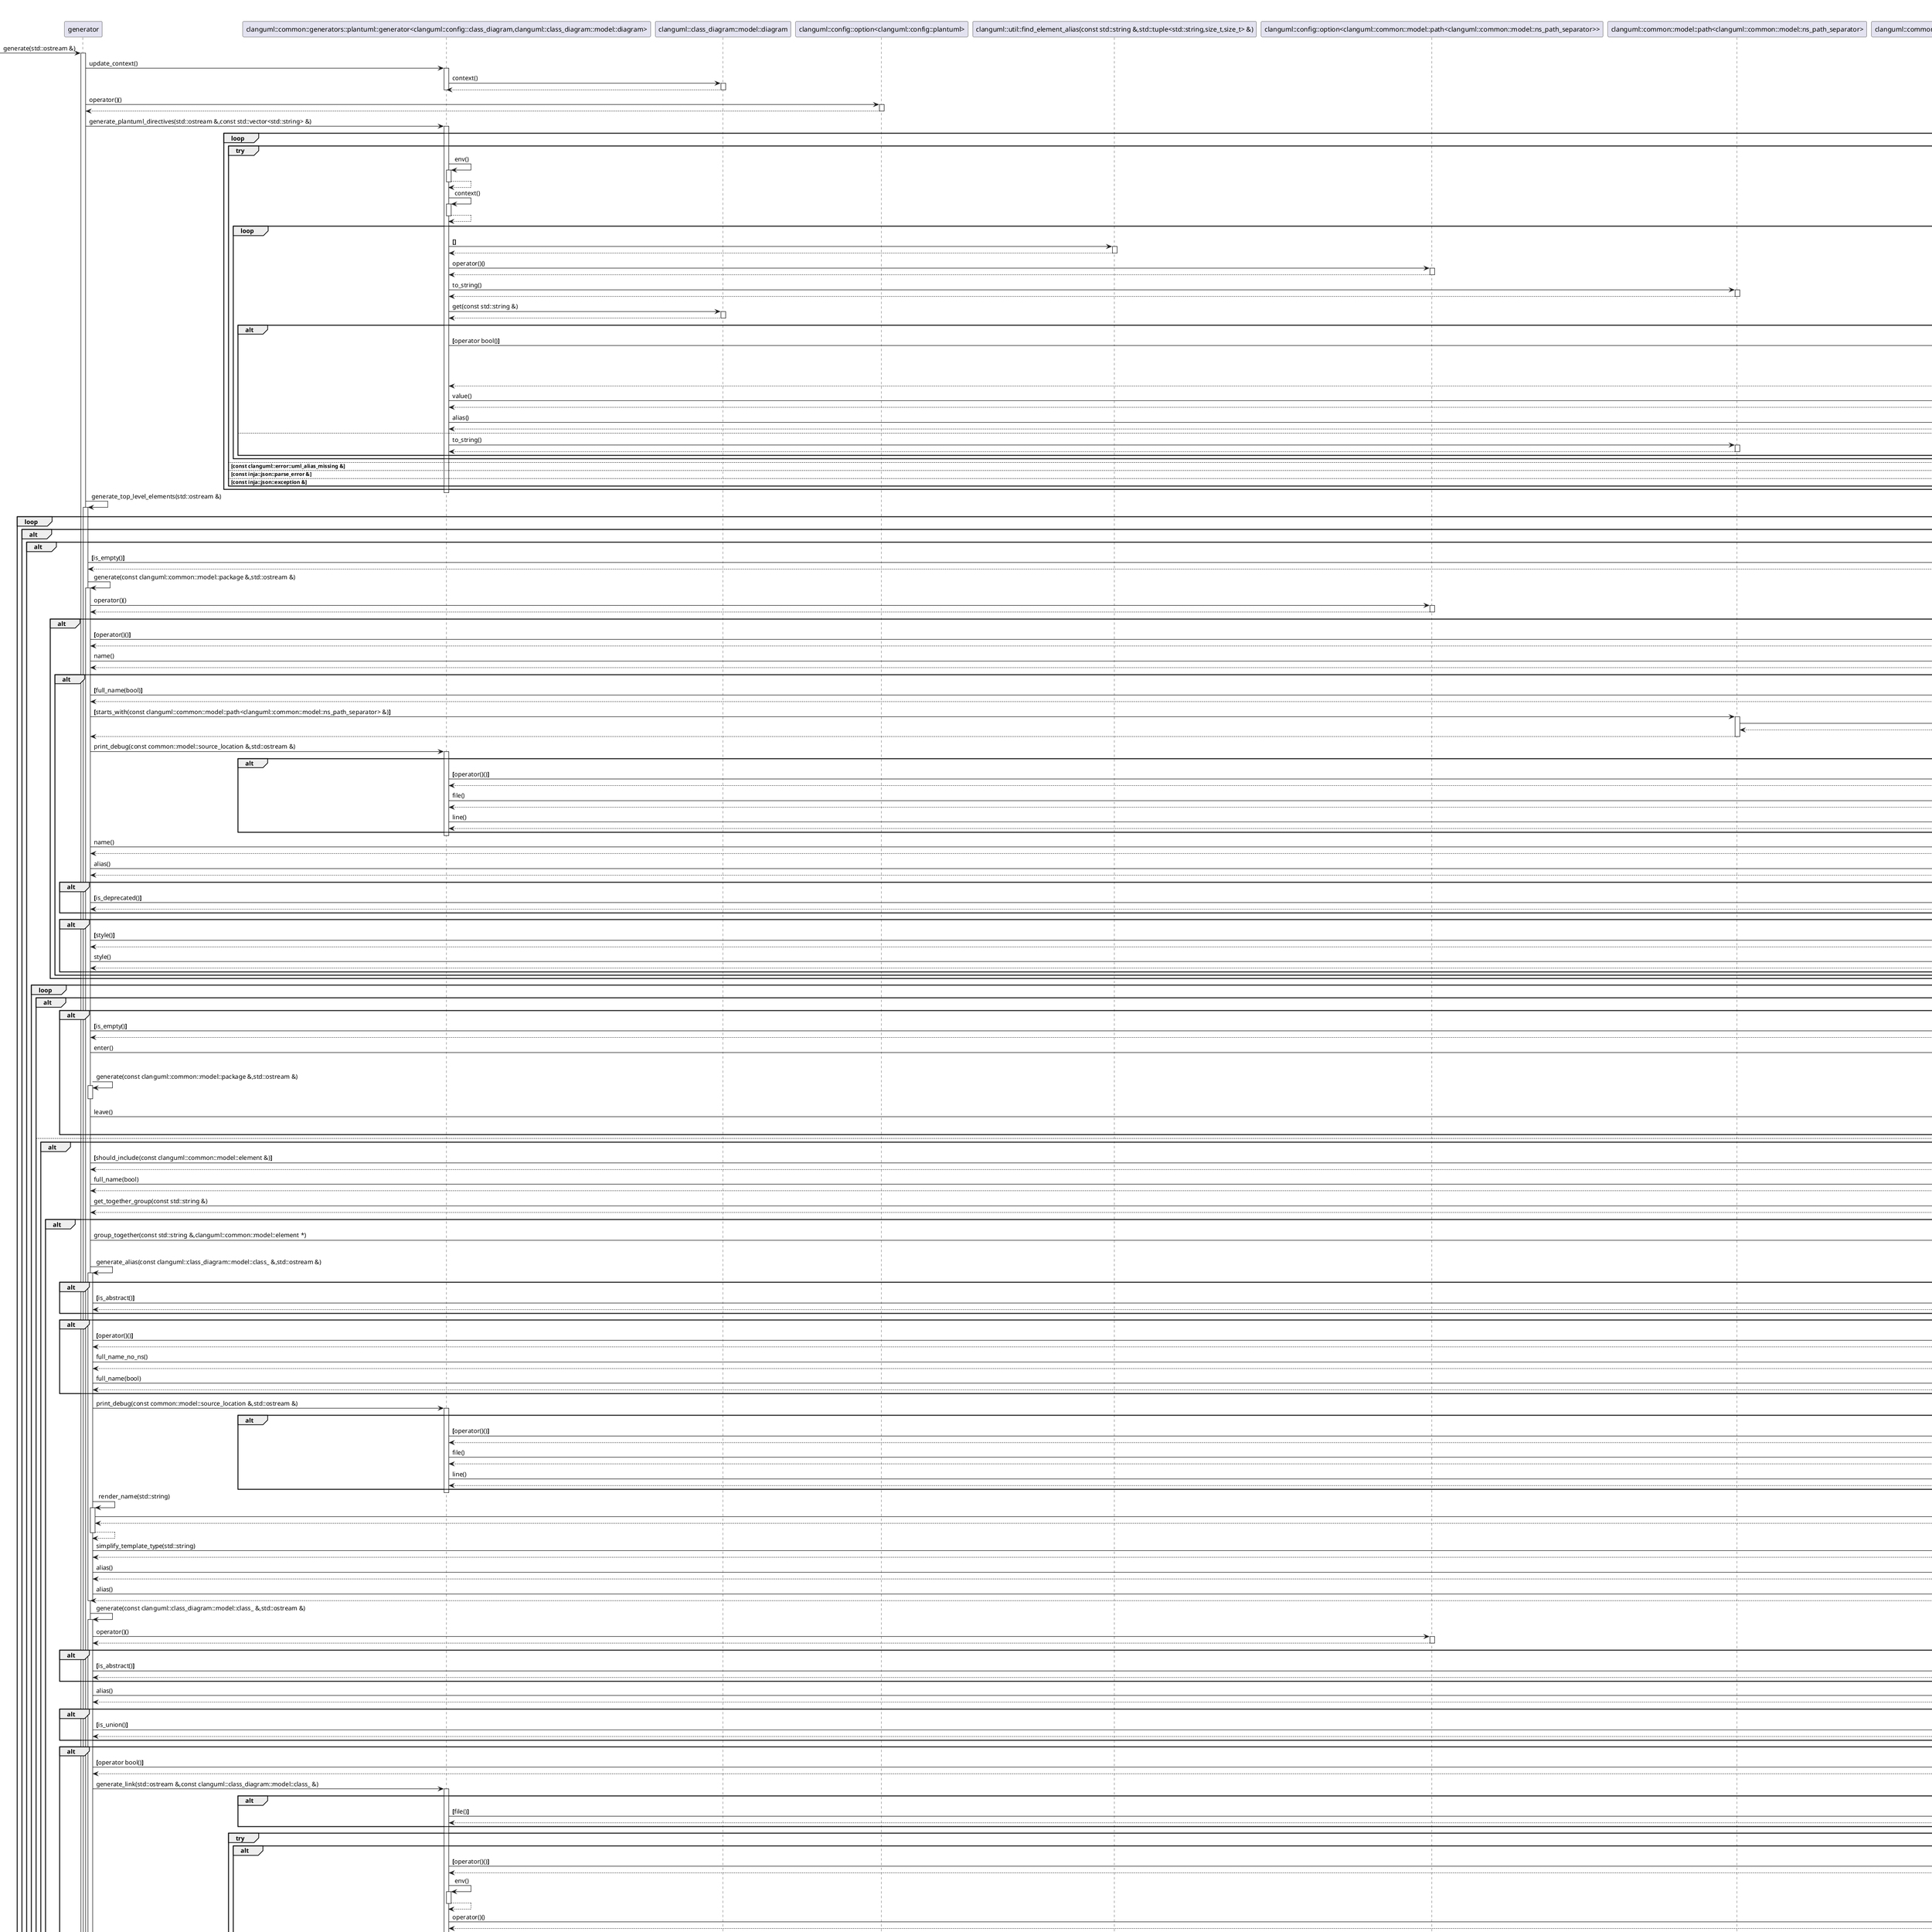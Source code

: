 @startuml
title clang-uml clanguml::class_diagram::generators::plantuml::generator sequence diagram
participant "generator" as C_0000231353385020304298 [[https://github.com/bkryza/clang-uml/blob/b74bdab7857376d2095452368a8c88870b8ee2c5/src/class_diagram/generators/plantuml/class_diagram_generator.h#L59{generator}]]
[-> C_0000231353385020304298 : generate(std::ostream &)
activate C_0000231353385020304298
participant "clanguml::common::generators::plantuml::generator<clanguml::config::class_diagram,clanguml::class_diagram::model::diagram>" as C_0000912975774271882625 [[https://github.com/bkryza/clang-uml/blob/b74bdab7857376d2095452368a8c88870b8ee2c5/src/common/generators/plantuml/generator.h#L52{generator}]]
C_0000231353385020304298 -> C_0000912975774271882625 [[https://github.com/bkryza/clang-uml/blob/b74bdab7857376d2095452368a8c88870b8ee2c5/src/class_diagram/generators/plantuml/class_diagram_generator.cc#L752{}]] : update_context()
activate C_0000912975774271882625
participant "clanguml::class_diagram::model::diagram" as C_0000914432076690777687 [[https://github.com/bkryza/clang-uml/blob/b74bdab7857376d2095452368a8c88870b8ee2c5/src/class_diagram/model/diagram.h#L34{diagram}]]
C_0000912975774271882625 -> C_0000914432076690777687 [[https://github.com/bkryza/clang-uml/blob/b74bdab7857376d2095452368a8c88870b8ee2c5/src/common/generators/plantuml/generator.h#L472{}]] : context()
activate C_0000914432076690777687
C_0000914432076690777687 --> C_0000912975774271882625
deactivate C_0000914432076690777687
deactivate C_0000912975774271882625
participant "clanguml::config::option<clanguml::config::plantuml>" as C_0000222485212110751685 [[https://github.com/bkryza/clang-uml/blob/b74bdab7857376d2095452368a8c88870b8ee2c5/src/config/option.h#L30{option}]]
C_0000231353385020304298 -> C_0000222485212110751685 [[https://github.com/bkryza/clang-uml/blob/b74bdab7857376d2095452368a8c88870b8ee2c5/src/class_diagram/generators/plantuml/class_diagram_generator.cc#L756{}]] : operator()()
activate C_0000222485212110751685
C_0000222485212110751685 --> C_0000231353385020304298
deactivate C_0000222485212110751685
C_0000231353385020304298 -> C_0000912975774271882625 [[https://github.com/bkryza/clang-uml/blob/b74bdab7857376d2095452368a8c88870b8ee2c5/src/class_diagram/generators/plantuml/class_diagram_generator.cc#L756{}]] : generate_plantuml_directives(std::ostream &,const std::vector<std::string> &)
activate C_0000912975774271882625
loop
group try
C_0000912975774271882625 -> C_0000912975774271882625 [[https://github.com/bkryza/clang-uml/blob/b74bdab7857376d2095452368a8c88870b8ee2c5/src/common/generators/plantuml/generator.h#L335{}]] : env()
activate C_0000912975774271882625
C_0000912975774271882625 --> C_0000912975774271882625
deactivate C_0000912975774271882625
C_0000912975774271882625 -> C_0000912975774271882625 [[https://github.com/bkryza/clang-uml/blob/b74bdab7857376d2095452368a8c88870b8ee2c5/src/common/generators/plantuml/generator.h#L335{}]] : context()
activate C_0000912975774271882625
C_0000912975774271882625 --> C_0000912975774271882625
deactivate C_0000912975774271882625
loop
participant "clanguml::util::find_element_alias(const std::string &,std::tuple<std::string,size_t,size_t> &)" as C_0000543264882704703280 [[https://github.com/bkryza/clang-uml/blob/b74bdab7857376d2095452368a8c88870b8ee2c5/src/util/util.h#L117{find_element_alias}]]
C_0000912975774271882625 -> C_0000543264882704703280 [[https://github.com/bkryza/clang-uml/blob/b74bdab7857376d2095452368a8c88870b8ee2c5/src/common/generators/plantuml/generator.h#L340{}]] : **[****]**
activate C_0000543264882704703280
C_0000543264882704703280 --> C_0000912975774271882625
deactivate C_0000543264882704703280
participant "clanguml::config::option<clanguml::common::model::path<clanguml::common::model::ns_path_separator>>" as C_0001338906981128439983 [[https://github.com/bkryza/clang-uml/blob/b74bdab7857376d2095452368a8c88870b8ee2c5/src/config/option.h#L30{option}]]
C_0000912975774271882625 -> C_0001338906981128439983 [[https://github.com/bkryza/clang-uml/blob/b74bdab7857376d2095452368a8c88870b8ee2c5/src/common/generators/plantuml/generator.h#L342{}]] : operator()()
activate C_0001338906981128439983
C_0001338906981128439983 --> C_0000912975774271882625
deactivate C_0001338906981128439983
participant "clanguml::common::model::path<clanguml::common::model::ns_path_separator>" as C_0001618725806424907966 [[https://github.com/bkryza/clang-uml/blob/b74bdab7857376d2095452368a8c88870b8ee2c5/src/common/model/path.h#L28{path}]]
C_0000912975774271882625 -> C_0001618725806424907966 [[https://github.com/bkryza/clang-uml/blob/b74bdab7857376d2095452368a8c88870b8ee2c5/src/common/generators/plantuml/generator.h#L343{}]] : to_string()
activate C_0001618725806424907966
C_0001618725806424907966 --> C_0000912975774271882625
deactivate C_0001618725806424907966
C_0000912975774271882625 -> C_0000914432076690777687 [[https://github.com/bkryza/clang-uml/blob/b74bdab7857376d2095452368a8c88870b8ee2c5/src/common/generators/plantuml/generator.h#L343{}]] : get(const std::string &)
activate C_0000914432076690777687
C_0000914432076690777687 --> C_0000912975774271882625
deactivate C_0000914432076690777687
alt
participant "clanguml::common::optional_ref<clanguml::common::model::diagram_element>" as C_0001265043776120063318 [[https://github.com/bkryza/clang-uml/blob/b74bdab7857376d2095452368a8c88870b8ee2c5/src/common/types.h#L32{optional_ref}]]
C_0000912975774271882625 -> C_0001265043776120063318 [[https://github.com/bkryza/clang-uml/blob/b74bdab7857376d2095452368a8c88870b8ee2c5/src/common/generators/plantuml/generator.h#L345{}]] : **[**operator bool()**]**
activate C_0001265043776120063318
C_0001265043776120063318 -> C_0001265043776120063318 [[https://github.com/bkryza/clang-uml/blob/b74bdab7857376d2095452368a8c88870b8ee2c5/src/common/types.h#L110{}]] : has_value()
activate C_0001265043776120063318
C_0001265043776120063318 --> C_0001265043776120063318
deactivate C_0001265043776120063318
C_0001265043776120063318 --> C_0000912975774271882625
deactivate C_0001265043776120063318
C_0000912975774271882625 -> C_0001265043776120063318 [[https://github.com/bkryza/clang-uml/blob/b74bdab7857376d2095452368a8c88870b8ee2c5/src/common/generators/plantuml/generator.h#L347{}]] : value()
activate C_0001265043776120063318
C_0001265043776120063318 --> C_0000912975774271882625
deactivate C_0001265043776120063318
participant "clanguml::common::model::diagram_element" as C_0001073500714379115414 [[https://github.com/bkryza/clang-uml/blob/b74bdab7857376d2095452368a8c88870b8ee2c5/src/common/model/diagram_element.h#L34{diagram_element}]]
C_0000912975774271882625 -> C_0001073500714379115414 [[https://github.com/bkryza/clang-uml/blob/b74bdab7857376d2095452368a8c88870b8ee2c5/src/common/generators/plantuml/generator.h#L347{}]] : alias()
activate C_0001073500714379115414
C_0001073500714379115414 --> C_0000912975774271882625
deactivate C_0001073500714379115414
else
C_0000912975774271882625 -> C_0001618725806424907966 : to_string()
activate C_0001618725806424907966
C_0001618725806424907966 --> C_0000912975774271882625
deactivate C_0001618725806424907966
end
end
else const clanguml::error::uml_alias_missing &
else const inja::json::parse_error &
else const inja::json::exception &
end
end
deactivate C_0000912975774271882625
C_0000231353385020304298 -> C_0000231353385020304298 [[https://github.com/bkryza/clang-uml/blob/b74bdab7857376d2095452368a8c88870b8ee2c5/src/class_diagram/generators/plantuml/class_diagram_generator.cc#L758{}]] : generate_top_level_elements(std::ostream &)
activate C_0000231353385020304298
loop
alt
alt
participant "clanguml::common::model::nested_trait<clanguml::common::model::element,clanguml::common::model::path<clanguml::common::model::ns_path_separator>>" as C_0000492868276376317941 [[https://github.com/bkryza/clang-uml/blob/b74bdab7857376d2095452368a8c88870b8ee2c5/src/common/model/nested_trait.h#L28{nested_trait}]]
C_0000231353385020304298 -> C_0000492868276376317941 [[https://github.com/bkryza/clang-uml/blob/b74bdab7857376d2095452368a8c88870b8ee2c5/src/class_diagram/generators/plantuml/class_diagram_generator.cc#L777{}]] : **[**is_empty()**]**
activate C_0000492868276376317941
C_0000492868276376317941 --> C_0000231353385020304298
deactivate C_0000492868276376317941
C_0000231353385020304298 -> C_0000231353385020304298 [[https://github.com/bkryza/clang-uml/blob/b74bdab7857376d2095452368a8c88870b8ee2c5/src/class_diagram/generators/plantuml/class_diagram_generator.cc#L778{}]] : generate(const clanguml::common::model::package &,std::ostream &)
activate C_0000231353385020304298
C_0000231353385020304298 -> C_0001338906981128439983 [[https://github.com/bkryza/clang-uml/blob/b74bdab7857376d2095452368a8c88870b8ee2c5/src/class_diagram/generators/plantuml/class_diagram_generator.cc#L606{}]] : operator()()
activate C_0001338906981128439983
C_0001338906981128439983 --> C_0000231353385020304298
deactivate C_0001338906981128439983
alt
participant "clanguml::config::option<bool>" as C_0001611169097156092953 [[https://github.com/bkryza/clang-uml/blob/b74bdab7857376d2095452368a8c88870b8ee2c5/src/config/option.h#L30{option}]]
C_0000231353385020304298 -> C_0001611169097156092953 [[https://github.com/bkryza/clang-uml/blob/b74bdab7857376d2095452368a8c88870b8ee2c5/src/class_diagram/generators/plantuml/class_diagram_generator.cc#L608{}]] : **[**operator()()**]**
activate C_0001611169097156092953
C_0001611169097156092953 --> C_0000231353385020304298
deactivate C_0001611169097156092953
C_0000231353385020304298 -> C_0001073500714379115414 : name()
activate C_0001073500714379115414
C_0001073500714379115414 --> C_0000231353385020304298
deactivate C_0001073500714379115414
alt
participant "clanguml::common::model::package" as C_0002143286684830686854 [[https://github.com/bkryza/clang-uml/blob/b74bdab7857376d2095452368a8c88870b8ee2c5/src/common/model/package.h#L34{package}]]
C_0000231353385020304298 -> C_0002143286684830686854 [[https://github.com/bkryza/clang-uml/blob/b74bdab7857376d2095452368a8c88870b8ee2c5/src/class_diagram/generators/plantuml/class_diagram_generator.cc#L613{}]] : **[**full_name(bool)**]**
activate C_0002143286684830686854
C_0002143286684830686854 --> C_0000231353385020304298
deactivate C_0002143286684830686854
C_0000231353385020304298 -> C_0001618725806424907966 [[https://github.com/bkryza/clang-uml/blob/b74bdab7857376d2095452368a8c88870b8ee2c5/src/class_diagram/generators/plantuml/class_diagram_generator.cc#L613{}]] : **[**starts_with(const clanguml::common::model::path<clanguml::common::model::ns_path_separator> &)**]**
activate C_0001618725806424907966
participant "clanguml::util::starts_with<std::vector<std::basic_string<char>>>(const std::vector<std::basic_string<char>> &,const std::vector<std::basic_string<char>> &)" as C_0000485724888066380051 [[https://github.com/bkryza/clang-uml/blob/b74bdab7857376d2095452368a8c88870b8ee2c5/src/util/util.h#L150{starts_with}]]
C_0001618725806424907966 -> C_0000485724888066380051 [[https://github.com/bkryza/clang-uml/blob/b74bdab7857376d2095452368a8c88870b8ee2c5/src/common/model/path.h#L154{}]] : 
activate C_0000485724888066380051
C_0000485724888066380051 --> C_0001618725806424907966
deactivate C_0000485724888066380051
C_0001618725806424907966 --> C_0000231353385020304298
deactivate C_0001618725806424907966
C_0000231353385020304298 -> C_0000912975774271882625 [[https://github.com/bkryza/clang-uml/blob/b74bdab7857376d2095452368a8c88870b8ee2c5/src/class_diagram/generators/plantuml/class_diagram_generator.cc#L614{}]] : print_debug(const common::model::source_location &,std::ostream &)
activate C_0000912975774271882625
alt
C_0000912975774271882625 -> C_0001611169097156092953 [[https://github.com/bkryza/clang-uml/blob/b74bdab7857376d2095452368a8c88870b8ee2c5/src/common/generators/plantuml/generator.h#L448{}]] : **[**operator()()**]**
activate C_0001611169097156092953
C_0001611169097156092953 --> C_0000912975774271882625
deactivate C_0001611169097156092953
participant "clanguml::common::model::source_location" as C_0000895261582183440230 [[https://github.com/bkryza/clang-uml/blob/b74bdab7857376d2095452368a8c88870b8ee2c5/src/common/model/source_location.h#L25{source_location}]]
C_0000912975774271882625 -> C_0000895261582183440230 [[https://github.com/bkryza/clang-uml/blob/b74bdab7857376d2095452368a8c88870b8ee2c5/src/common/generators/plantuml/generator.h#L449{}]] : file()
activate C_0000895261582183440230
C_0000895261582183440230 --> C_0000912975774271882625
deactivate C_0000895261582183440230
C_0000912975774271882625 -> C_0000895261582183440230 [[https://github.com/bkryza/clang-uml/blob/b74bdab7857376d2095452368a8c88870b8ee2c5/src/common/generators/plantuml/generator.h#L449{}]] : line()
activate C_0000895261582183440230
C_0000895261582183440230 --> C_0000912975774271882625
deactivate C_0000895261582183440230
end
deactivate C_0000912975774271882625
C_0000231353385020304298 -> C_0001073500714379115414 [[https://github.com/bkryza/clang-uml/blob/b74bdab7857376d2095452368a8c88870b8ee2c5/src/class_diagram/generators/plantuml/class_diagram_generator.cc#L615{}]] : name()
activate C_0001073500714379115414
C_0001073500714379115414 --> C_0000231353385020304298
deactivate C_0001073500714379115414
C_0000231353385020304298 -> C_0001073500714379115414 [[https://github.com/bkryza/clang-uml/blob/b74bdab7857376d2095452368a8c88870b8ee2c5/src/class_diagram/generators/plantuml/class_diagram_generator.cc#L616{}]] : alias()
activate C_0001073500714379115414
C_0001073500714379115414 --> C_0000231353385020304298
deactivate C_0001073500714379115414
alt
C_0000231353385020304298 -> C_0002143286684830686854 [[https://github.com/bkryza/clang-uml/blob/b74bdab7857376d2095452368a8c88870b8ee2c5/src/class_diagram/generators/plantuml/class_diagram_generator.cc#L618{}]] : **[**is_deprecated()**]**
activate C_0002143286684830686854
C_0002143286684830686854 --> C_0000231353385020304298
deactivate C_0002143286684830686854
end
alt
participant "clanguml::common::model::stylable_element" as C_0002077846075979426940 [[https://github.com/bkryza/clang-uml/blob/b74bdab7857376d2095452368a8c88870b8ee2c5/src/common/model/stylable_element.h#L24{stylable_element}]]
C_0000231353385020304298 -> C_0002077846075979426940 [[https://github.com/bkryza/clang-uml/blob/b74bdab7857376d2095452368a8c88870b8ee2c5/src/class_diagram/generators/plantuml/class_diagram_generator.cc#L621{}]] : **[**style()**]**
activate C_0002077846075979426940
C_0002077846075979426940 --> C_0000231353385020304298
deactivate C_0002077846075979426940
C_0000231353385020304298 -> C_0002077846075979426940 [[https://github.com/bkryza/clang-uml/blob/b74bdab7857376d2095452368a8c88870b8ee2c5/src/class_diagram/generators/plantuml/class_diagram_generator.cc#L622{}]] : style()
activate C_0002077846075979426940
C_0002077846075979426940 --> C_0000231353385020304298
deactivate C_0002077846075979426940
end
end
end
loop
alt
alt
C_0000231353385020304298 -> C_0000492868276376317941 [[https://github.com/bkryza/clang-uml/blob/b74bdab7857376d2095452368a8c88870b8ee2c5/src/class_diagram/generators/plantuml/class_diagram_generator.cc#L632{}]] : **[**is_empty()**]**
activate C_0000492868276376317941
C_0000492868276376317941 --> C_0000231353385020304298
deactivate C_0000492868276376317941
participant "clanguml::common::generators::nested_element_stack<clanguml::common::model::element>" as C_0001852545455546472215 [[https://github.com/bkryza/clang-uml/blob/b74bdab7857376d2095452368a8c88870b8ee2c5/src/common/generators/nested_element_stack.h#L32{nested_element_stack}]]
C_0000231353385020304298 -> C_0001852545455546472215 [[https://github.com/bkryza/clang-uml/blob/b74bdab7857376d2095452368a8c88870b8ee2c5/src/class_diagram/generators/plantuml/class_diagram_generator.cc#L633{}]] : enter()
activate C_0001852545455546472215
deactivate C_0001852545455546472215
C_0000231353385020304298 -> C_0000231353385020304298 [[https://github.com/bkryza/clang-uml/blob/b74bdab7857376d2095452368a8c88870b8ee2c5/src/class_diagram/generators/plantuml/class_diagram_generator.cc#L635{}]] : generate(const clanguml::common::model::package &,std::ostream &)
activate C_0000231353385020304298
deactivate C_0000231353385020304298
C_0000231353385020304298 -> C_0001852545455546472215 [[https://github.com/bkryza/clang-uml/blob/b74bdab7857376d2095452368a8c88870b8ee2c5/src/class_diagram/generators/plantuml/class_diagram_generator.cc#L637{}]] : leave()
activate C_0001852545455546472215
deactivate C_0001852545455546472215
end
else
alt
participant "clanguml::common::model::diagram" as C_0000197068985320835874 [[https://github.com/bkryza/clang-uml/blob/b74bdab7857376d2095452368a8c88870b8ee2c5/src/common/model/diagram.h#L34{diagram}]]
C_0000231353385020304298 -> C_0000197068985320835874 [[https://github.com/bkryza/clang-uml/blob/b74bdab7857376d2095452368a8c88870b8ee2c5/src/class_diagram/generators/plantuml/class_diagram_generator.cc#L641{}]] : **[**should_include(const clanguml::common::model::element &)**]**
activate C_0000197068985320835874
C_0000197068985320835874 --> C_0000231353385020304298
deactivate C_0000197068985320835874
participant "clanguml::class_diagram::model::class_" as C_0001292034357466653182 [[https://github.com/bkryza/clang-uml/blob/b74bdab7857376d2095452368a8c88870b8ee2c5/src/class_diagram/model/class.h#L35{class_}]]
C_0000231353385020304298 -> C_0001292034357466653182 [[https://github.com/bkryza/clang-uml/blob/b74bdab7857376d2095452368a8c88870b8ee2c5/src/class_diagram/generators/plantuml/class_diagram_generator.cc#L643{}]] : full_name(bool)
activate C_0001292034357466653182
C_0001292034357466653182 --> C_0000231353385020304298
deactivate C_0001292034357466653182
participant "clanguml::config::diagram" as C_0000400244097365422548 [[https://github.com/bkryza/clang-uml/blob/b74bdab7857376d2095452368a8c88870b8ee2c5/src/config/config.h#L180{diagram}]]
C_0000231353385020304298 -> C_0000400244097365422548 [[https://github.com/bkryza/clang-uml/blob/b74bdab7857376d2095452368a8c88870b8ee2c5/src/class_diagram/generators/plantuml/class_diagram_generator.cc#L643{}]] : get_together_group(const std::string &)
activate C_0000400244097365422548
C_0000400244097365422548 --> C_0000231353385020304298
deactivate C_0000400244097365422548
alt
C_0000231353385020304298 -> C_0001852545455546472215 [[https://github.com/bkryza/clang-uml/blob/b74bdab7857376d2095452368a8c88870b8ee2c5/src/class_diagram/generators/plantuml/class_diagram_generator.cc#L645{}]] : group_together(const std::string &,clanguml::common::model::element *)
activate C_0001852545455546472215
deactivate C_0001852545455546472215
C_0000231353385020304298 -> C_0000231353385020304298 [[https://github.com/bkryza/clang-uml/blob/b74bdab7857376d2095452368a8c88870b8ee2c5/src/class_diagram/generators/plantuml/class_diagram_generator.cc#L649{}]] : generate_alias(const clanguml::class_diagram::model::class_ &,std::ostream &)
activate C_0000231353385020304298
alt
C_0000231353385020304298 -> C_0001292034357466653182 [[https://github.com/bkryza/clang-uml/blob/b74bdab7857376d2095452368a8c88870b8ee2c5/src/class_diagram/generators/plantuml/class_diagram_generator.cc#L66{}]] : **[**is_abstract()**]**
activate C_0001292034357466653182
C_0001292034357466653182 --> C_0000231353385020304298
deactivate C_0001292034357466653182
end
alt
C_0000231353385020304298 -> C_0001611169097156092953 [[https://github.com/bkryza/clang-uml/blob/b74bdab7857376d2095452368a8c88870b8ee2c5/src/class_diagram/generators/plantuml/class_diagram_generator.cc#L70{}]] : **[**operator()()**]**
activate C_0001611169097156092953
C_0001611169097156092953 --> C_0000231353385020304298
deactivate C_0001611169097156092953
C_0000231353385020304298 -> C_0001292034357466653182 [[https://github.com/bkryza/clang-uml/blob/b74bdab7857376d2095452368a8c88870b8ee2c5/src/class_diagram/generators/plantuml/class_diagram_generator.cc#L71{}]] : full_name_no_ns()
activate C_0001292034357466653182
C_0001292034357466653182 --> C_0000231353385020304298
deactivate C_0001292034357466653182
C_0000231353385020304298 -> C_0001292034357466653182 [[https://github.com/bkryza/clang-uml/blob/b74bdab7857376d2095452368a8c88870b8ee2c5/src/class_diagram/generators/plantuml/class_diagram_generator.cc#L73{}]] : full_name(bool)
activate C_0001292034357466653182
C_0001292034357466653182 --> C_0000231353385020304298
deactivate C_0001292034357466653182
end
C_0000231353385020304298 -> C_0000912975774271882625 [[https://github.com/bkryza/clang-uml/blob/b74bdab7857376d2095452368a8c88870b8ee2c5/src/class_diagram/generators/plantuml/class_diagram_generator.cc#L77{}]] : print_debug(const common::model::source_location &,std::ostream &)
activate C_0000912975774271882625
alt
C_0000912975774271882625 -> C_0001611169097156092953 [[https://github.com/bkryza/clang-uml/blob/b74bdab7857376d2095452368a8c88870b8ee2c5/src/common/generators/plantuml/generator.h#L448{}]] : **[**operator()()**]**
activate C_0001611169097156092953
C_0001611169097156092953 --> C_0000912975774271882625
deactivate C_0001611169097156092953
C_0000912975774271882625 -> C_0000895261582183440230 [[https://github.com/bkryza/clang-uml/blob/b74bdab7857376d2095452368a8c88870b8ee2c5/src/common/generators/plantuml/generator.h#L449{}]] : file()
activate C_0000895261582183440230
C_0000895261582183440230 --> C_0000912975774271882625
deactivate C_0000895261582183440230
C_0000912975774271882625 -> C_0000895261582183440230 [[https://github.com/bkryza/clang-uml/blob/b74bdab7857376d2095452368a8c88870b8ee2c5/src/common/generators/plantuml/generator.h#L449{}]] : line()
activate C_0000895261582183440230
C_0000895261582183440230 --> C_0000912975774271882625
deactivate C_0000895261582183440230
end
deactivate C_0000912975774271882625
C_0000231353385020304298 -> C_0000231353385020304298 [[https://github.com/bkryza/clang-uml/blob/b74bdab7857376d2095452368a8c88870b8ee2c5/src/class_diagram/generators/plantuml/class_diagram_generator.cc#L80{}]] : render_name(std::string)
activate C_0000231353385020304298
participant "clanguml::util::replace_all(std::string &,const std::string &,const std::string &)" as C_0000918064897388461373 [[https://github.com/bkryza/clang-uml/blob/b74bdab7857376d2095452368a8c88870b8ee2c5/src/util/util.h#L127{replace_all}]]
C_0000231353385020304298 -> C_0000918064897388461373 [[https://github.com/bkryza/clang-uml/blob/b74bdab7857376d2095452368a8c88870b8ee2c5/src/class_diagram/generators/plantuml/class_diagram_generator.cc#L58{}]] : 
activate C_0000918064897388461373
C_0000918064897388461373 --> C_0000231353385020304298
deactivate C_0000918064897388461373
C_0000231353385020304298 --> C_0000231353385020304298
deactivate C_0000231353385020304298
participant "clanguml::config::inheritable_diagram_options" as C_0000120779063265662583 [[https://github.com/bkryza/clang-uml/blob/b74bdab7857376d2095452368a8c88870b8ee2c5/src/config/config.h#L148{inheritable_diagram_options}]]
C_0000231353385020304298 -> C_0000120779063265662583 [[https://github.com/bkryza/clang-uml/blob/b74bdab7857376d2095452368a8c88870b8ee2c5/src/class_diagram/generators/plantuml/class_diagram_generator.cc#L80{}]] : simplify_template_type(std::string)
activate C_0000120779063265662583
C_0000120779063265662583 --> C_0000231353385020304298
deactivate C_0000120779063265662583
C_0000231353385020304298 -> C_0001073500714379115414 [[https://github.com/bkryza/clang-uml/blob/b74bdab7857376d2095452368a8c88870b8ee2c5/src/class_diagram/generators/plantuml/class_diagram_generator.cc#L82{}]] : alias()
activate C_0001073500714379115414
C_0001073500714379115414 --> C_0000231353385020304298
deactivate C_0001073500714379115414
C_0000231353385020304298 -> C_0001073500714379115414 [[https://github.com/bkryza/clang-uml/blob/b74bdab7857376d2095452368a8c88870b8ee2c5/src/class_diagram/generators/plantuml/class_diagram_generator.cc#L85{}]] : alias()
activate C_0001073500714379115414
C_0001073500714379115414 --> C_0000231353385020304298
deactivate C_0001073500714379115414
deactivate C_0000231353385020304298
C_0000231353385020304298 -> C_0000231353385020304298 [[https://github.com/bkryza/clang-uml/blob/b74bdab7857376d2095452368a8c88870b8ee2c5/src/class_diagram/generators/plantuml/class_diagram_generator.cc#L650{}]] : generate(const clanguml::class_diagram::model::class_ &,std::ostream &)
activate C_0000231353385020304298
C_0000231353385020304298 -> C_0001338906981128439983 [[https://github.com/bkryza/clang-uml/blob/b74bdab7857376d2095452368a8c88870b8ee2c5/src/class_diagram/generators/plantuml/class_diagram_generator.cc#L128{}]] : operator()()
activate C_0001338906981128439983
C_0001338906981128439983 --> C_0000231353385020304298
deactivate C_0001338906981128439983
alt
C_0000231353385020304298 -> C_0001292034357466653182 [[https://github.com/bkryza/clang-uml/blob/b74bdab7857376d2095452368a8c88870b8ee2c5/src/class_diagram/generators/plantuml/class_diagram_generator.cc#L131{}]] : **[**is_abstract()**]**
activate C_0001292034357466653182
C_0001292034357466653182 --> C_0000231353385020304298
deactivate C_0001292034357466653182
end
C_0000231353385020304298 -> C_0001073500714379115414 [[https://github.com/bkryza/clang-uml/blob/b74bdab7857376d2095452368a8c88870b8ee2c5/src/class_diagram/generators/plantuml/class_diagram_generator.cc#L134{}]] : alias()
activate C_0001073500714379115414
C_0001073500714379115414 --> C_0000231353385020304298
deactivate C_0001073500714379115414
alt
C_0000231353385020304298 -> C_0001292034357466653182 [[https://github.com/bkryza/clang-uml/blob/b74bdab7857376d2095452368a8c88870b8ee2c5/src/class_diagram/generators/plantuml/class_diagram_generator.cc#L136{}]] : **[**is_union()**]**
activate C_0001292034357466653182
C_0001292034357466653182 --> C_0000231353385020304298
deactivate C_0001292034357466653182
end
alt
participant "clanguml::config::option<clanguml::config::generate_links_config>" as C_0001765850992006742297 [[https://github.com/bkryza/clang-uml/blob/b74bdab7857376d2095452368a8c88870b8ee2c5/src/config/option.h#L30{option}]]
C_0000231353385020304298 -> C_0001765850992006742297 [[https://github.com/bkryza/clang-uml/blob/b74bdab7857376d2095452368a8c88870b8ee2c5/src/class_diagram/generators/plantuml/class_diagram_generator.cc#L140{}]] : **[**operator bool()**]**
activate C_0001765850992006742297
C_0001765850992006742297 --> C_0000231353385020304298
deactivate C_0001765850992006742297
C_0000231353385020304298 -> C_0000912975774271882625 [[https://github.com/bkryza/clang-uml/blob/b74bdab7857376d2095452368a8c88870b8ee2c5/src/class_diagram/generators/plantuml/class_diagram_generator.cc#L141{}]] : generate_link(std::ostream &,const clanguml::class_diagram::model::class_ &)
activate C_0000912975774271882625
alt
C_0000912975774271882625 -> C_0000895261582183440230 [[https://github.com/bkryza/clang-uml/blob/b74bdab7857376d2095452368a8c88870b8ee2c5/src/common/generators/plantuml/generator.h#L402{}]] : **[**file()**]**
activate C_0000895261582183440230
C_0000895261582183440230 --> C_0000912975774271882625
deactivate C_0000895261582183440230
end
group try
alt
C_0000912975774271882625 -> C_0001765850992006742297 [[https://github.com/bkryza/clang-uml/blob/b74bdab7857376d2095452368a8c88870b8ee2c5/src/common/generators/plantuml/generator.h#L407{}]] : **[**operator()()**]**
activate C_0001765850992006742297
C_0001765850992006742297 --> C_0000912975774271882625
deactivate C_0001765850992006742297
C_0000912975774271882625 -> C_0000912975774271882625 [[https://github.com/bkryza/clang-uml/blob/b74bdab7857376d2095452368a8c88870b8ee2c5/src/common/generators/plantuml/generator.h#L409{}]] : env()
activate C_0000912975774271882625
C_0000912975774271882625 --> C_0000912975774271882625
deactivate C_0000912975774271882625
C_0000912975774271882625 -> C_0001765850992006742297 [[https://github.com/bkryza/clang-uml/blob/b74bdab7857376d2095452368a8c88870b8ee2c5/src/common/generators/plantuml/generator.h#L410{}]] : operator()()
activate C_0001765850992006742297
C_0001765850992006742297 --> C_0000912975774271882625
deactivate C_0001765850992006742297
C_0000912975774271882625 -> C_0000912975774271882625 [[https://github.com/bkryza/clang-uml/blob/b74bdab7857376d2095452368a8c88870b8ee2c5/src/common/generators/plantuml/generator.h#L411{}]] : element_context(const clanguml::class_diagram::model::class_ &)
activate C_0000912975774271882625
C_0000912975774271882625 -> C_0000912975774271882625 [[https://github.com/bkryza/clang-uml/blob/b74bdab7857376d2095452368a8c88870b8ee2c5/src/common/generators/plantuml/generator.h#L195{}]] : context()
activate C_0000912975774271882625
C_0000912975774271882625 --> C_0000912975774271882625
deactivate C_0000912975774271882625
participant "clanguml::common::model::element" as C_0002069520381434407937 [[https://github.com/bkryza/clang-uml/blob/b74bdab7857376d2095452368a8c88870b8ee2c5/src/common/model/element.h#L35{element}]]
C_0000912975774271882625 -> C_0002069520381434407937 [[https://github.com/bkryza/clang-uml/blob/b74bdab7857376d2095452368a8c88870b8ee2c5/src/common/generators/plantuml/generator.h#L197{}]] : context()
activate C_0002069520381434407937
C_0002069520381434407937 --> C_0000912975774271882625
deactivate C_0002069520381434407937
alt
C_0000912975774271882625 -> C_0000895261582183440230 [[https://github.com/bkryza/clang-uml/blob/b74bdab7857376d2095452368a8c88870b8ee2c5/src/common/generators/plantuml/generator.h#L199{}]] : **[**file()**]**
activate C_0000895261582183440230
C_0000895261582183440230 --> C_0000912975774271882625
deactivate C_0000895261582183440230
C_0000912975774271882625 -> C_0000895261582183440230 [[https://github.com/bkryza/clang-uml/blob/b74bdab7857376d2095452368a8c88870b8ee2c5/src/common/generators/plantuml/generator.h#L200{}]] : file()
activate C_0000895261582183440230
C_0000895261582183440230 --> C_0000912975774271882625
deactivate C_0000895261582183440230
participant "clanguml::util::path_to_url(const std::filesystem::path &)" as C_0000191656025345397070 [[https://github.com/bkryza/clang-uml/blob/b74bdab7857376d2095452368a8c88870b8ee2c5/src/util/util.h#L282{path_to_url}]]
C_0000912975774271882625 -> C_0000191656025345397070 [[https://github.com/bkryza/clang-uml/blob/b74bdab7857376d2095452368a8c88870b8ee2c5/src/common/generators/plantuml/generator.h#L211{}]] : 
activate C_0000191656025345397070
C_0000191656025345397070 --> C_0000912975774271882625
deactivate C_0000191656025345397070
C_0000912975774271882625 -> C_0000895261582183440230 [[https://github.com/bkryza/clang-uml/blob/b74bdab7857376d2095452368a8c88870b8ee2c5/src/common/generators/plantuml/generator.h#L214{}]] : line()
activate C_0000895261582183440230
C_0000895261582183440230 --> C_0000912975774271882625
deactivate C_0000895261582183440230
end
participant "clanguml::common::model::decorated_element" as C_0001117102382624673118 [[https://github.com/bkryza/clang-uml/blob/b74bdab7857376d2095452368a8c88870b8ee2c5/src/common/model/decorated_element.h#L37{decorated_element}]]
C_0000912975774271882625 -> C_0001117102382624673118 [[https://github.com/bkryza/clang-uml/blob/b74bdab7857376d2095452368a8c88870b8ee2c5/src/common/generators/plantuml/generator.h#L217{}]] : comment()
activate C_0001117102382624673118
C_0001117102382624673118 --> C_0000912975774271882625
deactivate C_0001117102382624673118
C_0000912975774271882625 --> C_0000912975774271882625
deactivate C_0000912975774271882625
end
else const inja::json::parse_error &
C_0000912975774271882625 -> C_0001765850992006742297 : operator()()
activate C_0001765850992006742297
C_0001765850992006742297 --> C_0000912975774271882625
deactivate C_0001765850992006742297
else const inja::json::exception &
C_0000912975774271882625 -> C_0001765850992006742297 : operator()()
activate C_0001765850992006742297
C_0001765850992006742297 --> C_0000912975774271882625
deactivate C_0001765850992006742297
end
group try
alt
C_0000912975774271882625 -> C_0001765850992006742297 [[https://github.com/bkryza/clang-uml/blob/b74bdab7857376d2095452368a8c88870b8ee2c5/src/common/generators/plantuml/generator.h#L425{}]] : **[**operator()()**]**
activate C_0001765850992006742297
C_0001765850992006742297 --> C_0000912975774271882625
deactivate C_0001765850992006742297
C_0000912975774271882625 -> C_0000912975774271882625 [[https://github.com/bkryza/clang-uml/blob/b74bdab7857376d2095452368a8c88870b8ee2c5/src/common/generators/plantuml/generator.h#L426{}]] : env()
activate C_0000912975774271882625
C_0000912975774271882625 --> C_0000912975774271882625
deactivate C_0000912975774271882625
C_0000912975774271882625 -> C_0001765850992006742297 [[https://github.com/bkryza/clang-uml/blob/b74bdab7857376d2095452368a8c88870b8ee2c5/src/common/generators/plantuml/generator.h#L427{}]] : operator()()
activate C_0001765850992006742297
C_0001765850992006742297 --> C_0000912975774271882625
deactivate C_0001765850992006742297
C_0000912975774271882625 -> C_0000912975774271882625 [[https://github.com/bkryza/clang-uml/blob/b74bdab7857376d2095452368a8c88870b8ee2c5/src/common/generators/plantuml/generator.h#L428{}]] : element_context(const clanguml::class_diagram::model::class_ &)
activate C_0000912975774271882625
C_0000912975774271882625 -> C_0000912975774271882625 [[https://github.com/bkryza/clang-uml/blob/b74bdab7857376d2095452368a8c88870b8ee2c5/src/common/generators/plantuml/generator.h#L195{}]] : context()
activate C_0000912975774271882625
C_0000912975774271882625 --> C_0000912975774271882625
deactivate C_0000912975774271882625
C_0000912975774271882625 -> C_0002069520381434407937 [[https://github.com/bkryza/clang-uml/blob/b74bdab7857376d2095452368a8c88870b8ee2c5/src/common/generators/plantuml/generator.h#L197{}]] : context()
activate C_0002069520381434407937
C_0002069520381434407937 --> C_0000912975774271882625
deactivate C_0002069520381434407937
alt
C_0000912975774271882625 -> C_0000895261582183440230 [[https://github.com/bkryza/clang-uml/blob/b74bdab7857376d2095452368a8c88870b8ee2c5/src/common/generators/plantuml/generator.h#L199{}]] : **[**file()**]**
activate C_0000895261582183440230
C_0000895261582183440230 --> C_0000912975774271882625
deactivate C_0000895261582183440230
C_0000912975774271882625 -> C_0000895261582183440230 [[https://github.com/bkryza/clang-uml/blob/b74bdab7857376d2095452368a8c88870b8ee2c5/src/common/generators/plantuml/generator.h#L200{}]] : file()
activate C_0000895261582183440230
C_0000895261582183440230 --> C_0000912975774271882625
deactivate C_0000895261582183440230
C_0000912975774271882625 -> C_0000191656025345397070 [[https://github.com/bkryza/clang-uml/blob/b74bdab7857376d2095452368a8c88870b8ee2c5/src/common/generators/plantuml/generator.h#L211{}]] : 
activate C_0000191656025345397070
C_0000191656025345397070 --> C_0000912975774271882625
deactivate C_0000191656025345397070
C_0000912975774271882625 -> C_0000895261582183440230 [[https://github.com/bkryza/clang-uml/blob/b74bdab7857376d2095452368a8c88870b8ee2c5/src/common/generators/plantuml/generator.h#L214{}]] : line()
activate C_0000895261582183440230
C_0000895261582183440230 --> C_0000912975774271882625
deactivate C_0000895261582183440230
end
C_0000912975774271882625 -> C_0001117102382624673118 [[https://github.com/bkryza/clang-uml/blob/b74bdab7857376d2095452368a8c88870b8ee2c5/src/common/generators/plantuml/generator.h#L217{}]] : comment()
activate C_0001117102382624673118
C_0001117102382624673118 --> C_0000912975774271882625
deactivate C_0001117102382624673118
C_0000912975774271882625 --> C_0000912975774271882625
deactivate C_0000912975774271882625
end
else const inja::json::parse_error &
C_0000912975774271882625 -> C_0001765850992006742297 : operator()()
activate C_0001765850992006742297
C_0001765850992006742297 --> C_0000912975774271882625
deactivate C_0001765850992006742297
else const inja::json::exception &
C_0000912975774271882625 -> C_0001765850992006742297 : operator()()
activate C_0001765850992006742297
C_0001765850992006742297 --> C_0000912975774271882625
deactivate C_0001765850992006742297
end
deactivate C_0000912975774271882625
end
alt
C_0000231353385020304298 -> C_0002077846075979426940 [[https://github.com/bkryza/clang-uml/blob/b74bdab7857376d2095452368a8c88870b8ee2c5/src/class_diagram/generators/plantuml/class_diagram_generator.cc#L144{}]] : **[**style()**]**
activate C_0002077846075979426940
C_0002077846075979426940 --> C_0000231353385020304298
deactivate C_0002077846075979426940
C_0000231353385020304298 -> C_0002077846075979426940 [[https://github.com/bkryza/clang-uml/blob/b74bdab7857376d2095452368a8c88870b8ee2c5/src/class_diagram/generators/plantuml/class_diagram_generator.cc#L145{}]] : style()
activate C_0002077846075979426940
C_0002077846075979426940 --> C_0000231353385020304298
deactivate C_0002077846075979426940
end
loop
C_0000231353385020304298 -> C_0001292034357466653182 [[https://github.com/bkryza/clang-uml/blob/b74bdab7857376d2095452368a8c88870b8ee2c5/src/class_diagram/generators/plantuml/class_diagram_generator.cc#L152{}]] : **[**methods()**]**
activate C_0001292034357466653182
C_0001292034357466653182 --> C_0000231353385020304298
deactivate C_0001292034357466653182
alt
participant "clanguml::class_diagram::model::class_element" as C_0000605866861866358037 [[https://github.com/bkryza/clang-uml/blob/b74bdab7857376d2095452368a8c88870b8ee2c5/src/class_diagram/model/class_element.h#L29{class_element}]]
C_0000231353385020304298 -> C_0000605866861866358037 [[https://github.com/bkryza/clang-uml/blob/b74bdab7857376d2095452368a8c88870b8ee2c5/src/class_diagram/generators/plantuml/class_diagram_generator.cc#L153{}]] : **[**access()**]**
activate C_0000605866861866358037
C_0000605866861866358037 --> C_0000231353385020304298
deactivate C_0000605866861866358037
C_0000231353385020304298 -> C_0000197068985320835874 [[https://github.com/bkryza/clang-uml/blob/b74bdab7857376d2095452368a8c88870b8ee2c5/src/class_diagram/generators/plantuml/class_diagram_generator.cc#L153{}]] : **[**should_include(clanguml::common::model::access_t)**]**
activate C_0000197068985320835874
C_0000197068985320835874 --> C_0000231353385020304298
deactivate C_0000197068985320835874
end
C_0000231353385020304298 -> C_0000912975774271882625 [[https://github.com/bkryza/clang-uml/blob/b74bdab7857376d2095452368a8c88870b8ee2c5/src/class_diagram/generators/plantuml/class_diagram_generator.cc#L156{}]] : print_debug(const common::model::source_location &,std::ostream &)
activate C_0000912975774271882625
alt
C_0000912975774271882625 -> C_0001611169097156092953 [[https://github.com/bkryza/clang-uml/blob/b74bdab7857376d2095452368a8c88870b8ee2c5/src/common/generators/plantuml/generator.h#L448{}]] : **[**operator()()**]**
activate C_0001611169097156092953
C_0001611169097156092953 --> C_0000912975774271882625
deactivate C_0001611169097156092953
C_0000912975774271882625 -> C_0000895261582183440230 [[https://github.com/bkryza/clang-uml/blob/b74bdab7857376d2095452368a8c88870b8ee2c5/src/common/generators/plantuml/generator.h#L449{}]] : file()
activate C_0000895261582183440230
C_0000895261582183440230 --> C_0000912975774271882625
deactivate C_0000895261582183440230
C_0000912975774271882625 -> C_0000895261582183440230 [[https://github.com/bkryza/clang-uml/blob/b74bdab7857376d2095452368a8c88870b8ee2c5/src/common/generators/plantuml/generator.h#L449{}]] : line()
activate C_0000895261582183440230
C_0000895261582183440230 --> C_0000912975774271882625
deactivate C_0000895261582183440230
end
deactivate C_0000912975774271882625
alt
participant "clanguml::class_diagram::model::class_method" as C_0000204145716468348671 [[https://github.com/bkryza/clang-uml/blob/b74bdab7857376d2095452368a8c88870b8ee2c5/src/class_diagram/model/class_method.h#L32{class_method}]]
C_0000231353385020304298 -> C_0000204145716468348671 [[https://github.com/bkryza/clang-uml/blob/b74bdab7857376d2095452368a8c88870b8ee2c5/src/class_diagram/generators/plantuml/class_diagram_generator.cc#L158{}]] : **[**is_pure_virtual()**]**
activate C_0000204145716468348671
C_0000204145716468348671 --> C_0000231353385020304298
deactivate C_0000204145716468348671
end
alt
C_0000231353385020304298 -> C_0000204145716468348671 [[https://github.com/bkryza/clang-uml/blob/b74bdab7857376d2095452368a8c88870b8ee2c5/src/class_diagram/generators/plantuml/class_diagram_generator.cc#L161{}]] : **[**is_static()**]**
activate C_0000204145716468348671
C_0000204145716468348671 --> C_0000231353385020304298
deactivate C_0000204145716468348671
end
C_0000231353385020304298 -> C_0000605866861866358037 [[https://github.com/bkryza/clang-uml/blob/b74bdab7857376d2095452368a8c88870b8ee2c5/src/class_diagram/generators/plantuml/class_diagram_generator.cc#L165{}]] : type()
activate C_0000605866861866358037
C_0000605866861866358037 --> C_0000231353385020304298
deactivate C_0000605866861866358037
C_0000231353385020304298 -> C_0000120779063265662583 [[https://github.com/bkryza/clang-uml/blob/b74bdab7857376d2095452368a8c88870b8ee2c5/src/class_diagram/generators/plantuml/class_diagram_generator.cc#L165{}]] : simplify_template_type(std::string)
activate C_0000120779063265662583
C_0000120779063265662583 --> C_0000231353385020304298
deactivate C_0000120779063265662583
C_0000231353385020304298 -> C_0001618725806424907966 [[https://github.com/bkryza/clang-uml/blob/b74bdab7857376d2095452368a8c88870b8ee2c5/src/class_diagram/generators/plantuml/class_diagram_generator.cc#L165{}]] : relative(const std::string &)
activate C_0001618725806424907966
alt
C_0001618725806424907966 -> C_0001618725806424907966 [[https://github.com/bkryza/clang-uml/blob/b74bdab7857376d2095452368a8c88870b8ee2c5/src/common/model/path.h#L186{}]] : **[**is_empty()**]**
activate C_0001618725806424907966
C_0001618725806424907966 --> C_0001618725806424907966
deactivate C_0001618725806424907966
end
alt
C_0001618725806424907966 -> C_0001618725806424907966 [[https://github.com/bkryza/clang-uml/blob/b74bdab7857376d2095452368a8c88870b8ee2c5/src/common/model/path.h#L189{}]] : **[**to_string()**]**
activate C_0001618725806424907966
C_0001618725806424907966 --> C_0001618725806424907966
deactivate C_0001618725806424907966
end
C_0001618725806424907966 -> C_0001618725806424907966 [[https://github.com/bkryza/clang-uml/blob/b74bdab7857376d2095452368a8c88870b8ee2c5/src/common/model/path.h#L193{}]] : to_string()
activate C_0001618725806424907966
C_0001618725806424907966 --> C_0001618725806424907966
deactivate C_0001618725806424907966
C_0001618725806424907966 --> C_0000231353385020304298
deactivate C_0001618725806424907966
C_0000231353385020304298 -> C_0000605866861866358037 [[https://github.com/bkryza/clang-uml/blob/b74bdab7857376d2095452368a8c88870b8ee2c5/src/class_diagram/generators/plantuml/class_diagram_generator.cc#L167{}]] : access()
activate C_0000605866861866358037
C_0000605866861866358037 --> C_0000231353385020304298
deactivate C_0000605866861866358037
participant "clanguml::common::generators::plantuml::to_plantuml(clanguml::common::model::access_t)" as C_0000527349114482001460 [[https://github.com/bkryza/clang-uml/blob/b74bdab7857376d2095452368a8c88870b8ee2c5/src/common/generators/plantuml/generator.h#L43{to_plantuml}]]
C_0000231353385020304298 -> C_0000527349114482001460 [[https://github.com/bkryza/clang-uml/blob/b74bdab7857376d2095452368a8c88870b8ee2c5/src/class_diagram/generators/plantuml/class_diagram_generator.cc#L167{}]] : 
activate C_0000527349114482001460
C_0000527349114482001460 --> C_0000231353385020304298
deactivate C_0000527349114482001460
C_0000231353385020304298 -> C_0000605866861866358037 [[https://github.com/bkryza/clang-uml/blob/b74bdab7857376d2095452368a8c88870b8ee2c5/src/class_diagram/generators/plantuml/class_diagram_generator.cc#L167{}]] : name()
activate C_0000605866861866358037
C_0000605866861866358037 --> C_0000231353385020304298
deactivate C_0000605866861866358037
alt
participant "clanguml::common::model::template_trait" as C_0000464715462505216589 [[https://github.com/bkryza/clang-uml/blob/b74bdab7857376d2095452368a8c88870b8ee2c5/src/common/model/template_trait.h#L28{template_trait}]]
C_0000231353385020304298 -> C_0000464715462505216589 [[https://github.com/bkryza/clang-uml/blob/b74bdab7857376d2095452368a8c88870b8ee2c5/src/class_diagram/generators/plantuml/class_diagram_generator.cc#L169{}]] : **[**template_params()**]**
activate C_0000464715462505216589
C_0000464715462505216589 --> C_0000231353385020304298
deactivate C_0000464715462505216589
C_0000231353385020304298 -> C_0001338906981128439983 [[https://github.com/bkryza/clang-uml/blob/b74bdab7857376d2095452368a8c88870b8ee2c5/src/class_diagram/generators/plantuml/class_diagram_generator.cc#L170{}]] : operator()()
activate C_0001338906981128439983
C_0001338906981128439983 --> C_0000231353385020304298
deactivate C_0001338906981128439983
C_0000231353385020304298 -> C_0000464715462505216589 [[https://github.com/bkryza/clang-uml/blob/b74bdab7857376d2095452368a8c88870b8ee2c5/src/class_diagram/generators/plantuml/class_diagram_generator.cc#L170{}]] : render_template_params(std::ostream &,const common::model::namespace_ &,bool)
activate C_0000464715462505216589
C_0000464715462505216589 --> C_0000231353385020304298
deactivate C_0000464715462505216589
end
alt
participant "clanguml::config::option<clanguml::config::method_arguments>" as C_0001599402376619123527 [[https://github.com/bkryza/clang-uml/blob/b74bdab7857376d2095452368a8c88870b8ee2c5/src/config/option.h#L30{option}]]
C_0000231353385020304298 -> C_0001599402376619123527 [[https://github.com/bkryza/clang-uml/blob/b74bdab7857376d2095452368a8c88870b8ee2c5/src/class_diagram/generators/plantuml/class_diagram_generator.cc#L174{}]] : **[**operator()()**]**
activate C_0001599402376619123527
C_0001599402376619123527 --> C_0000231353385020304298
deactivate C_0001599402376619123527
C_0000231353385020304298 -> C_0000204145716468348671 [[https://github.com/bkryza/clang-uml/blob/b74bdab7857376d2095452368a8c88870b8ee2c5/src/class_diagram/generators/plantuml/class_diagram_generator.cc#L177{}]] : parameters()
activate C_0000204145716468348671
C_0000204145716468348671 --> C_0000231353385020304298
deactivate C_0000204145716468348671
C_0000231353385020304298 -> C_0000204145716468348671 [[https://github.com/bkryza/clang-uml/blob/b74bdab7857376d2095452368a8c88870b8ee2c5/src/class_diagram/generators/plantuml/class_diagram_generator.cc#L177{}]] : parameters()
activate C_0000204145716468348671
C_0000204145716468348671 --> C_0000231353385020304298
deactivate C_0000204145716468348671
C_0000231353385020304298 -> C_0001338906981128439983 [[https://github.com/bkryza/clang-uml/blob/b74bdab7857376d2095452368a8c88870b8ee2c5/src/class_diagram/generators/plantuml/class_diagram_generator.cc#L180{}]] : operator()()
activate C_0001338906981128439983
C_0001338906981128439983 --> C_0000231353385020304298
deactivate C_0001338906981128439983
C_0000231353385020304298 -> C_0000120779063265662583 [[https://github.com/bkryza/clang-uml/blob/b74bdab7857376d2095452368a8c88870b8ee2c5/src/class_diagram/generators/plantuml/class_diagram_generator.cc#L179{}]] : simplify_template_type(std::string)
activate C_0000120779063265662583
C_0000120779063265662583 --> C_0000231353385020304298
deactivate C_0000120779063265662583
alt
C_0000231353385020304298 -> C_0001599402376619123527 [[https://github.com/bkryza/clang-uml/blob/b74bdab7857376d2095452368a8c88870b8ee2c5/src/class_diagram/generators/plantuml/class_diagram_generator.cc#L183{}]] : **[**operator()()**]**
activate C_0001599402376619123527
C_0001599402376619123527 --> C_0000231353385020304298
deactivate C_0001599402376619123527
participant "clanguml::util::abbreviate(const std::string &,unsigned int)" as C_0000259930727640851072 [[https://github.com/bkryza/clang-uml/blob/b74bdab7857376d2095452368a8c88870b8ee2c5/src/util/util.h#L105{abbreviate}]]
C_0000231353385020304298 -> C_0000259930727640851072 [[https://github.com/bkryza/clang-uml/blob/b74bdab7857376d2095452368a8c88870b8ee2c5/src/class_diagram/generators/plantuml/class_diagram_generator.cc#L185{}]] : 
activate C_0000259930727640851072
C_0000259930727640851072 --> C_0000231353385020304298
deactivate C_0000259930727640851072
end
end
alt
C_0000231353385020304298 -> C_0000204145716468348671 [[https://github.com/bkryza/clang-uml/blob/b74bdab7857376d2095452368a8c88870b8ee2c5/src/class_diagram/generators/plantuml/class_diagram_generator.cc#L192{}]] : **[**is_const()**]**
activate C_0000204145716468348671
C_0000204145716468348671 --> C_0000231353385020304298
deactivate C_0000204145716468348671
end
alt
C_0000231353385020304298 -> C_0000204145716468348671 : **[**is_pure_virtual()**]**
activate C_0000204145716468348671
C_0000204145716468348671 --> C_0000231353385020304298
deactivate C_0000204145716468348671
C_0000231353385020304298 -> C_0000204145716468348671 : **[**is_defaulted()**]**
activate C_0000204145716468348671
C_0000204145716468348671 --> C_0000231353385020304298
deactivate C_0000204145716468348671
else
end
alt
C_0000231353385020304298 -> C_0000204145716468348671 [[https://github.com/bkryza/clang-uml/blob/b74bdab7857376d2095452368a8c88870b8ee2c5/src/class_diagram/generators/plantuml/class_diagram_generator.cc#L197{}]] : **[**is_pure_virtual()**]**
activate C_0000204145716468348671
C_0000204145716468348671 --> C_0000231353385020304298
deactivate C_0000204145716468348671
end
alt
C_0000231353385020304298 -> C_0000204145716468348671 [[https://github.com/bkryza/clang-uml/blob/b74bdab7857376d2095452368a8c88870b8ee2c5/src/class_diagram/generators/plantuml/class_diagram_generator.cc#L200{}]] : **[**is_defaulted()**]**
activate C_0000204145716468348671
C_0000204145716468348671 --> C_0000231353385020304298
deactivate C_0000204145716468348671
end
alt
C_0000231353385020304298 -> C_0001765850992006742297 [[https://github.com/bkryza/clang-uml/blob/b74bdab7857376d2095452368a8c88870b8ee2c5/src/class_diagram/generators/plantuml/class_diagram_generator.cc#L205{}]] : **[**operator bool()**]**
activate C_0001765850992006742297
C_0001765850992006742297 --> C_0000231353385020304298
deactivate C_0001765850992006742297
C_0000231353385020304298 -> C_0000231353385020304298 [[https://github.com/bkryza/clang-uml/blob/b74bdab7857376d2095452368a8c88870b8ee2c5/src/class_diagram/generators/plantuml/class_diagram_generator.cc#L206{}]] : generate_link(std::ostream &,const class_diagram::model::class_element &)
activate C_0000231353385020304298
alt
C_0000231353385020304298 -> C_0000895261582183440230 [[https://github.com/bkryza/clang-uml/blob/b74bdab7857376d2095452368a8c88870b8ee2c5/src/class_diagram/generators/plantuml/class_diagram_generator.cc#L36{}]] : **[**file()**]**
activate C_0000895261582183440230
C_0000895261582183440230 --> C_0000231353385020304298
deactivate C_0000895261582183440230
end
C_0000231353385020304298 -> C_0000912975774271882625 [[https://github.com/bkryza/clang-uml/blob/b74bdab7857376d2095452368a8c88870b8ee2c5/src/class_diagram/generators/plantuml/class_diagram_generator.cc#L39{}]] : element_context(const clanguml::class_diagram::model::class_element &)
activate C_0000912975774271882625
C_0000912975774271882625 -> C_0000912975774271882625 [[https://github.com/bkryza/clang-uml/blob/b74bdab7857376d2095452368a8c88870b8ee2c5/src/common/generators/plantuml/generator.h#L195{}]] : context()
activate C_0000912975774271882625
C_0000912975774271882625 --> C_0000912975774271882625
deactivate C_0000912975774271882625
C_0000912975774271882625 -> C_0000605866861866358037 [[https://github.com/bkryza/clang-uml/blob/b74bdab7857376d2095452368a8c88870b8ee2c5/src/common/generators/plantuml/generator.h#L197{}]] : context()
activate C_0000605866861866358037
C_0000605866861866358037 --> C_0000912975774271882625
deactivate C_0000605866861866358037
alt
C_0000912975774271882625 -> C_0000895261582183440230 [[https://github.com/bkryza/clang-uml/blob/b74bdab7857376d2095452368a8c88870b8ee2c5/src/common/generators/plantuml/generator.h#L199{}]] : **[**file()**]**
activate C_0000895261582183440230
C_0000895261582183440230 --> C_0000912975774271882625
deactivate C_0000895261582183440230
C_0000912975774271882625 -> C_0000895261582183440230 [[https://github.com/bkryza/clang-uml/blob/b74bdab7857376d2095452368a8c88870b8ee2c5/src/common/generators/plantuml/generator.h#L200{}]] : file()
activate C_0000895261582183440230
C_0000895261582183440230 --> C_0000912975774271882625
deactivate C_0000895261582183440230
C_0000912975774271882625 -> C_0000191656025345397070 [[https://github.com/bkryza/clang-uml/blob/b74bdab7857376d2095452368a8c88870b8ee2c5/src/common/generators/plantuml/generator.h#L211{}]] : 
activate C_0000191656025345397070
C_0000191656025345397070 --> C_0000912975774271882625
deactivate C_0000191656025345397070
C_0000912975774271882625 -> C_0000895261582183440230 [[https://github.com/bkryza/clang-uml/blob/b74bdab7857376d2095452368a8c88870b8ee2c5/src/common/generators/plantuml/generator.h#L214{}]] : line()
activate C_0000895261582183440230
C_0000895261582183440230 --> C_0000912975774271882625
deactivate C_0000895261582183440230
end
C_0000912975774271882625 -> C_0001117102382624673118 [[https://github.com/bkryza/clang-uml/blob/b74bdab7857376d2095452368a8c88870b8ee2c5/src/common/generators/plantuml/generator.h#L217{}]] : comment()
activate C_0001117102382624673118
C_0001117102382624673118 --> C_0000912975774271882625
deactivate C_0001117102382624673118
C_0000912975774271882625 --> C_0000231353385020304298
deactivate C_0000912975774271882625
alt
C_0000231353385020304298 -> C_0001765850992006742297 [[https://github.com/bkryza/clang-uml/blob/b74bdab7857376d2095452368a8c88870b8ee2c5/src/class_diagram/generators/plantuml/class_diagram_generator.cc#L41{}]] : **[**operator()()**]**
activate C_0001765850992006742297
C_0001765850992006742297 --> C_0000231353385020304298
deactivate C_0001765850992006742297
C_0000231353385020304298 -> C_0000912975774271882625 [[https://github.com/bkryza/clang-uml/blob/b74bdab7857376d2095452368a8c88870b8ee2c5/src/class_diagram/generators/plantuml/class_diagram_generator.cc#L43{}]] : env()
activate C_0000912975774271882625
C_0000912975774271882625 --> C_0000231353385020304298
deactivate C_0000912975774271882625
C_0000231353385020304298 -> C_0001765850992006742297 [[https://github.com/bkryza/clang-uml/blob/b74bdab7857376d2095452368a8c88870b8ee2c5/src/class_diagram/generators/plantuml/class_diagram_generator.cc#L44{}]] : operator()()
activate C_0001765850992006742297
C_0001765850992006742297 --> C_0000231353385020304298
deactivate C_0001765850992006742297
end
alt
C_0000231353385020304298 -> C_0001765850992006742297 [[https://github.com/bkryza/clang-uml/blob/b74bdab7857376d2095452368a8c88870b8ee2c5/src/class_diagram/generators/plantuml/class_diagram_generator.cc#L47{}]] : **[**operator()()**]**
activate C_0001765850992006742297
C_0001765850992006742297 --> C_0000231353385020304298
deactivate C_0001765850992006742297
C_0000231353385020304298 -> C_0000912975774271882625 [[https://github.com/bkryza/clang-uml/blob/b74bdab7857376d2095452368a8c88870b8ee2c5/src/class_diagram/generators/plantuml/class_diagram_generator.cc#L49{}]] : env()
activate C_0000912975774271882625
C_0000912975774271882625 --> C_0000231353385020304298
deactivate C_0000912975774271882625
C_0000231353385020304298 -> C_0001765850992006742297 [[https://github.com/bkryza/clang-uml/blob/b74bdab7857376d2095452368a8c88870b8ee2c5/src/class_diagram/generators/plantuml/class_diagram_generator.cc#L50{}]] : operator()()
activate C_0001765850992006742297
C_0001765850992006742297 --> C_0000231353385020304298
deactivate C_0001765850992006742297
end
deactivate C_0000231353385020304298
end
end
loop
C_0000231353385020304298 -> C_0001073500714379115414 [[https://github.com/bkryza/clang-uml/blob/b74bdab7857376d2095452368a8c88870b8ee2c5/src/class_diagram/generators/plantuml/class_diagram_generator.cc#L220{}]] : **[**relationships()**]**
activate C_0001073500714379115414
C_0001073500714379115414 --> C_0000231353385020304298
deactivate C_0001073500714379115414
alt
participant "clanguml::common::model::relationship" as C_0002046336758797367926 [[https://github.com/bkryza/clang-uml/blob/b74bdab7857376d2095452368a8c88870b8ee2c5/src/common/model/relationship.h#L28{relationship}]]
C_0000231353385020304298 -> C_0002046336758797367926 [[https://github.com/bkryza/clang-uml/blob/b74bdab7857376d2095452368a8c88870b8ee2c5/src/class_diagram/generators/plantuml/class_diagram_generator.cc#L221{}]] : **[**type()**]**
activate C_0002046336758797367926
C_0002046336758797367926 --> C_0000231353385020304298
deactivate C_0002046336758797367926
C_0000231353385020304298 -> C_0000197068985320835874 [[https://github.com/bkryza/clang-uml/blob/b74bdab7857376d2095452368a8c88870b8ee2c5/src/class_diagram/generators/plantuml/class_diagram_generator.cc#L221{}]] : **[**should_include(clanguml::common::model::relationship_t)**]**
activate C_0000197068985320835874
C_0000197068985320835874 --> C_0000231353385020304298
deactivate C_0000197068985320835874
end
C_0000231353385020304298 -> C_0002046336758797367926 : type()
activate C_0002046336758797367926
C_0002046336758797367926 --> C_0000231353385020304298
deactivate C_0002046336758797367926
C_0000231353385020304298 -> C_0002077846075979426940 : style()
activate C_0002077846075979426940
C_0002077846075979426940 --> C_0000231353385020304298
deactivate C_0002077846075979426940
participant "clanguml::common::generators::plantuml::to_plantuml(clanguml::common::model::relationship_t,const std::string &)" as C_0000790917508362690072 [[https://github.com/bkryza/clang-uml/blob/b74bdab7857376d2095452368a8c88870b8ee2c5/src/common/generators/plantuml/generator.h#L42{to_plantuml}]]
C_0000231353385020304298 -> C_0000790917508362690072 : 
activate C_0000790917508362690072
C_0000790917508362690072 --> C_0000231353385020304298
deactivate C_0000790917508362690072
group try
C_0000231353385020304298 -> C_0002046336758797367926 [[https://github.com/bkryza/clang-uml/blob/b74bdab7857376d2095452368a8c88870b8ee2c5/src/class_diagram/generators/plantuml/class_diagram_generator.cc#L229{}]] : destination()
activate C_0002046336758797367926
C_0002046336758797367926 --> C_0000231353385020304298
deactivate C_0002046336758797367926
C_0000231353385020304298 -> C_0000914432076690777687 [[https://github.com/bkryza/clang-uml/blob/b74bdab7857376d2095452368a8c88870b8ee2c5/src/class_diagram/generators/plantuml/class_diagram_generator.cc#L229{}]] : get(clanguml::common::model::diagram_element::id_t)
activate C_0000914432076690777687
C_0000914432076690777687 --> C_0000231353385020304298
deactivate C_0000914432076690777687
alt
C_0000231353385020304298 -> C_0001265043776120063318 [[https://github.com/bkryza/clang-uml/blob/b74bdab7857376d2095452368a8c88870b8ee2c5/src/class_diagram/generators/plantuml/class_diagram_generator.cc#L230{}]] : **[**has_value()**]**
activate C_0001265043776120063318
C_0001265043776120063318 --> C_0000231353385020304298
deactivate C_0001265043776120063318
C_0000231353385020304298 -> C_0002046336758797367926 [[https://github.com/bkryza/clang-uml/blob/b74bdab7857376d2095452368a8c88870b8ee2c5/src/class_diagram/generators/plantuml/class_diagram_generator.cc#L233{}]] : destination()
activate C_0002046336758797367926
C_0002046336758797367926 --> C_0000231353385020304298
deactivate C_0002046336758797367926
end
C_0000231353385020304298 -> C_0001265043776120063318 [[https://github.com/bkryza/clang-uml/blob/b74bdab7857376d2095452368a8c88870b8ee2c5/src/class_diagram/generators/plantuml/class_diagram_generator.cc#L235{}]] : value()
activate C_0001265043776120063318
C_0001265043776120063318 --> C_0000231353385020304298
deactivate C_0001265043776120063318
C_0000231353385020304298 -> C_0001073500714379115414 [[https://github.com/bkryza/clang-uml/blob/b74bdab7857376d2095452368a8c88870b8ee2c5/src/class_diagram/generators/plantuml/class_diagram_generator.cc#L235{}]] : full_name(bool)
activate C_0001073500714379115414
C_0001073500714379115414 -> C_0001073500714379115414 [[https://github.com/bkryza/clang-uml/blob/b74bdab7857376d2095452368a8c88870b8ee2c5/src/common/model/diagram_element.h#L54{}]] : name()
activate C_0001073500714379115414
C_0001073500714379115414 --> C_0001073500714379115414
deactivate C_0001073500714379115414
C_0001073500714379115414 --> C_0000231353385020304298
deactivate C_0001073500714379115414
alt
participant "clanguml::util::starts_with<std::string>(const std::string &,const std::string &)" as C_0000644182666384576936 [[https://github.com/bkryza/clang-uml/blob/b74bdab7857376d2095452368a8c88870b8ee2c5/src/util/util.h#L163{starts_with}]]
C_0000231353385020304298 -> C_0000644182666384576936 [[https://github.com/bkryza/clang-uml/blob/b74bdab7857376d2095452368a8c88870b8ee2c5/src/class_diagram/generators/plantuml/class_diagram_generator.cc#L237{}]] : **[****]**
activate C_0000644182666384576936
C_0000644182666384576936 --> C_0000231353385020304298
deactivate C_0000644182666384576936
end
alt
C_0000231353385020304298 -> C_0002046336758797367926 [[https://github.com/bkryza/clang-uml/blob/b74bdab7857376d2095452368a8c88870b8ee2c5/src/class_diagram/generators/plantuml/class_diagram_generator.cc#L241{}]] : **[**multiplicity_source()**]**
activate C_0002046336758797367926
C_0002046336758797367926 --> C_0000231353385020304298
deactivate C_0002046336758797367926
C_0000231353385020304298 -> C_0002046336758797367926 [[https://github.com/bkryza/clang-uml/blob/b74bdab7857376d2095452368a8c88870b8ee2c5/src/class_diagram/generators/plantuml/class_diagram_generator.cc#L242{}]] : multiplicity_source()
activate C_0002046336758797367926
C_0002046336758797367926 --> C_0000231353385020304298
deactivate C_0002046336758797367926
end
C_0000231353385020304298 -> C_0002046336758797367926 [[https://github.com/bkryza/clang-uml/blob/b74bdab7857376d2095452368a8c88870b8ee2c5/src/class_diagram/generators/plantuml/class_diagram_generator.cc#L244{}]] : type()
activate C_0002046336758797367926
C_0002046336758797367926 --> C_0000231353385020304298
deactivate C_0002046336758797367926
C_0000231353385020304298 -> C_0002077846075979426940 [[https://github.com/bkryza/clang-uml/blob/b74bdab7857376d2095452368a8c88870b8ee2c5/src/class_diagram/generators/plantuml/class_diagram_generator.cc#L244{}]] : style()
activate C_0002077846075979426940
C_0002077846075979426940 --> C_0000231353385020304298
deactivate C_0002077846075979426940
C_0000231353385020304298 -> C_0000790917508362690072 [[https://github.com/bkryza/clang-uml/blob/b74bdab7857376d2095452368a8c88870b8ee2c5/src/class_diagram/generators/plantuml/class_diagram_generator.cc#L244{}]] : 
activate C_0000790917508362690072
C_0000790917508362690072 --> C_0000231353385020304298
deactivate C_0000790917508362690072
alt
C_0000231353385020304298 -> C_0002046336758797367926 [[https://github.com/bkryza/clang-uml/blob/b74bdab7857376d2095452368a8c88870b8ee2c5/src/class_diagram/generators/plantuml/class_diagram_generator.cc#L246{}]] : **[**multiplicity_destination()**]**
activate C_0002046336758797367926
C_0002046336758797367926 --> C_0000231353385020304298
deactivate C_0002046336758797367926
C_0000231353385020304298 -> C_0002046336758797367926 [[https://github.com/bkryza/clang-uml/blob/b74bdab7857376d2095452368a8c88870b8ee2c5/src/class_diagram/generators/plantuml/class_diagram_generator.cc#L247{}]] : multiplicity_destination()
activate C_0002046336758797367926
C_0002046336758797367926 --> C_0000231353385020304298
deactivate C_0002046336758797367926
end
alt
C_0000231353385020304298 -> C_0002046336758797367926 [[https://github.com/bkryza/clang-uml/blob/b74bdab7857376d2095452368a8c88870b8ee2c5/src/class_diagram/generators/plantuml/class_diagram_generator.cc#L249{}]] : **[**label()**]**
activate C_0002046336758797367926
C_0002046336758797367926 --> C_0000231353385020304298
deactivate C_0002046336758797367926
C_0000231353385020304298 -> C_0002046336758797367926 [[https://github.com/bkryza/clang-uml/blob/b74bdab7857376d2095452368a8c88870b8ee2c5/src/class_diagram/generators/plantuml/class_diagram_generator.cc#L250{}]] : label()
activate C_0002046336758797367926
C_0002046336758797367926 --> C_0000231353385020304298
deactivate C_0002046336758797367926
end
else error::uml_alias_missing &
C_0000231353385020304298 -> C_0002046336758797367926 : type()
activate C_0002046336758797367926
C_0002046336758797367926 --> C_0000231353385020304298
deactivate C_0002046336758797367926
C_0000231353385020304298 -> C_0002077846075979426940 : style()
activate C_0002077846075979426940
C_0002077846075979426940 --> C_0000231353385020304298
deactivate C_0002077846075979426940
C_0000231353385020304298 -> C_0000790917508362690072 : 
activate C_0000790917508362690072
C_0000790917508362690072 --> C_0000231353385020304298
deactivate C_0000790917508362690072
C_0000231353385020304298 -> C_0001292034357466653182 : full_name(bool)
activate C_0001292034357466653182
C_0001292034357466653182 --> C_0000231353385020304298
deactivate C_0001292034357466653182
end
end
loop
C_0000231353385020304298 -> C_0001292034357466653182 [[https://github.com/bkryza/clang-uml/blob/b74bdab7857376d2095452368a8c88870b8ee2c5/src/class_diagram/generators/plantuml/class_diagram_generator.cc#L264{}]] : **[**members()**]**
activate C_0001292034357466653182
C_0001292034357466653182 --> C_0000231353385020304298
deactivate C_0001292034357466653182
alt
C_0000231353385020304298 -> C_0000605866861866358037 [[https://github.com/bkryza/clang-uml/blob/b74bdab7857376d2095452368a8c88870b8ee2c5/src/class_diagram/generators/plantuml/class_diagram_generator.cc#L265{}]] : **[**access()**]**
activate C_0000605866861866358037
C_0000605866861866358037 --> C_0000231353385020304298
deactivate C_0000605866861866358037
C_0000231353385020304298 -> C_0000197068985320835874 [[https://github.com/bkryza/clang-uml/blob/b74bdab7857376d2095452368a8c88870b8ee2c5/src/class_diagram/generators/plantuml/class_diagram_generator.cc#L265{}]] : **[**should_include(clanguml::common::model::access_t)**]**
activate C_0000197068985320835874
C_0000197068985320835874 --> C_0000231353385020304298
deactivate C_0000197068985320835874
end
alt
C_0000231353385020304298 -> C_0001611169097156092953 [[https://github.com/bkryza/clang-uml/blob/b74bdab7857376d2095452368a8c88870b8ee2c5/src/class_diagram/generators/plantuml/class_diagram_generator.cc#L268{}]] : **[**operator()()**]**
activate C_0001611169097156092953
C_0001611169097156092953 --> C_0000231353385020304298
deactivate C_0001611169097156092953
C_0000231353385020304298 -> C_0000605866861866358037 [[https://github.com/bkryza/clang-uml/blob/b74bdab7857376d2095452368a8c88870b8ee2c5/src/class_diagram/generators/plantuml/class_diagram_generator.cc#L269{}]] : **[**name()**]**
activate C_0000605866861866358037
C_0000605866861866358037 --> C_0000231353385020304298
deactivate C_0000605866861866358037
end
C_0000231353385020304298 -> C_0000912975774271882625 [[https://github.com/bkryza/clang-uml/blob/b74bdab7857376d2095452368a8c88870b8ee2c5/src/class_diagram/generators/plantuml/class_diagram_generator.cc#L272{}]] : print_debug(const common::model::source_location &,std::ostream &)
activate C_0000912975774271882625
alt
C_0000912975774271882625 -> C_0001611169097156092953 [[https://github.com/bkryza/clang-uml/blob/b74bdab7857376d2095452368a8c88870b8ee2c5/src/common/generators/plantuml/generator.h#L448{}]] : **[**operator()()**]**
activate C_0001611169097156092953
C_0001611169097156092953 --> C_0000912975774271882625
deactivate C_0001611169097156092953
C_0000912975774271882625 -> C_0000895261582183440230 [[https://github.com/bkryza/clang-uml/blob/b74bdab7857376d2095452368a8c88870b8ee2c5/src/common/generators/plantuml/generator.h#L449{}]] : file()
activate C_0000895261582183440230
C_0000895261582183440230 --> C_0000912975774271882625
deactivate C_0000895261582183440230
C_0000912975774271882625 -> C_0000895261582183440230 [[https://github.com/bkryza/clang-uml/blob/b74bdab7857376d2095452368a8c88870b8ee2c5/src/common/generators/plantuml/generator.h#L449{}]] : line()
activate C_0000895261582183440230
C_0000895261582183440230 --> C_0000912975774271882625
deactivate C_0000895261582183440230
end
deactivate C_0000912975774271882625
alt
participant "clanguml::class_diagram::model::class_member" as C_0001796282762108527255 [[https://github.com/bkryza/clang-uml/blob/b74bdab7857376d2095452368a8c88870b8ee2c5/src/class_diagram/model/class_member.h#L26{class_member}]]
C_0000231353385020304298 -> C_0001796282762108527255 [[https://github.com/bkryza/clang-uml/blob/b74bdab7857376d2095452368a8c88870b8ee2c5/src/class_diagram/generators/plantuml/class_diagram_generator.cc#L274{}]] : **[**is_static()**]**
activate C_0001796282762108527255
C_0001796282762108527255 --> C_0000231353385020304298
deactivate C_0001796282762108527255
end
C_0000231353385020304298 -> C_0000605866861866358037 [[https://github.com/bkryza/clang-uml/blob/b74bdab7857376d2095452368a8c88870b8ee2c5/src/class_diagram/generators/plantuml/class_diagram_generator.cc#L277{}]] : access()
activate C_0000605866861866358037
C_0000605866861866358037 --> C_0000231353385020304298
deactivate C_0000605866861866358037
C_0000231353385020304298 -> C_0000527349114482001460 [[https://github.com/bkryza/clang-uml/blob/b74bdab7857376d2095452368a8c88870b8ee2c5/src/class_diagram/generators/plantuml/class_diagram_generator.cc#L277{}]] : 
activate C_0000527349114482001460
C_0000527349114482001460 --> C_0000231353385020304298
deactivate C_0000527349114482001460
C_0000231353385020304298 -> C_0000605866861866358037 [[https://github.com/bkryza/clang-uml/blob/b74bdab7857376d2095452368a8c88870b8ee2c5/src/class_diagram/generators/plantuml/class_diagram_generator.cc#L277{}]] : name()
activate C_0000605866861866358037
C_0000605866861866358037 --> C_0000231353385020304298
deactivate C_0000605866861866358037
C_0000231353385020304298 -> C_0000605866861866358037 [[https://github.com/bkryza/clang-uml/blob/b74bdab7857376d2095452368a8c88870b8ee2c5/src/class_diagram/generators/plantuml/class_diagram_generator.cc#L279{}]] : type()
activate C_0000605866861866358037
C_0000605866861866358037 --> C_0000231353385020304298
deactivate C_0000605866861866358037
C_0000231353385020304298 -> C_0000120779063265662583 [[https://github.com/bkryza/clang-uml/blob/b74bdab7857376d2095452368a8c88870b8ee2c5/src/class_diagram/generators/plantuml/class_diagram_generator.cc#L279{}]] : simplify_template_type(std::string)
activate C_0000120779063265662583
C_0000120779063265662583 --> C_0000231353385020304298
deactivate C_0000120779063265662583
C_0000231353385020304298 -> C_0001618725806424907966 [[https://github.com/bkryza/clang-uml/blob/b74bdab7857376d2095452368a8c88870b8ee2c5/src/class_diagram/generators/plantuml/class_diagram_generator.cc#L279{}]] : relative(const std::string &)
activate C_0001618725806424907966
alt
C_0001618725806424907966 -> C_0001618725806424907966 [[https://github.com/bkryza/clang-uml/blob/b74bdab7857376d2095452368a8c88870b8ee2c5/src/common/model/path.h#L186{}]] : **[**is_empty()**]**
activate C_0001618725806424907966
C_0001618725806424907966 --> C_0001618725806424907966
deactivate C_0001618725806424907966
end
alt
C_0001618725806424907966 -> C_0001618725806424907966 [[https://github.com/bkryza/clang-uml/blob/b74bdab7857376d2095452368a8c88870b8ee2c5/src/common/model/path.h#L189{}]] : **[**to_string()**]**
activate C_0001618725806424907966
C_0001618725806424907966 --> C_0001618725806424907966
deactivate C_0001618725806424907966
end
C_0001618725806424907966 -> C_0001618725806424907966 [[https://github.com/bkryza/clang-uml/blob/b74bdab7857376d2095452368a8c88870b8ee2c5/src/common/model/path.h#L193{}]] : to_string()
activate C_0001618725806424907966
C_0001618725806424907966 --> C_0001618725806424907966
deactivate C_0001618725806424907966
C_0001618725806424907966 --> C_0000231353385020304298
deactivate C_0001618725806424907966
C_0000231353385020304298 -> C_0000231353385020304298 [[https://github.com/bkryza/clang-uml/blob/b74bdab7857376d2095452368a8c88870b8ee2c5/src/class_diagram/generators/plantuml/class_diagram_generator.cc#L278{}]] : render_name(std::string)
activate C_0000231353385020304298
C_0000231353385020304298 -> C_0000918064897388461373 [[https://github.com/bkryza/clang-uml/blob/b74bdab7857376d2095452368a8c88870b8ee2c5/src/class_diagram/generators/plantuml/class_diagram_generator.cc#L58{}]] : 
activate C_0000918064897388461373
C_0000918064897388461373 --> C_0000231353385020304298
deactivate C_0000918064897388461373
C_0000231353385020304298 --> C_0000231353385020304298
deactivate C_0000231353385020304298
alt
C_0000231353385020304298 -> C_0001765850992006742297 [[https://github.com/bkryza/clang-uml/blob/b74bdab7857376d2095452368a8c88870b8ee2c5/src/class_diagram/generators/plantuml/class_diagram_generator.cc#L281{}]] : **[**operator bool()**]**
activate C_0001765850992006742297
C_0001765850992006742297 --> C_0000231353385020304298
deactivate C_0001765850992006742297
C_0000231353385020304298 -> C_0000231353385020304298 [[https://github.com/bkryza/clang-uml/blob/b74bdab7857376d2095452368a8c88870b8ee2c5/src/class_diagram/generators/plantuml/class_diagram_generator.cc#L282{}]] : generate_link(std::ostream &,const class_diagram::model::class_element &)
activate C_0000231353385020304298
alt
C_0000231353385020304298 -> C_0000895261582183440230 [[https://github.com/bkryza/clang-uml/blob/b74bdab7857376d2095452368a8c88870b8ee2c5/src/class_diagram/generators/plantuml/class_diagram_generator.cc#L36{}]] : **[**file()**]**
activate C_0000895261582183440230
C_0000895261582183440230 --> C_0000231353385020304298
deactivate C_0000895261582183440230
end
C_0000231353385020304298 -> C_0000912975774271882625 [[https://github.com/bkryza/clang-uml/blob/b74bdab7857376d2095452368a8c88870b8ee2c5/src/class_diagram/generators/plantuml/class_diagram_generator.cc#L39{}]] : element_context(const clanguml::class_diagram::model::class_element &)
activate C_0000912975774271882625
C_0000912975774271882625 -> C_0000912975774271882625 [[https://github.com/bkryza/clang-uml/blob/b74bdab7857376d2095452368a8c88870b8ee2c5/src/common/generators/plantuml/generator.h#L195{}]] : context()
activate C_0000912975774271882625
C_0000912975774271882625 --> C_0000912975774271882625
deactivate C_0000912975774271882625
C_0000912975774271882625 -> C_0000605866861866358037 [[https://github.com/bkryza/clang-uml/blob/b74bdab7857376d2095452368a8c88870b8ee2c5/src/common/generators/plantuml/generator.h#L197{}]] : context()
activate C_0000605866861866358037
C_0000605866861866358037 --> C_0000912975774271882625
deactivate C_0000605866861866358037
alt
C_0000912975774271882625 -> C_0000895261582183440230 [[https://github.com/bkryza/clang-uml/blob/b74bdab7857376d2095452368a8c88870b8ee2c5/src/common/generators/plantuml/generator.h#L199{}]] : **[**file()**]**
activate C_0000895261582183440230
C_0000895261582183440230 --> C_0000912975774271882625
deactivate C_0000895261582183440230
C_0000912975774271882625 -> C_0000895261582183440230 [[https://github.com/bkryza/clang-uml/blob/b74bdab7857376d2095452368a8c88870b8ee2c5/src/common/generators/plantuml/generator.h#L200{}]] : file()
activate C_0000895261582183440230
C_0000895261582183440230 --> C_0000912975774271882625
deactivate C_0000895261582183440230
C_0000912975774271882625 -> C_0000191656025345397070 [[https://github.com/bkryza/clang-uml/blob/b74bdab7857376d2095452368a8c88870b8ee2c5/src/common/generators/plantuml/generator.h#L211{}]] : 
activate C_0000191656025345397070
C_0000191656025345397070 --> C_0000912975774271882625
deactivate C_0000191656025345397070
C_0000912975774271882625 -> C_0000895261582183440230 [[https://github.com/bkryza/clang-uml/blob/b74bdab7857376d2095452368a8c88870b8ee2c5/src/common/generators/plantuml/generator.h#L214{}]] : line()
activate C_0000895261582183440230
C_0000895261582183440230 --> C_0000912975774271882625
deactivate C_0000895261582183440230
end
C_0000912975774271882625 -> C_0001117102382624673118 [[https://github.com/bkryza/clang-uml/blob/b74bdab7857376d2095452368a8c88870b8ee2c5/src/common/generators/plantuml/generator.h#L217{}]] : comment()
activate C_0001117102382624673118
C_0001117102382624673118 --> C_0000912975774271882625
deactivate C_0001117102382624673118
C_0000912975774271882625 --> C_0000231353385020304298
deactivate C_0000912975774271882625
alt
C_0000231353385020304298 -> C_0001765850992006742297 [[https://github.com/bkryza/clang-uml/blob/b74bdab7857376d2095452368a8c88870b8ee2c5/src/class_diagram/generators/plantuml/class_diagram_generator.cc#L41{}]] : **[**operator()()**]**
activate C_0001765850992006742297
C_0001765850992006742297 --> C_0000231353385020304298
deactivate C_0001765850992006742297
C_0000231353385020304298 -> C_0000912975774271882625 [[https://github.com/bkryza/clang-uml/blob/b74bdab7857376d2095452368a8c88870b8ee2c5/src/class_diagram/generators/plantuml/class_diagram_generator.cc#L43{}]] : env()
activate C_0000912975774271882625
C_0000912975774271882625 --> C_0000231353385020304298
deactivate C_0000912975774271882625
C_0000231353385020304298 -> C_0001765850992006742297 [[https://github.com/bkryza/clang-uml/blob/b74bdab7857376d2095452368a8c88870b8ee2c5/src/class_diagram/generators/plantuml/class_diagram_generator.cc#L44{}]] : operator()()
activate C_0001765850992006742297
C_0001765850992006742297 --> C_0000231353385020304298
deactivate C_0001765850992006742297
end
alt
C_0000231353385020304298 -> C_0001765850992006742297 [[https://github.com/bkryza/clang-uml/blob/b74bdab7857376d2095452368a8c88870b8ee2c5/src/class_diagram/generators/plantuml/class_diagram_generator.cc#L47{}]] : **[**operator()()**]**
activate C_0001765850992006742297
C_0001765850992006742297 --> C_0000231353385020304298
deactivate C_0001765850992006742297
C_0000231353385020304298 -> C_0000912975774271882625 [[https://github.com/bkryza/clang-uml/blob/b74bdab7857376d2095452368a8c88870b8ee2c5/src/class_diagram/generators/plantuml/class_diagram_generator.cc#L49{}]] : env()
activate C_0000912975774271882625
C_0000912975774271882625 --> C_0000231353385020304298
deactivate C_0000912975774271882625
C_0000231353385020304298 -> C_0001765850992006742297 [[https://github.com/bkryza/clang-uml/blob/b74bdab7857376d2095452368a8c88870b8ee2c5/src/class_diagram/generators/plantuml/class_diagram_generator.cc#L50{}]] : operator()()
activate C_0001765850992006742297
C_0001765850992006742297 --> C_0000231353385020304298
deactivate C_0001765850992006742297
end
deactivate C_0000231353385020304298
end
end
C_0000231353385020304298 -> C_0000912975774271882625 [[https://github.com/bkryza/clang-uml/blob/b74bdab7857376d2095452368a8c88870b8ee2c5/src/class_diagram/generators/plantuml/class_diagram_generator.cc#L290{}]] : generate_notes(std::ostream &,const model::element &)
activate C_0000912975774271882625
loop
C_0000912975774271882625 -> C_0001117102382624673118 [[https://github.com/bkryza/clang-uml/blob/b74bdab7857376d2095452368a8c88870b8ee2c5/src/common/generators/plantuml/generator.h#L377{}]] : **[**decorators()**]**
activate C_0001117102382624673118
C_0001117102382624673118 --> C_0000912975774271882625
deactivate C_0001117102382624673118
alt
participant "clanguml::decorators::decorator" as C_0001039481254924641333 [[https://github.com/bkryza/clang-uml/blob/b74bdab7857376d2095452368a8c88870b8ee2c5/src/decorators/decorators.h#L36{decorator}]]
C_0000912975774271882625 -> C_0001039481254924641333 [[https://github.com/bkryza/clang-uml/blob/b74bdab7857376d2095452368a8c88870b8ee2c5/src/common/generators/plantuml/generator.h#L379{}]] : **[**applies_to_diagram(const std::string &)**]**
activate C_0001039481254924641333
C_0001039481254924641333 --> C_0000912975774271882625
deactivate C_0001039481254924641333
C_0000912975774271882625 -> C_0001073500714379115414 [[https://github.com/bkryza/clang-uml/blob/b74bdab7857376d2095452368a8c88870b8ee2c5/src/common/generators/plantuml/generator.h#L380{}]] : alias()
activate C_0001073500714379115414
C_0001073500714379115414 --> C_0000912975774271882625
deactivate C_0001073500714379115414
end
end
deactivate C_0000912975774271882625
loop
C_0000231353385020304298 -> C_0001292034357466653182 [[https://github.com/bkryza/clang-uml/blob/b74bdab7857376d2095452368a8c88870b8ee2c5/src/class_diagram/generators/plantuml/class_diagram_generator.cc#L292{}]] : **[**members()**]**
activate C_0001292034357466653182
C_0001292034357466653182 --> C_0000231353385020304298
deactivate C_0001292034357466653182
C_0000231353385020304298 -> C_0001073500714379115414 [[https://github.com/bkryza/clang-uml/blob/b74bdab7857376d2095452368a8c88870b8ee2c5/src/class_diagram/generators/plantuml/class_diagram_generator.cc#L293{}]] : alias()
activate C_0001073500714379115414
C_0001073500714379115414 --> C_0000231353385020304298
deactivate C_0001073500714379115414
C_0000231353385020304298 -> C_0000231353385020304298 [[https://github.com/bkryza/clang-uml/blob/b74bdab7857376d2095452368a8c88870b8ee2c5/src/class_diagram/generators/plantuml/class_diagram_generator.cc#L293{}]] : generate_member_notes(std::ostream &,const clanguml::class_diagram::model::class_element &,const std::string &)
activate C_0000231353385020304298
loop
C_0000231353385020304298 -> C_0001117102382624673118 [[https://github.com/bkryza/clang-uml/blob/b74bdab7857376d2095452368a8c88870b8ee2c5/src/class_diagram/generators/plantuml/class_diagram_generator.cc#L335{}]] : **[**decorators()**]**
activate C_0001117102382624673118
C_0001117102382624673118 --> C_0000231353385020304298
deactivate C_0001117102382624673118
alt
C_0000231353385020304298 -> C_0001039481254924641333 [[https://github.com/bkryza/clang-uml/blob/b74bdab7857376d2095452368a8c88870b8ee2c5/src/class_diagram/generators/plantuml/class_diagram_generator.cc#L337{}]] : **[**applies_to_diagram(const std::string &)**]**
activate C_0001039481254924641333
C_0001039481254924641333 --> C_0000231353385020304298
deactivate C_0001039481254924641333
C_0000231353385020304298 -> C_0000605866861866358037 [[https://github.com/bkryza/clang-uml/blob/b74bdab7857376d2095452368a8c88870b8ee2c5/src/class_diagram/generators/plantuml/class_diagram_generator.cc#L339{}]] : name()
activate C_0000605866861866358037
C_0000605866861866358037 --> C_0000231353385020304298
deactivate C_0000605866861866358037
end
end
deactivate C_0000231353385020304298
end
loop
C_0000231353385020304298 -> C_0001292034357466653182 [[https://github.com/bkryza/clang-uml/blob/b74bdab7857376d2095452368a8c88870b8ee2c5/src/class_diagram/generators/plantuml/class_diagram_generator.cc#L295{}]] : **[**methods()**]**
activate C_0001292034357466653182
C_0001292034357466653182 --> C_0000231353385020304298
deactivate C_0001292034357466653182
C_0000231353385020304298 -> C_0001073500714379115414 [[https://github.com/bkryza/clang-uml/blob/b74bdab7857376d2095452368a8c88870b8ee2c5/src/class_diagram/generators/plantuml/class_diagram_generator.cc#L296{}]] : alias()
activate C_0001073500714379115414
C_0001073500714379115414 --> C_0000231353385020304298
deactivate C_0001073500714379115414
C_0000231353385020304298 -> C_0000231353385020304298 [[https://github.com/bkryza/clang-uml/blob/b74bdab7857376d2095452368a8c88870b8ee2c5/src/class_diagram/generators/plantuml/class_diagram_generator.cc#L296{}]] : generate_member_notes(std::ostream &,const clanguml::class_diagram::model::class_element &,const std::string &)
activate C_0000231353385020304298
loop
C_0000231353385020304298 -> C_0001117102382624673118 [[https://github.com/bkryza/clang-uml/blob/b74bdab7857376d2095452368a8c88870b8ee2c5/src/class_diagram/generators/plantuml/class_diagram_generator.cc#L335{}]] : **[**decorators()**]**
activate C_0001117102382624673118
C_0001117102382624673118 --> C_0000231353385020304298
deactivate C_0001117102382624673118
alt
C_0000231353385020304298 -> C_0001039481254924641333 [[https://github.com/bkryza/clang-uml/blob/b74bdab7857376d2095452368a8c88870b8ee2c5/src/class_diagram/generators/plantuml/class_diagram_generator.cc#L337{}]] : **[**applies_to_diagram(const std::string &)**]**
activate C_0001039481254924641333
C_0001039481254924641333 --> C_0000231353385020304298
deactivate C_0001039481254924641333
C_0000231353385020304298 -> C_0000605866861866358037 [[https://github.com/bkryza/clang-uml/blob/b74bdab7857376d2095452368a8c88870b8ee2c5/src/class_diagram/generators/plantuml/class_diagram_generator.cc#L339{}]] : name()
activate C_0000605866861866358037
C_0000605866861866358037 --> C_0000231353385020304298
deactivate C_0000605866861866358037
end
end
deactivate C_0000231353385020304298
end
deactivate C_0000231353385020304298
end
end
alt
alt
C_0000231353385020304298 -> C_0000197068985320835874 [[https://github.com/bkryza/clang-uml/blob/b74bdab7857376d2095452368a8c88870b8ee2c5/src/class_diagram/generators/plantuml/class_diagram_generator.cc#L655{}]] : **[**should_include(const clanguml::common::model::element &)**]**
activate C_0000197068985320835874
C_0000197068985320835874 --> C_0000231353385020304298
deactivate C_0000197068985320835874
C_0000231353385020304298 -> C_0002069520381434407937 [[https://github.com/bkryza/clang-uml/blob/b74bdab7857376d2095452368a8c88870b8ee2c5/src/class_diagram/generators/plantuml/class_diagram_generator.cc#L657{}]] : full_name(bool)
activate C_0002069520381434407937
C_0002069520381434407937 -> C_0002069520381434407937 [[https://github.com/bkryza/clang-uml/blob/b74bdab7857376d2095452368a8c88870b8ee2c5/src/common/model/element.h#L60{}]] : name_and_ns()
activate C_0002069520381434407937
C_0002069520381434407937 -> C_0001073500714379115414 [[https://github.com/bkryza/clang-uml/blob/b74bdab7857376d2095452368a8c88870b8ee2c5/src/common/model/element.h#L43{}]] : name()
activate C_0001073500714379115414
C_0001073500714379115414 --> C_0002069520381434407937
deactivate C_0001073500714379115414
C_0002069520381434407937 -> C_0001618725806424907966 [[https://github.com/bkryza/clang-uml/blob/b74bdab7857376d2095452368a8c88870b8ee2c5/src/common/model/element.h#L44{}]] : to_string()
activate C_0001618725806424907966
C_0001618725806424907966 --> C_0002069520381434407937
deactivate C_0001618725806424907966
C_0002069520381434407937 --> C_0002069520381434407937
deactivate C_0002069520381434407937
C_0002069520381434407937 --> C_0000231353385020304298
deactivate C_0002069520381434407937
C_0000231353385020304298 -> C_0000400244097365422548 [[https://github.com/bkryza/clang-uml/blob/b74bdab7857376d2095452368a8c88870b8ee2c5/src/class_diagram/generators/plantuml/class_diagram_generator.cc#L657{}]] : get_together_group(const std::string &)
activate C_0000400244097365422548
C_0000400244097365422548 --> C_0000231353385020304298
deactivate C_0000400244097365422548
alt
C_0000231353385020304298 -> C_0001852545455546472215 [[https://github.com/bkryza/clang-uml/blob/b74bdab7857376d2095452368a8c88870b8ee2c5/src/class_diagram/generators/plantuml/class_diagram_generator.cc#L659{}]] : group_together(const std::string &,clanguml::common::model::element *)
activate C_0001852545455546472215
deactivate C_0001852545455546472215
else
C_0000231353385020304298 -> C_0000231353385020304298 [[https://github.com/bkryza/clang-uml/blob/b74bdab7857376d2095452368a8c88870b8ee2c5/src/class_diagram/generators/plantuml/class_diagram_generator.cc#L663{}]] : generate_alias(const clanguml::class_diagram::model::enum_ &,std::ostream &)
activate C_0000231353385020304298
C_0000231353385020304298 -> C_0000912975774271882625 [[https://github.com/bkryza/clang-uml/blob/b74bdab7857376d2095452368a8c88870b8ee2c5/src/class_diagram/generators/plantuml/class_diagram_generator.cc#L90{}]] : print_debug(const common::model::source_location &,std::ostream &)
activate C_0000912975774271882625
alt
C_0000912975774271882625 -> C_0001611169097156092953 [[https://github.com/bkryza/clang-uml/blob/b74bdab7857376d2095452368a8c88870b8ee2c5/src/common/generators/plantuml/generator.h#L448{}]] : **[**operator()()**]**
activate C_0001611169097156092953
C_0001611169097156092953 --> C_0000912975774271882625
deactivate C_0001611169097156092953
C_0000912975774271882625 -> C_0000895261582183440230 [[https://github.com/bkryza/clang-uml/blob/b74bdab7857376d2095452368a8c88870b8ee2c5/src/common/generators/plantuml/generator.h#L449{}]] : file()
activate C_0000895261582183440230
C_0000895261582183440230 --> C_0000912975774271882625
deactivate C_0000895261582183440230
C_0000912975774271882625 -> C_0000895261582183440230 [[https://github.com/bkryza/clang-uml/blob/b74bdab7857376d2095452368a8c88870b8ee2c5/src/common/generators/plantuml/generator.h#L449{}]] : line()
activate C_0000895261582183440230
C_0000895261582183440230 --> C_0000912975774271882625
deactivate C_0000895261582183440230
end
deactivate C_0000912975774271882625
alt
C_0000231353385020304298 -> C_0001611169097156092953 [[https://github.com/bkryza/clang-uml/blob/b74bdab7857376d2095452368a8c88870b8ee2c5/src/class_diagram/generators/plantuml/class_diagram_generator.cc#L92{}]] : **[**operator()()**]**
activate C_0001611169097156092953
C_0001611169097156092953 --> C_0000231353385020304298
deactivate C_0001611169097156092953
C_0000231353385020304298 -> C_0001073500714379115414 [[https://github.com/bkryza/clang-uml/blob/b74bdab7857376d2095452368a8c88870b8ee2c5/src/class_diagram/generators/plantuml/class_diagram_generator.cc#L94{}]] : name()
activate C_0001073500714379115414
C_0001073500714379115414 --> C_0000231353385020304298
deactivate C_0001073500714379115414
participant "clanguml::class_diagram::model::enum_" as C_0000724392977093650506 [[https://github.com/bkryza/clang-uml/blob/b74bdab7857376d2095452368a8c88870b8ee2c5/src/class_diagram/model/enum.h#L27{enum_}]]
C_0000231353385020304298 -> C_0000724392977093650506 [[https://github.com/bkryza/clang-uml/blob/b74bdab7857376d2095452368a8c88870b8ee2c5/src/class_diagram/generators/plantuml/class_diagram_generator.cc#L97{}]] : full_name(bool)
activate C_0000724392977093650506
C_0000724392977093650506 --> C_0000231353385020304298
deactivate C_0000724392977093650506
C_0000231353385020304298 -> C_0000231353385020304298 [[https://github.com/bkryza/clang-uml/blob/b74bdab7857376d2095452368a8c88870b8ee2c5/src/class_diagram/generators/plantuml/class_diagram_generator.cc#L97{}]] : render_name(std::string)
activate C_0000231353385020304298
C_0000231353385020304298 -> C_0000918064897388461373 [[https://github.com/bkryza/clang-uml/blob/b74bdab7857376d2095452368a8c88870b8ee2c5/src/class_diagram/generators/plantuml/class_diagram_generator.cc#L58{}]] : 
activate C_0000918064897388461373
C_0000918064897388461373 --> C_0000231353385020304298
deactivate C_0000918064897388461373
C_0000231353385020304298 --> C_0000231353385020304298
deactivate C_0000231353385020304298
end
C_0000231353385020304298 -> C_0001073500714379115414 [[https://github.com/bkryza/clang-uml/blob/b74bdab7857376d2095452368a8c88870b8ee2c5/src/class_diagram/generators/plantuml/class_diagram_generator.cc#L99{}]] : alias()
activate C_0001073500714379115414
C_0001073500714379115414 --> C_0000231353385020304298
deactivate C_0001073500714379115414
C_0000231353385020304298 -> C_0001073500714379115414 [[https://github.com/bkryza/clang-uml/blob/b74bdab7857376d2095452368a8c88870b8ee2c5/src/class_diagram/generators/plantuml/class_diagram_generator.cc#L102{}]] : alias()
activate C_0001073500714379115414
C_0001073500714379115414 --> C_0000231353385020304298
deactivate C_0001073500714379115414
deactivate C_0000231353385020304298
C_0000231353385020304298 -> C_0000231353385020304298 [[https://github.com/bkryza/clang-uml/blob/b74bdab7857376d2095452368a8c88870b8ee2c5/src/class_diagram/generators/plantuml/class_diagram_generator.cc#L664{}]] : generate(const clanguml::class_diagram::model::enum_ &,std::ostream &)
activate C_0000231353385020304298
C_0000231353385020304298 -> C_0001073500714379115414 [[https://github.com/bkryza/clang-uml/blob/b74bdab7857376d2095452368a8c88870b8ee2c5/src/class_diagram/generators/plantuml/class_diagram_generator.cc#L545{}]] : alias()
activate C_0001073500714379115414
C_0001073500714379115414 --> C_0000231353385020304298
deactivate C_0001073500714379115414
alt
C_0000231353385020304298 -> C_0001765850992006742297 [[https://github.com/bkryza/clang-uml/blob/b74bdab7857376d2095452368a8c88870b8ee2c5/src/class_diagram/generators/plantuml/class_diagram_generator.cc#L547{}]] : **[**operator bool()**]**
activate C_0001765850992006742297
C_0001765850992006742297 --> C_0000231353385020304298
deactivate C_0001765850992006742297
C_0000231353385020304298 -> C_0000912975774271882625 [[https://github.com/bkryza/clang-uml/blob/b74bdab7857376d2095452368a8c88870b8ee2c5/src/class_diagram/generators/plantuml/class_diagram_generator.cc#L548{}]] : generate_link(std::ostream &,const clanguml::class_diagram::model::enum_ &)
activate C_0000912975774271882625
alt
C_0000912975774271882625 -> C_0000895261582183440230 [[https://github.com/bkryza/clang-uml/blob/b74bdab7857376d2095452368a8c88870b8ee2c5/src/common/generators/plantuml/generator.h#L402{}]] : **[**file()**]**
activate C_0000895261582183440230
C_0000895261582183440230 --> C_0000912975774271882625
deactivate C_0000895261582183440230
end
group try
alt
C_0000912975774271882625 -> C_0001765850992006742297 [[https://github.com/bkryza/clang-uml/blob/b74bdab7857376d2095452368a8c88870b8ee2c5/src/common/generators/plantuml/generator.h#L407{}]] : **[**operator()()**]**
activate C_0001765850992006742297
C_0001765850992006742297 --> C_0000912975774271882625
deactivate C_0001765850992006742297
C_0000912975774271882625 -> C_0000912975774271882625 [[https://github.com/bkryza/clang-uml/blob/b74bdab7857376d2095452368a8c88870b8ee2c5/src/common/generators/plantuml/generator.h#L409{}]] : env()
activate C_0000912975774271882625
C_0000912975774271882625 --> C_0000912975774271882625
deactivate C_0000912975774271882625
C_0000912975774271882625 -> C_0001765850992006742297 [[https://github.com/bkryza/clang-uml/blob/b74bdab7857376d2095452368a8c88870b8ee2c5/src/common/generators/plantuml/generator.h#L410{}]] : operator()()
activate C_0001765850992006742297
C_0001765850992006742297 --> C_0000912975774271882625
deactivate C_0001765850992006742297
C_0000912975774271882625 -> C_0000912975774271882625 [[https://github.com/bkryza/clang-uml/blob/b74bdab7857376d2095452368a8c88870b8ee2c5/src/common/generators/plantuml/generator.h#L411{}]] : element_context(const clanguml::class_diagram::model::enum_ &)
activate C_0000912975774271882625
C_0000912975774271882625 -> C_0000912975774271882625 [[https://github.com/bkryza/clang-uml/blob/b74bdab7857376d2095452368a8c88870b8ee2c5/src/common/generators/plantuml/generator.h#L195{}]] : context()
activate C_0000912975774271882625
C_0000912975774271882625 --> C_0000912975774271882625
deactivate C_0000912975774271882625
C_0000912975774271882625 -> C_0002069520381434407937 [[https://github.com/bkryza/clang-uml/blob/b74bdab7857376d2095452368a8c88870b8ee2c5/src/common/generators/plantuml/generator.h#L197{}]] : context()
activate C_0002069520381434407937
C_0002069520381434407937 --> C_0000912975774271882625
deactivate C_0002069520381434407937
alt
C_0000912975774271882625 -> C_0000895261582183440230 [[https://github.com/bkryza/clang-uml/blob/b74bdab7857376d2095452368a8c88870b8ee2c5/src/common/generators/plantuml/generator.h#L199{}]] : **[**file()**]**
activate C_0000895261582183440230
C_0000895261582183440230 --> C_0000912975774271882625
deactivate C_0000895261582183440230
C_0000912975774271882625 -> C_0000895261582183440230 [[https://github.com/bkryza/clang-uml/blob/b74bdab7857376d2095452368a8c88870b8ee2c5/src/common/generators/plantuml/generator.h#L200{}]] : file()
activate C_0000895261582183440230
C_0000895261582183440230 --> C_0000912975774271882625
deactivate C_0000895261582183440230
C_0000912975774271882625 -> C_0000191656025345397070 [[https://github.com/bkryza/clang-uml/blob/b74bdab7857376d2095452368a8c88870b8ee2c5/src/common/generators/plantuml/generator.h#L211{}]] : 
activate C_0000191656025345397070
C_0000191656025345397070 --> C_0000912975774271882625
deactivate C_0000191656025345397070
C_0000912975774271882625 -> C_0000895261582183440230 [[https://github.com/bkryza/clang-uml/blob/b74bdab7857376d2095452368a8c88870b8ee2c5/src/common/generators/plantuml/generator.h#L214{}]] : line()
activate C_0000895261582183440230
C_0000895261582183440230 --> C_0000912975774271882625
deactivate C_0000895261582183440230
end
C_0000912975774271882625 -> C_0001117102382624673118 [[https://github.com/bkryza/clang-uml/blob/b74bdab7857376d2095452368a8c88870b8ee2c5/src/common/generators/plantuml/generator.h#L217{}]] : comment()
activate C_0001117102382624673118
C_0001117102382624673118 --> C_0000912975774271882625
deactivate C_0001117102382624673118
C_0000912975774271882625 --> C_0000912975774271882625
deactivate C_0000912975774271882625
end
else const inja::json::parse_error &
C_0000912975774271882625 -> C_0001765850992006742297 : operator()()
activate C_0001765850992006742297
C_0001765850992006742297 --> C_0000912975774271882625
deactivate C_0001765850992006742297
else const inja::json::exception &
C_0000912975774271882625 -> C_0001765850992006742297 : operator()()
activate C_0001765850992006742297
C_0001765850992006742297 --> C_0000912975774271882625
deactivate C_0001765850992006742297
end
group try
alt
C_0000912975774271882625 -> C_0001765850992006742297 [[https://github.com/bkryza/clang-uml/blob/b74bdab7857376d2095452368a8c88870b8ee2c5/src/common/generators/plantuml/generator.h#L425{}]] : **[**operator()()**]**
activate C_0001765850992006742297
C_0001765850992006742297 --> C_0000912975774271882625
deactivate C_0001765850992006742297
C_0000912975774271882625 -> C_0000912975774271882625 [[https://github.com/bkryza/clang-uml/blob/b74bdab7857376d2095452368a8c88870b8ee2c5/src/common/generators/plantuml/generator.h#L426{}]] : env()
activate C_0000912975774271882625
C_0000912975774271882625 --> C_0000912975774271882625
deactivate C_0000912975774271882625
C_0000912975774271882625 -> C_0001765850992006742297 [[https://github.com/bkryza/clang-uml/blob/b74bdab7857376d2095452368a8c88870b8ee2c5/src/common/generators/plantuml/generator.h#L427{}]] : operator()()
activate C_0001765850992006742297
C_0001765850992006742297 --> C_0000912975774271882625
deactivate C_0001765850992006742297
C_0000912975774271882625 -> C_0000912975774271882625 [[https://github.com/bkryza/clang-uml/blob/b74bdab7857376d2095452368a8c88870b8ee2c5/src/common/generators/plantuml/generator.h#L428{}]] : element_context(const clanguml::class_diagram::model::enum_ &)
activate C_0000912975774271882625
C_0000912975774271882625 -> C_0000912975774271882625 [[https://github.com/bkryza/clang-uml/blob/b74bdab7857376d2095452368a8c88870b8ee2c5/src/common/generators/plantuml/generator.h#L195{}]] : context()
activate C_0000912975774271882625
C_0000912975774271882625 --> C_0000912975774271882625
deactivate C_0000912975774271882625
C_0000912975774271882625 -> C_0002069520381434407937 [[https://github.com/bkryza/clang-uml/blob/b74bdab7857376d2095452368a8c88870b8ee2c5/src/common/generators/plantuml/generator.h#L197{}]] : context()
activate C_0002069520381434407937
C_0002069520381434407937 --> C_0000912975774271882625
deactivate C_0002069520381434407937
alt
C_0000912975774271882625 -> C_0000895261582183440230 [[https://github.com/bkryza/clang-uml/blob/b74bdab7857376d2095452368a8c88870b8ee2c5/src/common/generators/plantuml/generator.h#L199{}]] : **[**file()**]**
activate C_0000895261582183440230
C_0000895261582183440230 --> C_0000912975774271882625
deactivate C_0000895261582183440230
C_0000912975774271882625 -> C_0000895261582183440230 [[https://github.com/bkryza/clang-uml/blob/b74bdab7857376d2095452368a8c88870b8ee2c5/src/common/generators/plantuml/generator.h#L200{}]] : file()
activate C_0000895261582183440230
C_0000895261582183440230 --> C_0000912975774271882625
deactivate C_0000895261582183440230
C_0000912975774271882625 -> C_0000191656025345397070 [[https://github.com/bkryza/clang-uml/blob/b74bdab7857376d2095452368a8c88870b8ee2c5/src/common/generators/plantuml/generator.h#L211{}]] : 
activate C_0000191656025345397070
C_0000191656025345397070 --> C_0000912975774271882625
deactivate C_0000191656025345397070
C_0000912975774271882625 -> C_0000895261582183440230 [[https://github.com/bkryza/clang-uml/blob/b74bdab7857376d2095452368a8c88870b8ee2c5/src/common/generators/plantuml/generator.h#L214{}]] : line()
activate C_0000895261582183440230
C_0000895261582183440230 --> C_0000912975774271882625
deactivate C_0000895261582183440230
end
C_0000912975774271882625 -> C_0001117102382624673118 [[https://github.com/bkryza/clang-uml/blob/b74bdab7857376d2095452368a8c88870b8ee2c5/src/common/generators/plantuml/generator.h#L217{}]] : comment()
activate C_0001117102382624673118
C_0001117102382624673118 --> C_0000912975774271882625
deactivate C_0001117102382624673118
C_0000912975774271882625 --> C_0000912975774271882625
deactivate C_0000912975774271882625
end
else const inja::json::parse_error &
C_0000912975774271882625 -> C_0001765850992006742297 : operator()()
activate C_0001765850992006742297
C_0001765850992006742297 --> C_0000912975774271882625
deactivate C_0001765850992006742297
else const inja::json::exception &
C_0000912975774271882625 -> C_0001765850992006742297 : operator()()
activate C_0001765850992006742297
C_0001765850992006742297 --> C_0000912975774271882625
deactivate C_0001765850992006742297
end
deactivate C_0000912975774271882625
end
alt
C_0000231353385020304298 -> C_0002077846075979426940 [[https://github.com/bkryza/clang-uml/blob/b74bdab7857376d2095452368a8c88870b8ee2c5/src/class_diagram/generators/plantuml/class_diagram_generator.cc#L551{}]] : **[**style()**]**
activate C_0002077846075979426940
C_0002077846075979426940 --> C_0000231353385020304298
deactivate C_0002077846075979426940
C_0000231353385020304298 -> C_0002077846075979426940 [[https://github.com/bkryza/clang-uml/blob/b74bdab7857376d2095452368a8c88870b8ee2c5/src/class_diagram/generators/plantuml/class_diagram_generator.cc#L552{}]] : style()
activate C_0002077846075979426940
C_0002077846075979426940 --> C_0000231353385020304298
deactivate C_0002077846075979426940
end
loop
C_0000231353385020304298 -> C_0000724392977093650506 [[https://github.com/bkryza/clang-uml/blob/b74bdab7857376d2095452368a8c88870b8ee2c5/src/class_diagram/generators/plantuml/class_diagram_generator.cc#L556{}]] : **[**constants()**]**
activate C_0000724392977093650506
C_0000724392977093650506 --> C_0000231353385020304298
deactivate C_0000724392977093650506
end
C_0000231353385020304298 -> C_0000912975774271882625 [[https://github.com/bkryza/clang-uml/blob/b74bdab7857376d2095452368a8c88870b8ee2c5/src/class_diagram/generators/plantuml/class_diagram_generator.cc#L562{}]] : generate_notes(std::ostream &,const model::element &)
activate C_0000912975774271882625
loop
C_0000912975774271882625 -> C_0001117102382624673118 [[https://github.com/bkryza/clang-uml/blob/b74bdab7857376d2095452368a8c88870b8ee2c5/src/common/generators/plantuml/generator.h#L377{}]] : **[**decorators()**]**
activate C_0001117102382624673118
C_0001117102382624673118 --> C_0000912975774271882625
deactivate C_0001117102382624673118
alt
C_0000912975774271882625 -> C_0001039481254924641333 [[https://github.com/bkryza/clang-uml/blob/b74bdab7857376d2095452368a8c88870b8ee2c5/src/common/generators/plantuml/generator.h#L379{}]] : **[**applies_to_diagram(const std::string &)**]**
activate C_0001039481254924641333
C_0001039481254924641333 --> C_0000912975774271882625
deactivate C_0001039481254924641333
C_0000912975774271882625 -> C_0001073500714379115414 [[https://github.com/bkryza/clang-uml/blob/b74bdab7857376d2095452368a8c88870b8ee2c5/src/common/generators/plantuml/generator.h#L380{}]] : alias()
activate C_0001073500714379115414
C_0001073500714379115414 --> C_0000912975774271882625
deactivate C_0001073500714379115414
end
end
deactivate C_0000912975774271882625
deactivate C_0000231353385020304298
end
end
else
alt
C_0000231353385020304298 -> C_0000197068985320835874 [[https://github.com/bkryza/clang-uml/blob/b74bdab7857376d2095452368a8c88870b8ee2c5/src/class_diagram/generators/plantuml/class_diagram_generator.cc#L669{}]] : **[**should_include(const clanguml::common::model::element &)**]**
activate C_0000197068985320835874
C_0000197068985320835874 --> C_0000231353385020304298
deactivate C_0000197068985320835874
participant "clanguml::class_diagram::model::concept_" as C_0001374849051752224500 [[https://github.com/bkryza/clang-uml/blob/b74bdab7857376d2095452368a8c88870b8ee2c5/src/class_diagram/model/concept.h#L37{concept_}]]
C_0000231353385020304298 -> C_0001374849051752224500 [[https://github.com/bkryza/clang-uml/blob/b74bdab7857376d2095452368a8c88870b8ee2c5/src/class_diagram/generators/plantuml/class_diagram_generator.cc#L671{}]] : full_name(bool)
activate C_0001374849051752224500
C_0001374849051752224500 --> C_0000231353385020304298
deactivate C_0001374849051752224500
C_0000231353385020304298 -> C_0000400244097365422548 [[https://github.com/bkryza/clang-uml/blob/b74bdab7857376d2095452368a8c88870b8ee2c5/src/class_diagram/generators/plantuml/class_diagram_generator.cc#L671{}]] : get_together_group(const std::string &)
activate C_0000400244097365422548
C_0000400244097365422548 --> C_0000231353385020304298
deactivate C_0000400244097365422548
alt
C_0000231353385020304298 -> C_0001852545455546472215 [[https://github.com/bkryza/clang-uml/blob/b74bdab7857376d2095452368a8c88870b8ee2c5/src/class_diagram/generators/plantuml/class_diagram_generator.cc#L673{}]] : group_together(const std::string &,clanguml::common::model::element *)
activate C_0001852545455546472215
deactivate C_0001852545455546472215
C_0000231353385020304298 -> C_0000231353385020304298 [[https://github.com/bkryza/clang-uml/blob/b74bdab7857376d2095452368a8c88870b8ee2c5/src/class_diagram/generators/plantuml/class_diagram_generator.cc#L677{}]] : generate_alias(const clanguml::class_diagram::model::concept_ &,std::ostream &)
activate C_0000231353385020304298
C_0000231353385020304298 -> C_0000912975774271882625 [[https://github.com/bkryza/clang-uml/blob/b74bdab7857376d2095452368a8c88870b8ee2c5/src/class_diagram/generators/plantuml/class_diagram_generator.cc#L107{}]] : print_debug(const common::model::source_location &,std::ostream &)
activate C_0000912975774271882625
alt
C_0000912975774271882625 -> C_0001611169097156092953 [[https://github.com/bkryza/clang-uml/blob/b74bdab7857376d2095452368a8c88870b8ee2c5/src/common/generators/plantuml/generator.h#L448{}]] : **[**operator()()**]**
activate C_0001611169097156092953
C_0001611169097156092953 --> C_0000912975774271882625
deactivate C_0001611169097156092953
C_0000912975774271882625 -> C_0000895261582183440230 [[https://github.com/bkryza/clang-uml/blob/b74bdab7857376d2095452368a8c88870b8ee2c5/src/common/generators/plantuml/generator.h#L449{}]] : file()
activate C_0000895261582183440230
C_0000895261582183440230 --> C_0000912975774271882625
deactivate C_0000895261582183440230
C_0000912975774271882625 -> C_0000895261582183440230 [[https://github.com/bkryza/clang-uml/blob/b74bdab7857376d2095452368a8c88870b8ee2c5/src/common/generators/plantuml/generator.h#L449{}]] : line()
activate C_0000895261582183440230
C_0000895261582183440230 --> C_0000912975774271882625
deactivate C_0000895261582183440230
end
deactivate C_0000912975774271882625
alt
C_0000231353385020304298 -> C_0001611169097156092953 [[https://github.com/bkryza/clang-uml/blob/b74bdab7857376d2095452368a8c88870b8ee2c5/src/class_diagram/generators/plantuml/class_diagram_generator.cc#L109{}]] : **[**operator()()**]**
activate C_0001611169097156092953
C_0001611169097156092953 --> C_0000231353385020304298
deactivate C_0001611169097156092953
C_0000231353385020304298 -> C_0001073500714379115414 [[https://github.com/bkryza/clang-uml/blob/b74bdab7857376d2095452368a8c88870b8ee2c5/src/class_diagram/generators/plantuml/class_diagram_generator.cc#L111{}]] : name()
activate C_0001073500714379115414
C_0001073500714379115414 --> C_0000231353385020304298
deactivate C_0001073500714379115414
C_0000231353385020304298 -> C_0001374849051752224500 [[https://github.com/bkryza/clang-uml/blob/b74bdab7857376d2095452368a8c88870b8ee2c5/src/class_diagram/generators/plantuml/class_diagram_generator.cc#L114{}]] : full_name(bool)
activate C_0001374849051752224500
C_0001374849051752224500 --> C_0000231353385020304298
deactivate C_0001374849051752224500
C_0000231353385020304298 -> C_0000231353385020304298 [[https://github.com/bkryza/clang-uml/blob/b74bdab7857376d2095452368a8c88870b8ee2c5/src/class_diagram/generators/plantuml/class_diagram_generator.cc#L114{}]] : render_name(std::string)
activate C_0000231353385020304298
C_0000231353385020304298 -> C_0000918064897388461373 [[https://github.com/bkryza/clang-uml/blob/b74bdab7857376d2095452368a8c88870b8ee2c5/src/class_diagram/generators/plantuml/class_diagram_generator.cc#L58{}]] : 
activate C_0000918064897388461373
C_0000918064897388461373 --> C_0000231353385020304298
deactivate C_0000918064897388461373
C_0000231353385020304298 --> C_0000231353385020304298
deactivate C_0000231353385020304298
end
C_0000231353385020304298 -> C_0001073500714379115414 [[https://github.com/bkryza/clang-uml/blob/b74bdab7857376d2095452368a8c88870b8ee2c5/src/class_diagram/generators/plantuml/class_diagram_generator.cc#L116{}]] : alias()
activate C_0001073500714379115414
C_0001073500714379115414 --> C_0000231353385020304298
deactivate C_0001073500714379115414
C_0000231353385020304298 -> C_0001073500714379115414 [[https://github.com/bkryza/clang-uml/blob/b74bdab7857376d2095452368a8c88870b8ee2c5/src/class_diagram/generators/plantuml/class_diagram_generator.cc#L119{}]] : alias()
activate C_0001073500714379115414
C_0001073500714379115414 --> C_0000231353385020304298
deactivate C_0001073500714379115414
deactivate C_0000231353385020304298
C_0000231353385020304298 -> C_0000231353385020304298 [[https://github.com/bkryza/clang-uml/blob/b74bdab7857376d2095452368a8c88870b8ee2c5/src/class_diagram/generators/plantuml/class_diagram_generator.cc#L678{}]] : generate(const clanguml::class_diagram::model::concept_ &,std::ostream &)
activate C_0000231353385020304298
C_0000231353385020304298 -> C_0001073500714379115414 [[https://github.com/bkryza/clang-uml/blob/b74bdab7857376d2095452368a8c88870b8ee2c5/src/class_diagram/generators/plantuml/class_diagram_generator.cc#L303{}]] : alias()
activate C_0001073500714379115414
C_0001073500714379115414 --> C_0000231353385020304298
deactivate C_0001073500714379115414
alt
C_0000231353385020304298 -> C_0001765850992006742297 [[https://github.com/bkryza/clang-uml/blob/b74bdab7857376d2095452368a8c88870b8ee2c5/src/class_diagram/generators/plantuml/class_diagram_generator.cc#L305{}]] : **[**operator bool()**]**
activate C_0001765850992006742297
C_0001765850992006742297 --> C_0000231353385020304298
deactivate C_0001765850992006742297
C_0000231353385020304298 -> C_0000912975774271882625 [[https://github.com/bkryza/clang-uml/blob/b74bdab7857376d2095452368a8c88870b8ee2c5/src/class_diagram/generators/plantuml/class_diagram_generator.cc#L306{}]] : generate_link(std::ostream &,const clanguml::class_diagram::model::concept_ &)
activate C_0000912975774271882625
alt
C_0000912975774271882625 -> C_0000895261582183440230 [[https://github.com/bkryza/clang-uml/blob/b74bdab7857376d2095452368a8c88870b8ee2c5/src/common/generators/plantuml/generator.h#L402{}]] : **[**file()**]**
activate C_0000895261582183440230
C_0000895261582183440230 --> C_0000912975774271882625
deactivate C_0000895261582183440230
end
group try
alt
C_0000912975774271882625 -> C_0001765850992006742297 [[https://github.com/bkryza/clang-uml/blob/b74bdab7857376d2095452368a8c88870b8ee2c5/src/common/generators/plantuml/generator.h#L407{}]] : **[**operator()()**]**
activate C_0001765850992006742297
C_0001765850992006742297 --> C_0000912975774271882625
deactivate C_0001765850992006742297
C_0000912975774271882625 -> C_0000912975774271882625 [[https://github.com/bkryza/clang-uml/blob/b74bdab7857376d2095452368a8c88870b8ee2c5/src/common/generators/plantuml/generator.h#L409{}]] : env()
activate C_0000912975774271882625
C_0000912975774271882625 --> C_0000912975774271882625
deactivate C_0000912975774271882625
C_0000912975774271882625 -> C_0001765850992006742297 [[https://github.com/bkryza/clang-uml/blob/b74bdab7857376d2095452368a8c88870b8ee2c5/src/common/generators/plantuml/generator.h#L410{}]] : operator()()
activate C_0001765850992006742297
C_0001765850992006742297 --> C_0000912975774271882625
deactivate C_0001765850992006742297
C_0000912975774271882625 -> C_0000912975774271882625 [[https://github.com/bkryza/clang-uml/blob/b74bdab7857376d2095452368a8c88870b8ee2c5/src/common/generators/plantuml/generator.h#L411{}]] : element_context(const clanguml::class_diagram::model::concept_ &)
activate C_0000912975774271882625
C_0000912975774271882625 -> C_0000912975774271882625 [[https://github.com/bkryza/clang-uml/blob/b74bdab7857376d2095452368a8c88870b8ee2c5/src/common/generators/plantuml/generator.h#L195{}]] : context()
activate C_0000912975774271882625
C_0000912975774271882625 --> C_0000912975774271882625
deactivate C_0000912975774271882625
C_0000912975774271882625 -> C_0002069520381434407937 [[https://github.com/bkryza/clang-uml/blob/b74bdab7857376d2095452368a8c88870b8ee2c5/src/common/generators/plantuml/generator.h#L197{}]] : context()
activate C_0002069520381434407937
C_0002069520381434407937 --> C_0000912975774271882625
deactivate C_0002069520381434407937
alt
C_0000912975774271882625 -> C_0000895261582183440230 [[https://github.com/bkryza/clang-uml/blob/b74bdab7857376d2095452368a8c88870b8ee2c5/src/common/generators/plantuml/generator.h#L199{}]] : **[**file()**]**
activate C_0000895261582183440230
C_0000895261582183440230 --> C_0000912975774271882625
deactivate C_0000895261582183440230
C_0000912975774271882625 -> C_0000895261582183440230 [[https://github.com/bkryza/clang-uml/blob/b74bdab7857376d2095452368a8c88870b8ee2c5/src/common/generators/plantuml/generator.h#L200{}]] : file()
activate C_0000895261582183440230
C_0000895261582183440230 --> C_0000912975774271882625
deactivate C_0000895261582183440230
C_0000912975774271882625 -> C_0000191656025345397070 [[https://github.com/bkryza/clang-uml/blob/b74bdab7857376d2095452368a8c88870b8ee2c5/src/common/generators/plantuml/generator.h#L211{}]] : 
activate C_0000191656025345397070
C_0000191656025345397070 --> C_0000912975774271882625
deactivate C_0000191656025345397070
C_0000912975774271882625 -> C_0000895261582183440230 [[https://github.com/bkryza/clang-uml/blob/b74bdab7857376d2095452368a8c88870b8ee2c5/src/common/generators/plantuml/generator.h#L214{}]] : line()
activate C_0000895261582183440230
C_0000895261582183440230 --> C_0000912975774271882625
deactivate C_0000895261582183440230
end
C_0000912975774271882625 -> C_0001117102382624673118 [[https://github.com/bkryza/clang-uml/blob/b74bdab7857376d2095452368a8c88870b8ee2c5/src/common/generators/plantuml/generator.h#L217{}]] : comment()
activate C_0001117102382624673118
C_0001117102382624673118 --> C_0000912975774271882625
deactivate C_0001117102382624673118
C_0000912975774271882625 --> C_0000912975774271882625
deactivate C_0000912975774271882625
end
else const inja::json::parse_error &
C_0000912975774271882625 -> C_0001765850992006742297 : operator()()
activate C_0001765850992006742297
C_0001765850992006742297 --> C_0000912975774271882625
deactivate C_0001765850992006742297
else const inja::json::exception &
C_0000912975774271882625 -> C_0001765850992006742297 : operator()()
activate C_0001765850992006742297
C_0001765850992006742297 --> C_0000912975774271882625
deactivate C_0001765850992006742297
end
group try
alt
C_0000912975774271882625 -> C_0001765850992006742297 [[https://github.com/bkryza/clang-uml/blob/b74bdab7857376d2095452368a8c88870b8ee2c5/src/common/generators/plantuml/generator.h#L425{}]] : **[**operator()()**]**
activate C_0001765850992006742297
C_0001765850992006742297 --> C_0000912975774271882625
deactivate C_0001765850992006742297
C_0000912975774271882625 -> C_0000912975774271882625 [[https://github.com/bkryza/clang-uml/blob/b74bdab7857376d2095452368a8c88870b8ee2c5/src/common/generators/plantuml/generator.h#L426{}]] : env()
activate C_0000912975774271882625
C_0000912975774271882625 --> C_0000912975774271882625
deactivate C_0000912975774271882625
C_0000912975774271882625 -> C_0001765850992006742297 [[https://github.com/bkryza/clang-uml/blob/b74bdab7857376d2095452368a8c88870b8ee2c5/src/common/generators/plantuml/generator.h#L427{}]] : operator()()
activate C_0001765850992006742297
C_0001765850992006742297 --> C_0000912975774271882625
deactivate C_0001765850992006742297
C_0000912975774271882625 -> C_0000912975774271882625 [[https://github.com/bkryza/clang-uml/blob/b74bdab7857376d2095452368a8c88870b8ee2c5/src/common/generators/plantuml/generator.h#L428{}]] : element_context(const clanguml::class_diagram::model::concept_ &)
activate C_0000912975774271882625
C_0000912975774271882625 -> C_0000912975774271882625 [[https://github.com/bkryza/clang-uml/blob/b74bdab7857376d2095452368a8c88870b8ee2c5/src/common/generators/plantuml/generator.h#L195{}]] : context()
activate C_0000912975774271882625
C_0000912975774271882625 --> C_0000912975774271882625
deactivate C_0000912975774271882625
C_0000912975774271882625 -> C_0002069520381434407937 [[https://github.com/bkryza/clang-uml/blob/b74bdab7857376d2095452368a8c88870b8ee2c5/src/common/generators/plantuml/generator.h#L197{}]] : context()
activate C_0002069520381434407937
C_0002069520381434407937 --> C_0000912975774271882625
deactivate C_0002069520381434407937
alt
C_0000912975774271882625 -> C_0000895261582183440230 [[https://github.com/bkryza/clang-uml/blob/b74bdab7857376d2095452368a8c88870b8ee2c5/src/common/generators/plantuml/generator.h#L199{}]] : **[**file()**]**
activate C_0000895261582183440230
C_0000895261582183440230 --> C_0000912975774271882625
deactivate C_0000895261582183440230
C_0000912975774271882625 -> C_0000895261582183440230 [[https://github.com/bkryza/clang-uml/blob/b74bdab7857376d2095452368a8c88870b8ee2c5/src/common/generators/plantuml/generator.h#L200{}]] : file()
activate C_0000895261582183440230
C_0000895261582183440230 --> C_0000912975774271882625
deactivate C_0000895261582183440230
C_0000912975774271882625 -> C_0000191656025345397070 [[https://github.com/bkryza/clang-uml/blob/b74bdab7857376d2095452368a8c88870b8ee2c5/src/common/generators/plantuml/generator.h#L211{}]] : 
activate C_0000191656025345397070
C_0000191656025345397070 --> C_0000912975774271882625
deactivate C_0000191656025345397070
C_0000912975774271882625 -> C_0000895261582183440230 [[https://github.com/bkryza/clang-uml/blob/b74bdab7857376d2095452368a8c88870b8ee2c5/src/common/generators/plantuml/generator.h#L214{}]] : line()
activate C_0000895261582183440230
C_0000895261582183440230 --> C_0000912975774271882625
deactivate C_0000895261582183440230
end
C_0000912975774271882625 -> C_0001117102382624673118 [[https://github.com/bkryza/clang-uml/blob/b74bdab7857376d2095452368a8c88870b8ee2c5/src/common/generators/plantuml/generator.h#L217{}]] : comment()
activate C_0001117102382624673118
C_0001117102382624673118 --> C_0000912975774271882625
deactivate C_0001117102382624673118
C_0000912975774271882625 --> C_0000912975774271882625
deactivate C_0000912975774271882625
end
else const inja::json::parse_error &
C_0000912975774271882625 -> C_0001765850992006742297 : operator()()
activate C_0001765850992006742297
C_0001765850992006742297 --> C_0000912975774271882625
deactivate C_0001765850992006742297
else const inja::json::exception &
C_0000912975774271882625 -> C_0001765850992006742297 : operator()()
activate C_0001765850992006742297
C_0001765850992006742297 --> C_0000912975774271882625
deactivate C_0001765850992006742297
end
deactivate C_0000912975774271882625
end
alt
C_0000231353385020304298 -> C_0002077846075979426940 [[https://github.com/bkryza/clang-uml/blob/b74bdab7857376d2095452368a8c88870b8ee2c5/src/class_diagram/generators/plantuml/class_diagram_generator.cc#L309{}]] : **[**style()**]**
activate C_0002077846075979426940
C_0002077846075979426940 --> C_0000231353385020304298
deactivate C_0002077846075979426940
C_0000231353385020304298 -> C_0002077846075979426940 [[https://github.com/bkryza/clang-uml/blob/b74bdab7857376d2095452368a8c88870b8ee2c5/src/class_diagram/generators/plantuml/class_diagram_generator.cc#L310{}]] : style()
activate C_0002077846075979426940
C_0002077846075979426940 --> C_0000231353385020304298
deactivate C_0002077846075979426940
end
alt
C_0000231353385020304298 -> C_0001374849051752224500 [[https://github.com/bkryza/clang-uml/blob/b74bdab7857376d2095452368a8c88870b8ee2c5/src/class_diagram/generators/plantuml/class_diagram_generator.cc#L315{}]] : **[**requires_parameters()**]**
activate C_0001374849051752224500
C_0001374849051752224500 --> C_0000231353385020304298
deactivate C_0001374849051752224500
C_0000231353385020304298 -> C_0001374849051752224500 [[https://github.com/bkryza/clang-uml/blob/b74bdab7857376d2095452368a8c88870b8ee2c5/src/class_diagram/generators/plantuml/class_diagram_generator.cc#L315{}]] : **[**requires_statements()**]**
activate C_0001374849051752224500
loop
end
loop
loop
end
end
alt
alt
end
end
alt
end
alt
else
end
alt
else
end
alt
alt
else
end
else
end
alt
alt
else
end
else
end
alt
else
end
alt
else
end
alt
else
end
alt
else
end
alt
else
end
alt
else
end
alt
end
alt
else
end
alt
else
end
alt
else
end
alt
else
end
alt
else
end
alt
end
alt
end
alt
else
end
alt
end
alt
else
end
alt
end
alt
else
end
alt
end
alt
end
alt
end
alt
end
alt
end
alt
else
end
alt
end
alt
end
alt
end
alt
end
alt
end
loop
end
alt
alt
end
end
alt
else
end
alt
end
alt
alt
end
end
alt
else
end
alt
end
alt
end
alt
end
alt
else
end
alt
end
loop
alt
end
end
loop
end
loop
alt
end
end
loop
alt
end
end
alt
end
alt
end
alt
end
alt
end
alt
end
alt
end
alt
end
alt
end
alt
else
end
loop
end
loop
end
alt
else
end
alt
else
end
alt
end
alt
end
alt
end
alt
alt
else
end
end
alt
else
end
alt
end
alt
end
alt
end
alt
alt
else
end
end
alt
alt
else
end
end
alt
alt
else
end
end
alt
alt
else
end
end
alt
alt
else
end
end
alt
else
end
alt
alt
else
end
end
alt
else
end
alt
alt
else
end
end
alt
else
end
loop
alt
end
end
alt
end
alt
end
alt
loop
alt
end
alt
else
end
end
end
alt
end
loop
alt
end
end
alt
loop
alt
end
end
end
alt
end
alt
end
alt
end
alt
end
alt
end
alt
end
alt
end
alt
alt
end
end
alt
end
alt
alt
else
end
end
alt
alt
end
end
alt
end
alt
end
alt
end
alt
end
alt
else
end
alt
end
alt
end
alt
end
alt
else
end
alt
else
end
alt
else
end
alt
else
end
alt
end
alt
alt
end
else
end
alt
end
alt
end
alt
end
loop
alt
end
end
alt
else
end
loop
loop
end
end
alt
else
end
alt
alt
else
end
end
group switch
else class Stmt::NoStmtClass
alt
end
else class Stmt::MSAsmStmtClass
alt
end
else class Stmt::BreakStmtClass
alt
end
else class Stmt::CXXCatchStmtClass
alt
end
else class Stmt::CXXForRangeStmtClass
alt
end
else class Stmt::CXXTryStmtClass
alt
end
else class Stmt::CapturedStmtClass
alt
end
else class Stmt::CompoundStmtClass
alt
end
else class Stmt::ContinueStmtClass
alt
end
else class Stmt::CoreturnStmtClass
alt
end
else class Stmt::CoroutineBodyStmtClass
alt
end
else class Stmt::DeclStmtClass
alt
end
else class Stmt::DoStmtClass
alt
end
else class Stmt::ForStmtClass
alt
end
else class Stmt::GotoStmtClass
alt
end
else class Stmt::IfStmtClass
alt
end
else class Stmt::IndirectGotoStmtClass
alt
end
else class Stmt::MSDependentExistsStmtClass
alt
end
else class Stmt::NullStmtClass
alt
end
else class Stmt::OMPCanonicalLoopClass
alt
end
else class Stmt::OMPAtomicDirectiveClass
alt
end
else class Stmt::OMPBarrierDirectiveClass
alt
end
else class Stmt::OMPCancelDirectiveClass
alt
end
else class Stmt::OMPCancellationPointDirectiveClass
alt
end
else class Stmt::OMPCriticalDirectiveClass
alt
end
else class Stmt::OMPDepobjDirectiveClass
alt
end
else class Stmt::OMPDispatchDirectiveClass
alt
end
else class Stmt::OMPFlushDirectiveClass
alt
end
else class Stmt::OMPInteropDirectiveClass
alt
end
else class Stmt::OMPDistributeDirectiveClass
alt
end
else class Stmt::OMPDistributeParallelForDirectiveClass
alt
end
else class Stmt::OMPDistributeParallelForSimdDirectiveClass
alt
end
else class Stmt::OMPDistributeSimdDirectiveClass
alt
end
else class Stmt::OMPForDirectiveClass
alt
end
else class Stmt::OMPForSimdDirectiveClass
alt
end
else class Stmt::OMPGenericLoopDirectiveClass
alt
end
else class Stmt::OMPMaskedTaskLoopDirectiveClass
alt
end
else class Stmt::OMPMaskedTaskLoopSimdDirectiveClass
alt
end
else class Stmt::OMPMasterTaskLoopDirectiveClass
alt
end
else class Stmt::OMPMasterTaskLoopSimdDirectiveClass
alt
end
else class Stmt::OMPParallelForDirectiveClass
alt
end
else class Stmt::OMPParallelForSimdDirectiveClass
alt
end
else class Stmt::OMPParallelGenericLoopDirectiveClass
alt
end
else class Stmt::OMPParallelMaskedTaskLoopDirectiveClass
alt
end
else class Stmt::OMPParallelMaskedTaskLoopSimdDirectiveClass
alt
end
else class Stmt::OMPParallelMasterTaskLoopDirectiveClass
alt
end
else class Stmt::OMPParallelMasterTaskLoopSimdDirectiveClass
alt
end
else class Stmt::OMPSimdDirectiveClass
alt
end
else class Stmt::OMPTargetParallelForSimdDirectiveClass
alt
end
else class Stmt::OMPTargetParallelGenericLoopDirectiveClass
alt
end
else class Stmt::OMPTargetSimdDirectiveClass
alt
end
else class Stmt::OMPTargetTeamsDistributeDirectiveClass
alt
end
else class Stmt::OMPTargetTeamsDistributeParallelForDirectiveClass
alt
end
else class Stmt::OMPTargetTeamsDistributeParallelForSimdDirectiveClass
alt
end
else class Stmt::OMPTargetTeamsDistributeSimdDirectiveClass
alt
end
else class Stmt::OMPTargetTeamsGenericLoopDirectiveClass
alt
end
else class Stmt::OMPTaskLoopDirectiveClass
alt
end
else class Stmt::OMPTaskLoopSimdDirectiveClass
alt
end
else class Stmt::OMPTeamsDistributeDirectiveClass
alt
end
else class Stmt::OMPTeamsDistributeParallelForDirectiveClass
alt
end
else class Stmt::OMPTeamsDistributeParallelForSimdDirectiveClass
alt
end
else class Stmt::OMPTeamsDistributeSimdDirectiveClass
alt
end
else class Stmt::OMPTeamsGenericLoopDirectiveClass
alt
end
else class Stmt::OMPTileDirectiveClass
alt
end
else class Stmt::OMPUnrollDirectiveClass
alt
end
else class Stmt::OMPMaskedDirectiveClass
alt
end
else class Stmt::OMPMasterDirectiveClass
alt
end
else class Stmt::OMPMetaDirectiveClass
alt
end
else class Stmt::OMPOrderedDirectiveClass
alt
end
else class Stmt::OMPParallelDirectiveClass
alt
end
else class Stmt::OMPParallelMaskedDirectiveClass
alt
end
else class Stmt::OMPParallelMasterDirectiveClass
alt
end
else class Stmt::OMPParallelSectionsDirectiveClass
alt
end
else class Stmt::OMPScanDirectiveClass
alt
end
else class Stmt::OMPSectionDirectiveClass
alt
end
else class Stmt::OMPSectionsDirectiveClass
alt
end
else class Stmt::OMPSingleDirectiveClass
alt
end
else class Stmt::OMPTargetDataDirectiveClass
alt
end
else class Stmt::OMPTargetDirectiveClass
alt
end
else class Stmt::OMPTargetEnterDataDirectiveClass
alt
end
else class Stmt::OMPTargetExitDataDirectiveClass
alt
end
else class Stmt::OMPTargetParallelDirectiveClass
alt
end
else class Stmt::OMPTargetParallelForDirectiveClass
alt
end
else class Stmt::OMPTargetTeamsDirectiveClass
alt
end
else class Stmt::OMPTargetUpdateDirectiveClass
alt
end
else class Stmt::OMPTaskDirectiveClass
alt
end
else class Stmt::OMPTaskgroupDirectiveClass
alt
end
else class Stmt::OMPTaskwaitDirectiveClass
alt
end
else class Stmt::OMPTaskyieldDirectiveClass
alt
end
else class Stmt::OMPTeamsDirectiveClass
alt
end
else class Stmt::ObjCAtCatchStmtClass
alt
end
else class Stmt::ObjCAtFinallyStmtClass
alt
end
else class Stmt::ObjCAtSynchronizedStmtClass
alt
end
else class Stmt::ObjCAtThrowStmtClass
alt
end
else class Stmt::ObjCAtTryStmtClass
alt
end
else class Stmt::ObjCAutoreleasePoolStmtClass
alt
end
else class Stmt::ObjCForCollectionStmtClass
alt
end
else class Stmt::ReturnStmtClass
alt
end
else class Stmt::SEHExceptStmtClass
alt
end
else class Stmt::SEHFinallyStmtClass
alt
end
else class Stmt::SEHLeaveStmtClass
alt
end
else class Stmt::SEHTryStmtClass
alt
end
else class Stmt::CaseStmtClass
alt
end
else class Stmt::DefaultStmtClass
alt
end
else class Stmt::SwitchStmtClass
alt
end
else class Stmt::AttributedStmtClass
alt
end
else class Stmt::BinaryConditionalOperatorClass
alt
end
else class Stmt::ConditionalOperatorClass
alt
end
else class Stmt::AddrLabelExprClass
alt
end
else class Stmt::ArrayInitIndexExprClass
alt
end
else class Stmt::ArrayInitLoopExprClass
alt
end
else class Stmt::ArraySubscriptExprClass
alt
end
else class Stmt::ArrayTypeTraitExprClass
alt
end
else class Stmt::AsTypeExprClass
alt
end
else class Stmt::AtomicExprClass
alt
end
else class Stmt::BinaryOperatorClass
alt
end
else class Stmt::CompoundAssignOperatorClass
alt
end
else class Stmt::BlockExprClass
alt
end
else class Stmt::CXXBindTemporaryExprClass
alt
end
else class Stmt::CXXBoolLiteralExprClass
alt
end
else class Stmt::CXXConstructExprClass
alt
end
else class Stmt::CXXTemporaryObjectExprClass
alt
end
else class Stmt::CXXDefaultArgExprClass
alt
end
else class Stmt::CXXDefaultInitExprClass
alt
end
else class Stmt::CXXDeleteExprClass
alt
end
else class Stmt::CXXDependentScopeMemberExprClass
alt
end
else class Stmt::CXXFoldExprClass
alt
end
else class Stmt::CXXInheritedCtorInitExprClass
alt
end
else class Stmt::CXXNewExprClass
alt
end
else class Stmt::CXXNoexceptExprClass
alt
end
else class Stmt::CXXNullPtrLiteralExprClass
alt
end
else class Stmt::CXXPseudoDestructorExprClass
alt
end
else class Stmt::CXXRewrittenBinaryOperatorClass
alt
end
else class Stmt::CXXScalarValueInitExprClass
alt
end
else class Stmt::CXXStdInitializerListExprClass
alt
end
else class Stmt::CXXThisExprClass
alt
end
else class Stmt::CXXThrowExprClass
alt
end
else class Stmt::CXXTypeidExprClass
alt
end
else class Stmt::CXXUnresolvedConstructExprClass
alt
end
else class Stmt::CXXUuidofExprClass
alt
end
else class Stmt::CallExprClass
alt
end
else class Stmt::CUDAKernelCallExprClass
alt
end
else class Stmt::CXXMemberCallExprClass
alt
end
else class Stmt::CXXOperatorCallExprClass
alt
end
else class Stmt::UserDefinedLiteralClass
alt
end
else class Stmt::BuiltinBitCastExprClass
alt
end
else class Stmt::CStyleCastExprClass
alt
end
else class Stmt::CXXFunctionalCastExprClass
alt
end
else class Stmt::CXXAddrspaceCastExprClass
alt
end
else class Stmt::CXXConstCastExprClass
alt
end
else class Stmt::CXXDynamicCastExprClass
alt
end
else class Stmt::CXXReinterpretCastExprClass
alt
end
else class Stmt::CXXStaticCastExprClass
alt
end
else class Stmt::ObjCBridgedCastExprClass
alt
end
else class Stmt::ImplicitCastExprClass
alt
end
else class Stmt::CharacterLiteralClass
alt
end
else class Stmt::ChooseExprClass
alt
end
else class Stmt::CompoundLiteralExprClass
alt
end
else class Stmt::ConceptSpecializationExprClass
alt
end
else class Stmt::ConvertVectorExprClass
alt
end
else class Stmt::CoawaitExprClass
alt
end
else class Stmt::CoyieldExprClass
alt
end
else class Stmt::DeclRefExprClass
alt
end
else class Stmt::DependentCoawaitExprClass
alt
end
else class Stmt::DependentScopeDeclRefExprClass
alt
end
else class Stmt::DesignatedInitExprClass
alt
end
else class Stmt::DesignatedInitUpdateExprClass
alt
end
else class Stmt::ExpressionTraitExprClass
alt
end
else class Stmt::ExtVectorElementExprClass
alt
end
else class Stmt::FixedPointLiteralClass
alt
end
else class Stmt::FloatingLiteralClass
alt
end
else class Stmt::ConstantExprClass
alt
end
else class Stmt::ExprWithCleanupsClass
alt
end
else class Stmt::FunctionParmPackExprClass
alt
end
else class Stmt::GNUNullExprClass
alt
end
else class Stmt::GenericSelectionExprClass
alt
end
else class Stmt::ImaginaryLiteralClass
alt
end
else class Stmt::ImplicitValueInitExprClass
alt
end
else class Stmt::InitListExprClass
alt
end
else class Stmt::IntegerLiteralClass
alt
end
else class Stmt::LambdaExprClass
alt
end
else class Stmt::MSPropertyRefExprClass
alt
end
else class Stmt::MSPropertySubscriptExprClass
alt
end
else class Stmt::MaterializeTemporaryExprClass
alt
end
else class Stmt::MatrixSubscriptExprClass
alt
end
else class Stmt::MemberExprClass
alt
end
else class Stmt::NoInitExprClass
alt
end
else class Stmt::OMPArraySectionExprClass
alt
end
else class Stmt::OMPArrayShapingExprClass
alt
end
else class Stmt::OMPIteratorExprClass
alt
end
else class Stmt::ObjCArrayLiteralClass
alt
end
else class Stmt::ObjCAvailabilityCheckExprClass
alt
end
else class Stmt::ObjCBoolLiteralExprClass
alt
end
else class Stmt::ObjCBoxedExprClass
alt
end
else class Stmt::ObjCDictionaryLiteralClass
alt
end
else class Stmt::ObjCEncodeExprClass
alt
end
else class Stmt::ObjCIndirectCopyRestoreExprClass
alt
end
else class Stmt::ObjCIsaExprClass
alt
end
else class Stmt::ObjCIvarRefExprClass
alt
end
else class Stmt::ObjCMessageExprClass
alt
end
else class Stmt::ObjCPropertyRefExprClass
alt
end
else class Stmt::ObjCProtocolExprClass
alt
end
else class Stmt::ObjCSelectorExprClass
alt
end
else class Stmt::ObjCStringLiteralClass
alt
end
else class Stmt::ObjCSubscriptRefExprClass
alt
end
else class Stmt::OffsetOfExprClass
alt
end
else class Stmt::OpaqueValueExprClass
alt
end
else class Stmt::UnresolvedLookupExprClass
alt
end
else class Stmt::UnresolvedMemberExprClass
alt
end
else class Stmt::PackExpansionExprClass
alt
end
else class Stmt::ParenExprClass
alt
end
else class Stmt::ParenListExprClass
alt
end
else class Stmt::PredefinedExprClass
alt
end
else class Stmt::PseudoObjectExprClass
alt
end
else class Stmt::RecoveryExprClass
alt
end
else class Stmt::RequiresExprClass
alt
end
else class Stmt::SYCLUniqueStableNameExprClass
alt
end
else class Stmt::ShuffleVectorExprClass
alt
end
else class Stmt::SizeOfPackExprClass
alt
end
else class Stmt::SourceLocExprClass
alt
end
else class Stmt::StmtExprClass
alt
end
else class Stmt::StringLiteralClass
alt
end
else class Stmt::SubstNonTypeTemplateParmExprClass
alt
end
else class Stmt::SubstNonTypeTemplateParmPackExprClass
alt
end
else class Stmt::TypeTraitExprClass
alt
end
else class Stmt::TypoExprClass
alt
end
else class Stmt::UnaryExprOrTypeTraitExprClass
alt
end
else class Stmt::UnaryOperatorClass
alt
end
else class Stmt::VAArgExprClass
alt
end
else class Stmt::LabelStmtClass
alt
end
else class Stmt::WhileStmtClass
alt
end
end
C_0001374849051752224500 --> C_0000231353385020304298
deactivate C_0001374849051752224500
C_0000231353385020304298 -> C_0001374849051752224500 [[https://github.com/bkryza/clang-uml/blob/b74bdab7857376d2095452368a8c88870b8ee2c5/src/class_diagram/generators/plantuml/class_diagram_generator.cc#L317{}]] : requires_parameters()
activate C_0001374849051752224500
C_0001374849051752224500 --> C_0000231353385020304298
deactivate C_0001374849051752224500
loop
C_0000231353385020304298 -> C_0001374849051752224500 [[https://github.com/bkryza/clang-uml/blob/b74bdab7857376d2095452368a8c88870b8ee2c5/src/class_diagram/generators/plantuml/class_diagram_generator.cc#L318{}]] : **[**requires_parameters()**]**
activate C_0001374849051752224500
C_0001374849051752224500 --> C_0000231353385020304298
deactivate C_0001374849051752224500
C_0000231353385020304298 -> C_0001338906981128439983 [[https://github.com/bkryza/clang-uml/blob/b74bdab7857376d2095452368a8c88870b8ee2c5/src/class_diagram/generators/plantuml/class_diagram_generator.cc#L319{}]] : operator()()
activate C_0001338906981128439983
C_0001338906981128439983 --> C_0000231353385020304298
deactivate C_0001338906981128439983
participant "clanguml::class_diagram::model::method_parameter" as C_0000605669033368926050 [[https://github.com/bkryza/clang-uml/blob/b74bdab7857376d2095452368a8c88870b8ee2c5/src/class_diagram/model/method_parameter.h#L28{method_parameter}]]
C_0000231353385020304298 -> C_0000605669033368926050 [[https://github.com/bkryza/clang-uml/blob/b74bdab7857376d2095452368a8c88870b8ee2c5/src/class_diagram/generators/plantuml/class_diagram_generator.cc#L319{}]] : to_string(const common::model::namespace_ &)
activate C_0000605669033368926050
C_0000605669033368926050 --> C_0000231353385020304298
deactivate C_0000605669033368926050
end
C_0000231353385020304298 -> C_0001374849051752224500 [[https://github.com/bkryza/clang-uml/blob/b74bdab7857376d2095452368a8c88870b8ee2c5/src/class_diagram/generators/plantuml/class_diagram_generator.cc#L326{}]] : requires_statements()
activate C_0001374849051752224500
loop
end
loop
loop
end
end
alt
alt
end
end
alt
end
alt
else
end
alt
else
end
alt
alt
else
end
else
end
alt
alt
else
end
else
end
alt
else
end
alt
else
end
alt
else
end
alt
else
end
alt
else
end
alt
else
end
alt
end
alt
else
end
alt
else
end
alt
else
end
alt
else
end
alt
else
end
alt
end
alt
end
alt
else
end
alt
end
alt
else
end
alt
end
alt
else
end
alt
end
alt
end
alt
end
alt
end
alt
end
alt
else
end
alt
end
alt
end
alt
end
alt
end
alt
end
loop
end
alt
alt
end
end
alt
else
end
alt
end
alt
alt
end
end
alt
else
end
alt
end
alt
end
alt
end
alt
else
end
alt
end
loop
alt
end
end
loop
end
loop
alt
end
end
loop
alt
end
end
alt
end
alt
end
alt
end
alt
end
alt
end
alt
end
alt
end
alt
end
alt
else
end
loop
end
loop
end
alt
else
end
alt
else
end
alt
end
alt
end
alt
end
alt
alt
else
end
end
alt
else
end
alt
end
alt
end
alt
end
alt
alt
else
end
end
alt
alt
else
end
end
alt
alt
else
end
end
alt
alt
else
end
end
alt
alt
else
end
end
alt
else
end
alt
alt
else
end
end
alt
else
end
alt
alt
else
end
end
alt
else
end
loop
alt
end
end
alt
end
alt
end
alt
loop
alt
end
alt
else
end
end
end
alt
end
loop
alt
end
end
alt
loop
alt
end
end
end
alt
end
alt
end
alt
end
alt
end
alt
end
alt
end
alt
end
alt
alt
end
end
alt
end
alt
alt
else
end
end
alt
alt
end
end
alt
end
alt
end
alt
end
alt
end
alt
else
end
alt
end
alt
end
alt
end
alt
else
end
alt
else
end
alt
else
end
alt
else
end
alt
end
alt
alt
end
else
end
alt
end
alt
end
alt
end
loop
alt
end
end
alt
else
end
loop
loop
end
end
alt
else
end
alt
alt
else
end
end
group switch
else class Stmt::NoStmtClass
alt
end
else class Stmt::MSAsmStmtClass
alt
end
else class Stmt::BreakStmtClass
alt
end
else class Stmt::CXXCatchStmtClass
alt
end
else class Stmt::CXXForRangeStmtClass
alt
end
else class Stmt::CXXTryStmtClass
alt
end
else class Stmt::CapturedStmtClass
alt
end
else class Stmt::CompoundStmtClass
alt
end
else class Stmt::ContinueStmtClass
alt
end
else class Stmt::CoreturnStmtClass
alt
end
else class Stmt::CoroutineBodyStmtClass
alt
end
else class Stmt::DeclStmtClass
alt
end
else class Stmt::DoStmtClass
alt
end
else class Stmt::ForStmtClass
alt
end
else class Stmt::GotoStmtClass
alt
end
else class Stmt::IfStmtClass
alt
end
else class Stmt::IndirectGotoStmtClass
alt
end
else class Stmt::MSDependentExistsStmtClass
alt
end
else class Stmt::NullStmtClass
alt
end
else class Stmt::OMPCanonicalLoopClass
alt
end
else class Stmt::OMPAtomicDirectiveClass
alt
end
else class Stmt::OMPBarrierDirectiveClass
alt
end
else class Stmt::OMPCancelDirectiveClass
alt
end
else class Stmt::OMPCancellationPointDirectiveClass
alt
end
else class Stmt::OMPCriticalDirectiveClass
alt
end
else class Stmt::OMPDepobjDirectiveClass
alt
end
else class Stmt::OMPDispatchDirectiveClass
alt
end
else class Stmt::OMPFlushDirectiveClass
alt
end
else class Stmt::OMPInteropDirectiveClass
alt
end
else class Stmt::OMPDistributeDirectiveClass
alt
end
else class Stmt::OMPDistributeParallelForDirectiveClass
alt
end
else class Stmt::OMPDistributeParallelForSimdDirectiveClass
alt
end
else class Stmt::OMPDistributeSimdDirectiveClass
alt
end
else class Stmt::OMPForDirectiveClass
alt
end
else class Stmt::OMPForSimdDirectiveClass
alt
end
else class Stmt::OMPGenericLoopDirectiveClass
alt
end
else class Stmt::OMPMaskedTaskLoopDirectiveClass
alt
end
else class Stmt::OMPMaskedTaskLoopSimdDirectiveClass
alt
end
else class Stmt::OMPMasterTaskLoopDirectiveClass
alt
end
else class Stmt::OMPMasterTaskLoopSimdDirectiveClass
alt
end
else class Stmt::OMPParallelForDirectiveClass
alt
end
else class Stmt::OMPParallelForSimdDirectiveClass
alt
end
else class Stmt::OMPParallelGenericLoopDirectiveClass
alt
end
else class Stmt::OMPParallelMaskedTaskLoopDirectiveClass
alt
end
else class Stmt::OMPParallelMaskedTaskLoopSimdDirectiveClass
alt
end
else class Stmt::OMPParallelMasterTaskLoopDirectiveClass
alt
end
else class Stmt::OMPParallelMasterTaskLoopSimdDirectiveClass
alt
end
else class Stmt::OMPSimdDirectiveClass
alt
end
else class Stmt::OMPTargetParallelForSimdDirectiveClass
alt
end
else class Stmt::OMPTargetParallelGenericLoopDirectiveClass
alt
end
else class Stmt::OMPTargetSimdDirectiveClass
alt
end
else class Stmt::OMPTargetTeamsDistributeDirectiveClass
alt
end
else class Stmt::OMPTargetTeamsDistributeParallelForDirectiveClass
alt
end
else class Stmt::OMPTargetTeamsDistributeParallelForSimdDirectiveClass
alt
end
else class Stmt::OMPTargetTeamsDistributeSimdDirectiveClass
alt
end
else class Stmt::OMPTargetTeamsGenericLoopDirectiveClass
alt
end
else class Stmt::OMPTaskLoopDirectiveClass
alt
end
else class Stmt::OMPTaskLoopSimdDirectiveClass
alt
end
else class Stmt::OMPTeamsDistributeDirectiveClass
alt
end
else class Stmt::OMPTeamsDistributeParallelForDirectiveClass
alt
end
else class Stmt::OMPTeamsDistributeParallelForSimdDirectiveClass
alt
end
else class Stmt::OMPTeamsDistributeSimdDirectiveClass
alt
end
else class Stmt::OMPTeamsGenericLoopDirectiveClass
alt
end
else class Stmt::OMPTileDirectiveClass
alt
end
else class Stmt::OMPUnrollDirectiveClass
alt
end
else class Stmt::OMPMaskedDirectiveClass
alt
end
else class Stmt::OMPMasterDirectiveClass
alt
end
else class Stmt::OMPMetaDirectiveClass
alt
end
else class Stmt::OMPOrderedDirectiveClass
alt
end
else class Stmt::OMPParallelDirectiveClass
alt
end
else class Stmt::OMPParallelMaskedDirectiveClass
alt
end
else class Stmt::OMPParallelMasterDirectiveClass
alt
end
else class Stmt::OMPParallelSectionsDirectiveClass
alt
end
else class Stmt::OMPScanDirectiveClass
alt
end
else class Stmt::OMPSectionDirectiveClass
alt
end
else class Stmt::OMPSectionsDirectiveClass
alt
end
else class Stmt::OMPSingleDirectiveClass
alt
end
else class Stmt::OMPTargetDataDirectiveClass
alt
end
else class Stmt::OMPTargetDirectiveClass
alt
end
else class Stmt::OMPTargetEnterDataDirectiveClass
alt
end
else class Stmt::OMPTargetExitDataDirectiveClass
alt
end
else class Stmt::OMPTargetParallelDirectiveClass
alt
end
else class Stmt::OMPTargetParallelForDirectiveClass
alt
end
else class Stmt::OMPTargetTeamsDirectiveClass
alt
end
else class Stmt::OMPTargetUpdateDirectiveClass
alt
end
else class Stmt::OMPTaskDirectiveClass
alt
end
else class Stmt::OMPTaskgroupDirectiveClass
alt
end
else class Stmt::OMPTaskwaitDirectiveClass
alt
end
else class Stmt::OMPTaskyieldDirectiveClass
alt
end
else class Stmt::OMPTeamsDirectiveClass
alt
end
else class Stmt::ObjCAtCatchStmtClass
alt
end
else class Stmt::ObjCAtFinallyStmtClass
alt
end
else class Stmt::ObjCAtSynchronizedStmtClass
alt
end
else class Stmt::ObjCAtThrowStmtClass
alt
end
else class Stmt::ObjCAtTryStmtClass
alt
end
else class Stmt::ObjCAutoreleasePoolStmtClass
alt
end
else class Stmt::ObjCForCollectionStmtClass
alt
end
else class Stmt::ReturnStmtClass
alt
end
else class Stmt::SEHExceptStmtClass
alt
end
else class Stmt::SEHFinallyStmtClass
alt
end
else class Stmt::SEHLeaveStmtClass
alt
end
else class Stmt::SEHTryStmtClass
alt
end
else class Stmt::CaseStmtClass
alt
end
else class Stmt::DefaultStmtClass
alt
end
else class Stmt::SwitchStmtClass
alt
end
else class Stmt::AttributedStmtClass
alt
end
else class Stmt::BinaryConditionalOperatorClass
alt
end
else class Stmt::ConditionalOperatorClass
alt
end
else class Stmt::AddrLabelExprClass
alt
end
else class Stmt::ArrayInitIndexExprClass
alt
end
else class Stmt::ArrayInitLoopExprClass
alt
end
else class Stmt::ArraySubscriptExprClass
alt
end
else class Stmt::ArrayTypeTraitExprClass
alt
end
else class Stmt::AsTypeExprClass
alt
end
else class Stmt::AtomicExprClass
alt
end
else class Stmt::BinaryOperatorClass
alt
end
else class Stmt::CompoundAssignOperatorClass
alt
end
else class Stmt::BlockExprClass
alt
end
else class Stmt::CXXBindTemporaryExprClass
alt
end
else class Stmt::CXXBoolLiteralExprClass
alt
end
else class Stmt::CXXConstructExprClass
alt
end
else class Stmt::CXXTemporaryObjectExprClass
alt
end
else class Stmt::CXXDefaultArgExprClass
alt
end
else class Stmt::CXXDefaultInitExprClass
alt
end
else class Stmt::CXXDeleteExprClass
alt
end
else class Stmt::CXXDependentScopeMemberExprClass
alt
end
else class Stmt::CXXFoldExprClass
alt
end
else class Stmt::CXXInheritedCtorInitExprClass
alt
end
else class Stmt::CXXNewExprClass
alt
end
else class Stmt::CXXNoexceptExprClass
alt
end
else class Stmt::CXXNullPtrLiteralExprClass
alt
end
else class Stmt::CXXPseudoDestructorExprClass
alt
end
else class Stmt::CXXRewrittenBinaryOperatorClass
alt
end
else class Stmt::CXXScalarValueInitExprClass
alt
end
else class Stmt::CXXStdInitializerListExprClass
alt
end
else class Stmt::CXXThisExprClass
alt
end
else class Stmt::CXXThrowExprClass
alt
end
else class Stmt::CXXTypeidExprClass
alt
end
else class Stmt::CXXUnresolvedConstructExprClass
alt
end
else class Stmt::CXXUuidofExprClass
alt
end
else class Stmt::CallExprClass
alt
end
else class Stmt::CUDAKernelCallExprClass
alt
end
else class Stmt::CXXMemberCallExprClass
alt
end
else class Stmt::CXXOperatorCallExprClass
alt
end
else class Stmt::UserDefinedLiteralClass
alt
end
else class Stmt::BuiltinBitCastExprClass
alt
end
else class Stmt::CStyleCastExprClass
alt
end
else class Stmt::CXXFunctionalCastExprClass
alt
end
else class Stmt::CXXAddrspaceCastExprClass
alt
end
else class Stmt::CXXConstCastExprClass
alt
end
else class Stmt::CXXDynamicCastExprClass
alt
end
else class Stmt::CXXReinterpretCastExprClass
alt
end
else class Stmt::CXXStaticCastExprClass
alt
end
else class Stmt::ObjCBridgedCastExprClass
alt
end
else class Stmt::ImplicitCastExprClass
alt
end
else class Stmt::CharacterLiteralClass
alt
end
else class Stmt::ChooseExprClass
alt
end
else class Stmt::CompoundLiteralExprClass
alt
end
else class Stmt::ConceptSpecializationExprClass
alt
end
else class Stmt::ConvertVectorExprClass
alt
end
else class Stmt::CoawaitExprClass
alt
end
else class Stmt::CoyieldExprClass
alt
end
else class Stmt::DeclRefExprClass
alt
end
else class Stmt::DependentCoawaitExprClass
alt
end
else class Stmt::DependentScopeDeclRefExprClass
alt
end
else class Stmt::DesignatedInitExprClass
alt
end
else class Stmt::DesignatedInitUpdateExprClass
alt
end
else class Stmt::ExpressionTraitExprClass
alt
end
else class Stmt::ExtVectorElementExprClass
alt
end
else class Stmt::FixedPointLiteralClass
alt
end
else class Stmt::FloatingLiteralClass
alt
end
else class Stmt::ConstantExprClass
alt
end
else class Stmt::ExprWithCleanupsClass
alt
end
else class Stmt::FunctionParmPackExprClass
alt
end
else class Stmt::GNUNullExprClass
alt
end
else class Stmt::GenericSelectionExprClass
alt
end
else class Stmt::ImaginaryLiteralClass
alt
end
else class Stmt::ImplicitValueInitExprClass
alt
end
else class Stmt::InitListExprClass
alt
end
else class Stmt::IntegerLiteralClass
alt
end
else class Stmt::LambdaExprClass
alt
end
else class Stmt::MSPropertyRefExprClass
alt
end
else class Stmt::MSPropertySubscriptExprClass
alt
end
else class Stmt::MaterializeTemporaryExprClass
alt
end
else class Stmt::MatrixSubscriptExprClass
alt
end
else class Stmt::MemberExprClass
alt
end
else class Stmt::NoInitExprClass
alt
end
else class Stmt::OMPArraySectionExprClass
alt
end
else class Stmt::OMPArrayShapingExprClass
alt
end
else class Stmt::OMPIteratorExprClass
alt
end
else class Stmt::ObjCArrayLiteralClass
alt
end
else class Stmt::ObjCAvailabilityCheckExprClass
alt
end
else class Stmt::ObjCBoolLiteralExprClass
alt
end
else class Stmt::ObjCBoxedExprClass
alt
end
else class Stmt::ObjCDictionaryLiteralClass
alt
end
else class Stmt::ObjCEncodeExprClass
alt
end
else class Stmt::ObjCIndirectCopyRestoreExprClass
alt
end
else class Stmt::ObjCIsaExprClass
alt
end
else class Stmt::ObjCIvarRefExprClass
alt
end
else class Stmt::ObjCMessageExprClass
alt
end
else class Stmt::ObjCPropertyRefExprClass
alt
end
else class Stmt::ObjCProtocolExprClass
alt
end
else class Stmt::ObjCSelectorExprClass
alt
end
else class Stmt::ObjCStringLiteralClass
alt
end
else class Stmt::ObjCSubscriptRefExprClass
alt
end
else class Stmt::OffsetOfExprClass
alt
end
else class Stmt::OpaqueValueExprClass
alt
end
else class Stmt::UnresolvedLookupExprClass
alt
end
else class Stmt::UnresolvedMemberExprClass
alt
end
else class Stmt::PackExpansionExprClass
alt
end
else class Stmt::ParenExprClass
alt
end
else class Stmt::ParenListExprClass
alt
end
else class Stmt::PredefinedExprClass
alt
end
else class Stmt::PseudoObjectExprClass
alt
end
else class Stmt::RecoveryExprClass
alt
end
else class Stmt::RequiresExprClass
alt
end
else class Stmt::SYCLUniqueStableNameExprClass
alt
end
else class Stmt::ShuffleVectorExprClass
alt
end
else class Stmt::SizeOfPackExprClass
alt
end
else class Stmt::SourceLocExprClass
alt
end
else class Stmt::StmtExprClass
alt
end
else class Stmt::StringLiteralClass
alt
end
else class Stmt::SubstNonTypeTemplateParmExprClass
alt
end
else class Stmt::SubstNonTypeTemplateParmPackExprClass
alt
end
else class Stmt::TypeTraitExprClass
alt
end
else class Stmt::TypoExprClass
alt
end
else class Stmt::UnaryExprOrTypeTraitExprClass
alt
end
else class Stmt::UnaryOperatorClass
alt
end
else class Stmt::VAArgExprClass
alt
end
else class Stmt::LabelStmtClass
alt
end
else class Stmt::WhileStmtClass
alt
end
end
C_0001374849051752224500 --> C_0000231353385020304298
deactivate C_0001374849051752224500
end
deactivate C_0000231353385020304298
end
end
end
end
end
alt
C_0000231353385020304298 -> C_0001611169097156092953 [[https://github.com/bkryza/clang-uml/blob/b74bdab7857376d2095452368a8c88870b8ee2c5/src/class_diagram/generators/plantuml/class_diagram_generator.cc#L684{}]] : **[**operator()()**]**
activate C_0001611169097156092953
C_0001611169097156092953 --> C_0000231353385020304298
deactivate C_0001611169097156092953
loop
C_0000231353385020304298 -> C_0001852545455546472215 [[https://github.com/bkryza/clang-uml/blob/b74bdab7857376d2095452368a8c88870b8ee2c5/src/class_diagram/generators/plantuml/class_diagram_generator.cc#L688{}]] : **[**get_current_groups()**]**
activate C_0001852545455546472215
C_0001852545455546472215 --> C_0000231353385020304298
deactivate C_0001852545455546472215
loop
alt
C_0000231353385020304298 -> C_0000231353385020304298 [[https://github.com/bkryza/clang-uml/blob/b74bdab7857376d2095452368a8c88870b8ee2c5/src/class_diagram/generators/plantuml/class_diagram_generator.cc#L693{}]] : generate_alias(const clanguml::class_diagram::model::class_ &,std::ostream &)
activate C_0000231353385020304298
alt
C_0000231353385020304298 -> C_0001292034357466653182 [[https://github.com/bkryza/clang-uml/blob/b74bdab7857376d2095452368a8c88870b8ee2c5/src/class_diagram/generators/plantuml/class_diagram_generator.cc#L66{}]] : **[**is_abstract()**]**
activate C_0001292034357466653182
C_0001292034357466653182 --> C_0000231353385020304298
deactivate C_0001292034357466653182
end
alt
C_0000231353385020304298 -> C_0001611169097156092953 [[https://github.com/bkryza/clang-uml/blob/b74bdab7857376d2095452368a8c88870b8ee2c5/src/class_diagram/generators/plantuml/class_diagram_generator.cc#L70{}]] : **[**operator()()**]**
activate C_0001611169097156092953
C_0001611169097156092953 --> C_0000231353385020304298
deactivate C_0001611169097156092953
C_0000231353385020304298 -> C_0001292034357466653182 [[https://github.com/bkryza/clang-uml/blob/b74bdab7857376d2095452368a8c88870b8ee2c5/src/class_diagram/generators/plantuml/class_diagram_generator.cc#L71{}]] : full_name_no_ns()
activate C_0001292034357466653182
C_0001292034357466653182 --> C_0000231353385020304298
deactivate C_0001292034357466653182
C_0000231353385020304298 -> C_0001292034357466653182 [[https://github.com/bkryza/clang-uml/blob/b74bdab7857376d2095452368a8c88870b8ee2c5/src/class_diagram/generators/plantuml/class_diagram_generator.cc#L73{}]] : full_name(bool)
activate C_0001292034357466653182
C_0001292034357466653182 --> C_0000231353385020304298
deactivate C_0001292034357466653182
end
C_0000231353385020304298 -> C_0000912975774271882625 [[https://github.com/bkryza/clang-uml/blob/b74bdab7857376d2095452368a8c88870b8ee2c5/src/class_diagram/generators/plantuml/class_diagram_generator.cc#L77{}]] : print_debug(const common::model::source_location &,std::ostream &)
activate C_0000912975774271882625
alt
C_0000912975774271882625 -> C_0001611169097156092953 [[https://github.com/bkryza/clang-uml/blob/b74bdab7857376d2095452368a8c88870b8ee2c5/src/common/generators/plantuml/generator.h#L448{}]] : **[**operator()()**]**
activate C_0001611169097156092953
C_0001611169097156092953 --> C_0000912975774271882625
deactivate C_0001611169097156092953
C_0000912975774271882625 -> C_0000895261582183440230 [[https://github.com/bkryza/clang-uml/blob/b74bdab7857376d2095452368a8c88870b8ee2c5/src/common/generators/plantuml/generator.h#L449{}]] : file()
activate C_0000895261582183440230
C_0000895261582183440230 --> C_0000912975774271882625
deactivate C_0000895261582183440230
C_0000912975774271882625 -> C_0000895261582183440230 [[https://github.com/bkryza/clang-uml/blob/b74bdab7857376d2095452368a8c88870b8ee2c5/src/common/generators/plantuml/generator.h#L449{}]] : line()
activate C_0000895261582183440230
C_0000895261582183440230 --> C_0000912975774271882625
deactivate C_0000895261582183440230
end
deactivate C_0000912975774271882625
C_0000231353385020304298 -> C_0000231353385020304298 [[https://github.com/bkryza/clang-uml/blob/b74bdab7857376d2095452368a8c88870b8ee2c5/src/class_diagram/generators/plantuml/class_diagram_generator.cc#L80{}]] : render_name(std::string)
activate C_0000231353385020304298
C_0000231353385020304298 -> C_0000918064897388461373 [[https://github.com/bkryza/clang-uml/blob/b74bdab7857376d2095452368a8c88870b8ee2c5/src/class_diagram/generators/plantuml/class_diagram_generator.cc#L58{}]] : 
activate C_0000918064897388461373
C_0000918064897388461373 --> C_0000231353385020304298
deactivate C_0000918064897388461373
C_0000231353385020304298 --> C_0000231353385020304298
deactivate C_0000231353385020304298
C_0000231353385020304298 -> C_0000120779063265662583 [[https://github.com/bkryza/clang-uml/blob/b74bdab7857376d2095452368a8c88870b8ee2c5/src/class_diagram/generators/plantuml/class_diagram_generator.cc#L80{}]] : simplify_template_type(std::string)
activate C_0000120779063265662583
C_0000120779063265662583 --> C_0000231353385020304298
deactivate C_0000120779063265662583
C_0000231353385020304298 -> C_0001073500714379115414 [[https://github.com/bkryza/clang-uml/blob/b74bdab7857376d2095452368a8c88870b8ee2c5/src/class_diagram/generators/plantuml/class_diagram_generator.cc#L82{}]] : alias()
activate C_0001073500714379115414
C_0001073500714379115414 --> C_0000231353385020304298
deactivate C_0001073500714379115414
C_0000231353385020304298 -> C_0001073500714379115414 [[https://github.com/bkryza/clang-uml/blob/b74bdab7857376d2095452368a8c88870b8ee2c5/src/class_diagram/generators/plantuml/class_diagram_generator.cc#L85{}]] : alias()
activate C_0001073500714379115414
C_0001073500714379115414 --> C_0000231353385020304298
deactivate C_0001073500714379115414
deactivate C_0000231353385020304298
C_0000231353385020304298 -> C_0000231353385020304298 [[https://github.com/bkryza/clang-uml/blob/b74bdab7857376d2095452368a8c88870b8ee2c5/src/class_diagram/generators/plantuml/class_diagram_generator.cc#L694{}]] : generate(const clanguml::class_diagram::model::class_ &,std::ostream &)
activate C_0000231353385020304298
C_0000231353385020304298 -> C_0001338906981128439983 [[https://github.com/bkryza/clang-uml/blob/b74bdab7857376d2095452368a8c88870b8ee2c5/src/class_diagram/generators/plantuml/class_diagram_generator.cc#L128{}]] : operator()()
activate C_0001338906981128439983
C_0001338906981128439983 --> C_0000231353385020304298
deactivate C_0001338906981128439983
alt
C_0000231353385020304298 -> C_0001292034357466653182 [[https://github.com/bkryza/clang-uml/blob/b74bdab7857376d2095452368a8c88870b8ee2c5/src/class_diagram/generators/plantuml/class_diagram_generator.cc#L131{}]] : **[**is_abstract()**]**
activate C_0001292034357466653182
C_0001292034357466653182 --> C_0000231353385020304298
deactivate C_0001292034357466653182
end
C_0000231353385020304298 -> C_0001073500714379115414 [[https://github.com/bkryza/clang-uml/blob/b74bdab7857376d2095452368a8c88870b8ee2c5/src/class_diagram/generators/plantuml/class_diagram_generator.cc#L134{}]] : alias()
activate C_0001073500714379115414
C_0001073500714379115414 --> C_0000231353385020304298
deactivate C_0001073500714379115414
alt
C_0000231353385020304298 -> C_0001292034357466653182 [[https://github.com/bkryza/clang-uml/blob/b74bdab7857376d2095452368a8c88870b8ee2c5/src/class_diagram/generators/plantuml/class_diagram_generator.cc#L136{}]] : **[**is_union()**]**
activate C_0001292034357466653182
C_0001292034357466653182 --> C_0000231353385020304298
deactivate C_0001292034357466653182
end
alt
C_0000231353385020304298 -> C_0001765850992006742297 [[https://github.com/bkryza/clang-uml/blob/b74bdab7857376d2095452368a8c88870b8ee2c5/src/class_diagram/generators/plantuml/class_diagram_generator.cc#L140{}]] : **[**operator bool()**]**
activate C_0001765850992006742297
C_0001765850992006742297 --> C_0000231353385020304298
deactivate C_0001765850992006742297
C_0000231353385020304298 -> C_0000912975774271882625 [[https://github.com/bkryza/clang-uml/blob/b74bdab7857376d2095452368a8c88870b8ee2c5/src/class_diagram/generators/plantuml/class_diagram_generator.cc#L141{}]] : generate_link(std::ostream &,const clanguml::class_diagram::model::class_ &)
activate C_0000912975774271882625
alt
C_0000912975774271882625 -> C_0000895261582183440230 [[https://github.com/bkryza/clang-uml/blob/b74bdab7857376d2095452368a8c88870b8ee2c5/src/common/generators/plantuml/generator.h#L402{}]] : **[**file()**]**
activate C_0000895261582183440230
C_0000895261582183440230 --> C_0000912975774271882625
deactivate C_0000895261582183440230
end
group try
alt
C_0000912975774271882625 -> C_0001765850992006742297 [[https://github.com/bkryza/clang-uml/blob/b74bdab7857376d2095452368a8c88870b8ee2c5/src/common/generators/plantuml/generator.h#L407{}]] : **[**operator()()**]**
activate C_0001765850992006742297
C_0001765850992006742297 --> C_0000912975774271882625
deactivate C_0001765850992006742297
C_0000912975774271882625 -> C_0000912975774271882625 [[https://github.com/bkryza/clang-uml/blob/b74bdab7857376d2095452368a8c88870b8ee2c5/src/common/generators/plantuml/generator.h#L409{}]] : env()
activate C_0000912975774271882625
C_0000912975774271882625 --> C_0000912975774271882625
deactivate C_0000912975774271882625
C_0000912975774271882625 -> C_0001765850992006742297 [[https://github.com/bkryza/clang-uml/blob/b74bdab7857376d2095452368a8c88870b8ee2c5/src/common/generators/plantuml/generator.h#L410{}]] : operator()()
activate C_0001765850992006742297
C_0001765850992006742297 --> C_0000912975774271882625
deactivate C_0001765850992006742297
C_0000912975774271882625 -> C_0000912975774271882625 [[https://github.com/bkryza/clang-uml/blob/b74bdab7857376d2095452368a8c88870b8ee2c5/src/common/generators/plantuml/generator.h#L411{}]] : element_context(const clanguml::class_diagram::model::class_ &)
activate C_0000912975774271882625
C_0000912975774271882625 -> C_0000912975774271882625 [[https://github.com/bkryza/clang-uml/blob/b74bdab7857376d2095452368a8c88870b8ee2c5/src/common/generators/plantuml/generator.h#L195{}]] : context()
activate C_0000912975774271882625
C_0000912975774271882625 --> C_0000912975774271882625
deactivate C_0000912975774271882625
C_0000912975774271882625 -> C_0002069520381434407937 [[https://github.com/bkryza/clang-uml/blob/b74bdab7857376d2095452368a8c88870b8ee2c5/src/common/generators/plantuml/generator.h#L197{}]] : context()
activate C_0002069520381434407937
C_0002069520381434407937 --> C_0000912975774271882625
deactivate C_0002069520381434407937
alt
C_0000912975774271882625 -> C_0000895261582183440230 [[https://github.com/bkryza/clang-uml/blob/b74bdab7857376d2095452368a8c88870b8ee2c5/src/common/generators/plantuml/generator.h#L199{}]] : **[**file()**]**
activate C_0000895261582183440230
C_0000895261582183440230 --> C_0000912975774271882625
deactivate C_0000895261582183440230
C_0000912975774271882625 -> C_0000895261582183440230 [[https://github.com/bkryza/clang-uml/blob/b74bdab7857376d2095452368a8c88870b8ee2c5/src/common/generators/plantuml/generator.h#L200{}]] : file()
activate C_0000895261582183440230
C_0000895261582183440230 --> C_0000912975774271882625
deactivate C_0000895261582183440230
C_0000912975774271882625 -> C_0000191656025345397070 [[https://github.com/bkryza/clang-uml/blob/b74bdab7857376d2095452368a8c88870b8ee2c5/src/common/generators/plantuml/generator.h#L211{}]] : 
activate C_0000191656025345397070
C_0000191656025345397070 --> C_0000912975774271882625
deactivate C_0000191656025345397070
C_0000912975774271882625 -> C_0000895261582183440230 [[https://github.com/bkryza/clang-uml/blob/b74bdab7857376d2095452368a8c88870b8ee2c5/src/common/generators/plantuml/generator.h#L214{}]] : line()
activate C_0000895261582183440230
C_0000895261582183440230 --> C_0000912975774271882625
deactivate C_0000895261582183440230
end
C_0000912975774271882625 -> C_0001117102382624673118 [[https://github.com/bkryza/clang-uml/blob/b74bdab7857376d2095452368a8c88870b8ee2c5/src/common/generators/plantuml/generator.h#L217{}]] : comment()
activate C_0001117102382624673118
C_0001117102382624673118 --> C_0000912975774271882625
deactivate C_0001117102382624673118
C_0000912975774271882625 --> C_0000912975774271882625
deactivate C_0000912975774271882625
end
else const inja::json::parse_error &
C_0000912975774271882625 -> C_0001765850992006742297 : operator()()
activate C_0001765850992006742297
C_0001765850992006742297 --> C_0000912975774271882625
deactivate C_0001765850992006742297
else const inja::json::exception &
C_0000912975774271882625 -> C_0001765850992006742297 : operator()()
activate C_0001765850992006742297
C_0001765850992006742297 --> C_0000912975774271882625
deactivate C_0001765850992006742297
end
group try
alt
C_0000912975774271882625 -> C_0001765850992006742297 [[https://github.com/bkryza/clang-uml/blob/b74bdab7857376d2095452368a8c88870b8ee2c5/src/common/generators/plantuml/generator.h#L425{}]] : **[**operator()()**]**
activate C_0001765850992006742297
C_0001765850992006742297 --> C_0000912975774271882625
deactivate C_0001765850992006742297
C_0000912975774271882625 -> C_0000912975774271882625 [[https://github.com/bkryza/clang-uml/blob/b74bdab7857376d2095452368a8c88870b8ee2c5/src/common/generators/plantuml/generator.h#L426{}]] : env()
activate C_0000912975774271882625
C_0000912975774271882625 --> C_0000912975774271882625
deactivate C_0000912975774271882625
C_0000912975774271882625 -> C_0001765850992006742297 [[https://github.com/bkryza/clang-uml/blob/b74bdab7857376d2095452368a8c88870b8ee2c5/src/common/generators/plantuml/generator.h#L427{}]] : operator()()
activate C_0001765850992006742297
C_0001765850992006742297 --> C_0000912975774271882625
deactivate C_0001765850992006742297
C_0000912975774271882625 -> C_0000912975774271882625 [[https://github.com/bkryza/clang-uml/blob/b74bdab7857376d2095452368a8c88870b8ee2c5/src/common/generators/plantuml/generator.h#L428{}]] : element_context(const clanguml::class_diagram::model::class_ &)
activate C_0000912975774271882625
C_0000912975774271882625 -> C_0000912975774271882625 [[https://github.com/bkryza/clang-uml/blob/b74bdab7857376d2095452368a8c88870b8ee2c5/src/common/generators/plantuml/generator.h#L195{}]] : context()
activate C_0000912975774271882625
C_0000912975774271882625 --> C_0000912975774271882625
deactivate C_0000912975774271882625
C_0000912975774271882625 -> C_0002069520381434407937 [[https://github.com/bkryza/clang-uml/blob/b74bdab7857376d2095452368a8c88870b8ee2c5/src/common/generators/plantuml/generator.h#L197{}]] : context()
activate C_0002069520381434407937
C_0002069520381434407937 --> C_0000912975774271882625
deactivate C_0002069520381434407937
alt
C_0000912975774271882625 -> C_0000895261582183440230 [[https://github.com/bkryza/clang-uml/blob/b74bdab7857376d2095452368a8c88870b8ee2c5/src/common/generators/plantuml/generator.h#L199{}]] : **[**file()**]**
activate C_0000895261582183440230
C_0000895261582183440230 --> C_0000912975774271882625
deactivate C_0000895261582183440230
C_0000912975774271882625 -> C_0000895261582183440230 [[https://github.com/bkryza/clang-uml/blob/b74bdab7857376d2095452368a8c88870b8ee2c5/src/common/generators/plantuml/generator.h#L200{}]] : file()
activate C_0000895261582183440230
C_0000895261582183440230 --> C_0000912975774271882625
deactivate C_0000895261582183440230
C_0000912975774271882625 -> C_0000191656025345397070 [[https://github.com/bkryza/clang-uml/blob/b74bdab7857376d2095452368a8c88870b8ee2c5/src/common/generators/plantuml/generator.h#L211{}]] : 
activate C_0000191656025345397070
C_0000191656025345397070 --> C_0000912975774271882625
deactivate C_0000191656025345397070
C_0000912975774271882625 -> C_0000895261582183440230 [[https://github.com/bkryza/clang-uml/blob/b74bdab7857376d2095452368a8c88870b8ee2c5/src/common/generators/plantuml/generator.h#L214{}]] : line()
activate C_0000895261582183440230
C_0000895261582183440230 --> C_0000912975774271882625
deactivate C_0000895261582183440230
end
C_0000912975774271882625 -> C_0001117102382624673118 [[https://github.com/bkryza/clang-uml/blob/b74bdab7857376d2095452368a8c88870b8ee2c5/src/common/generators/plantuml/generator.h#L217{}]] : comment()
activate C_0001117102382624673118
C_0001117102382624673118 --> C_0000912975774271882625
deactivate C_0001117102382624673118
C_0000912975774271882625 --> C_0000912975774271882625
deactivate C_0000912975774271882625
end
else const inja::json::parse_error &
C_0000912975774271882625 -> C_0001765850992006742297 : operator()()
activate C_0001765850992006742297
C_0001765850992006742297 --> C_0000912975774271882625
deactivate C_0001765850992006742297
else const inja::json::exception &
C_0000912975774271882625 -> C_0001765850992006742297 : operator()()
activate C_0001765850992006742297
C_0001765850992006742297 --> C_0000912975774271882625
deactivate C_0001765850992006742297
end
deactivate C_0000912975774271882625
end
alt
C_0000231353385020304298 -> C_0002077846075979426940 [[https://github.com/bkryza/clang-uml/blob/b74bdab7857376d2095452368a8c88870b8ee2c5/src/class_diagram/generators/plantuml/class_diagram_generator.cc#L144{}]] : **[**style()**]**
activate C_0002077846075979426940
C_0002077846075979426940 --> C_0000231353385020304298
deactivate C_0002077846075979426940
C_0000231353385020304298 -> C_0002077846075979426940 [[https://github.com/bkryza/clang-uml/blob/b74bdab7857376d2095452368a8c88870b8ee2c5/src/class_diagram/generators/plantuml/class_diagram_generator.cc#L145{}]] : style()
activate C_0002077846075979426940
C_0002077846075979426940 --> C_0000231353385020304298
deactivate C_0002077846075979426940
end
loop
C_0000231353385020304298 -> C_0001292034357466653182 [[https://github.com/bkryza/clang-uml/blob/b74bdab7857376d2095452368a8c88870b8ee2c5/src/class_diagram/generators/plantuml/class_diagram_generator.cc#L152{}]] : **[**methods()**]**
activate C_0001292034357466653182
C_0001292034357466653182 --> C_0000231353385020304298
deactivate C_0001292034357466653182
alt
C_0000231353385020304298 -> C_0000605866861866358037 [[https://github.com/bkryza/clang-uml/blob/b74bdab7857376d2095452368a8c88870b8ee2c5/src/class_diagram/generators/plantuml/class_diagram_generator.cc#L153{}]] : **[**access()**]**
activate C_0000605866861866358037
C_0000605866861866358037 --> C_0000231353385020304298
deactivate C_0000605866861866358037
C_0000231353385020304298 -> C_0000197068985320835874 [[https://github.com/bkryza/clang-uml/blob/b74bdab7857376d2095452368a8c88870b8ee2c5/src/class_diagram/generators/plantuml/class_diagram_generator.cc#L153{}]] : **[**should_include(clanguml::common::model::access_t)**]**
activate C_0000197068985320835874
C_0000197068985320835874 --> C_0000231353385020304298
deactivate C_0000197068985320835874
end
C_0000231353385020304298 -> C_0000912975774271882625 [[https://github.com/bkryza/clang-uml/blob/b74bdab7857376d2095452368a8c88870b8ee2c5/src/class_diagram/generators/plantuml/class_diagram_generator.cc#L156{}]] : print_debug(const common::model::source_location &,std::ostream &)
activate C_0000912975774271882625
alt
C_0000912975774271882625 -> C_0001611169097156092953 [[https://github.com/bkryza/clang-uml/blob/b74bdab7857376d2095452368a8c88870b8ee2c5/src/common/generators/plantuml/generator.h#L448{}]] : **[**operator()()**]**
activate C_0001611169097156092953
C_0001611169097156092953 --> C_0000912975774271882625
deactivate C_0001611169097156092953
C_0000912975774271882625 -> C_0000895261582183440230 [[https://github.com/bkryza/clang-uml/blob/b74bdab7857376d2095452368a8c88870b8ee2c5/src/common/generators/plantuml/generator.h#L449{}]] : file()
activate C_0000895261582183440230
C_0000895261582183440230 --> C_0000912975774271882625
deactivate C_0000895261582183440230
C_0000912975774271882625 -> C_0000895261582183440230 [[https://github.com/bkryza/clang-uml/blob/b74bdab7857376d2095452368a8c88870b8ee2c5/src/common/generators/plantuml/generator.h#L449{}]] : line()
activate C_0000895261582183440230
C_0000895261582183440230 --> C_0000912975774271882625
deactivate C_0000895261582183440230
end
deactivate C_0000912975774271882625
alt
C_0000231353385020304298 -> C_0000204145716468348671 [[https://github.com/bkryza/clang-uml/blob/b74bdab7857376d2095452368a8c88870b8ee2c5/src/class_diagram/generators/plantuml/class_diagram_generator.cc#L158{}]] : **[**is_pure_virtual()**]**
activate C_0000204145716468348671
C_0000204145716468348671 --> C_0000231353385020304298
deactivate C_0000204145716468348671
end
alt
C_0000231353385020304298 -> C_0000204145716468348671 [[https://github.com/bkryza/clang-uml/blob/b74bdab7857376d2095452368a8c88870b8ee2c5/src/class_diagram/generators/plantuml/class_diagram_generator.cc#L161{}]] : **[**is_static()**]**
activate C_0000204145716468348671
C_0000204145716468348671 --> C_0000231353385020304298
deactivate C_0000204145716468348671
end
C_0000231353385020304298 -> C_0000605866861866358037 [[https://github.com/bkryza/clang-uml/blob/b74bdab7857376d2095452368a8c88870b8ee2c5/src/class_diagram/generators/plantuml/class_diagram_generator.cc#L165{}]] : type()
activate C_0000605866861866358037
C_0000605866861866358037 --> C_0000231353385020304298
deactivate C_0000605866861866358037
C_0000231353385020304298 -> C_0000120779063265662583 [[https://github.com/bkryza/clang-uml/blob/b74bdab7857376d2095452368a8c88870b8ee2c5/src/class_diagram/generators/plantuml/class_diagram_generator.cc#L165{}]] : simplify_template_type(std::string)
activate C_0000120779063265662583
C_0000120779063265662583 --> C_0000231353385020304298
deactivate C_0000120779063265662583
C_0000231353385020304298 -> C_0001618725806424907966 [[https://github.com/bkryza/clang-uml/blob/b74bdab7857376d2095452368a8c88870b8ee2c5/src/class_diagram/generators/plantuml/class_diagram_generator.cc#L165{}]] : relative(const std::string &)
activate C_0001618725806424907966
alt
C_0001618725806424907966 -> C_0001618725806424907966 [[https://github.com/bkryza/clang-uml/blob/b74bdab7857376d2095452368a8c88870b8ee2c5/src/common/model/path.h#L186{}]] : **[**is_empty()**]**
activate C_0001618725806424907966
C_0001618725806424907966 --> C_0001618725806424907966
deactivate C_0001618725806424907966
end
alt
C_0001618725806424907966 -> C_0001618725806424907966 [[https://github.com/bkryza/clang-uml/blob/b74bdab7857376d2095452368a8c88870b8ee2c5/src/common/model/path.h#L189{}]] : **[**to_string()**]**
activate C_0001618725806424907966
C_0001618725806424907966 --> C_0001618725806424907966
deactivate C_0001618725806424907966
end
C_0001618725806424907966 -> C_0001618725806424907966 [[https://github.com/bkryza/clang-uml/blob/b74bdab7857376d2095452368a8c88870b8ee2c5/src/common/model/path.h#L193{}]] : to_string()
activate C_0001618725806424907966
C_0001618725806424907966 --> C_0001618725806424907966
deactivate C_0001618725806424907966
C_0001618725806424907966 --> C_0000231353385020304298
deactivate C_0001618725806424907966
C_0000231353385020304298 -> C_0000605866861866358037 [[https://github.com/bkryza/clang-uml/blob/b74bdab7857376d2095452368a8c88870b8ee2c5/src/class_diagram/generators/plantuml/class_diagram_generator.cc#L167{}]] : access()
activate C_0000605866861866358037
C_0000605866861866358037 --> C_0000231353385020304298
deactivate C_0000605866861866358037
C_0000231353385020304298 -> C_0000527349114482001460 [[https://github.com/bkryza/clang-uml/blob/b74bdab7857376d2095452368a8c88870b8ee2c5/src/class_diagram/generators/plantuml/class_diagram_generator.cc#L167{}]] : 
activate C_0000527349114482001460
C_0000527349114482001460 --> C_0000231353385020304298
deactivate C_0000527349114482001460
C_0000231353385020304298 -> C_0000605866861866358037 [[https://github.com/bkryza/clang-uml/blob/b74bdab7857376d2095452368a8c88870b8ee2c5/src/class_diagram/generators/plantuml/class_diagram_generator.cc#L167{}]] : name()
activate C_0000605866861866358037
C_0000605866861866358037 --> C_0000231353385020304298
deactivate C_0000605866861866358037
alt
C_0000231353385020304298 -> C_0000464715462505216589 [[https://github.com/bkryza/clang-uml/blob/b74bdab7857376d2095452368a8c88870b8ee2c5/src/class_diagram/generators/plantuml/class_diagram_generator.cc#L169{}]] : **[**template_params()**]**
activate C_0000464715462505216589
C_0000464715462505216589 --> C_0000231353385020304298
deactivate C_0000464715462505216589
C_0000231353385020304298 -> C_0001338906981128439983 [[https://github.com/bkryza/clang-uml/blob/b74bdab7857376d2095452368a8c88870b8ee2c5/src/class_diagram/generators/plantuml/class_diagram_generator.cc#L170{}]] : operator()()
activate C_0001338906981128439983
C_0001338906981128439983 --> C_0000231353385020304298
deactivate C_0001338906981128439983
C_0000231353385020304298 -> C_0000464715462505216589 [[https://github.com/bkryza/clang-uml/blob/b74bdab7857376d2095452368a8c88870b8ee2c5/src/class_diagram/generators/plantuml/class_diagram_generator.cc#L170{}]] : render_template_params(std::ostream &,const common::model::namespace_ &,bool)
activate C_0000464715462505216589
C_0000464715462505216589 --> C_0000231353385020304298
deactivate C_0000464715462505216589
end
alt
C_0000231353385020304298 -> C_0001599402376619123527 [[https://github.com/bkryza/clang-uml/blob/b74bdab7857376d2095452368a8c88870b8ee2c5/src/class_diagram/generators/plantuml/class_diagram_generator.cc#L174{}]] : **[**operator()()**]**
activate C_0001599402376619123527
C_0001599402376619123527 --> C_0000231353385020304298
deactivate C_0001599402376619123527
C_0000231353385020304298 -> C_0000204145716468348671 [[https://github.com/bkryza/clang-uml/blob/b74bdab7857376d2095452368a8c88870b8ee2c5/src/class_diagram/generators/plantuml/class_diagram_generator.cc#L177{}]] : parameters()
activate C_0000204145716468348671
C_0000204145716468348671 --> C_0000231353385020304298
deactivate C_0000204145716468348671
C_0000231353385020304298 -> C_0000204145716468348671 [[https://github.com/bkryza/clang-uml/blob/b74bdab7857376d2095452368a8c88870b8ee2c5/src/class_diagram/generators/plantuml/class_diagram_generator.cc#L177{}]] : parameters()
activate C_0000204145716468348671
C_0000204145716468348671 --> C_0000231353385020304298
deactivate C_0000204145716468348671
C_0000231353385020304298 -> C_0001338906981128439983 [[https://github.com/bkryza/clang-uml/blob/b74bdab7857376d2095452368a8c88870b8ee2c5/src/class_diagram/generators/plantuml/class_diagram_generator.cc#L180{}]] : operator()()
activate C_0001338906981128439983
C_0001338906981128439983 --> C_0000231353385020304298
deactivate C_0001338906981128439983
C_0000231353385020304298 -> C_0000120779063265662583 [[https://github.com/bkryza/clang-uml/blob/b74bdab7857376d2095452368a8c88870b8ee2c5/src/class_diagram/generators/plantuml/class_diagram_generator.cc#L179{}]] : simplify_template_type(std::string)
activate C_0000120779063265662583
C_0000120779063265662583 --> C_0000231353385020304298
deactivate C_0000120779063265662583
alt
C_0000231353385020304298 -> C_0001599402376619123527 [[https://github.com/bkryza/clang-uml/blob/b74bdab7857376d2095452368a8c88870b8ee2c5/src/class_diagram/generators/plantuml/class_diagram_generator.cc#L183{}]] : **[**operator()()**]**
activate C_0001599402376619123527
C_0001599402376619123527 --> C_0000231353385020304298
deactivate C_0001599402376619123527
C_0000231353385020304298 -> C_0000259930727640851072 [[https://github.com/bkryza/clang-uml/blob/b74bdab7857376d2095452368a8c88870b8ee2c5/src/class_diagram/generators/plantuml/class_diagram_generator.cc#L185{}]] : 
activate C_0000259930727640851072
C_0000259930727640851072 --> C_0000231353385020304298
deactivate C_0000259930727640851072
end
end
alt
C_0000231353385020304298 -> C_0000204145716468348671 [[https://github.com/bkryza/clang-uml/blob/b74bdab7857376d2095452368a8c88870b8ee2c5/src/class_diagram/generators/plantuml/class_diagram_generator.cc#L192{}]] : **[**is_const()**]**
activate C_0000204145716468348671
C_0000204145716468348671 --> C_0000231353385020304298
deactivate C_0000204145716468348671
end
alt
C_0000231353385020304298 -> C_0000204145716468348671 : **[**is_pure_virtual()**]**
activate C_0000204145716468348671
C_0000204145716468348671 --> C_0000231353385020304298
deactivate C_0000204145716468348671
C_0000231353385020304298 -> C_0000204145716468348671 : **[**is_defaulted()**]**
activate C_0000204145716468348671
C_0000204145716468348671 --> C_0000231353385020304298
deactivate C_0000204145716468348671
else
end
alt
C_0000231353385020304298 -> C_0000204145716468348671 [[https://github.com/bkryza/clang-uml/blob/b74bdab7857376d2095452368a8c88870b8ee2c5/src/class_diagram/generators/plantuml/class_diagram_generator.cc#L197{}]] : **[**is_pure_virtual()**]**
activate C_0000204145716468348671
C_0000204145716468348671 --> C_0000231353385020304298
deactivate C_0000204145716468348671
end
alt
C_0000231353385020304298 -> C_0000204145716468348671 [[https://github.com/bkryza/clang-uml/blob/b74bdab7857376d2095452368a8c88870b8ee2c5/src/class_diagram/generators/plantuml/class_diagram_generator.cc#L200{}]] : **[**is_defaulted()**]**
activate C_0000204145716468348671
C_0000204145716468348671 --> C_0000231353385020304298
deactivate C_0000204145716468348671
end
alt
C_0000231353385020304298 -> C_0001765850992006742297 [[https://github.com/bkryza/clang-uml/blob/b74bdab7857376d2095452368a8c88870b8ee2c5/src/class_diagram/generators/plantuml/class_diagram_generator.cc#L205{}]] : **[**operator bool()**]**
activate C_0001765850992006742297
C_0001765850992006742297 --> C_0000231353385020304298
deactivate C_0001765850992006742297
C_0000231353385020304298 -> C_0000231353385020304298 [[https://github.com/bkryza/clang-uml/blob/b74bdab7857376d2095452368a8c88870b8ee2c5/src/class_diagram/generators/plantuml/class_diagram_generator.cc#L206{}]] : generate_link(std::ostream &,const class_diagram::model::class_element &)
activate C_0000231353385020304298
alt
C_0000231353385020304298 -> C_0000895261582183440230 [[https://github.com/bkryza/clang-uml/blob/b74bdab7857376d2095452368a8c88870b8ee2c5/src/class_diagram/generators/plantuml/class_diagram_generator.cc#L36{}]] : **[**file()**]**
activate C_0000895261582183440230
C_0000895261582183440230 --> C_0000231353385020304298
deactivate C_0000895261582183440230
end
C_0000231353385020304298 -> C_0000912975774271882625 [[https://github.com/bkryza/clang-uml/blob/b74bdab7857376d2095452368a8c88870b8ee2c5/src/class_diagram/generators/plantuml/class_diagram_generator.cc#L39{}]] : element_context(const clanguml::class_diagram::model::class_element &)
activate C_0000912975774271882625
C_0000912975774271882625 -> C_0000912975774271882625 [[https://github.com/bkryza/clang-uml/blob/b74bdab7857376d2095452368a8c88870b8ee2c5/src/common/generators/plantuml/generator.h#L195{}]] : context()
activate C_0000912975774271882625
C_0000912975774271882625 --> C_0000912975774271882625
deactivate C_0000912975774271882625
C_0000912975774271882625 -> C_0000605866861866358037 [[https://github.com/bkryza/clang-uml/blob/b74bdab7857376d2095452368a8c88870b8ee2c5/src/common/generators/plantuml/generator.h#L197{}]] : context()
activate C_0000605866861866358037
C_0000605866861866358037 --> C_0000912975774271882625
deactivate C_0000605866861866358037
alt
C_0000912975774271882625 -> C_0000895261582183440230 [[https://github.com/bkryza/clang-uml/blob/b74bdab7857376d2095452368a8c88870b8ee2c5/src/common/generators/plantuml/generator.h#L199{}]] : **[**file()**]**
activate C_0000895261582183440230
C_0000895261582183440230 --> C_0000912975774271882625
deactivate C_0000895261582183440230
C_0000912975774271882625 -> C_0000895261582183440230 [[https://github.com/bkryza/clang-uml/blob/b74bdab7857376d2095452368a8c88870b8ee2c5/src/common/generators/plantuml/generator.h#L200{}]] : file()
activate C_0000895261582183440230
C_0000895261582183440230 --> C_0000912975774271882625
deactivate C_0000895261582183440230
C_0000912975774271882625 -> C_0000191656025345397070 [[https://github.com/bkryza/clang-uml/blob/b74bdab7857376d2095452368a8c88870b8ee2c5/src/common/generators/plantuml/generator.h#L211{}]] : 
activate C_0000191656025345397070
C_0000191656025345397070 --> C_0000912975774271882625
deactivate C_0000191656025345397070
C_0000912975774271882625 -> C_0000895261582183440230 [[https://github.com/bkryza/clang-uml/blob/b74bdab7857376d2095452368a8c88870b8ee2c5/src/common/generators/plantuml/generator.h#L214{}]] : line()
activate C_0000895261582183440230
C_0000895261582183440230 --> C_0000912975774271882625
deactivate C_0000895261582183440230
end
C_0000912975774271882625 -> C_0001117102382624673118 [[https://github.com/bkryza/clang-uml/blob/b74bdab7857376d2095452368a8c88870b8ee2c5/src/common/generators/plantuml/generator.h#L217{}]] : comment()
activate C_0001117102382624673118
C_0001117102382624673118 --> C_0000912975774271882625
deactivate C_0001117102382624673118
C_0000912975774271882625 --> C_0000231353385020304298
deactivate C_0000912975774271882625
alt
C_0000231353385020304298 -> C_0001765850992006742297 [[https://github.com/bkryza/clang-uml/blob/b74bdab7857376d2095452368a8c88870b8ee2c5/src/class_diagram/generators/plantuml/class_diagram_generator.cc#L41{}]] : **[**operator()()**]**
activate C_0001765850992006742297
C_0001765850992006742297 --> C_0000231353385020304298
deactivate C_0001765850992006742297
C_0000231353385020304298 -> C_0000912975774271882625 [[https://github.com/bkryza/clang-uml/blob/b74bdab7857376d2095452368a8c88870b8ee2c5/src/class_diagram/generators/plantuml/class_diagram_generator.cc#L43{}]] : env()
activate C_0000912975774271882625
C_0000912975774271882625 --> C_0000231353385020304298
deactivate C_0000912975774271882625
C_0000231353385020304298 -> C_0001765850992006742297 [[https://github.com/bkryza/clang-uml/blob/b74bdab7857376d2095452368a8c88870b8ee2c5/src/class_diagram/generators/plantuml/class_diagram_generator.cc#L44{}]] : operator()()
activate C_0001765850992006742297
C_0001765850992006742297 --> C_0000231353385020304298
deactivate C_0001765850992006742297
end
alt
C_0000231353385020304298 -> C_0001765850992006742297 [[https://github.com/bkryza/clang-uml/blob/b74bdab7857376d2095452368a8c88870b8ee2c5/src/class_diagram/generators/plantuml/class_diagram_generator.cc#L47{}]] : **[**operator()()**]**
activate C_0001765850992006742297
C_0001765850992006742297 --> C_0000231353385020304298
deactivate C_0001765850992006742297
C_0000231353385020304298 -> C_0000912975774271882625 [[https://github.com/bkryza/clang-uml/blob/b74bdab7857376d2095452368a8c88870b8ee2c5/src/class_diagram/generators/plantuml/class_diagram_generator.cc#L49{}]] : env()
activate C_0000912975774271882625
C_0000912975774271882625 --> C_0000231353385020304298
deactivate C_0000912975774271882625
C_0000231353385020304298 -> C_0001765850992006742297 [[https://github.com/bkryza/clang-uml/blob/b74bdab7857376d2095452368a8c88870b8ee2c5/src/class_diagram/generators/plantuml/class_diagram_generator.cc#L50{}]] : operator()()
activate C_0001765850992006742297
C_0001765850992006742297 --> C_0000231353385020304298
deactivate C_0001765850992006742297
end
deactivate C_0000231353385020304298
end
end
loop
C_0000231353385020304298 -> C_0001073500714379115414 [[https://github.com/bkryza/clang-uml/blob/b74bdab7857376d2095452368a8c88870b8ee2c5/src/class_diagram/generators/plantuml/class_diagram_generator.cc#L220{}]] : **[**relationships()**]**
activate C_0001073500714379115414
C_0001073500714379115414 --> C_0000231353385020304298
deactivate C_0001073500714379115414
alt
C_0000231353385020304298 -> C_0002046336758797367926 [[https://github.com/bkryza/clang-uml/blob/b74bdab7857376d2095452368a8c88870b8ee2c5/src/class_diagram/generators/plantuml/class_diagram_generator.cc#L221{}]] : **[**type()**]**
activate C_0002046336758797367926
C_0002046336758797367926 --> C_0000231353385020304298
deactivate C_0002046336758797367926
C_0000231353385020304298 -> C_0000197068985320835874 [[https://github.com/bkryza/clang-uml/blob/b74bdab7857376d2095452368a8c88870b8ee2c5/src/class_diagram/generators/plantuml/class_diagram_generator.cc#L221{}]] : **[**should_include(clanguml::common::model::relationship_t)**]**
activate C_0000197068985320835874
C_0000197068985320835874 --> C_0000231353385020304298
deactivate C_0000197068985320835874
end
C_0000231353385020304298 -> C_0002046336758797367926 : type()
activate C_0002046336758797367926
C_0002046336758797367926 --> C_0000231353385020304298
deactivate C_0002046336758797367926
C_0000231353385020304298 -> C_0002077846075979426940 : style()
activate C_0002077846075979426940
C_0002077846075979426940 --> C_0000231353385020304298
deactivate C_0002077846075979426940
C_0000231353385020304298 -> C_0000790917508362690072 : 
activate C_0000790917508362690072
C_0000790917508362690072 --> C_0000231353385020304298
deactivate C_0000790917508362690072
group try
C_0000231353385020304298 -> C_0002046336758797367926 [[https://github.com/bkryza/clang-uml/blob/b74bdab7857376d2095452368a8c88870b8ee2c5/src/class_diagram/generators/plantuml/class_diagram_generator.cc#L229{}]] : destination()
activate C_0002046336758797367926
C_0002046336758797367926 --> C_0000231353385020304298
deactivate C_0002046336758797367926
C_0000231353385020304298 -> C_0000914432076690777687 [[https://github.com/bkryza/clang-uml/blob/b74bdab7857376d2095452368a8c88870b8ee2c5/src/class_diagram/generators/plantuml/class_diagram_generator.cc#L229{}]] : get(clanguml::common::model::diagram_element::id_t)
activate C_0000914432076690777687
C_0000914432076690777687 --> C_0000231353385020304298
deactivate C_0000914432076690777687
alt
C_0000231353385020304298 -> C_0001265043776120063318 [[https://github.com/bkryza/clang-uml/blob/b74bdab7857376d2095452368a8c88870b8ee2c5/src/class_diagram/generators/plantuml/class_diagram_generator.cc#L230{}]] : **[**has_value()**]**
activate C_0001265043776120063318
C_0001265043776120063318 --> C_0000231353385020304298
deactivate C_0001265043776120063318
C_0000231353385020304298 -> C_0002046336758797367926 [[https://github.com/bkryza/clang-uml/blob/b74bdab7857376d2095452368a8c88870b8ee2c5/src/class_diagram/generators/plantuml/class_diagram_generator.cc#L233{}]] : destination()
activate C_0002046336758797367926
C_0002046336758797367926 --> C_0000231353385020304298
deactivate C_0002046336758797367926
end
C_0000231353385020304298 -> C_0001265043776120063318 [[https://github.com/bkryza/clang-uml/blob/b74bdab7857376d2095452368a8c88870b8ee2c5/src/class_diagram/generators/plantuml/class_diagram_generator.cc#L235{}]] : value()
activate C_0001265043776120063318
C_0001265043776120063318 --> C_0000231353385020304298
deactivate C_0001265043776120063318
C_0000231353385020304298 -> C_0001073500714379115414 [[https://github.com/bkryza/clang-uml/blob/b74bdab7857376d2095452368a8c88870b8ee2c5/src/class_diagram/generators/plantuml/class_diagram_generator.cc#L235{}]] : full_name(bool)
activate C_0001073500714379115414
C_0001073500714379115414 -> C_0001073500714379115414 [[https://github.com/bkryza/clang-uml/blob/b74bdab7857376d2095452368a8c88870b8ee2c5/src/common/model/diagram_element.h#L54{}]] : name()
activate C_0001073500714379115414
C_0001073500714379115414 --> C_0001073500714379115414
deactivate C_0001073500714379115414
C_0001073500714379115414 --> C_0000231353385020304298
deactivate C_0001073500714379115414
alt
C_0000231353385020304298 -> C_0000644182666384576936 [[https://github.com/bkryza/clang-uml/blob/b74bdab7857376d2095452368a8c88870b8ee2c5/src/class_diagram/generators/plantuml/class_diagram_generator.cc#L237{}]] : **[****]**
activate C_0000644182666384576936
C_0000644182666384576936 --> C_0000231353385020304298
deactivate C_0000644182666384576936
end
alt
C_0000231353385020304298 -> C_0002046336758797367926 [[https://github.com/bkryza/clang-uml/blob/b74bdab7857376d2095452368a8c88870b8ee2c5/src/class_diagram/generators/plantuml/class_diagram_generator.cc#L241{}]] : **[**multiplicity_source()**]**
activate C_0002046336758797367926
C_0002046336758797367926 --> C_0000231353385020304298
deactivate C_0002046336758797367926
C_0000231353385020304298 -> C_0002046336758797367926 [[https://github.com/bkryza/clang-uml/blob/b74bdab7857376d2095452368a8c88870b8ee2c5/src/class_diagram/generators/plantuml/class_diagram_generator.cc#L242{}]] : multiplicity_source()
activate C_0002046336758797367926
C_0002046336758797367926 --> C_0000231353385020304298
deactivate C_0002046336758797367926
end
C_0000231353385020304298 -> C_0002046336758797367926 [[https://github.com/bkryza/clang-uml/blob/b74bdab7857376d2095452368a8c88870b8ee2c5/src/class_diagram/generators/plantuml/class_diagram_generator.cc#L244{}]] : type()
activate C_0002046336758797367926
C_0002046336758797367926 --> C_0000231353385020304298
deactivate C_0002046336758797367926
C_0000231353385020304298 -> C_0002077846075979426940 [[https://github.com/bkryza/clang-uml/blob/b74bdab7857376d2095452368a8c88870b8ee2c5/src/class_diagram/generators/plantuml/class_diagram_generator.cc#L244{}]] : style()
activate C_0002077846075979426940
C_0002077846075979426940 --> C_0000231353385020304298
deactivate C_0002077846075979426940
C_0000231353385020304298 -> C_0000790917508362690072 [[https://github.com/bkryza/clang-uml/blob/b74bdab7857376d2095452368a8c88870b8ee2c5/src/class_diagram/generators/plantuml/class_diagram_generator.cc#L244{}]] : 
activate C_0000790917508362690072
C_0000790917508362690072 --> C_0000231353385020304298
deactivate C_0000790917508362690072
alt
C_0000231353385020304298 -> C_0002046336758797367926 [[https://github.com/bkryza/clang-uml/blob/b74bdab7857376d2095452368a8c88870b8ee2c5/src/class_diagram/generators/plantuml/class_diagram_generator.cc#L246{}]] : **[**multiplicity_destination()**]**
activate C_0002046336758797367926
C_0002046336758797367926 --> C_0000231353385020304298
deactivate C_0002046336758797367926
C_0000231353385020304298 -> C_0002046336758797367926 [[https://github.com/bkryza/clang-uml/blob/b74bdab7857376d2095452368a8c88870b8ee2c5/src/class_diagram/generators/plantuml/class_diagram_generator.cc#L247{}]] : multiplicity_destination()
activate C_0002046336758797367926
C_0002046336758797367926 --> C_0000231353385020304298
deactivate C_0002046336758797367926
end
alt
C_0000231353385020304298 -> C_0002046336758797367926 [[https://github.com/bkryza/clang-uml/blob/b74bdab7857376d2095452368a8c88870b8ee2c5/src/class_diagram/generators/plantuml/class_diagram_generator.cc#L249{}]] : **[**label()**]**
activate C_0002046336758797367926
C_0002046336758797367926 --> C_0000231353385020304298
deactivate C_0002046336758797367926
C_0000231353385020304298 -> C_0002046336758797367926 [[https://github.com/bkryza/clang-uml/blob/b74bdab7857376d2095452368a8c88870b8ee2c5/src/class_diagram/generators/plantuml/class_diagram_generator.cc#L250{}]] : label()
activate C_0002046336758797367926
C_0002046336758797367926 --> C_0000231353385020304298
deactivate C_0002046336758797367926
end
else error::uml_alias_missing &
C_0000231353385020304298 -> C_0002046336758797367926 : type()
activate C_0002046336758797367926
C_0002046336758797367926 --> C_0000231353385020304298
deactivate C_0002046336758797367926
C_0000231353385020304298 -> C_0002077846075979426940 : style()
activate C_0002077846075979426940
C_0002077846075979426940 --> C_0000231353385020304298
deactivate C_0002077846075979426940
C_0000231353385020304298 -> C_0000790917508362690072 : 
activate C_0000790917508362690072
C_0000790917508362690072 --> C_0000231353385020304298
deactivate C_0000790917508362690072
C_0000231353385020304298 -> C_0001292034357466653182 : full_name(bool)
activate C_0001292034357466653182
C_0001292034357466653182 --> C_0000231353385020304298
deactivate C_0001292034357466653182
end
end
loop
C_0000231353385020304298 -> C_0001292034357466653182 [[https://github.com/bkryza/clang-uml/blob/b74bdab7857376d2095452368a8c88870b8ee2c5/src/class_diagram/generators/plantuml/class_diagram_generator.cc#L264{}]] : **[**members()**]**
activate C_0001292034357466653182
C_0001292034357466653182 --> C_0000231353385020304298
deactivate C_0001292034357466653182
alt
C_0000231353385020304298 -> C_0000605866861866358037 [[https://github.com/bkryza/clang-uml/blob/b74bdab7857376d2095452368a8c88870b8ee2c5/src/class_diagram/generators/plantuml/class_diagram_generator.cc#L265{}]] : **[**access()**]**
activate C_0000605866861866358037
C_0000605866861866358037 --> C_0000231353385020304298
deactivate C_0000605866861866358037
C_0000231353385020304298 -> C_0000197068985320835874 [[https://github.com/bkryza/clang-uml/blob/b74bdab7857376d2095452368a8c88870b8ee2c5/src/class_diagram/generators/plantuml/class_diagram_generator.cc#L265{}]] : **[**should_include(clanguml::common::model::access_t)**]**
activate C_0000197068985320835874
C_0000197068985320835874 --> C_0000231353385020304298
deactivate C_0000197068985320835874
end
alt
C_0000231353385020304298 -> C_0001611169097156092953 [[https://github.com/bkryza/clang-uml/blob/b74bdab7857376d2095452368a8c88870b8ee2c5/src/class_diagram/generators/plantuml/class_diagram_generator.cc#L268{}]] : **[**operator()()**]**
activate C_0001611169097156092953
C_0001611169097156092953 --> C_0000231353385020304298
deactivate C_0001611169097156092953
C_0000231353385020304298 -> C_0000605866861866358037 [[https://github.com/bkryza/clang-uml/blob/b74bdab7857376d2095452368a8c88870b8ee2c5/src/class_diagram/generators/plantuml/class_diagram_generator.cc#L269{}]] : **[**name()**]**
activate C_0000605866861866358037
C_0000605866861866358037 --> C_0000231353385020304298
deactivate C_0000605866861866358037
end
C_0000231353385020304298 -> C_0000912975774271882625 [[https://github.com/bkryza/clang-uml/blob/b74bdab7857376d2095452368a8c88870b8ee2c5/src/class_diagram/generators/plantuml/class_diagram_generator.cc#L272{}]] : print_debug(const common::model::source_location &,std::ostream &)
activate C_0000912975774271882625
alt
C_0000912975774271882625 -> C_0001611169097156092953 [[https://github.com/bkryza/clang-uml/blob/b74bdab7857376d2095452368a8c88870b8ee2c5/src/common/generators/plantuml/generator.h#L448{}]] : **[**operator()()**]**
activate C_0001611169097156092953
C_0001611169097156092953 --> C_0000912975774271882625
deactivate C_0001611169097156092953
C_0000912975774271882625 -> C_0000895261582183440230 [[https://github.com/bkryza/clang-uml/blob/b74bdab7857376d2095452368a8c88870b8ee2c5/src/common/generators/plantuml/generator.h#L449{}]] : file()
activate C_0000895261582183440230
C_0000895261582183440230 --> C_0000912975774271882625
deactivate C_0000895261582183440230
C_0000912975774271882625 -> C_0000895261582183440230 [[https://github.com/bkryza/clang-uml/blob/b74bdab7857376d2095452368a8c88870b8ee2c5/src/common/generators/plantuml/generator.h#L449{}]] : line()
activate C_0000895261582183440230
C_0000895261582183440230 --> C_0000912975774271882625
deactivate C_0000895261582183440230
end
deactivate C_0000912975774271882625
alt
C_0000231353385020304298 -> C_0001796282762108527255 [[https://github.com/bkryza/clang-uml/blob/b74bdab7857376d2095452368a8c88870b8ee2c5/src/class_diagram/generators/plantuml/class_diagram_generator.cc#L274{}]] : **[**is_static()**]**
activate C_0001796282762108527255
C_0001796282762108527255 --> C_0000231353385020304298
deactivate C_0001796282762108527255
end
C_0000231353385020304298 -> C_0000605866861866358037 [[https://github.com/bkryza/clang-uml/blob/b74bdab7857376d2095452368a8c88870b8ee2c5/src/class_diagram/generators/plantuml/class_diagram_generator.cc#L277{}]] : access()
activate C_0000605866861866358037
C_0000605866861866358037 --> C_0000231353385020304298
deactivate C_0000605866861866358037
C_0000231353385020304298 -> C_0000527349114482001460 [[https://github.com/bkryza/clang-uml/blob/b74bdab7857376d2095452368a8c88870b8ee2c5/src/class_diagram/generators/plantuml/class_diagram_generator.cc#L277{}]] : 
activate C_0000527349114482001460
C_0000527349114482001460 --> C_0000231353385020304298
deactivate C_0000527349114482001460
C_0000231353385020304298 -> C_0000605866861866358037 [[https://github.com/bkryza/clang-uml/blob/b74bdab7857376d2095452368a8c88870b8ee2c5/src/class_diagram/generators/plantuml/class_diagram_generator.cc#L277{}]] : name()
activate C_0000605866861866358037
C_0000605866861866358037 --> C_0000231353385020304298
deactivate C_0000605866861866358037
C_0000231353385020304298 -> C_0000605866861866358037 [[https://github.com/bkryza/clang-uml/blob/b74bdab7857376d2095452368a8c88870b8ee2c5/src/class_diagram/generators/plantuml/class_diagram_generator.cc#L279{}]] : type()
activate C_0000605866861866358037
C_0000605866861866358037 --> C_0000231353385020304298
deactivate C_0000605866861866358037
C_0000231353385020304298 -> C_0000120779063265662583 [[https://github.com/bkryza/clang-uml/blob/b74bdab7857376d2095452368a8c88870b8ee2c5/src/class_diagram/generators/plantuml/class_diagram_generator.cc#L279{}]] : simplify_template_type(std::string)
activate C_0000120779063265662583
C_0000120779063265662583 --> C_0000231353385020304298
deactivate C_0000120779063265662583
C_0000231353385020304298 -> C_0001618725806424907966 [[https://github.com/bkryza/clang-uml/blob/b74bdab7857376d2095452368a8c88870b8ee2c5/src/class_diagram/generators/plantuml/class_diagram_generator.cc#L279{}]] : relative(const std::string &)
activate C_0001618725806424907966
alt
C_0001618725806424907966 -> C_0001618725806424907966 [[https://github.com/bkryza/clang-uml/blob/b74bdab7857376d2095452368a8c88870b8ee2c5/src/common/model/path.h#L186{}]] : **[**is_empty()**]**
activate C_0001618725806424907966
C_0001618725806424907966 --> C_0001618725806424907966
deactivate C_0001618725806424907966
end
alt
C_0001618725806424907966 -> C_0001618725806424907966 [[https://github.com/bkryza/clang-uml/blob/b74bdab7857376d2095452368a8c88870b8ee2c5/src/common/model/path.h#L189{}]] : **[**to_string()**]**
activate C_0001618725806424907966
C_0001618725806424907966 --> C_0001618725806424907966
deactivate C_0001618725806424907966
end
C_0001618725806424907966 -> C_0001618725806424907966 [[https://github.com/bkryza/clang-uml/blob/b74bdab7857376d2095452368a8c88870b8ee2c5/src/common/model/path.h#L193{}]] : to_string()
activate C_0001618725806424907966
C_0001618725806424907966 --> C_0001618725806424907966
deactivate C_0001618725806424907966
C_0001618725806424907966 --> C_0000231353385020304298
deactivate C_0001618725806424907966
C_0000231353385020304298 -> C_0000231353385020304298 [[https://github.com/bkryza/clang-uml/blob/b74bdab7857376d2095452368a8c88870b8ee2c5/src/class_diagram/generators/plantuml/class_diagram_generator.cc#L278{}]] : render_name(std::string)
activate C_0000231353385020304298
C_0000231353385020304298 -> C_0000918064897388461373 [[https://github.com/bkryza/clang-uml/blob/b74bdab7857376d2095452368a8c88870b8ee2c5/src/class_diagram/generators/plantuml/class_diagram_generator.cc#L58{}]] : 
activate C_0000918064897388461373
C_0000918064897388461373 --> C_0000231353385020304298
deactivate C_0000918064897388461373
C_0000231353385020304298 --> C_0000231353385020304298
deactivate C_0000231353385020304298
alt
C_0000231353385020304298 -> C_0001765850992006742297 [[https://github.com/bkryza/clang-uml/blob/b74bdab7857376d2095452368a8c88870b8ee2c5/src/class_diagram/generators/plantuml/class_diagram_generator.cc#L281{}]] : **[**operator bool()**]**
activate C_0001765850992006742297
C_0001765850992006742297 --> C_0000231353385020304298
deactivate C_0001765850992006742297
C_0000231353385020304298 -> C_0000231353385020304298 [[https://github.com/bkryza/clang-uml/blob/b74bdab7857376d2095452368a8c88870b8ee2c5/src/class_diagram/generators/plantuml/class_diagram_generator.cc#L282{}]] : generate_link(std::ostream &,const class_diagram::model::class_element &)
activate C_0000231353385020304298
alt
C_0000231353385020304298 -> C_0000895261582183440230 [[https://github.com/bkryza/clang-uml/blob/b74bdab7857376d2095452368a8c88870b8ee2c5/src/class_diagram/generators/plantuml/class_diagram_generator.cc#L36{}]] : **[**file()**]**
activate C_0000895261582183440230
C_0000895261582183440230 --> C_0000231353385020304298
deactivate C_0000895261582183440230
end
C_0000231353385020304298 -> C_0000912975774271882625 [[https://github.com/bkryza/clang-uml/blob/b74bdab7857376d2095452368a8c88870b8ee2c5/src/class_diagram/generators/plantuml/class_diagram_generator.cc#L39{}]] : element_context(const clanguml::class_diagram::model::class_element &)
activate C_0000912975774271882625
C_0000912975774271882625 -> C_0000912975774271882625 [[https://github.com/bkryza/clang-uml/blob/b74bdab7857376d2095452368a8c88870b8ee2c5/src/common/generators/plantuml/generator.h#L195{}]] : context()
activate C_0000912975774271882625
C_0000912975774271882625 --> C_0000912975774271882625
deactivate C_0000912975774271882625
C_0000912975774271882625 -> C_0000605866861866358037 [[https://github.com/bkryza/clang-uml/blob/b74bdab7857376d2095452368a8c88870b8ee2c5/src/common/generators/plantuml/generator.h#L197{}]] : context()
activate C_0000605866861866358037
C_0000605866861866358037 --> C_0000912975774271882625
deactivate C_0000605866861866358037
alt
C_0000912975774271882625 -> C_0000895261582183440230 [[https://github.com/bkryza/clang-uml/blob/b74bdab7857376d2095452368a8c88870b8ee2c5/src/common/generators/plantuml/generator.h#L199{}]] : **[**file()**]**
activate C_0000895261582183440230
C_0000895261582183440230 --> C_0000912975774271882625
deactivate C_0000895261582183440230
C_0000912975774271882625 -> C_0000895261582183440230 [[https://github.com/bkryza/clang-uml/blob/b74bdab7857376d2095452368a8c88870b8ee2c5/src/common/generators/plantuml/generator.h#L200{}]] : file()
activate C_0000895261582183440230
C_0000895261582183440230 --> C_0000912975774271882625
deactivate C_0000895261582183440230
C_0000912975774271882625 -> C_0000191656025345397070 [[https://github.com/bkryza/clang-uml/blob/b74bdab7857376d2095452368a8c88870b8ee2c5/src/common/generators/plantuml/generator.h#L211{}]] : 
activate C_0000191656025345397070
C_0000191656025345397070 --> C_0000912975774271882625
deactivate C_0000191656025345397070
C_0000912975774271882625 -> C_0000895261582183440230 [[https://github.com/bkryza/clang-uml/blob/b74bdab7857376d2095452368a8c88870b8ee2c5/src/common/generators/plantuml/generator.h#L214{}]] : line()
activate C_0000895261582183440230
C_0000895261582183440230 --> C_0000912975774271882625
deactivate C_0000895261582183440230
end
C_0000912975774271882625 -> C_0001117102382624673118 [[https://github.com/bkryza/clang-uml/blob/b74bdab7857376d2095452368a8c88870b8ee2c5/src/common/generators/plantuml/generator.h#L217{}]] : comment()
activate C_0001117102382624673118
C_0001117102382624673118 --> C_0000912975774271882625
deactivate C_0001117102382624673118
C_0000912975774271882625 --> C_0000231353385020304298
deactivate C_0000912975774271882625
alt
C_0000231353385020304298 -> C_0001765850992006742297 [[https://github.com/bkryza/clang-uml/blob/b74bdab7857376d2095452368a8c88870b8ee2c5/src/class_diagram/generators/plantuml/class_diagram_generator.cc#L41{}]] : **[**operator()()**]**
activate C_0001765850992006742297
C_0001765850992006742297 --> C_0000231353385020304298
deactivate C_0001765850992006742297
C_0000231353385020304298 -> C_0000912975774271882625 [[https://github.com/bkryza/clang-uml/blob/b74bdab7857376d2095452368a8c88870b8ee2c5/src/class_diagram/generators/plantuml/class_diagram_generator.cc#L43{}]] : env()
activate C_0000912975774271882625
C_0000912975774271882625 --> C_0000231353385020304298
deactivate C_0000912975774271882625
C_0000231353385020304298 -> C_0001765850992006742297 [[https://github.com/bkryza/clang-uml/blob/b74bdab7857376d2095452368a8c88870b8ee2c5/src/class_diagram/generators/plantuml/class_diagram_generator.cc#L44{}]] : operator()()
activate C_0001765850992006742297
C_0001765850992006742297 --> C_0000231353385020304298
deactivate C_0001765850992006742297
end
alt
C_0000231353385020304298 -> C_0001765850992006742297 [[https://github.com/bkryza/clang-uml/blob/b74bdab7857376d2095452368a8c88870b8ee2c5/src/class_diagram/generators/plantuml/class_diagram_generator.cc#L47{}]] : **[**operator()()**]**
activate C_0001765850992006742297
C_0001765850992006742297 --> C_0000231353385020304298
deactivate C_0001765850992006742297
C_0000231353385020304298 -> C_0000912975774271882625 [[https://github.com/bkryza/clang-uml/blob/b74bdab7857376d2095452368a8c88870b8ee2c5/src/class_diagram/generators/plantuml/class_diagram_generator.cc#L49{}]] : env()
activate C_0000912975774271882625
C_0000912975774271882625 --> C_0000231353385020304298
deactivate C_0000912975774271882625
C_0000231353385020304298 -> C_0001765850992006742297 [[https://github.com/bkryza/clang-uml/blob/b74bdab7857376d2095452368a8c88870b8ee2c5/src/class_diagram/generators/plantuml/class_diagram_generator.cc#L50{}]] : operator()()
activate C_0001765850992006742297
C_0001765850992006742297 --> C_0000231353385020304298
deactivate C_0001765850992006742297
end
deactivate C_0000231353385020304298
end
end
C_0000231353385020304298 -> C_0000912975774271882625 [[https://github.com/bkryza/clang-uml/blob/b74bdab7857376d2095452368a8c88870b8ee2c5/src/class_diagram/generators/plantuml/class_diagram_generator.cc#L290{}]] : generate_notes(std::ostream &,const model::element &)
activate C_0000912975774271882625
loop
C_0000912975774271882625 -> C_0001117102382624673118 [[https://github.com/bkryza/clang-uml/blob/b74bdab7857376d2095452368a8c88870b8ee2c5/src/common/generators/plantuml/generator.h#L377{}]] : **[**decorators()**]**
activate C_0001117102382624673118
C_0001117102382624673118 --> C_0000912975774271882625
deactivate C_0001117102382624673118
alt
C_0000912975774271882625 -> C_0001039481254924641333 [[https://github.com/bkryza/clang-uml/blob/b74bdab7857376d2095452368a8c88870b8ee2c5/src/common/generators/plantuml/generator.h#L379{}]] : **[**applies_to_diagram(const std::string &)**]**
activate C_0001039481254924641333
C_0001039481254924641333 --> C_0000912975774271882625
deactivate C_0001039481254924641333
C_0000912975774271882625 -> C_0001073500714379115414 [[https://github.com/bkryza/clang-uml/blob/b74bdab7857376d2095452368a8c88870b8ee2c5/src/common/generators/plantuml/generator.h#L380{}]] : alias()
activate C_0001073500714379115414
C_0001073500714379115414 --> C_0000912975774271882625
deactivate C_0001073500714379115414
end
end
deactivate C_0000912975774271882625
loop
C_0000231353385020304298 -> C_0001292034357466653182 [[https://github.com/bkryza/clang-uml/blob/b74bdab7857376d2095452368a8c88870b8ee2c5/src/class_diagram/generators/plantuml/class_diagram_generator.cc#L292{}]] : **[**members()**]**
activate C_0001292034357466653182
C_0001292034357466653182 --> C_0000231353385020304298
deactivate C_0001292034357466653182
C_0000231353385020304298 -> C_0001073500714379115414 [[https://github.com/bkryza/clang-uml/blob/b74bdab7857376d2095452368a8c88870b8ee2c5/src/class_diagram/generators/plantuml/class_diagram_generator.cc#L293{}]] : alias()
activate C_0001073500714379115414
C_0001073500714379115414 --> C_0000231353385020304298
deactivate C_0001073500714379115414
C_0000231353385020304298 -> C_0000231353385020304298 [[https://github.com/bkryza/clang-uml/blob/b74bdab7857376d2095452368a8c88870b8ee2c5/src/class_diagram/generators/plantuml/class_diagram_generator.cc#L293{}]] : generate_member_notes(std::ostream &,const clanguml::class_diagram::model::class_element &,const std::string &)
activate C_0000231353385020304298
loop
C_0000231353385020304298 -> C_0001117102382624673118 [[https://github.com/bkryza/clang-uml/blob/b74bdab7857376d2095452368a8c88870b8ee2c5/src/class_diagram/generators/plantuml/class_diagram_generator.cc#L335{}]] : **[**decorators()**]**
activate C_0001117102382624673118
C_0001117102382624673118 --> C_0000231353385020304298
deactivate C_0001117102382624673118
alt
C_0000231353385020304298 -> C_0001039481254924641333 [[https://github.com/bkryza/clang-uml/blob/b74bdab7857376d2095452368a8c88870b8ee2c5/src/class_diagram/generators/plantuml/class_diagram_generator.cc#L337{}]] : **[**applies_to_diagram(const std::string &)**]**
activate C_0001039481254924641333
C_0001039481254924641333 --> C_0000231353385020304298
deactivate C_0001039481254924641333
C_0000231353385020304298 -> C_0000605866861866358037 [[https://github.com/bkryza/clang-uml/blob/b74bdab7857376d2095452368a8c88870b8ee2c5/src/class_diagram/generators/plantuml/class_diagram_generator.cc#L339{}]] : name()
activate C_0000605866861866358037
C_0000605866861866358037 --> C_0000231353385020304298
deactivate C_0000605866861866358037
end
end
deactivate C_0000231353385020304298
end
loop
C_0000231353385020304298 -> C_0001292034357466653182 [[https://github.com/bkryza/clang-uml/blob/b74bdab7857376d2095452368a8c88870b8ee2c5/src/class_diagram/generators/plantuml/class_diagram_generator.cc#L295{}]] : **[**methods()**]**
activate C_0001292034357466653182
C_0001292034357466653182 --> C_0000231353385020304298
deactivate C_0001292034357466653182
C_0000231353385020304298 -> C_0001073500714379115414 [[https://github.com/bkryza/clang-uml/blob/b74bdab7857376d2095452368a8c88870b8ee2c5/src/class_diagram/generators/plantuml/class_diagram_generator.cc#L296{}]] : alias()
activate C_0001073500714379115414
C_0001073500714379115414 --> C_0000231353385020304298
deactivate C_0001073500714379115414
C_0000231353385020304298 -> C_0000231353385020304298 [[https://github.com/bkryza/clang-uml/blob/b74bdab7857376d2095452368a8c88870b8ee2c5/src/class_diagram/generators/plantuml/class_diagram_generator.cc#L296{}]] : generate_member_notes(std::ostream &,const clanguml::class_diagram::model::class_element &,const std::string &)
activate C_0000231353385020304298
loop
C_0000231353385020304298 -> C_0001117102382624673118 [[https://github.com/bkryza/clang-uml/blob/b74bdab7857376d2095452368a8c88870b8ee2c5/src/class_diagram/generators/plantuml/class_diagram_generator.cc#L335{}]] : **[**decorators()**]**
activate C_0001117102382624673118
C_0001117102382624673118 --> C_0000231353385020304298
deactivate C_0001117102382624673118
alt
C_0000231353385020304298 -> C_0001039481254924641333 [[https://github.com/bkryza/clang-uml/blob/b74bdab7857376d2095452368a8c88870b8ee2c5/src/class_diagram/generators/plantuml/class_diagram_generator.cc#L337{}]] : **[**applies_to_diagram(const std::string &)**]**
activate C_0001039481254924641333
C_0001039481254924641333 --> C_0000231353385020304298
deactivate C_0001039481254924641333
C_0000231353385020304298 -> C_0000605866861866358037 [[https://github.com/bkryza/clang-uml/blob/b74bdab7857376d2095452368a8c88870b8ee2c5/src/class_diagram/generators/plantuml/class_diagram_generator.cc#L339{}]] : name()
activate C_0000605866861866358037
C_0000605866861866358037 --> C_0000231353385020304298
deactivate C_0000605866861866358037
end
end
deactivate C_0000231353385020304298
end
deactivate C_0000231353385020304298
end
alt
C_0000231353385020304298 -> C_0000231353385020304298 [[https://github.com/bkryza/clang-uml/blob/b74bdab7857376d2095452368a8c88870b8ee2c5/src/class_diagram/generators/plantuml/class_diagram_generator.cc#L697{}]] : generate_alias(const clanguml::class_diagram::model::enum_ &,std::ostream &)
activate C_0000231353385020304298
C_0000231353385020304298 -> C_0000912975774271882625 [[https://github.com/bkryza/clang-uml/blob/b74bdab7857376d2095452368a8c88870b8ee2c5/src/class_diagram/generators/plantuml/class_diagram_generator.cc#L90{}]] : print_debug(const common::model::source_location &,std::ostream &)
activate C_0000912975774271882625
alt
C_0000912975774271882625 -> C_0001611169097156092953 [[https://github.com/bkryza/clang-uml/blob/b74bdab7857376d2095452368a8c88870b8ee2c5/src/common/generators/plantuml/generator.h#L448{}]] : **[**operator()()**]**
activate C_0001611169097156092953
C_0001611169097156092953 --> C_0000912975774271882625
deactivate C_0001611169097156092953
C_0000912975774271882625 -> C_0000895261582183440230 [[https://github.com/bkryza/clang-uml/blob/b74bdab7857376d2095452368a8c88870b8ee2c5/src/common/generators/plantuml/generator.h#L449{}]] : file()
activate C_0000895261582183440230
C_0000895261582183440230 --> C_0000912975774271882625
deactivate C_0000895261582183440230
C_0000912975774271882625 -> C_0000895261582183440230 [[https://github.com/bkryza/clang-uml/blob/b74bdab7857376d2095452368a8c88870b8ee2c5/src/common/generators/plantuml/generator.h#L449{}]] : line()
activate C_0000895261582183440230
C_0000895261582183440230 --> C_0000912975774271882625
deactivate C_0000895261582183440230
end
deactivate C_0000912975774271882625
alt
C_0000231353385020304298 -> C_0001611169097156092953 [[https://github.com/bkryza/clang-uml/blob/b74bdab7857376d2095452368a8c88870b8ee2c5/src/class_diagram/generators/plantuml/class_diagram_generator.cc#L92{}]] : **[**operator()()**]**
activate C_0001611169097156092953
C_0001611169097156092953 --> C_0000231353385020304298
deactivate C_0001611169097156092953
C_0000231353385020304298 -> C_0001073500714379115414 [[https://github.com/bkryza/clang-uml/blob/b74bdab7857376d2095452368a8c88870b8ee2c5/src/class_diagram/generators/plantuml/class_diagram_generator.cc#L94{}]] : name()
activate C_0001073500714379115414
C_0001073500714379115414 --> C_0000231353385020304298
deactivate C_0001073500714379115414
C_0000231353385020304298 -> C_0000724392977093650506 [[https://github.com/bkryza/clang-uml/blob/b74bdab7857376d2095452368a8c88870b8ee2c5/src/class_diagram/generators/plantuml/class_diagram_generator.cc#L97{}]] : full_name(bool)
activate C_0000724392977093650506
C_0000724392977093650506 --> C_0000231353385020304298
deactivate C_0000724392977093650506
C_0000231353385020304298 -> C_0000231353385020304298 [[https://github.com/bkryza/clang-uml/blob/b74bdab7857376d2095452368a8c88870b8ee2c5/src/class_diagram/generators/plantuml/class_diagram_generator.cc#L97{}]] : render_name(std::string)
activate C_0000231353385020304298
C_0000231353385020304298 -> C_0000918064897388461373 [[https://github.com/bkryza/clang-uml/blob/b74bdab7857376d2095452368a8c88870b8ee2c5/src/class_diagram/generators/plantuml/class_diagram_generator.cc#L58{}]] : 
activate C_0000918064897388461373
C_0000918064897388461373 --> C_0000231353385020304298
deactivate C_0000918064897388461373
C_0000231353385020304298 --> C_0000231353385020304298
deactivate C_0000231353385020304298
end
C_0000231353385020304298 -> C_0001073500714379115414 [[https://github.com/bkryza/clang-uml/blob/b74bdab7857376d2095452368a8c88870b8ee2c5/src/class_diagram/generators/plantuml/class_diagram_generator.cc#L99{}]] : alias()
activate C_0001073500714379115414
C_0001073500714379115414 --> C_0000231353385020304298
deactivate C_0001073500714379115414
C_0000231353385020304298 -> C_0001073500714379115414 [[https://github.com/bkryza/clang-uml/blob/b74bdab7857376d2095452368a8c88870b8ee2c5/src/class_diagram/generators/plantuml/class_diagram_generator.cc#L102{}]] : alias()
activate C_0001073500714379115414
C_0001073500714379115414 --> C_0000231353385020304298
deactivate C_0001073500714379115414
deactivate C_0000231353385020304298
C_0000231353385020304298 -> C_0000231353385020304298 [[https://github.com/bkryza/clang-uml/blob/b74bdab7857376d2095452368a8c88870b8ee2c5/src/class_diagram/generators/plantuml/class_diagram_generator.cc#L698{}]] : generate(const clanguml::class_diagram::model::enum_ &,std::ostream &)
activate C_0000231353385020304298
C_0000231353385020304298 -> C_0001073500714379115414 [[https://github.com/bkryza/clang-uml/blob/b74bdab7857376d2095452368a8c88870b8ee2c5/src/class_diagram/generators/plantuml/class_diagram_generator.cc#L545{}]] : alias()
activate C_0001073500714379115414
C_0001073500714379115414 --> C_0000231353385020304298
deactivate C_0001073500714379115414
alt
C_0000231353385020304298 -> C_0001765850992006742297 [[https://github.com/bkryza/clang-uml/blob/b74bdab7857376d2095452368a8c88870b8ee2c5/src/class_diagram/generators/plantuml/class_diagram_generator.cc#L547{}]] : **[**operator bool()**]**
activate C_0001765850992006742297
C_0001765850992006742297 --> C_0000231353385020304298
deactivate C_0001765850992006742297
C_0000231353385020304298 -> C_0000912975774271882625 [[https://github.com/bkryza/clang-uml/blob/b74bdab7857376d2095452368a8c88870b8ee2c5/src/class_diagram/generators/plantuml/class_diagram_generator.cc#L548{}]] : generate_link(std::ostream &,const clanguml::class_diagram::model::enum_ &)
activate C_0000912975774271882625
alt
C_0000912975774271882625 -> C_0000895261582183440230 [[https://github.com/bkryza/clang-uml/blob/b74bdab7857376d2095452368a8c88870b8ee2c5/src/common/generators/plantuml/generator.h#L402{}]] : **[**file()**]**
activate C_0000895261582183440230
C_0000895261582183440230 --> C_0000912975774271882625
deactivate C_0000895261582183440230
end
group try
alt
C_0000912975774271882625 -> C_0001765850992006742297 [[https://github.com/bkryza/clang-uml/blob/b74bdab7857376d2095452368a8c88870b8ee2c5/src/common/generators/plantuml/generator.h#L407{}]] : **[**operator()()**]**
activate C_0001765850992006742297
C_0001765850992006742297 --> C_0000912975774271882625
deactivate C_0001765850992006742297
C_0000912975774271882625 -> C_0000912975774271882625 [[https://github.com/bkryza/clang-uml/blob/b74bdab7857376d2095452368a8c88870b8ee2c5/src/common/generators/plantuml/generator.h#L409{}]] : env()
activate C_0000912975774271882625
C_0000912975774271882625 --> C_0000912975774271882625
deactivate C_0000912975774271882625
C_0000912975774271882625 -> C_0001765850992006742297 [[https://github.com/bkryza/clang-uml/blob/b74bdab7857376d2095452368a8c88870b8ee2c5/src/common/generators/plantuml/generator.h#L410{}]] : operator()()
activate C_0001765850992006742297
C_0001765850992006742297 --> C_0000912975774271882625
deactivate C_0001765850992006742297
C_0000912975774271882625 -> C_0000912975774271882625 [[https://github.com/bkryza/clang-uml/blob/b74bdab7857376d2095452368a8c88870b8ee2c5/src/common/generators/plantuml/generator.h#L411{}]] : element_context(const clanguml::class_diagram::model::enum_ &)
activate C_0000912975774271882625
C_0000912975774271882625 -> C_0000912975774271882625 [[https://github.com/bkryza/clang-uml/blob/b74bdab7857376d2095452368a8c88870b8ee2c5/src/common/generators/plantuml/generator.h#L195{}]] : context()
activate C_0000912975774271882625
C_0000912975774271882625 --> C_0000912975774271882625
deactivate C_0000912975774271882625
C_0000912975774271882625 -> C_0002069520381434407937 [[https://github.com/bkryza/clang-uml/blob/b74bdab7857376d2095452368a8c88870b8ee2c5/src/common/generators/plantuml/generator.h#L197{}]] : context()
activate C_0002069520381434407937
C_0002069520381434407937 --> C_0000912975774271882625
deactivate C_0002069520381434407937
alt
C_0000912975774271882625 -> C_0000895261582183440230 [[https://github.com/bkryza/clang-uml/blob/b74bdab7857376d2095452368a8c88870b8ee2c5/src/common/generators/plantuml/generator.h#L199{}]] : **[**file()**]**
activate C_0000895261582183440230
C_0000895261582183440230 --> C_0000912975774271882625
deactivate C_0000895261582183440230
C_0000912975774271882625 -> C_0000895261582183440230 [[https://github.com/bkryza/clang-uml/blob/b74bdab7857376d2095452368a8c88870b8ee2c5/src/common/generators/plantuml/generator.h#L200{}]] : file()
activate C_0000895261582183440230
C_0000895261582183440230 --> C_0000912975774271882625
deactivate C_0000895261582183440230
C_0000912975774271882625 -> C_0000191656025345397070 [[https://github.com/bkryza/clang-uml/blob/b74bdab7857376d2095452368a8c88870b8ee2c5/src/common/generators/plantuml/generator.h#L211{}]] : 
activate C_0000191656025345397070
C_0000191656025345397070 --> C_0000912975774271882625
deactivate C_0000191656025345397070
C_0000912975774271882625 -> C_0000895261582183440230 [[https://github.com/bkryza/clang-uml/blob/b74bdab7857376d2095452368a8c88870b8ee2c5/src/common/generators/plantuml/generator.h#L214{}]] : line()
activate C_0000895261582183440230
C_0000895261582183440230 --> C_0000912975774271882625
deactivate C_0000895261582183440230
end
C_0000912975774271882625 -> C_0001117102382624673118 [[https://github.com/bkryza/clang-uml/blob/b74bdab7857376d2095452368a8c88870b8ee2c5/src/common/generators/plantuml/generator.h#L217{}]] : comment()
activate C_0001117102382624673118
C_0001117102382624673118 --> C_0000912975774271882625
deactivate C_0001117102382624673118
C_0000912975774271882625 --> C_0000912975774271882625
deactivate C_0000912975774271882625
end
else const inja::json::parse_error &
C_0000912975774271882625 -> C_0001765850992006742297 : operator()()
activate C_0001765850992006742297
C_0001765850992006742297 --> C_0000912975774271882625
deactivate C_0001765850992006742297
else const inja::json::exception &
C_0000912975774271882625 -> C_0001765850992006742297 : operator()()
activate C_0001765850992006742297
C_0001765850992006742297 --> C_0000912975774271882625
deactivate C_0001765850992006742297
end
group try
alt
C_0000912975774271882625 -> C_0001765850992006742297 [[https://github.com/bkryza/clang-uml/blob/b74bdab7857376d2095452368a8c88870b8ee2c5/src/common/generators/plantuml/generator.h#L425{}]] : **[**operator()()**]**
activate C_0001765850992006742297
C_0001765850992006742297 --> C_0000912975774271882625
deactivate C_0001765850992006742297
C_0000912975774271882625 -> C_0000912975774271882625 [[https://github.com/bkryza/clang-uml/blob/b74bdab7857376d2095452368a8c88870b8ee2c5/src/common/generators/plantuml/generator.h#L426{}]] : env()
activate C_0000912975774271882625
C_0000912975774271882625 --> C_0000912975774271882625
deactivate C_0000912975774271882625
C_0000912975774271882625 -> C_0001765850992006742297 [[https://github.com/bkryza/clang-uml/blob/b74bdab7857376d2095452368a8c88870b8ee2c5/src/common/generators/plantuml/generator.h#L427{}]] : operator()()
activate C_0001765850992006742297
C_0001765850992006742297 --> C_0000912975774271882625
deactivate C_0001765850992006742297
C_0000912975774271882625 -> C_0000912975774271882625 [[https://github.com/bkryza/clang-uml/blob/b74bdab7857376d2095452368a8c88870b8ee2c5/src/common/generators/plantuml/generator.h#L428{}]] : element_context(const clanguml::class_diagram::model::enum_ &)
activate C_0000912975774271882625
C_0000912975774271882625 -> C_0000912975774271882625 [[https://github.com/bkryza/clang-uml/blob/b74bdab7857376d2095452368a8c88870b8ee2c5/src/common/generators/plantuml/generator.h#L195{}]] : context()
activate C_0000912975774271882625
C_0000912975774271882625 --> C_0000912975774271882625
deactivate C_0000912975774271882625
C_0000912975774271882625 -> C_0002069520381434407937 [[https://github.com/bkryza/clang-uml/blob/b74bdab7857376d2095452368a8c88870b8ee2c5/src/common/generators/plantuml/generator.h#L197{}]] : context()
activate C_0002069520381434407937
C_0002069520381434407937 --> C_0000912975774271882625
deactivate C_0002069520381434407937
alt
C_0000912975774271882625 -> C_0000895261582183440230 [[https://github.com/bkryza/clang-uml/blob/b74bdab7857376d2095452368a8c88870b8ee2c5/src/common/generators/plantuml/generator.h#L199{}]] : **[**file()**]**
activate C_0000895261582183440230
C_0000895261582183440230 --> C_0000912975774271882625
deactivate C_0000895261582183440230
C_0000912975774271882625 -> C_0000895261582183440230 [[https://github.com/bkryza/clang-uml/blob/b74bdab7857376d2095452368a8c88870b8ee2c5/src/common/generators/plantuml/generator.h#L200{}]] : file()
activate C_0000895261582183440230
C_0000895261582183440230 --> C_0000912975774271882625
deactivate C_0000895261582183440230
C_0000912975774271882625 -> C_0000191656025345397070 [[https://github.com/bkryza/clang-uml/blob/b74bdab7857376d2095452368a8c88870b8ee2c5/src/common/generators/plantuml/generator.h#L211{}]] : 
activate C_0000191656025345397070
C_0000191656025345397070 --> C_0000912975774271882625
deactivate C_0000191656025345397070
C_0000912975774271882625 -> C_0000895261582183440230 [[https://github.com/bkryza/clang-uml/blob/b74bdab7857376d2095452368a8c88870b8ee2c5/src/common/generators/plantuml/generator.h#L214{}]] : line()
activate C_0000895261582183440230
C_0000895261582183440230 --> C_0000912975774271882625
deactivate C_0000895261582183440230
end
C_0000912975774271882625 -> C_0001117102382624673118 [[https://github.com/bkryza/clang-uml/blob/b74bdab7857376d2095452368a8c88870b8ee2c5/src/common/generators/plantuml/generator.h#L217{}]] : comment()
activate C_0001117102382624673118
C_0001117102382624673118 --> C_0000912975774271882625
deactivate C_0001117102382624673118
C_0000912975774271882625 --> C_0000912975774271882625
deactivate C_0000912975774271882625
end
else const inja::json::parse_error &
C_0000912975774271882625 -> C_0001765850992006742297 : operator()()
activate C_0001765850992006742297
C_0001765850992006742297 --> C_0000912975774271882625
deactivate C_0001765850992006742297
else const inja::json::exception &
C_0000912975774271882625 -> C_0001765850992006742297 : operator()()
activate C_0001765850992006742297
C_0001765850992006742297 --> C_0000912975774271882625
deactivate C_0001765850992006742297
end
deactivate C_0000912975774271882625
end
alt
C_0000231353385020304298 -> C_0002077846075979426940 [[https://github.com/bkryza/clang-uml/blob/b74bdab7857376d2095452368a8c88870b8ee2c5/src/class_diagram/generators/plantuml/class_diagram_generator.cc#L551{}]] : **[**style()**]**
activate C_0002077846075979426940
C_0002077846075979426940 --> C_0000231353385020304298
deactivate C_0002077846075979426940
C_0000231353385020304298 -> C_0002077846075979426940 [[https://github.com/bkryza/clang-uml/blob/b74bdab7857376d2095452368a8c88870b8ee2c5/src/class_diagram/generators/plantuml/class_diagram_generator.cc#L552{}]] : style()
activate C_0002077846075979426940
C_0002077846075979426940 --> C_0000231353385020304298
deactivate C_0002077846075979426940
end
loop
C_0000231353385020304298 -> C_0000724392977093650506 [[https://github.com/bkryza/clang-uml/blob/b74bdab7857376d2095452368a8c88870b8ee2c5/src/class_diagram/generators/plantuml/class_diagram_generator.cc#L556{}]] : **[**constants()**]**
activate C_0000724392977093650506
C_0000724392977093650506 --> C_0000231353385020304298
deactivate C_0000724392977093650506
end
C_0000231353385020304298 -> C_0000912975774271882625 [[https://github.com/bkryza/clang-uml/blob/b74bdab7857376d2095452368a8c88870b8ee2c5/src/class_diagram/generators/plantuml/class_diagram_generator.cc#L562{}]] : generate_notes(std::ostream &,const model::element &)
activate C_0000912975774271882625
loop
C_0000912975774271882625 -> C_0001117102382624673118 [[https://github.com/bkryza/clang-uml/blob/b74bdab7857376d2095452368a8c88870b8ee2c5/src/common/generators/plantuml/generator.h#L377{}]] : **[**decorators()**]**
activate C_0001117102382624673118
C_0001117102382624673118 --> C_0000912975774271882625
deactivate C_0001117102382624673118
alt
C_0000912975774271882625 -> C_0001039481254924641333 [[https://github.com/bkryza/clang-uml/blob/b74bdab7857376d2095452368a8c88870b8ee2c5/src/common/generators/plantuml/generator.h#L379{}]] : **[**applies_to_diagram(const std::string &)**]**
activate C_0001039481254924641333
C_0001039481254924641333 --> C_0000912975774271882625
deactivate C_0001039481254924641333
C_0000912975774271882625 -> C_0001073500714379115414 [[https://github.com/bkryza/clang-uml/blob/b74bdab7857376d2095452368a8c88870b8ee2c5/src/common/generators/plantuml/generator.h#L380{}]] : alias()
activate C_0001073500714379115414
C_0001073500714379115414 --> C_0000912975774271882625
deactivate C_0001073500714379115414
end
end
deactivate C_0000912975774271882625
deactivate C_0000231353385020304298
end
alt
C_0000231353385020304298 -> C_0000231353385020304298 [[https://github.com/bkryza/clang-uml/blob/b74bdab7857376d2095452368a8c88870b8ee2c5/src/class_diagram/generators/plantuml/class_diagram_generator.cc#L701{}]] : generate_alias(const clanguml::class_diagram::model::concept_ &,std::ostream &)
activate C_0000231353385020304298
C_0000231353385020304298 -> C_0000912975774271882625 [[https://github.com/bkryza/clang-uml/blob/b74bdab7857376d2095452368a8c88870b8ee2c5/src/class_diagram/generators/plantuml/class_diagram_generator.cc#L107{}]] : print_debug(const common::model::source_location &,std::ostream &)
activate C_0000912975774271882625
alt
C_0000912975774271882625 -> C_0001611169097156092953 [[https://github.com/bkryza/clang-uml/blob/b74bdab7857376d2095452368a8c88870b8ee2c5/src/common/generators/plantuml/generator.h#L448{}]] : **[**operator()()**]**
activate C_0001611169097156092953
C_0001611169097156092953 --> C_0000912975774271882625
deactivate C_0001611169097156092953
C_0000912975774271882625 -> C_0000895261582183440230 [[https://github.com/bkryza/clang-uml/blob/b74bdab7857376d2095452368a8c88870b8ee2c5/src/common/generators/plantuml/generator.h#L449{}]] : file()
activate C_0000895261582183440230
C_0000895261582183440230 --> C_0000912975774271882625
deactivate C_0000895261582183440230
C_0000912975774271882625 -> C_0000895261582183440230 [[https://github.com/bkryza/clang-uml/blob/b74bdab7857376d2095452368a8c88870b8ee2c5/src/common/generators/plantuml/generator.h#L449{}]] : line()
activate C_0000895261582183440230
C_0000895261582183440230 --> C_0000912975774271882625
deactivate C_0000895261582183440230
end
deactivate C_0000912975774271882625
alt
C_0000231353385020304298 -> C_0001611169097156092953 [[https://github.com/bkryza/clang-uml/blob/b74bdab7857376d2095452368a8c88870b8ee2c5/src/class_diagram/generators/plantuml/class_diagram_generator.cc#L109{}]] : **[**operator()()**]**
activate C_0001611169097156092953
C_0001611169097156092953 --> C_0000231353385020304298
deactivate C_0001611169097156092953
C_0000231353385020304298 -> C_0001073500714379115414 [[https://github.com/bkryza/clang-uml/blob/b74bdab7857376d2095452368a8c88870b8ee2c5/src/class_diagram/generators/plantuml/class_diagram_generator.cc#L111{}]] : name()
activate C_0001073500714379115414
C_0001073500714379115414 --> C_0000231353385020304298
deactivate C_0001073500714379115414
C_0000231353385020304298 -> C_0001374849051752224500 [[https://github.com/bkryza/clang-uml/blob/b74bdab7857376d2095452368a8c88870b8ee2c5/src/class_diagram/generators/plantuml/class_diagram_generator.cc#L114{}]] : full_name(bool)
activate C_0001374849051752224500
C_0001374849051752224500 --> C_0000231353385020304298
deactivate C_0001374849051752224500
C_0000231353385020304298 -> C_0000231353385020304298 [[https://github.com/bkryza/clang-uml/blob/b74bdab7857376d2095452368a8c88870b8ee2c5/src/class_diagram/generators/plantuml/class_diagram_generator.cc#L114{}]] : render_name(std::string)
activate C_0000231353385020304298
C_0000231353385020304298 -> C_0000918064897388461373 [[https://github.com/bkryza/clang-uml/blob/b74bdab7857376d2095452368a8c88870b8ee2c5/src/class_diagram/generators/plantuml/class_diagram_generator.cc#L58{}]] : 
activate C_0000918064897388461373
C_0000918064897388461373 --> C_0000231353385020304298
deactivate C_0000918064897388461373
C_0000231353385020304298 --> C_0000231353385020304298
deactivate C_0000231353385020304298
end
C_0000231353385020304298 -> C_0001073500714379115414 [[https://github.com/bkryza/clang-uml/blob/b74bdab7857376d2095452368a8c88870b8ee2c5/src/class_diagram/generators/plantuml/class_diagram_generator.cc#L116{}]] : alias()
activate C_0001073500714379115414
C_0001073500714379115414 --> C_0000231353385020304298
deactivate C_0001073500714379115414
C_0000231353385020304298 -> C_0001073500714379115414 [[https://github.com/bkryza/clang-uml/blob/b74bdab7857376d2095452368a8c88870b8ee2c5/src/class_diagram/generators/plantuml/class_diagram_generator.cc#L119{}]] : alias()
activate C_0001073500714379115414
C_0001073500714379115414 --> C_0000231353385020304298
deactivate C_0001073500714379115414
deactivate C_0000231353385020304298
C_0000231353385020304298 -> C_0000231353385020304298 [[https://github.com/bkryza/clang-uml/blob/b74bdab7857376d2095452368a8c88870b8ee2c5/src/class_diagram/generators/plantuml/class_diagram_generator.cc#L702{}]] : generate(const clanguml::class_diagram::model::concept_ &,std::ostream &)
activate C_0000231353385020304298
C_0000231353385020304298 -> C_0001073500714379115414 [[https://github.com/bkryza/clang-uml/blob/b74bdab7857376d2095452368a8c88870b8ee2c5/src/class_diagram/generators/plantuml/class_diagram_generator.cc#L303{}]] : alias()
activate C_0001073500714379115414
C_0001073500714379115414 --> C_0000231353385020304298
deactivate C_0001073500714379115414
alt
C_0000231353385020304298 -> C_0001765850992006742297 [[https://github.com/bkryza/clang-uml/blob/b74bdab7857376d2095452368a8c88870b8ee2c5/src/class_diagram/generators/plantuml/class_diagram_generator.cc#L305{}]] : **[**operator bool()**]**
activate C_0001765850992006742297
C_0001765850992006742297 --> C_0000231353385020304298
deactivate C_0001765850992006742297
C_0000231353385020304298 -> C_0000912975774271882625 [[https://github.com/bkryza/clang-uml/blob/b74bdab7857376d2095452368a8c88870b8ee2c5/src/class_diagram/generators/plantuml/class_diagram_generator.cc#L306{}]] : generate_link(std::ostream &,const clanguml::class_diagram::model::concept_ &)
activate C_0000912975774271882625
alt
C_0000912975774271882625 -> C_0000895261582183440230 [[https://github.com/bkryza/clang-uml/blob/b74bdab7857376d2095452368a8c88870b8ee2c5/src/common/generators/plantuml/generator.h#L402{}]] : **[**file()**]**
activate C_0000895261582183440230
C_0000895261582183440230 --> C_0000912975774271882625
deactivate C_0000895261582183440230
end
group try
alt
C_0000912975774271882625 -> C_0001765850992006742297 [[https://github.com/bkryza/clang-uml/blob/b74bdab7857376d2095452368a8c88870b8ee2c5/src/common/generators/plantuml/generator.h#L407{}]] : **[**operator()()**]**
activate C_0001765850992006742297
C_0001765850992006742297 --> C_0000912975774271882625
deactivate C_0001765850992006742297
C_0000912975774271882625 -> C_0000912975774271882625 [[https://github.com/bkryza/clang-uml/blob/b74bdab7857376d2095452368a8c88870b8ee2c5/src/common/generators/plantuml/generator.h#L409{}]] : env()
activate C_0000912975774271882625
C_0000912975774271882625 --> C_0000912975774271882625
deactivate C_0000912975774271882625
C_0000912975774271882625 -> C_0001765850992006742297 [[https://github.com/bkryza/clang-uml/blob/b74bdab7857376d2095452368a8c88870b8ee2c5/src/common/generators/plantuml/generator.h#L410{}]] : operator()()
activate C_0001765850992006742297
C_0001765850992006742297 --> C_0000912975774271882625
deactivate C_0001765850992006742297
C_0000912975774271882625 -> C_0000912975774271882625 [[https://github.com/bkryza/clang-uml/blob/b74bdab7857376d2095452368a8c88870b8ee2c5/src/common/generators/plantuml/generator.h#L411{}]] : element_context(const clanguml::class_diagram::model::concept_ &)
activate C_0000912975774271882625
C_0000912975774271882625 -> C_0000912975774271882625 [[https://github.com/bkryza/clang-uml/blob/b74bdab7857376d2095452368a8c88870b8ee2c5/src/common/generators/plantuml/generator.h#L195{}]] : context()
activate C_0000912975774271882625
C_0000912975774271882625 --> C_0000912975774271882625
deactivate C_0000912975774271882625
C_0000912975774271882625 -> C_0002069520381434407937 [[https://github.com/bkryza/clang-uml/blob/b74bdab7857376d2095452368a8c88870b8ee2c5/src/common/generators/plantuml/generator.h#L197{}]] : context()
activate C_0002069520381434407937
C_0002069520381434407937 --> C_0000912975774271882625
deactivate C_0002069520381434407937
alt
C_0000912975774271882625 -> C_0000895261582183440230 [[https://github.com/bkryza/clang-uml/blob/b74bdab7857376d2095452368a8c88870b8ee2c5/src/common/generators/plantuml/generator.h#L199{}]] : **[**file()**]**
activate C_0000895261582183440230
C_0000895261582183440230 --> C_0000912975774271882625
deactivate C_0000895261582183440230
C_0000912975774271882625 -> C_0000895261582183440230 [[https://github.com/bkryza/clang-uml/blob/b74bdab7857376d2095452368a8c88870b8ee2c5/src/common/generators/plantuml/generator.h#L200{}]] : file()
activate C_0000895261582183440230
C_0000895261582183440230 --> C_0000912975774271882625
deactivate C_0000895261582183440230
C_0000912975774271882625 -> C_0000191656025345397070 [[https://github.com/bkryza/clang-uml/blob/b74bdab7857376d2095452368a8c88870b8ee2c5/src/common/generators/plantuml/generator.h#L211{}]] : 
activate C_0000191656025345397070
C_0000191656025345397070 --> C_0000912975774271882625
deactivate C_0000191656025345397070
C_0000912975774271882625 -> C_0000895261582183440230 [[https://github.com/bkryza/clang-uml/blob/b74bdab7857376d2095452368a8c88870b8ee2c5/src/common/generators/plantuml/generator.h#L214{}]] : line()
activate C_0000895261582183440230
C_0000895261582183440230 --> C_0000912975774271882625
deactivate C_0000895261582183440230
end
C_0000912975774271882625 -> C_0001117102382624673118 [[https://github.com/bkryza/clang-uml/blob/b74bdab7857376d2095452368a8c88870b8ee2c5/src/common/generators/plantuml/generator.h#L217{}]] : comment()
activate C_0001117102382624673118
C_0001117102382624673118 --> C_0000912975774271882625
deactivate C_0001117102382624673118
C_0000912975774271882625 --> C_0000912975774271882625
deactivate C_0000912975774271882625
end
else const inja::json::parse_error &
C_0000912975774271882625 -> C_0001765850992006742297 : operator()()
activate C_0001765850992006742297
C_0001765850992006742297 --> C_0000912975774271882625
deactivate C_0001765850992006742297
else const inja::json::exception &
C_0000912975774271882625 -> C_0001765850992006742297 : operator()()
activate C_0001765850992006742297
C_0001765850992006742297 --> C_0000912975774271882625
deactivate C_0001765850992006742297
end
group try
alt
C_0000912975774271882625 -> C_0001765850992006742297 [[https://github.com/bkryza/clang-uml/blob/b74bdab7857376d2095452368a8c88870b8ee2c5/src/common/generators/plantuml/generator.h#L425{}]] : **[**operator()()**]**
activate C_0001765850992006742297
C_0001765850992006742297 --> C_0000912975774271882625
deactivate C_0001765850992006742297
C_0000912975774271882625 -> C_0000912975774271882625 [[https://github.com/bkryza/clang-uml/blob/b74bdab7857376d2095452368a8c88870b8ee2c5/src/common/generators/plantuml/generator.h#L426{}]] : env()
activate C_0000912975774271882625
C_0000912975774271882625 --> C_0000912975774271882625
deactivate C_0000912975774271882625
C_0000912975774271882625 -> C_0001765850992006742297 [[https://github.com/bkryza/clang-uml/blob/b74bdab7857376d2095452368a8c88870b8ee2c5/src/common/generators/plantuml/generator.h#L427{}]] : operator()()
activate C_0001765850992006742297
C_0001765850992006742297 --> C_0000912975774271882625
deactivate C_0001765850992006742297
C_0000912975774271882625 -> C_0000912975774271882625 [[https://github.com/bkryza/clang-uml/blob/b74bdab7857376d2095452368a8c88870b8ee2c5/src/common/generators/plantuml/generator.h#L428{}]] : element_context(const clanguml::class_diagram::model::concept_ &)
activate C_0000912975774271882625
C_0000912975774271882625 -> C_0000912975774271882625 [[https://github.com/bkryza/clang-uml/blob/b74bdab7857376d2095452368a8c88870b8ee2c5/src/common/generators/plantuml/generator.h#L195{}]] : context()
activate C_0000912975774271882625
C_0000912975774271882625 --> C_0000912975774271882625
deactivate C_0000912975774271882625
C_0000912975774271882625 -> C_0002069520381434407937 [[https://github.com/bkryza/clang-uml/blob/b74bdab7857376d2095452368a8c88870b8ee2c5/src/common/generators/plantuml/generator.h#L197{}]] : context()
activate C_0002069520381434407937
C_0002069520381434407937 --> C_0000912975774271882625
deactivate C_0002069520381434407937
alt
C_0000912975774271882625 -> C_0000895261582183440230 [[https://github.com/bkryza/clang-uml/blob/b74bdab7857376d2095452368a8c88870b8ee2c5/src/common/generators/plantuml/generator.h#L199{}]] : **[**file()**]**
activate C_0000895261582183440230
C_0000895261582183440230 --> C_0000912975774271882625
deactivate C_0000895261582183440230
C_0000912975774271882625 -> C_0000895261582183440230 [[https://github.com/bkryza/clang-uml/blob/b74bdab7857376d2095452368a8c88870b8ee2c5/src/common/generators/plantuml/generator.h#L200{}]] : file()
activate C_0000895261582183440230
C_0000895261582183440230 --> C_0000912975774271882625
deactivate C_0000895261582183440230
C_0000912975774271882625 -> C_0000191656025345397070 [[https://github.com/bkryza/clang-uml/blob/b74bdab7857376d2095452368a8c88870b8ee2c5/src/common/generators/plantuml/generator.h#L211{}]] : 
activate C_0000191656025345397070
C_0000191656025345397070 --> C_0000912975774271882625
deactivate C_0000191656025345397070
C_0000912975774271882625 -> C_0000895261582183440230 [[https://github.com/bkryza/clang-uml/blob/b74bdab7857376d2095452368a8c88870b8ee2c5/src/common/generators/plantuml/generator.h#L214{}]] : line()
activate C_0000895261582183440230
C_0000895261582183440230 --> C_0000912975774271882625
deactivate C_0000895261582183440230
end
C_0000912975774271882625 -> C_0001117102382624673118 [[https://github.com/bkryza/clang-uml/blob/b74bdab7857376d2095452368a8c88870b8ee2c5/src/common/generators/plantuml/generator.h#L217{}]] : comment()
activate C_0001117102382624673118
C_0001117102382624673118 --> C_0000912975774271882625
deactivate C_0001117102382624673118
C_0000912975774271882625 --> C_0000912975774271882625
deactivate C_0000912975774271882625
end
else const inja::json::parse_error &
C_0000912975774271882625 -> C_0001765850992006742297 : operator()()
activate C_0001765850992006742297
C_0001765850992006742297 --> C_0000912975774271882625
deactivate C_0001765850992006742297
else const inja::json::exception &
C_0000912975774271882625 -> C_0001765850992006742297 : operator()()
activate C_0001765850992006742297
C_0001765850992006742297 --> C_0000912975774271882625
deactivate C_0001765850992006742297
end
deactivate C_0000912975774271882625
end
alt
C_0000231353385020304298 -> C_0002077846075979426940 [[https://github.com/bkryza/clang-uml/blob/b74bdab7857376d2095452368a8c88870b8ee2c5/src/class_diagram/generators/plantuml/class_diagram_generator.cc#L309{}]] : **[**style()**]**
activate C_0002077846075979426940
C_0002077846075979426940 --> C_0000231353385020304298
deactivate C_0002077846075979426940
C_0000231353385020304298 -> C_0002077846075979426940 [[https://github.com/bkryza/clang-uml/blob/b74bdab7857376d2095452368a8c88870b8ee2c5/src/class_diagram/generators/plantuml/class_diagram_generator.cc#L310{}]] : style()
activate C_0002077846075979426940
C_0002077846075979426940 --> C_0000231353385020304298
deactivate C_0002077846075979426940
end
alt
C_0000231353385020304298 -> C_0001374849051752224500 [[https://github.com/bkryza/clang-uml/blob/b74bdab7857376d2095452368a8c88870b8ee2c5/src/class_diagram/generators/plantuml/class_diagram_generator.cc#L315{}]] : **[**requires_parameters()**]**
activate C_0001374849051752224500
C_0001374849051752224500 --> C_0000231353385020304298
deactivate C_0001374849051752224500
C_0000231353385020304298 -> C_0001374849051752224500 [[https://github.com/bkryza/clang-uml/blob/b74bdab7857376d2095452368a8c88870b8ee2c5/src/class_diagram/generators/plantuml/class_diagram_generator.cc#L315{}]] : **[**requires_statements()**]**
activate C_0001374849051752224500
loop
end
loop
loop
end
end
alt
alt
end
end
alt
end
alt
else
end
alt
else
end
alt
alt
else
end
else
end
alt
alt
else
end
else
end
alt
else
end
alt
else
end
alt
else
end
alt
else
end
alt
else
end
alt
else
end
alt
end
alt
else
end
alt
else
end
alt
else
end
alt
else
end
alt
else
end
alt
end
alt
end
alt
else
end
alt
end
alt
else
end
alt
end
alt
else
end
alt
end
alt
end
alt
end
alt
end
alt
end
alt
else
end
alt
end
alt
end
alt
end
alt
end
alt
end
loop
end
alt
alt
end
end
alt
else
end
alt
end
alt
alt
end
end
alt
else
end
alt
end
alt
end
alt
end
alt
else
end
alt
end
loop
alt
end
end
loop
end
loop
alt
end
end
loop
alt
end
end
alt
end
alt
end
alt
end
alt
end
alt
end
alt
end
alt
end
alt
end
alt
else
end
loop
end
loop
end
alt
else
end
alt
else
end
alt
end
alt
end
alt
end
alt
alt
else
end
end
alt
else
end
alt
end
alt
end
alt
end
alt
alt
else
end
end
alt
alt
else
end
end
alt
alt
else
end
end
alt
alt
else
end
end
alt
alt
else
end
end
alt
else
end
alt
alt
else
end
end
alt
else
end
alt
alt
else
end
end
alt
else
end
loop
alt
end
end
alt
end
alt
end
alt
loop
alt
end
alt
else
end
end
end
alt
end
loop
alt
end
end
alt
loop
alt
end
end
end
alt
end
alt
end
alt
end
alt
end
alt
end
alt
end
alt
end
alt
alt
end
end
alt
end
alt
alt
else
end
end
alt
alt
end
end
alt
end
alt
end
alt
end
alt
end
alt
else
end
alt
end
alt
end
alt
end
alt
else
end
alt
else
end
alt
else
end
alt
else
end
alt
end
alt
alt
end
else
end
alt
end
alt
end
alt
end
loop
alt
end
end
alt
else
end
loop
loop
end
end
alt
else
end
alt
alt
else
end
end
group switch
else class Stmt::NoStmtClass
alt
end
else class Stmt::MSAsmStmtClass
alt
end
else class Stmt::BreakStmtClass
alt
end
else class Stmt::CXXCatchStmtClass
alt
end
else class Stmt::CXXForRangeStmtClass
alt
end
else class Stmt::CXXTryStmtClass
alt
end
else class Stmt::CapturedStmtClass
alt
end
else class Stmt::CompoundStmtClass
alt
end
else class Stmt::ContinueStmtClass
alt
end
else class Stmt::CoreturnStmtClass
alt
end
else class Stmt::CoroutineBodyStmtClass
alt
end
else class Stmt::DeclStmtClass
alt
end
else class Stmt::DoStmtClass
alt
end
else class Stmt::ForStmtClass
alt
end
else class Stmt::GotoStmtClass
alt
end
else class Stmt::IfStmtClass
alt
end
else class Stmt::IndirectGotoStmtClass
alt
end
else class Stmt::MSDependentExistsStmtClass
alt
end
else class Stmt::NullStmtClass
alt
end
else class Stmt::OMPCanonicalLoopClass
alt
end
else class Stmt::OMPAtomicDirectiveClass
alt
end
else class Stmt::OMPBarrierDirectiveClass
alt
end
else class Stmt::OMPCancelDirectiveClass
alt
end
else class Stmt::OMPCancellationPointDirectiveClass
alt
end
else class Stmt::OMPCriticalDirectiveClass
alt
end
else class Stmt::OMPDepobjDirectiveClass
alt
end
else class Stmt::OMPDispatchDirectiveClass
alt
end
else class Stmt::OMPFlushDirectiveClass
alt
end
else class Stmt::OMPInteropDirectiveClass
alt
end
else class Stmt::OMPDistributeDirectiveClass
alt
end
else class Stmt::OMPDistributeParallelForDirectiveClass
alt
end
else class Stmt::OMPDistributeParallelForSimdDirectiveClass
alt
end
else class Stmt::OMPDistributeSimdDirectiveClass
alt
end
else class Stmt::OMPForDirectiveClass
alt
end
else class Stmt::OMPForSimdDirectiveClass
alt
end
else class Stmt::OMPGenericLoopDirectiveClass
alt
end
else class Stmt::OMPMaskedTaskLoopDirectiveClass
alt
end
else class Stmt::OMPMaskedTaskLoopSimdDirectiveClass
alt
end
else class Stmt::OMPMasterTaskLoopDirectiveClass
alt
end
else class Stmt::OMPMasterTaskLoopSimdDirectiveClass
alt
end
else class Stmt::OMPParallelForDirectiveClass
alt
end
else class Stmt::OMPParallelForSimdDirectiveClass
alt
end
else class Stmt::OMPParallelGenericLoopDirectiveClass
alt
end
else class Stmt::OMPParallelMaskedTaskLoopDirectiveClass
alt
end
else class Stmt::OMPParallelMaskedTaskLoopSimdDirectiveClass
alt
end
else class Stmt::OMPParallelMasterTaskLoopDirectiveClass
alt
end
else class Stmt::OMPParallelMasterTaskLoopSimdDirectiveClass
alt
end
else class Stmt::OMPSimdDirectiveClass
alt
end
else class Stmt::OMPTargetParallelForSimdDirectiveClass
alt
end
else class Stmt::OMPTargetParallelGenericLoopDirectiveClass
alt
end
else class Stmt::OMPTargetSimdDirectiveClass
alt
end
else class Stmt::OMPTargetTeamsDistributeDirectiveClass
alt
end
else class Stmt::OMPTargetTeamsDistributeParallelForDirectiveClass
alt
end
else class Stmt::OMPTargetTeamsDistributeParallelForSimdDirectiveClass
alt
end
else class Stmt::OMPTargetTeamsDistributeSimdDirectiveClass
alt
end
else class Stmt::OMPTargetTeamsGenericLoopDirectiveClass
alt
end
else class Stmt::OMPTaskLoopDirectiveClass
alt
end
else class Stmt::OMPTaskLoopSimdDirectiveClass
alt
end
else class Stmt::OMPTeamsDistributeDirectiveClass
alt
end
else class Stmt::OMPTeamsDistributeParallelForDirectiveClass
alt
end
else class Stmt::OMPTeamsDistributeParallelForSimdDirectiveClass
alt
end
else class Stmt::OMPTeamsDistributeSimdDirectiveClass
alt
end
else class Stmt::OMPTeamsGenericLoopDirectiveClass
alt
end
else class Stmt::OMPTileDirectiveClass
alt
end
else class Stmt::OMPUnrollDirectiveClass
alt
end
else class Stmt::OMPMaskedDirectiveClass
alt
end
else class Stmt::OMPMasterDirectiveClass
alt
end
else class Stmt::OMPMetaDirectiveClass
alt
end
else class Stmt::OMPOrderedDirectiveClass
alt
end
else class Stmt::OMPParallelDirectiveClass
alt
end
else class Stmt::OMPParallelMaskedDirectiveClass
alt
end
else class Stmt::OMPParallelMasterDirectiveClass
alt
end
else class Stmt::OMPParallelSectionsDirectiveClass
alt
end
else class Stmt::OMPScanDirectiveClass
alt
end
else class Stmt::OMPSectionDirectiveClass
alt
end
else class Stmt::OMPSectionsDirectiveClass
alt
end
else class Stmt::OMPSingleDirectiveClass
alt
end
else class Stmt::OMPTargetDataDirectiveClass
alt
end
else class Stmt::OMPTargetDirectiveClass
alt
end
else class Stmt::OMPTargetEnterDataDirectiveClass
alt
end
else class Stmt::OMPTargetExitDataDirectiveClass
alt
end
else class Stmt::OMPTargetParallelDirectiveClass
alt
end
else class Stmt::OMPTargetParallelForDirectiveClass
alt
end
else class Stmt::OMPTargetTeamsDirectiveClass
alt
end
else class Stmt::OMPTargetUpdateDirectiveClass
alt
end
else class Stmt::OMPTaskDirectiveClass
alt
end
else class Stmt::OMPTaskgroupDirectiveClass
alt
end
else class Stmt::OMPTaskwaitDirectiveClass
alt
end
else class Stmt::OMPTaskyieldDirectiveClass
alt
end
else class Stmt::OMPTeamsDirectiveClass
alt
end
else class Stmt::ObjCAtCatchStmtClass
alt
end
else class Stmt::ObjCAtFinallyStmtClass
alt
end
else class Stmt::ObjCAtSynchronizedStmtClass
alt
end
else class Stmt::ObjCAtThrowStmtClass
alt
end
else class Stmt::ObjCAtTryStmtClass
alt
end
else class Stmt::ObjCAutoreleasePoolStmtClass
alt
end
else class Stmt::ObjCForCollectionStmtClass
alt
end
else class Stmt::ReturnStmtClass
alt
end
else class Stmt::SEHExceptStmtClass
alt
end
else class Stmt::SEHFinallyStmtClass
alt
end
else class Stmt::SEHLeaveStmtClass
alt
end
else class Stmt::SEHTryStmtClass
alt
end
else class Stmt::CaseStmtClass
alt
end
else class Stmt::DefaultStmtClass
alt
end
else class Stmt::SwitchStmtClass
alt
end
else class Stmt::AttributedStmtClass
alt
end
else class Stmt::BinaryConditionalOperatorClass
alt
end
else class Stmt::ConditionalOperatorClass
alt
end
else class Stmt::AddrLabelExprClass
alt
end
else class Stmt::ArrayInitIndexExprClass
alt
end
else class Stmt::ArrayInitLoopExprClass
alt
end
else class Stmt::ArraySubscriptExprClass
alt
end
else class Stmt::ArrayTypeTraitExprClass
alt
end
else class Stmt::AsTypeExprClass
alt
end
else class Stmt::AtomicExprClass
alt
end
else class Stmt::BinaryOperatorClass
alt
end
else class Stmt::CompoundAssignOperatorClass
alt
end
else class Stmt::BlockExprClass
alt
end
else class Stmt::CXXBindTemporaryExprClass
alt
end
else class Stmt::CXXBoolLiteralExprClass
alt
end
else class Stmt::CXXConstructExprClass
alt
end
else class Stmt::CXXTemporaryObjectExprClass
alt
end
else class Stmt::CXXDefaultArgExprClass
alt
end
else class Stmt::CXXDefaultInitExprClass
alt
end
else class Stmt::CXXDeleteExprClass
alt
end
else class Stmt::CXXDependentScopeMemberExprClass
alt
end
else class Stmt::CXXFoldExprClass
alt
end
else class Stmt::CXXInheritedCtorInitExprClass
alt
end
else class Stmt::CXXNewExprClass
alt
end
else class Stmt::CXXNoexceptExprClass
alt
end
else class Stmt::CXXNullPtrLiteralExprClass
alt
end
else class Stmt::CXXPseudoDestructorExprClass
alt
end
else class Stmt::CXXRewrittenBinaryOperatorClass
alt
end
else class Stmt::CXXScalarValueInitExprClass
alt
end
else class Stmt::CXXStdInitializerListExprClass
alt
end
else class Stmt::CXXThisExprClass
alt
end
else class Stmt::CXXThrowExprClass
alt
end
else class Stmt::CXXTypeidExprClass
alt
end
else class Stmt::CXXUnresolvedConstructExprClass
alt
end
else class Stmt::CXXUuidofExprClass
alt
end
else class Stmt::CallExprClass
alt
end
else class Stmt::CUDAKernelCallExprClass
alt
end
else class Stmt::CXXMemberCallExprClass
alt
end
else class Stmt::CXXOperatorCallExprClass
alt
end
else class Stmt::UserDefinedLiteralClass
alt
end
else class Stmt::BuiltinBitCastExprClass
alt
end
else class Stmt::CStyleCastExprClass
alt
end
else class Stmt::CXXFunctionalCastExprClass
alt
end
else class Stmt::CXXAddrspaceCastExprClass
alt
end
else class Stmt::CXXConstCastExprClass
alt
end
else class Stmt::CXXDynamicCastExprClass
alt
end
else class Stmt::CXXReinterpretCastExprClass
alt
end
else class Stmt::CXXStaticCastExprClass
alt
end
else class Stmt::ObjCBridgedCastExprClass
alt
end
else class Stmt::ImplicitCastExprClass
alt
end
else class Stmt::CharacterLiteralClass
alt
end
else class Stmt::ChooseExprClass
alt
end
else class Stmt::CompoundLiteralExprClass
alt
end
else class Stmt::ConceptSpecializationExprClass
alt
end
else class Stmt::ConvertVectorExprClass
alt
end
else class Stmt::CoawaitExprClass
alt
end
else class Stmt::CoyieldExprClass
alt
end
else class Stmt::DeclRefExprClass
alt
end
else class Stmt::DependentCoawaitExprClass
alt
end
else class Stmt::DependentScopeDeclRefExprClass
alt
end
else class Stmt::DesignatedInitExprClass
alt
end
else class Stmt::DesignatedInitUpdateExprClass
alt
end
else class Stmt::ExpressionTraitExprClass
alt
end
else class Stmt::ExtVectorElementExprClass
alt
end
else class Stmt::FixedPointLiteralClass
alt
end
else class Stmt::FloatingLiteralClass
alt
end
else class Stmt::ConstantExprClass
alt
end
else class Stmt::ExprWithCleanupsClass
alt
end
else class Stmt::FunctionParmPackExprClass
alt
end
else class Stmt::GNUNullExprClass
alt
end
else class Stmt::GenericSelectionExprClass
alt
end
else class Stmt::ImaginaryLiteralClass
alt
end
else class Stmt::ImplicitValueInitExprClass
alt
end
else class Stmt::InitListExprClass
alt
end
else class Stmt::IntegerLiteralClass
alt
end
else class Stmt::LambdaExprClass
alt
end
else class Stmt::MSPropertyRefExprClass
alt
end
else class Stmt::MSPropertySubscriptExprClass
alt
end
else class Stmt::MaterializeTemporaryExprClass
alt
end
else class Stmt::MatrixSubscriptExprClass
alt
end
else class Stmt::MemberExprClass
alt
end
else class Stmt::NoInitExprClass
alt
end
else class Stmt::OMPArraySectionExprClass
alt
end
else class Stmt::OMPArrayShapingExprClass
alt
end
else class Stmt::OMPIteratorExprClass
alt
end
else class Stmt::ObjCArrayLiteralClass
alt
end
else class Stmt::ObjCAvailabilityCheckExprClass
alt
end
else class Stmt::ObjCBoolLiteralExprClass
alt
end
else class Stmt::ObjCBoxedExprClass
alt
end
else class Stmt::ObjCDictionaryLiteralClass
alt
end
else class Stmt::ObjCEncodeExprClass
alt
end
else class Stmt::ObjCIndirectCopyRestoreExprClass
alt
end
else class Stmt::ObjCIsaExprClass
alt
end
else class Stmt::ObjCIvarRefExprClass
alt
end
else class Stmt::ObjCMessageExprClass
alt
end
else class Stmt::ObjCPropertyRefExprClass
alt
end
else class Stmt::ObjCProtocolExprClass
alt
end
else class Stmt::ObjCSelectorExprClass
alt
end
else class Stmt::ObjCStringLiteralClass
alt
end
else class Stmt::ObjCSubscriptRefExprClass
alt
end
else class Stmt::OffsetOfExprClass
alt
end
else class Stmt::OpaqueValueExprClass
alt
end
else class Stmt::UnresolvedLookupExprClass
alt
end
else class Stmt::UnresolvedMemberExprClass
alt
end
else class Stmt::PackExpansionExprClass
alt
end
else class Stmt::ParenExprClass
alt
end
else class Stmt::ParenListExprClass
alt
end
else class Stmt::PredefinedExprClass
alt
end
else class Stmt::PseudoObjectExprClass
alt
end
else class Stmt::RecoveryExprClass
alt
end
else class Stmt::RequiresExprClass
alt
end
else class Stmt::SYCLUniqueStableNameExprClass
alt
end
else class Stmt::ShuffleVectorExprClass
alt
end
else class Stmt::SizeOfPackExprClass
alt
end
else class Stmt::SourceLocExprClass
alt
end
else class Stmt::StmtExprClass
alt
end
else class Stmt::StringLiteralClass
alt
end
else class Stmt::SubstNonTypeTemplateParmExprClass
alt
end
else class Stmt::SubstNonTypeTemplateParmPackExprClass
alt
end
else class Stmt::TypeTraitExprClass
alt
end
else class Stmt::TypoExprClass
alt
end
else class Stmt::UnaryExprOrTypeTraitExprClass
alt
end
else class Stmt::UnaryOperatorClass
alt
end
else class Stmt::VAArgExprClass
alt
end
else class Stmt::LabelStmtClass
alt
end
else class Stmt::WhileStmtClass
alt
end
end
C_0001374849051752224500 --> C_0000231353385020304298
deactivate C_0001374849051752224500
C_0000231353385020304298 -> C_0001374849051752224500 [[https://github.com/bkryza/clang-uml/blob/b74bdab7857376d2095452368a8c88870b8ee2c5/src/class_diagram/generators/plantuml/class_diagram_generator.cc#L317{}]] : requires_parameters()
activate C_0001374849051752224500
C_0001374849051752224500 --> C_0000231353385020304298
deactivate C_0001374849051752224500
loop
C_0000231353385020304298 -> C_0001374849051752224500 [[https://github.com/bkryza/clang-uml/blob/b74bdab7857376d2095452368a8c88870b8ee2c5/src/class_diagram/generators/plantuml/class_diagram_generator.cc#L318{}]] : **[**requires_parameters()**]**
activate C_0001374849051752224500
C_0001374849051752224500 --> C_0000231353385020304298
deactivate C_0001374849051752224500
C_0000231353385020304298 -> C_0001338906981128439983 [[https://github.com/bkryza/clang-uml/blob/b74bdab7857376d2095452368a8c88870b8ee2c5/src/class_diagram/generators/plantuml/class_diagram_generator.cc#L319{}]] : operator()()
activate C_0001338906981128439983
C_0001338906981128439983 --> C_0000231353385020304298
deactivate C_0001338906981128439983
C_0000231353385020304298 -> C_0000605669033368926050 [[https://github.com/bkryza/clang-uml/blob/b74bdab7857376d2095452368a8c88870b8ee2c5/src/class_diagram/generators/plantuml/class_diagram_generator.cc#L319{}]] : to_string(const common::model::namespace_ &)
activate C_0000605669033368926050
C_0000605669033368926050 --> C_0000231353385020304298
deactivate C_0000605669033368926050
end
C_0000231353385020304298 -> C_0001374849051752224500 [[https://github.com/bkryza/clang-uml/blob/b74bdab7857376d2095452368a8c88870b8ee2c5/src/class_diagram/generators/plantuml/class_diagram_generator.cc#L326{}]] : requires_statements()
activate C_0001374849051752224500
loop
end
loop
loop
end
end
alt
alt
end
end
alt
end
alt
else
end
alt
else
end
alt
alt
else
end
else
end
alt
alt
else
end
else
end
alt
else
end
alt
else
end
alt
else
end
alt
else
end
alt
else
end
alt
else
end
alt
end
alt
else
end
alt
else
end
alt
else
end
alt
else
end
alt
else
end
alt
end
alt
end
alt
else
end
alt
end
alt
else
end
alt
end
alt
else
end
alt
end
alt
end
alt
end
alt
end
alt
end
alt
else
end
alt
end
alt
end
alt
end
alt
end
alt
end
loop
end
alt
alt
end
end
alt
else
end
alt
end
alt
alt
end
end
alt
else
end
alt
end
alt
end
alt
end
alt
else
end
alt
end
loop
alt
end
end
loop
end
loop
alt
end
end
loop
alt
end
end
alt
end
alt
end
alt
end
alt
end
alt
end
alt
end
alt
end
alt
end
alt
else
end
loop
end
loop
end
alt
else
end
alt
else
end
alt
end
alt
end
alt
end
alt
alt
else
end
end
alt
else
end
alt
end
alt
end
alt
end
alt
alt
else
end
end
alt
alt
else
end
end
alt
alt
else
end
end
alt
alt
else
end
end
alt
alt
else
end
end
alt
else
end
alt
alt
else
end
end
alt
else
end
alt
alt
else
end
end
alt
else
end
loop
alt
end
end
alt
end
alt
end
alt
loop
alt
end
alt
else
end
end
end
alt
end
loop
alt
end
end
alt
loop
alt
end
end
end
alt
end
alt
end
alt
end
alt
end
alt
end
alt
end
alt
end
alt
alt
end
end
alt
end
alt
alt
else
end
end
alt
alt
end
end
alt
end
alt
end
alt
end
alt
end
alt
else
end
alt
end
alt
end
alt
end
alt
else
end
alt
else
end
alt
else
end
alt
else
end
alt
end
alt
alt
end
else
end
alt
end
alt
end
alt
end
loop
alt
end
end
alt
else
end
loop
loop
end
end
alt
else
end
alt
alt
else
end
end
group switch
else class Stmt::NoStmtClass
alt
end
else class Stmt::MSAsmStmtClass
alt
end
else class Stmt::BreakStmtClass
alt
end
else class Stmt::CXXCatchStmtClass
alt
end
else class Stmt::CXXForRangeStmtClass
alt
end
else class Stmt::CXXTryStmtClass
alt
end
else class Stmt::CapturedStmtClass
alt
end
else class Stmt::CompoundStmtClass
alt
end
else class Stmt::ContinueStmtClass
alt
end
else class Stmt::CoreturnStmtClass
alt
end
else class Stmt::CoroutineBodyStmtClass
alt
end
else class Stmt::DeclStmtClass
alt
end
else class Stmt::DoStmtClass
alt
end
else class Stmt::ForStmtClass
alt
end
else class Stmt::GotoStmtClass
alt
end
else class Stmt::IfStmtClass
alt
end
else class Stmt::IndirectGotoStmtClass
alt
end
else class Stmt::MSDependentExistsStmtClass
alt
end
else class Stmt::NullStmtClass
alt
end
else class Stmt::OMPCanonicalLoopClass
alt
end
else class Stmt::OMPAtomicDirectiveClass
alt
end
else class Stmt::OMPBarrierDirectiveClass
alt
end
else class Stmt::OMPCancelDirectiveClass
alt
end
else class Stmt::OMPCancellationPointDirectiveClass
alt
end
else class Stmt::OMPCriticalDirectiveClass
alt
end
else class Stmt::OMPDepobjDirectiveClass
alt
end
else class Stmt::OMPDispatchDirectiveClass
alt
end
else class Stmt::OMPFlushDirectiveClass
alt
end
else class Stmt::OMPInteropDirectiveClass
alt
end
else class Stmt::OMPDistributeDirectiveClass
alt
end
else class Stmt::OMPDistributeParallelForDirectiveClass
alt
end
else class Stmt::OMPDistributeParallelForSimdDirectiveClass
alt
end
else class Stmt::OMPDistributeSimdDirectiveClass
alt
end
else class Stmt::OMPForDirectiveClass
alt
end
else class Stmt::OMPForSimdDirectiveClass
alt
end
else class Stmt::OMPGenericLoopDirectiveClass
alt
end
else class Stmt::OMPMaskedTaskLoopDirectiveClass
alt
end
else class Stmt::OMPMaskedTaskLoopSimdDirectiveClass
alt
end
else class Stmt::OMPMasterTaskLoopDirectiveClass
alt
end
else class Stmt::OMPMasterTaskLoopSimdDirectiveClass
alt
end
else class Stmt::OMPParallelForDirectiveClass
alt
end
else class Stmt::OMPParallelForSimdDirectiveClass
alt
end
else class Stmt::OMPParallelGenericLoopDirectiveClass
alt
end
else class Stmt::OMPParallelMaskedTaskLoopDirectiveClass
alt
end
else class Stmt::OMPParallelMaskedTaskLoopSimdDirectiveClass
alt
end
else class Stmt::OMPParallelMasterTaskLoopDirectiveClass
alt
end
else class Stmt::OMPParallelMasterTaskLoopSimdDirectiveClass
alt
end
else class Stmt::OMPSimdDirectiveClass
alt
end
else class Stmt::OMPTargetParallelForSimdDirectiveClass
alt
end
else class Stmt::OMPTargetParallelGenericLoopDirectiveClass
alt
end
else class Stmt::OMPTargetSimdDirectiveClass
alt
end
else class Stmt::OMPTargetTeamsDistributeDirectiveClass
alt
end
else class Stmt::OMPTargetTeamsDistributeParallelForDirectiveClass
alt
end
else class Stmt::OMPTargetTeamsDistributeParallelForSimdDirectiveClass
alt
end
else class Stmt::OMPTargetTeamsDistributeSimdDirectiveClass
alt
end
else class Stmt::OMPTargetTeamsGenericLoopDirectiveClass
alt
end
else class Stmt::OMPTaskLoopDirectiveClass
alt
end
else class Stmt::OMPTaskLoopSimdDirectiveClass
alt
end
else class Stmt::OMPTeamsDistributeDirectiveClass
alt
end
else class Stmt::OMPTeamsDistributeParallelForDirectiveClass
alt
end
else class Stmt::OMPTeamsDistributeParallelForSimdDirectiveClass
alt
end
else class Stmt::OMPTeamsDistributeSimdDirectiveClass
alt
end
else class Stmt::OMPTeamsGenericLoopDirectiveClass
alt
end
else class Stmt::OMPTileDirectiveClass
alt
end
else class Stmt::OMPUnrollDirectiveClass
alt
end
else class Stmt::OMPMaskedDirectiveClass
alt
end
else class Stmt::OMPMasterDirectiveClass
alt
end
else class Stmt::OMPMetaDirectiveClass
alt
end
else class Stmt::OMPOrderedDirectiveClass
alt
end
else class Stmt::OMPParallelDirectiveClass
alt
end
else class Stmt::OMPParallelMaskedDirectiveClass
alt
end
else class Stmt::OMPParallelMasterDirectiveClass
alt
end
else class Stmt::OMPParallelSectionsDirectiveClass
alt
end
else class Stmt::OMPScanDirectiveClass
alt
end
else class Stmt::OMPSectionDirectiveClass
alt
end
else class Stmt::OMPSectionsDirectiveClass
alt
end
else class Stmt::OMPSingleDirectiveClass
alt
end
else class Stmt::OMPTargetDataDirectiveClass
alt
end
else class Stmt::OMPTargetDirectiveClass
alt
end
else class Stmt::OMPTargetEnterDataDirectiveClass
alt
end
else class Stmt::OMPTargetExitDataDirectiveClass
alt
end
else class Stmt::OMPTargetParallelDirectiveClass
alt
end
else class Stmt::OMPTargetParallelForDirectiveClass
alt
end
else class Stmt::OMPTargetTeamsDirectiveClass
alt
end
else class Stmt::OMPTargetUpdateDirectiveClass
alt
end
else class Stmt::OMPTaskDirectiveClass
alt
end
else class Stmt::OMPTaskgroupDirectiveClass
alt
end
else class Stmt::OMPTaskwaitDirectiveClass
alt
end
else class Stmt::OMPTaskyieldDirectiveClass
alt
end
else class Stmt::OMPTeamsDirectiveClass
alt
end
else class Stmt::ObjCAtCatchStmtClass
alt
end
else class Stmt::ObjCAtFinallyStmtClass
alt
end
else class Stmt::ObjCAtSynchronizedStmtClass
alt
end
else class Stmt::ObjCAtThrowStmtClass
alt
end
else class Stmt::ObjCAtTryStmtClass
alt
end
else class Stmt::ObjCAutoreleasePoolStmtClass
alt
end
else class Stmt::ObjCForCollectionStmtClass
alt
end
else class Stmt::ReturnStmtClass
alt
end
else class Stmt::SEHExceptStmtClass
alt
end
else class Stmt::SEHFinallyStmtClass
alt
end
else class Stmt::SEHLeaveStmtClass
alt
end
else class Stmt::SEHTryStmtClass
alt
end
else class Stmt::CaseStmtClass
alt
end
else class Stmt::DefaultStmtClass
alt
end
else class Stmt::SwitchStmtClass
alt
end
else class Stmt::AttributedStmtClass
alt
end
else class Stmt::BinaryConditionalOperatorClass
alt
end
else class Stmt::ConditionalOperatorClass
alt
end
else class Stmt::AddrLabelExprClass
alt
end
else class Stmt::ArrayInitIndexExprClass
alt
end
else class Stmt::ArrayInitLoopExprClass
alt
end
else class Stmt::ArraySubscriptExprClass
alt
end
else class Stmt::ArrayTypeTraitExprClass
alt
end
else class Stmt::AsTypeExprClass
alt
end
else class Stmt::AtomicExprClass
alt
end
else class Stmt::BinaryOperatorClass
alt
end
else class Stmt::CompoundAssignOperatorClass
alt
end
else class Stmt::BlockExprClass
alt
end
else class Stmt::CXXBindTemporaryExprClass
alt
end
else class Stmt::CXXBoolLiteralExprClass
alt
end
else class Stmt::CXXConstructExprClass
alt
end
else class Stmt::CXXTemporaryObjectExprClass
alt
end
else class Stmt::CXXDefaultArgExprClass
alt
end
else class Stmt::CXXDefaultInitExprClass
alt
end
else class Stmt::CXXDeleteExprClass
alt
end
else class Stmt::CXXDependentScopeMemberExprClass
alt
end
else class Stmt::CXXFoldExprClass
alt
end
else class Stmt::CXXInheritedCtorInitExprClass
alt
end
else class Stmt::CXXNewExprClass
alt
end
else class Stmt::CXXNoexceptExprClass
alt
end
else class Stmt::CXXNullPtrLiteralExprClass
alt
end
else class Stmt::CXXPseudoDestructorExprClass
alt
end
else class Stmt::CXXRewrittenBinaryOperatorClass
alt
end
else class Stmt::CXXScalarValueInitExprClass
alt
end
else class Stmt::CXXStdInitializerListExprClass
alt
end
else class Stmt::CXXThisExprClass
alt
end
else class Stmt::CXXThrowExprClass
alt
end
else class Stmt::CXXTypeidExprClass
alt
end
else class Stmt::CXXUnresolvedConstructExprClass
alt
end
else class Stmt::CXXUuidofExprClass
alt
end
else class Stmt::CallExprClass
alt
end
else class Stmt::CUDAKernelCallExprClass
alt
end
else class Stmt::CXXMemberCallExprClass
alt
end
else class Stmt::CXXOperatorCallExprClass
alt
end
else class Stmt::UserDefinedLiteralClass
alt
end
else class Stmt::BuiltinBitCastExprClass
alt
end
else class Stmt::CStyleCastExprClass
alt
end
else class Stmt::CXXFunctionalCastExprClass
alt
end
else class Stmt::CXXAddrspaceCastExprClass
alt
end
else class Stmt::CXXConstCastExprClass
alt
end
else class Stmt::CXXDynamicCastExprClass
alt
end
else class Stmt::CXXReinterpretCastExprClass
alt
end
else class Stmt::CXXStaticCastExprClass
alt
end
else class Stmt::ObjCBridgedCastExprClass
alt
end
else class Stmt::ImplicitCastExprClass
alt
end
else class Stmt::CharacterLiteralClass
alt
end
else class Stmt::ChooseExprClass
alt
end
else class Stmt::CompoundLiteralExprClass
alt
end
else class Stmt::ConceptSpecializationExprClass
alt
end
else class Stmt::ConvertVectorExprClass
alt
end
else class Stmt::CoawaitExprClass
alt
end
else class Stmt::CoyieldExprClass
alt
end
else class Stmt::DeclRefExprClass
alt
end
else class Stmt::DependentCoawaitExprClass
alt
end
else class Stmt::DependentScopeDeclRefExprClass
alt
end
else class Stmt::DesignatedInitExprClass
alt
end
else class Stmt::DesignatedInitUpdateExprClass
alt
end
else class Stmt::ExpressionTraitExprClass
alt
end
else class Stmt::ExtVectorElementExprClass
alt
end
else class Stmt::FixedPointLiteralClass
alt
end
else class Stmt::FloatingLiteralClass
alt
end
else class Stmt::ConstantExprClass
alt
end
else class Stmt::ExprWithCleanupsClass
alt
end
else class Stmt::FunctionParmPackExprClass
alt
end
else class Stmt::GNUNullExprClass
alt
end
else class Stmt::GenericSelectionExprClass
alt
end
else class Stmt::ImaginaryLiteralClass
alt
end
else class Stmt::ImplicitValueInitExprClass
alt
end
else class Stmt::InitListExprClass
alt
end
else class Stmt::IntegerLiteralClass
alt
end
else class Stmt::LambdaExprClass
alt
end
else class Stmt::MSPropertyRefExprClass
alt
end
else class Stmt::MSPropertySubscriptExprClass
alt
end
else class Stmt::MaterializeTemporaryExprClass
alt
end
else class Stmt::MatrixSubscriptExprClass
alt
end
else class Stmt::MemberExprClass
alt
end
else class Stmt::NoInitExprClass
alt
end
else class Stmt::OMPArraySectionExprClass
alt
end
else class Stmt::OMPArrayShapingExprClass
alt
end
else class Stmt::OMPIteratorExprClass
alt
end
else class Stmt::ObjCArrayLiteralClass
alt
end
else class Stmt::ObjCAvailabilityCheckExprClass
alt
end
else class Stmt::ObjCBoolLiteralExprClass
alt
end
else class Stmt::ObjCBoxedExprClass
alt
end
else class Stmt::ObjCDictionaryLiteralClass
alt
end
else class Stmt::ObjCEncodeExprClass
alt
end
else class Stmt::ObjCIndirectCopyRestoreExprClass
alt
end
else class Stmt::ObjCIsaExprClass
alt
end
else class Stmt::ObjCIvarRefExprClass
alt
end
else class Stmt::ObjCMessageExprClass
alt
end
else class Stmt::ObjCPropertyRefExprClass
alt
end
else class Stmt::ObjCProtocolExprClass
alt
end
else class Stmt::ObjCSelectorExprClass
alt
end
else class Stmt::ObjCStringLiteralClass
alt
end
else class Stmt::ObjCSubscriptRefExprClass
alt
end
else class Stmt::OffsetOfExprClass
alt
end
else class Stmt::OpaqueValueExprClass
alt
end
else class Stmt::UnresolvedLookupExprClass
alt
end
else class Stmt::UnresolvedMemberExprClass
alt
end
else class Stmt::PackExpansionExprClass
alt
end
else class Stmt::ParenExprClass
alt
end
else class Stmt::ParenListExprClass
alt
end
else class Stmt::PredefinedExprClass
alt
end
else class Stmt::PseudoObjectExprClass
alt
end
else class Stmt::RecoveryExprClass
alt
end
else class Stmt::RequiresExprClass
alt
end
else class Stmt::SYCLUniqueStableNameExprClass
alt
end
else class Stmt::ShuffleVectorExprClass
alt
end
else class Stmt::SizeOfPackExprClass
alt
end
else class Stmt::SourceLocExprClass
alt
end
else class Stmt::StmtExprClass
alt
end
else class Stmt::StringLiteralClass
alt
end
else class Stmt::SubstNonTypeTemplateParmExprClass
alt
end
else class Stmt::SubstNonTypeTemplateParmPackExprClass
alt
end
else class Stmt::TypeTraitExprClass
alt
end
else class Stmt::TypoExprClass
alt
end
else class Stmt::UnaryExprOrTypeTraitExprClass
alt
end
else class Stmt::UnaryOperatorClass
alt
end
else class Stmt::VAArgExprClass
alt
end
else class Stmt::LabelStmtClass
alt
end
else class Stmt::WhileStmtClass
alt
end
end
C_0001374849051752224500 --> C_0000231353385020304298
deactivate C_0001374849051752224500
end
deactivate C_0000231353385020304298
end
end
end
alt
C_0000231353385020304298 -> C_0002143286684830686854 [[https://github.com/bkryza/clang-uml/blob/b74bdab7857376d2095452368a8c88870b8ee2c5/src/class_diagram/generators/plantuml/class_diagram_generator.cc#L711{}]] : **[**full_name(bool)**]**
activate C_0002143286684830686854
C_0002143286684830686854 --> C_0000231353385020304298
deactivate C_0002143286684830686854
C_0000231353385020304298 -> C_0001618725806424907966 [[https://github.com/bkryza/clang-uml/blob/b74bdab7857376d2095452368a8c88870b8ee2c5/src/class_diagram/generators/plantuml/class_diagram_generator.cc#L711{}]] : **[**starts_with(const clanguml::common::model::path<clanguml::common::model::ns_path_separator> &)**]**
activate C_0001618725806424907966
C_0001618725806424907966 -> C_0000485724888066380051 [[https://github.com/bkryza/clang-uml/blob/b74bdab7857376d2095452368a8c88870b8ee2c5/src/common/model/path.h#L154{}]] : 
activate C_0000485724888066380051
C_0000485724888066380051 --> C_0001618725806424907966
deactivate C_0000485724888066380051
C_0001618725806424907966 --> C_0000231353385020304298
deactivate C_0001618725806424907966
end
end
C_0000231353385020304298 -> C_0000912975774271882625 [[https://github.com/bkryza/clang-uml/blob/b74bdab7857376d2095452368a8c88870b8ee2c5/src/class_diagram/generators/plantuml/class_diagram_generator.cc#L716{}]] : generate_notes(std::ostream &,const model::element &)
activate C_0000912975774271882625
loop
C_0000912975774271882625 -> C_0001117102382624673118 [[https://github.com/bkryza/clang-uml/blob/b74bdab7857376d2095452368a8c88870b8ee2c5/src/common/generators/plantuml/generator.h#L377{}]] : **[**decorators()**]**
activate C_0001117102382624673118
C_0001117102382624673118 --> C_0000912975774271882625
deactivate C_0001117102382624673118
alt
C_0000912975774271882625 -> C_0001039481254924641333 [[https://github.com/bkryza/clang-uml/blob/b74bdab7857376d2095452368a8c88870b8ee2c5/src/common/generators/plantuml/generator.h#L379{}]] : **[**applies_to_diagram(const std::string &)**]**
activate C_0001039481254924641333
C_0001039481254924641333 --> C_0000912975774271882625
deactivate C_0001039481254924641333
C_0000912975774271882625 -> C_0001073500714379115414 [[https://github.com/bkryza/clang-uml/blob/b74bdab7857376d2095452368a8c88870b8ee2c5/src/common/generators/plantuml/generator.h#L380{}]] : alias()
activate C_0001073500714379115414
C_0001073500714379115414 --> C_0000912975774271882625
deactivate C_0001073500714379115414
end
end
deactivate C_0000912975774271882625
deactivate C_0000231353385020304298
end
else
alt
C_0000231353385020304298 -> C_0000197068985320835874 [[https://github.com/bkryza/clang-uml/blob/b74bdab7857376d2095452368a8c88870b8ee2c5/src/class_diagram/generators/plantuml/class_diagram_generator.cc#L781{}]] : **[**should_include(const clanguml::common::model::element &)**]**
activate C_0000197068985320835874
C_0000197068985320835874 --> C_0000231353385020304298
deactivate C_0000197068985320835874
C_0000231353385020304298 -> C_0001292034357466653182 [[https://github.com/bkryza/clang-uml/blob/b74bdab7857376d2095452368a8c88870b8ee2c5/src/class_diagram/generators/plantuml/class_diagram_generator.cc#L783{}]] : full_name(bool)
activate C_0001292034357466653182
C_0001292034357466653182 --> C_0000231353385020304298
deactivate C_0001292034357466653182
C_0000231353385020304298 -> C_0000400244097365422548 [[https://github.com/bkryza/clang-uml/blob/b74bdab7857376d2095452368a8c88870b8ee2c5/src/class_diagram/generators/plantuml/class_diagram_generator.cc#L783{}]] : get_together_group(const std::string &)
activate C_0000400244097365422548
C_0000400244097365422548 --> C_0000231353385020304298
deactivate C_0000400244097365422548
alt
C_0000231353385020304298 -> C_0001852545455546472215 [[https://github.com/bkryza/clang-uml/blob/b74bdab7857376d2095452368a8c88870b8ee2c5/src/class_diagram/generators/plantuml/class_diagram_generator.cc#L785{}]] : group_together(const std::string &,clanguml::common::model::element *)
activate C_0001852545455546472215
deactivate C_0001852545455546472215
C_0000231353385020304298 -> C_0000231353385020304298 [[https://github.com/bkryza/clang-uml/blob/b74bdab7857376d2095452368a8c88870b8ee2c5/src/class_diagram/generators/plantuml/class_diagram_generator.cc#L789{}]] : generate_alias(const clanguml::class_diagram::model::class_ &,std::ostream &)
activate C_0000231353385020304298
alt
C_0000231353385020304298 -> C_0001292034357466653182 [[https://github.com/bkryza/clang-uml/blob/b74bdab7857376d2095452368a8c88870b8ee2c5/src/class_diagram/generators/plantuml/class_diagram_generator.cc#L66{}]] : **[**is_abstract()**]**
activate C_0001292034357466653182
C_0001292034357466653182 --> C_0000231353385020304298
deactivate C_0001292034357466653182
end
alt
C_0000231353385020304298 -> C_0001611169097156092953 [[https://github.com/bkryza/clang-uml/blob/b74bdab7857376d2095452368a8c88870b8ee2c5/src/class_diagram/generators/plantuml/class_diagram_generator.cc#L70{}]] : **[**operator()()**]**
activate C_0001611169097156092953
C_0001611169097156092953 --> C_0000231353385020304298
deactivate C_0001611169097156092953
C_0000231353385020304298 -> C_0001292034357466653182 [[https://github.com/bkryza/clang-uml/blob/b74bdab7857376d2095452368a8c88870b8ee2c5/src/class_diagram/generators/plantuml/class_diagram_generator.cc#L71{}]] : full_name_no_ns()
activate C_0001292034357466653182
C_0001292034357466653182 --> C_0000231353385020304298
deactivate C_0001292034357466653182
C_0000231353385020304298 -> C_0001292034357466653182 [[https://github.com/bkryza/clang-uml/blob/b74bdab7857376d2095452368a8c88870b8ee2c5/src/class_diagram/generators/plantuml/class_diagram_generator.cc#L73{}]] : full_name(bool)
activate C_0001292034357466653182
C_0001292034357466653182 --> C_0000231353385020304298
deactivate C_0001292034357466653182
end
C_0000231353385020304298 -> C_0000912975774271882625 [[https://github.com/bkryza/clang-uml/blob/b74bdab7857376d2095452368a8c88870b8ee2c5/src/class_diagram/generators/plantuml/class_diagram_generator.cc#L77{}]] : print_debug(const common::model::source_location &,std::ostream &)
activate C_0000912975774271882625
alt
C_0000912975774271882625 -> C_0001611169097156092953 [[https://github.com/bkryza/clang-uml/blob/b74bdab7857376d2095452368a8c88870b8ee2c5/src/common/generators/plantuml/generator.h#L448{}]] : **[**operator()()**]**
activate C_0001611169097156092953
C_0001611169097156092953 --> C_0000912975774271882625
deactivate C_0001611169097156092953
C_0000912975774271882625 -> C_0000895261582183440230 [[https://github.com/bkryza/clang-uml/blob/b74bdab7857376d2095452368a8c88870b8ee2c5/src/common/generators/plantuml/generator.h#L449{}]] : file()
activate C_0000895261582183440230
C_0000895261582183440230 --> C_0000912975774271882625
deactivate C_0000895261582183440230
C_0000912975774271882625 -> C_0000895261582183440230 [[https://github.com/bkryza/clang-uml/blob/b74bdab7857376d2095452368a8c88870b8ee2c5/src/common/generators/plantuml/generator.h#L449{}]] : line()
activate C_0000895261582183440230
C_0000895261582183440230 --> C_0000912975774271882625
deactivate C_0000895261582183440230
end
deactivate C_0000912975774271882625
C_0000231353385020304298 -> C_0000231353385020304298 [[https://github.com/bkryza/clang-uml/blob/b74bdab7857376d2095452368a8c88870b8ee2c5/src/class_diagram/generators/plantuml/class_diagram_generator.cc#L80{}]] : render_name(std::string)
activate C_0000231353385020304298
C_0000231353385020304298 -> C_0000918064897388461373 [[https://github.com/bkryza/clang-uml/blob/b74bdab7857376d2095452368a8c88870b8ee2c5/src/class_diagram/generators/plantuml/class_diagram_generator.cc#L58{}]] : 
activate C_0000918064897388461373
C_0000918064897388461373 --> C_0000231353385020304298
deactivate C_0000918064897388461373
C_0000231353385020304298 --> C_0000231353385020304298
deactivate C_0000231353385020304298
C_0000231353385020304298 -> C_0000120779063265662583 [[https://github.com/bkryza/clang-uml/blob/b74bdab7857376d2095452368a8c88870b8ee2c5/src/class_diagram/generators/plantuml/class_diagram_generator.cc#L80{}]] : simplify_template_type(std::string)
activate C_0000120779063265662583
C_0000120779063265662583 --> C_0000231353385020304298
deactivate C_0000120779063265662583
C_0000231353385020304298 -> C_0001073500714379115414 [[https://github.com/bkryza/clang-uml/blob/b74bdab7857376d2095452368a8c88870b8ee2c5/src/class_diagram/generators/plantuml/class_diagram_generator.cc#L82{}]] : alias()
activate C_0001073500714379115414
C_0001073500714379115414 --> C_0000231353385020304298
deactivate C_0001073500714379115414
C_0000231353385020304298 -> C_0001073500714379115414 [[https://github.com/bkryza/clang-uml/blob/b74bdab7857376d2095452368a8c88870b8ee2c5/src/class_diagram/generators/plantuml/class_diagram_generator.cc#L85{}]] : alias()
activate C_0001073500714379115414
C_0001073500714379115414 --> C_0000231353385020304298
deactivate C_0001073500714379115414
deactivate C_0000231353385020304298
C_0000231353385020304298 -> C_0000231353385020304298 [[https://github.com/bkryza/clang-uml/blob/b74bdab7857376d2095452368a8c88870b8ee2c5/src/class_diagram/generators/plantuml/class_diagram_generator.cc#L790{}]] : generate(const clanguml::class_diagram::model::class_ &,std::ostream &)
activate C_0000231353385020304298
C_0000231353385020304298 -> C_0001338906981128439983 [[https://github.com/bkryza/clang-uml/blob/b74bdab7857376d2095452368a8c88870b8ee2c5/src/class_diagram/generators/plantuml/class_diagram_generator.cc#L128{}]] : operator()()
activate C_0001338906981128439983
C_0001338906981128439983 --> C_0000231353385020304298
deactivate C_0001338906981128439983
alt
C_0000231353385020304298 -> C_0001292034357466653182 [[https://github.com/bkryza/clang-uml/blob/b74bdab7857376d2095452368a8c88870b8ee2c5/src/class_diagram/generators/plantuml/class_diagram_generator.cc#L131{}]] : **[**is_abstract()**]**
activate C_0001292034357466653182
C_0001292034357466653182 --> C_0000231353385020304298
deactivate C_0001292034357466653182
end
C_0000231353385020304298 -> C_0001073500714379115414 [[https://github.com/bkryza/clang-uml/blob/b74bdab7857376d2095452368a8c88870b8ee2c5/src/class_diagram/generators/plantuml/class_diagram_generator.cc#L134{}]] : alias()
activate C_0001073500714379115414
C_0001073500714379115414 --> C_0000231353385020304298
deactivate C_0001073500714379115414
alt
C_0000231353385020304298 -> C_0001292034357466653182 [[https://github.com/bkryza/clang-uml/blob/b74bdab7857376d2095452368a8c88870b8ee2c5/src/class_diagram/generators/plantuml/class_diagram_generator.cc#L136{}]] : **[**is_union()**]**
activate C_0001292034357466653182
C_0001292034357466653182 --> C_0000231353385020304298
deactivate C_0001292034357466653182
end
alt
C_0000231353385020304298 -> C_0001765850992006742297 [[https://github.com/bkryza/clang-uml/blob/b74bdab7857376d2095452368a8c88870b8ee2c5/src/class_diagram/generators/plantuml/class_diagram_generator.cc#L140{}]] : **[**operator bool()**]**
activate C_0001765850992006742297
C_0001765850992006742297 --> C_0000231353385020304298
deactivate C_0001765850992006742297
C_0000231353385020304298 -> C_0000912975774271882625 [[https://github.com/bkryza/clang-uml/blob/b74bdab7857376d2095452368a8c88870b8ee2c5/src/class_diagram/generators/plantuml/class_diagram_generator.cc#L141{}]] : generate_link(std::ostream &,const clanguml::class_diagram::model::class_ &)
activate C_0000912975774271882625
alt
C_0000912975774271882625 -> C_0000895261582183440230 [[https://github.com/bkryza/clang-uml/blob/b74bdab7857376d2095452368a8c88870b8ee2c5/src/common/generators/plantuml/generator.h#L402{}]] : **[**file()**]**
activate C_0000895261582183440230
C_0000895261582183440230 --> C_0000912975774271882625
deactivate C_0000895261582183440230
end
group try
alt
C_0000912975774271882625 -> C_0001765850992006742297 [[https://github.com/bkryza/clang-uml/blob/b74bdab7857376d2095452368a8c88870b8ee2c5/src/common/generators/plantuml/generator.h#L407{}]] : **[**operator()()**]**
activate C_0001765850992006742297
C_0001765850992006742297 --> C_0000912975774271882625
deactivate C_0001765850992006742297
C_0000912975774271882625 -> C_0000912975774271882625 [[https://github.com/bkryza/clang-uml/blob/b74bdab7857376d2095452368a8c88870b8ee2c5/src/common/generators/plantuml/generator.h#L409{}]] : env()
activate C_0000912975774271882625
C_0000912975774271882625 --> C_0000912975774271882625
deactivate C_0000912975774271882625
C_0000912975774271882625 -> C_0001765850992006742297 [[https://github.com/bkryza/clang-uml/blob/b74bdab7857376d2095452368a8c88870b8ee2c5/src/common/generators/plantuml/generator.h#L410{}]] : operator()()
activate C_0001765850992006742297
C_0001765850992006742297 --> C_0000912975774271882625
deactivate C_0001765850992006742297
C_0000912975774271882625 -> C_0000912975774271882625 [[https://github.com/bkryza/clang-uml/blob/b74bdab7857376d2095452368a8c88870b8ee2c5/src/common/generators/plantuml/generator.h#L411{}]] : element_context(const clanguml::class_diagram::model::class_ &)
activate C_0000912975774271882625
C_0000912975774271882625 -> C_0000912975774271882625 [[https://github.com/bkryza/clang-uml/blob/b74bdab7857376d2095452368a8c88870b8ee2c5/src/common/generators/plantuml/generator.h#L195{}]] : context()
activate C_0000912975774271882625
C_0000912975774271882625 --> C_0000912975774271882625
deactivate C_0000912975774271882625
C_0000912975774271882625 -> C_0002069520381434407937 [[https://github.com/bkryza/clang-uml/blob/b74bdab7857376d2095452368a8c88870b8ee2c5/src/common/generators/plantuml/generator.h#L197{}]] : context()
activate C_0002069520381434407937
C_0002069520381434407937 --> C_0000912975774271882625
deactivate C_0002069520381434407937
alt
C_0000912975774271882625 -> C_0000895261582183440230 [[https://github.com/bkryza/clang-uml/blob/b74bdab7857376d2095452368a8c88870b8ee2c5/src/common/generators/plantuml/generator.h#L199{}]] : **[**file()**]**
activate C_0000895261582183440230
C_0000895261582183440230 --> C_0000912975774271882625
deactivate C_0000895261582183440230
C_0000912975774271882625 -> C_0000895261582183440230 [[https://github.com/bkryza/clang-uml/blob/b74bdab7857376d2095452368a8c88870b8ee2c5/src/common/generators/plantuml/generator.h#L200{}]] : file()
activate C_0000895261582183440230
C_0000895261582183440230 --> C_0000912975774271882625
deactivate C_0000895261582183440230
C_0000912975774271882625 -> C_0000191656025345397070 [[https://github.com/bkryza/clang-uml/blob/b74bdab7857376d2095452368a8c88870b8ee2c5/src/common/generators/plantuml/generator.h#L211{}]] : 
activate C_0000191656025345397070
C_0000191656025345397070 --> C_0000912975774271882625
deactivate C_0000191656025345397070
C_0000912975774271882625 -> C_0000895261582183440230 [[https://github.com/bkryza/clang-uml/blob/b74bdab7857376d2095452368a8c88870b8ee2c5/src/common/generators/plantuml/generator.h#L214{}]] : line()
activate C_0000895261582183440230
C_0000895261582183440230 --> C_0000912975774271882625
deactivate C_0000895261582183440230
end
C_0000912975774271882625 -> C_0001117102382624673118 [[https://github.com/bkryza/clang-uml/blob/b74bdab7857376d2095452368a8c88870b8ee2c5/src/common/generators/plantuml/generator.h#L217{}]] : comment()
activate C_0001117102382624673118
C_0001117102382624673118 --> C_0000912975774271882625
deactivate C_0001117102382624673118
C_0000912975774271882625 --> C_0000912975774271882625
deactivate C_0000912975774271882625
end
else const inja::json::parse_error &
C_0000912975774271882625 -> C_0001765850992006742297 : operator()()
activate C_0001765850992006742297
C_0001765850992006742297 --> C_0000912975774271882625
deactivate C_0001765850992006742297
else const inja::json::exception &
C_0000912975774271882625 -> C_0001765850992006742297 : operator()()
activate C_0001765850992006742297
C_0001765850992006742297 --> C_0000912975774271882625
deactivate C_0001765850992006742297
end
group try
alt
C_0000912975774271882625 -> C_0001765850992006742297 [[https://github.com/bkryza/clang-uml/blob/b74bdab7857376d2095452368a8c88870b8ee2c5/src/common/generators/plantuml/generator.h#L425{}]] : **[**operator()()**]**
activate C_0001765850992006742297
C_0001765850992006742297 --> C_0000912975774271882625
deactivate C_0001765850992006742297
C_0000912975774271882625 -> C_0000912975774271882625 [[https://github.com/bkryza/clang-uml/blob/b74bdab7857376d2095452368a8c88870b8ee2c5/src/common/generators/plantuml/generator.h#L426{}]] : env()
activate C_0000912975774271882625
C_0000912975774271882625 --> C_0000912975774271882625
deactivate C_0000912975774271882625
C_0000912975774271882625 -> C_0001765850992006742297 [[https://github.com/bkryza/clang-uml/blob/b74bdab7857376d2095452368a8c88870b8ee2c5/src/common/generators/plantuml/generator.h#L427{}]] : operator()()
activate C_0001765850992006742297
C_0001765850992006742297 --> C_0000912975774271882625
deactivate C_0001765850992006742297
C_0000912975774271882625 -> C_0000912975774271882625 [[https://github.com/bkryza/clang-uml/blob/b74bdab7857376d2095452368a8c88870b8ee2c5/src/common/generators/plantuml/generator.h#L428{}]] : element_context(const clanguml::class_diagram::model::class_ &)
activate C_0000912975774271882625
C_0000912975774271882625 -> C_0000912975774271882625 [[https://github.com/bkryza/clang-uml/blob/b74bdab7857376d2095452368a8c88870b8ee2c5/src/common/generators/plantuml/generator.h#L195{}]] : context()
activate C_0000912975774271882625
C_0000912975774271882625 --> C_0000912975774271882625
deactivate C_0000912975774271882625
C_0000912975774271882625 -> C_0002069520381434407937 [[https://github.com/bkryza/clang-uml/blob/b74bdab7857376d2095452368a8c88870b8ee2c5/src/common/generators/plantuml/generator.h#L197{}]] : context()
activate C_0002069520381434407937
C_0002069520381434407937 --> C_0000912975774271882625
deactivate C_0002069520381434407937
alt
C_0000912975774271882625 -> C_0000895261582183440230 [[https://github.com/bkryza/clang-uml/blob/b74bdab7857376d2095452368a8c88870b8ee2c5/src/common/generators/plantuml/generator.h#L199{}]] : **[**file()**]**
activate C_0000895261582183440230
C_0000895261582183440230 --> C_0000912975774271882625
deactivate C_0000895261582183440230
C_0000912975774271882625 -> C_0000895261582183440230 [[https://github.com/bkryza/clang-uml/blob/b74bdab7857376d2095452368a8c88870b8ee2c5/src/common/generators/plantuml/generator.h#L200{}]] : file()
activate C_0000895261582183440230
C_0000895261582183440230 --> C_0000912975774271882625
deactivate C_0000895261582183440230
C_0000912975774271882625 -> C_0000191656025345397070 [[https://github.com/bkryza/clang-uml/blob/b74bdab7857376d2095452368a8c88870b8ee2c5/src/common/generators/plantuml/generator.h#L211{}]] : 
activate C_0000191656025345397070
C_0000191656025345397070 --> C_0000912975774271882625
deactivate C_0000191656025345397070
C_0000912975774271882625 -> C_0000895261582183440230 [[https://github.com/bkryza/clang-uml/blob/b74bdab7857376d2095452368a8c88870b8ee2c5/src/common/generators/plantuml/generator.h#L214{}]] : line()
activate C_0000895261582183440230
C_0000895261582183440230 --> C_0000912975774271882625
deactivate C_0000895261582183440230
end
C_0000912975774271882625 -> C_0001117102382624673118 [[https://github.com/bkryza/clang-uml/blob/b74bdab7857376d2095452368a8c88870b8ee2c5/src/common/generators/plantuml/generator.h#L217{}]] : comment()
activate C_0001117102382624673118
C_0001117102382624673118 --> C_0000912975774271882625
deactivate C_0001117102382624673118
C_0000912975774271882625 --> C_0000912975774271882625
deactivate C_0000912975774271882625
end
else const inja::json::parse_error &
C_0000912975774271882625 -> C_0001765850992006742297 : operator()()
activate C_0001765850992006742297
C_0001765850992006742297 --> C_0000912975774271882625
deactivate C_0001765850992006742297
else const inja::json::exception &
C_0000912975774271882625 -> C_0001765850992006742297 : operator()()
activate C_0001765850992006742297
C_0001765850992006742297 --> C_0000912975774271882625
deactivate C_0001765850992006742297
end
deactivate C_0000912975774271882625
end
alt
C_0000231353385020304298 -> C_0002077846075979426940 [[https://github.com/bkryza/clang-uml/blob/b74bdab7857376d2095452368a8c88870b8ee2c5/src/class_diagram/generators/plantuml/class_diagram_generator.cc#L144{}]] : **[**style()**]**
activate C_0002077846075979426940
C_0002077846075979426940 --> C_0000231353385020304298
deactivate C_0002077846075979426940
C_0000231353385020304298 -> C_0002077846075979426940 [[https://github.com/bkryza/clang-uml/blob/b74bdab7857376d2095452368a8c88870b8ee2c5/src/class_diagram/generators/plantuml/class_diagram_generator.cc#L145{}]] : style()
activate C_0002077846075979426940
C_0002077846075979426940 --> C_0000231353385020304298
deactivate C_0002077846075979426940
end
loop
C_0000231353385020304298 -> C_0001292034357466653182 [[https://github.com/bkryza/clang-uml/blob/b74bdab7857376d2095452368a8c88870b8ee2c5/src/class_diagram/generators/plantuml/class_diagram_generator.cc#L152{}]] : **[**methods()**]**
activate C_0001292034357466653182
C_0001292034357466653182 --> C_0000231353385020304298
deactivate C_0001292034357466653182
alt
C_0000231353385020304298 -> C_0000605866861866358037 [[https://github.com/bkryza/clang-uml/blob/b74bdab7857376d2095452368a8c88870b8ee2c5/src/class_diagram/generators/plantuml/class_diagram_generator.cc#L153{}]] : **[**access()**]**
activate C_0000605866861866358037
C_0000605866861866358037 --> C_0000231353385020304298
deactivate C_0000605866861866358037
C_0000231353385020304298 -> C_0000197068985320835874 [[https://github.com/bkryza/clang-uml/blob/b74bdab7857376d2095452368a8c88870b8ee2c5/src/class_diagram/generators/plantuml/class_diagram_generator.cc#L153{}]] : **[**should_include(clanguml::common::model::access_t)**]**
activate C_0000197068985320835874
C_0000197068985320835874 --> C_0000231353385020304298
deactivate C_0000197068985320835874
end
C_0000231353385020304298 -> C_0000912975774271882625 [[https://github.com/bkryza/clang-uml/blob/b74bdab7857376d2095452368a8c88870b8ee2c5/src/class_diagram/generators/plantuml/class_diagram_generator.cc#L156{}]] : print_debug(const common::model::source_location &,std::ostream &)
activate C_0000912975774271882625
alt
C_0000912975774271882625 -> C_0001611169097156092953 [[https://github.com/bkryza/clang-uml/blob/b74bdab7857376d2095452368a8c88870b8ee2c5/src/common/generators/plantuml/generator.h#L448{}]] : **[**operator()()**]**
activate C_0001611169097156092953
C_0001611169097156092953 --> C_0000912975774271882625
deactivate C_0001611169097156092953
C_0000912975774271882625 -> C_0000895261582183440230 [[https://github.com/bkryza/clang-uml/blob/b74bdab7857376d2095452368a8c88870b8ee2c5/src/common/generators/plantuml/generator.h#L449{}]] : file()
activate C_0000895261582183440230
C_0000895261582183440230 --> C_0000912975774271882625
deactivate C_0000895261582183440230
C_0000912975774271882625 -> C_0000895261582183440230 [[https://github.com/bkryza/clang-uml/blob/b74bdab7857376d2095452368a8c88870b8ee2c5/src/common/generators/plantuml/generator.h#L449{}]] : line()
activate C_0000895261582183440230
C_0000895261582183440230 --> C_0000912975774271882625
deactivate C_0000895261582183440230
end
deactivate C_0000912975774271882625
alt
C_0000231353385020304298 -> C_0000204145716468348671 [[https://github.com/bkryza/clang-uml/blob/b74bdab7857376d2095452368a8c88870b8ee2c5/src/class_diagram/generators/plantuml/class_diagram_generator.cc#L158{}]] : **[**is_pure_virtual()**]**
activate C_0000204145716468348671
C_0000204145716468348671 --> C_0000231353385020304298
deactivate C_0000204145716468348671
end
alt
C_0000231353385020304298 -> C_0000204145716468348671 [[https://github.com/bkryza/clang-uml/blob/b74bdab7857376d2095452368a8c88870b8ee2c5/src/class_diagram/generators/plantuml/class_diagram_generator.cc#L161{}]] : **[**is_static()**]**
activate C_0000204145716468348671
C_0000204145716468348671 --> C_0000231353385020304298
deactivate C_0000204145716468348671
end
C_0000231353385020304298 -> C_0000605866861866358037 [[https://github.com/bkryza/clang-uml/blob/b74bdab7857376d2095452368a8c88870b8ee2c5/src/class_diagram/generators/plantuml/class_diagram_generator.cc#L165{}]] : type()
activate C_0000605866861866358037
C_0000605866861866358037 --> C_0000231353385020304298
deactivate C_0000605866861866358037
C_0000231353385020304298 -> C_0000120779063265662583 [[https://github.com/bkryza/clang-uml/blob/b74bdab7857376d2095452368a8c88870b8ee2c5/src/class_diagram/generators/plantuml/class_diagram_generator.cc#L165{}]] : simplify_template_type(std::string)
activate C_0000120779063265662583
C_0000120779063265662583 --> C_0000231353385020304298
deactivate C_0000120779063265662583
C_0000231353385020304298 -> C_0001618725806424907966 [[https://github.com/bkryza/clang-uml/blob/b74bdab7857376d2095452368a8c88870b8ee2c5/src/class_diagram/generators/plantuml/class_diagram_generator.cc#L165{}]] : relative(const std::string &)
activate C_0001618725806424907966
alt
C_0001618725806424907966 -> C_0001618725806424907966 [[https://github.com/bkryza/clang-uml/blob/b74bdab7857376d2095452368a8c88870b8ee2c5/src/common/model/path.h#L186{}]] : **[**is_empty()**]**
activate C_0001618725806424907966
C_0001618725806424907966 --> C_0001618725806424907966
deactivate C_0001618725806424907966
end
alt
C_0001618725806424907966 -> C_0001618725806424907966 [[https://github.com/bkryza/clang-uml/blob/b74bdab7857376d2095452368a8c88870b8ee2c5/src/common/model/path.h#L189{}]] : **[**to_string()**]**
activate C_0001618725806424907966
C_0001618725806424907966 --> C_0001618725806424907966
deactivate C_0001618725806424907966
end
C_0001618725806424907966 -> C_0001618725806424907966 [[https://github.com/bkryza/clang-uml/blob/b74bdab7857376d2095452368a8c88870b8ee2c5/src/common/model/path.h#L193{}]] : to_string()
activate C_0001618725806424907966
C_0001618725806424907966 --> C_0001618725806424907966
deactivate C_0001618725806424907966
C_0001618725806424907966 --> C_0000231353385020304298
deactivate C_0001618725806424907966
C_0000231353385020304298 -> C_0000605866861866358037 [[https://github.com/bkryza/clang-uml/blob/b74bdab7857376d2095452368a8c88870b8ee2c5/src/class_diagram/generators/plantuml/class_diagram_generator.cc#L167{}]] : access()
activate C_0000605866861866358037
C_0000605866861866358037 --> C_0000231353385020304298
deactivate C_0000605866861866358037
C_0000231353385020304298 -> C_0000527349114482001460 [[https://github.com/bkryza/clang-uml/blob/b74bdab7857376d2095452368a8c88870b8ee2c5/src/class_diagram/generators/plantuml/class_diagram_generator.cc#L167{}]] : 
activate C_0000527349114482001460
C_0000527349114482001460 --> C_0000231353385020304298
deactivate C_0000527349114482001460
C_0000231353385020304298 -> C_0000605866861866358037 [[https://github.com/bkryza/clang-uml/blob/b74bdab7857376d2095452368a8c88870b8ee2c5/src/class_diagram/generators/plantuml/class_diagram_generator.cc#L167{}]] : name()
activate C_0000605866861866358037
C_0000605866861866358037 --> C_0000231353385020304298
deactivate C_0000605866861866358037
alt
C_0000231353385020304298 -> C_0000464715462505216589 [[https://github.com/bkryza/clang-uml/blob/b74bdab7857376d2095452368a8c88870b8ee2c5/src/class_diagram/generators/plantuml/class_diagram_generator.cc#L169{}]] : **[**template_params()**]**
activate C_0000464715462505216589
C_0000464715462505216589 --> C_0000231353385020304298
deactivate C_0000464715462505216589
C_0000231353385020304298 -> C_0001338906981128439983 [[https://github.com/bkryza/clang-uml/blob/b74bdab7857376d2095452368a8c88870b8ee2c5/src/class_diagram/generators/plantuml/class_diagram_generator.cc#L170{}]] : operator()()
activate C_0001338906981128439983
C_0001338906981128439983 --> C_0000231353385020304298
deactivate C_0001338906981128439983
C_0000231353385020304298 -> C_0000464715462505216589 [[https://github.com/bkryza/clang-uml/blob/b74bdab7857376d2095452368a8c88870b8ee2c5/src/class_diagram/generators/plantuml/class_diagram_generator.cc#L170{}]] : render_template_params(std::ostream &,const common::model::namespace_ &,bool)
activate C_0000464715462505216589
C_0000464715462505216589 --> C_0000231353385020304298
deactivate C_0000464715462505216589
end
alt
C_0000231353385020304298 -> C_0001599402376619123527 [[https://github.com/bkryza/clang-uml/blob/b74bdab7857376d2095452368a8c88870b8ee2c5/src/class_diagram/generators/plantuml/class_diagram_generator.cc#L174{}]] : **[**operator()()**]**
activate C_0001599402376619123527
C_0001599402376619123527 --> C_0000231353385020304298
deactivate C_0001599402376619123527
C_0000231353385020304298 -> C_0000204145716468348671 [[https://github.com/bkryza/clang-uml/blob/b74bdab7857376d2095452368a8c88870b8ee2c5/src/class_diagram/generators/plantuml/class_diagram_generator.cc#L177{}]] : parameters()
activate C_0000204145716468348671
C_0000204145716468348671 --> C_0000231353385020304298
deactivate C_0000204145716468348671
C_0000231353385020304298 -> C_0000204145716468348671 [[https://github.com/bkryza/clang-uml/blob/b74bdab7857376d2095452368a8c88870b8ee2c5/src/class_diagram/generators/plantuml/class_diagram_generator.cc#L177{}]] : parameters()
activate C_0000204145716468348671
C_0000204145716468348671 --> C_0000231353385020304298
deactivate C_0000204145716468348671
C_0000231353385020304298 -> C_0001338906981128439983 [[https://github.com/bkryza/clang-uml/blob/b74bdab7857376d2095452368a8c88870b8ee2c5/src/class_diagram/generators/plantuml/class_diagram_generator.cc#L180{}]] : operator()()
activate C_0001338906981128439983
C_0001338906981128439983 --> C_0000231353385020304298
deactivate C_0001338906981128439983
C_0000231353385020304298 -> C_0000120779063265662583 [[https://github.com/bkryza/clang-uml/blob/b74bdab7857376d2095452368a8c88870b8ee2c5/src/class_diagram/generators/plantuml/class_diagram_generator.cc#L179{}]] : simplify_template_type(std::string)
activate C_0000120779063265662583
C_0000120779063265662583 --> C_0000231353385020304298
deactivate C_0000120779063265662583
alt
C_0000231353385020304298 -> C_0001599402376619123527 [[https://github.com/bkryza/clang-uml/blob/b74bdab7857376d2095452368a8c88870b8ee2c5/src/class_diagram/generators/plantuml/class_diagram_generator.cc#L183{}]] : **[**operator()()**]**
activate C_0001599402376619123527
C_0001599402376619123527 --> C_0000231353385020304298
deactivate C_0001599402376619123527
C_0000231353385020304298 -> C_0000259930727640851072 [[https://github.com/bkryza/clang-uml/blob/b74bdab7857376d2095452368a8c88870b8ee2c5/src/class_diagram/generators/plantuml/class_diagram_generator.cc#L185{}]] : 
activate C_0000259930727640851072
C_0000259930727640851072 --> C_0000231353385020304298
deactivate C_0000259930727640851072
end
end
alt
C_0000231353385020304298 -> C_0000204145716468348671 [[https://github.com/bkryza/clang-uml/blob/b74bdab7857376d2095452368a8c88870b8ee2c5/src/class_diagram/generators/plantuml/class_diagram_generator.cc#L192{}]] : **[**is_const()**]**
activate C_0000204145716468348671
C_0000204145716468348671 --> C_0000231353385020304298
deactivate C_0000204145716468348671
end
alt
C_0000231353385020304298 -> C_0000204145716468348671 : **[**is_pure_virtual()**]**
activate C_0000204145716468348671
C_0000204145716468348671 --> C_0000231353385020304298
deactivate C_0000204145716468348671
C_0000231353385020304298 -> C_0000204145716468348671 : **[**is_defaulted()**]**
activate C_0000204145716468348671
C_0000204145716468348671 --> C_0000231353385020304298
deactivate C_0000204145716468348671
else
end
alt
C_0000231353385020304298 -> C_0000204145716468348671 [[https://github.com/bkryza/clang-uml/blob/b74bdab7857376d2095452368a8c88870b8ee2c5/src/class_diagram/generators/plantuml/class_diagram_generator.cc#L197{}]] : **[**is_pure_virtual()**]**
activate C_0000204145716468348671
C_0000204145716468348671 --> C_0000231353385020304298
deactivate C_0000204145716468348671
end
alt
C_0000231353385020304298 -> C_0000204145716468348671 [[https://github.com/bkryza/clang-uml/blob/b74bdab7857376d2095452368a8c88870b8ee2c5/src/class_diagram/generators/plantuml/class_diagram_generator.cc#L200{}]] : **[**is_defaulted()**]**
activate C_0000204145716468348671
C_0000204145716468348671 --> C_0000231353385020304298
deactivate C_0000204145716468348671
end
alt
C_0000231353385020304298 -> C_0001765850992006742297 [[https://github.com/bkryza/clang-uml/blob/b74bdab7857376d2095452368a8c88870b8ee2c5/src/class_diagram/generators/plantuml/class_diagram_generator.cc#L205{}]] : **[**operator bool()**]**
activate C_0001765850992006742297
C_0001765850992006742297 --> C_0000231353385020304298
deactivate C_0001765850992006742297
C_0000231353385020304298 -> C_0000231353385020304298 [[https://github.com/bkryza/clang-uml/blob/b74bdab7857376d2095452368a8c88870b8ee2c5/src/class_diagram/generators/plantuml/class_diagram_generator.cc#L206{}]] : generate_link(std::ostream &,const class_diagram::model::class_element &)
activate C_0000231353385020304298
alt
C_0000231353385020304298 -> C_0000895261582183440230 [[https://github.com/bkryza/clang-uml/blob/b74bdab7857376d2095452368a8c88870b8ee2c5/src/class_diagram/generators/plantuml/class_diagram_generator.cc#L36{}]] : **[**file()**]**
activate C_0000895261582183440230
C_0000895261582183440230 --> C_0000231353385020304298
deactivate C_0000895261582183440230
end
C_0000231353385020304298 -> C_0000912975774271882625 [[https://github.com/bkryza/clang-uml/blob/b74bdab7857376d2095452368a8c88870b8ee2c5/src/class_diagram/generators/plantuml/class_diagram_generator.cc#L39{}]] : element_context(const clanguml::class_diagram::model::class_element &)
activate C_0000912975774271882625
C_0000912975774271882625 -> C_0000912975774271882625 [[https://github.com/bkryza/clang-uml/blob/b74bdab7857376d2095452368a8c88870b8ee2c5/src/common/generators/plantuml/generator.h#L195{}]] : context()
activate C_0000912975774271882625
C_0000912975774271882625 --> C_0000912975774271882625
deactivate C_0000912975774271882625
C_0000912975774271882625 -> C_0000605866861866358037 [[https://github.com/bkryza/clang-uml/blob/b74bdab7857376d2095452368a8c88870b8ee2c5/src/common/generators/plantuml/generator.h#L197{}]] : context()
activate C_0000605866861866358037
C_0000605866861866358037 --> C_0000912975774271882625
deactivate C_0000605866861866358037
alt
C_0000912975774271882625 -> C_0000895261582183440230 [[https://github.com/bkryza/clang-uml/blob/b74bdab7857376d2095452368a8c88870b8ee2c5/src/common/generators/plantuml/generator.h#L199{}]] : **[**file()**]**
activate C_0000895261582183440230
C_0000895261582183440230 --> C_0000912975774271882625
deactivate C_0000895261582183440230
C_0000912975774271882625 -> C_0000895261582183440230 [[https://github.com/bkryza/clang-uml/blob/b74bdab7857376d2095452368a8c88870b8ee2c5/src/common/generators/plantuml/generator.h#L200{}]] : file()
activate C_0000895261582183440230
C_0000895261582183440230 --> C_0000912975774271882625
deactivate C_0000895261582183440230
C_0000912975774271882625 -> C_0000191656025345397070 [[https://github.com/bkryza/clang-uml/blob/b74bdab7857376d2095452368a8c88870b8ee2c5/src/common/generators/plantuml/generator.h#L211{}]] : 
activate C_0000191656025345397070
C_0000191656025345397070 --> C_0000912975774271882625
deactivate C_0000191656025345397070
C_0000912975774271882625 -> C_0000895261582183440230 [[https://github.com/bkryza/clang-uml/blob/b74bdab7857376d2095452368a8c88870b8ee2c5/src/common/generators/plantuml/generator.h#L214{}]] : line()
activate C_0000895261582183440230
C_0000895261582183440230 --> C_0000912975774271882625
deactivate C_0000895261582183440230
end
C_0000912975774271882625 -> C_0001117102382624673118 [[https://github.com/bkryza/clang-uml/blob/b74bdab7857376d2095452368a8c88870b8ee2c5/src/common/generators/plantuml/generator.h#L217{}]] : comment()
activate C_0001117102382624673118
C_0001117102382624673118 --> C_0000912975774271882625
deactivate C_0001117102382624673118
C_0000912975774271882625 --> C_0000231353385020304298
deactivate C_0000912975774271882625
alt
C_0000231353385020304298 -> C_0001765850992006742297 [[https://github.com/bkryza/clang-uml/blob/b74bdab7857376d2095452368a8c88870b8ee2c5/src/class_diagram/generators/plantuml/class_diagram_generator.cc#L41{}]] : **[**operator()()**]**
activate C_0001765850992006742297
C_0001765850992006742297 --> C_0000231353385020304298
deactivate C_0001765850992006742297
C_0000231353385020304298 -> C_0000912975774271882625 [[https://github.com/bkryza/clang-uml/blob/b74bdab7857376d2095452368a8c88870b8ee2c5/src/class_diagram/generators/plantuml/class_diagram_generator.cc#L43{}]] : env()
activate C_0000912975774271882625
C_0000912975774271882625 --> C_0000231353385020304298
deactivate C_0000912975774271882625
C_0000231353385020304298 -> C_0001765850992006742297 [[https://github.com/bkryza/clang-uml/blob/b74bdab7857376d2095452368a8c88870b8ee2c5/src/class_diagram/generators/plantuml/class_diagram_generator.cc#L44{}]] : operator()()
activate C_0001765850992006742297
C_0001765850992006742297 --> C_0000231353385020304298
deactivate C_0001765850992006742297
end
alt
C_0000231353385020304298 -> C_0001765850992006742297 [[https://github.com/bkryza/clang-uml/blob/b74bdab7857376d2095452368a8c88870b8ee2c5/src/class_diagram/generators/plantuml/class_diagram_generator.cc#L47{}]] : **[**operator()()**]**
activate C_0001765850992006742297
C_0001765850992006742297 --> C_0000231353385020304298
deactivate C_0001765850992006742297
C_0000231353385020304298 -> C_0000912975774271882625 [[https://github.com/bkryza/clang-uml/blob/b74bdab7857376d2095452368a8c88870b8ee2c5/src/class_diagram/generators/plantuml/class_diagram_generator.cc#L49{}]] : env()
activate C_0000912975774271882625
C_0000912975774271882625 --> C_0000231353385020304298
deactivate C_0000912975774271882625
C_0000231353385020304298 -> C_0001765850992006742297 [[https://github.com/bkryza/clang-uml/blob/b74bdab7857376d2095452368a8c88870b8ee2c5/src/class_diagram/generators/plantuml/class_diagram_generator.cc#L50{}]] : operator()()
activate C_0001765850992006742297
C_0001765850992006742297 --> C_0000231353385020304298
deactivate C_0001765850992006742297
end
deactivate C_0000231353385020304298
end
end
loop
C_0000231353385020304298 -> C_0001073500714379115414 [[https://github.com/bkryza/clang-uml/blob/b74bdab7857376d2095452368a8c88870b8ee2c5/src/class_diagram/generators/plantuml/class_diagram_generator.cc#L220{}]] : **[**relationships()**]**
activate C_0001073500714379115414
C_0001073500714379115414 --> C_0000231353385020304298
deactivate C_0001073500714379115414
alt
C_0000231353385020304298 -> C_0002046336758797367926 [[https://github.com/bkryza/clang-uml/blob/b74bdab7857376d2095452368a8c88870b8ee2c5/src/class_diagram/generators/plantuml/class_diagram_generator.cc#L221{}]] : **[**type()**]**
activate C_0002046336758797367926
C_0002046336758797367926 --> C_0000231353385020304298
deactivate C_0002046336758797367926
C_0000231353385020304298 -> C_0000197068985320835874 [[https://github.com/bkryza/clang-uml/blob/b74bdab7857376d2095452368a8c88870b8ee2c5/src/class_diagram/generators/plantuml/class_diagram_generator.cc#L221{}]] : **[**should_include(clanguml::common::model::relationship_t)**]**
activate C_0000197068985320835874
C_0000197068985320835874 --> C_0000231353385020304298
deactivate C_0000197068985320835874
end
C_0000231353385020304298 -> C_0002046336758797367926 : type()
activate C_0002046336758797367926
C_0002046336758797367926 --> C_0000231353385020304298
deactivate C_0002046336758797367926
C_0000231353385020304298 -> C_0002077846075979426940 : style()
activate C_0002077846075979426940
C_0002077846075979426940 --> C_0000231353385020304298
deactivate C_0002077846075979426940
C_0000231353385020304298 -> C_0000790917508362690072 : 
activate C_0000790917508362690072
C_0000790917508362690072 --> C_0000231353385020304298
deactivate C_0000790917508362690072
group try
C_0000231353385020304298 -> C_0002046336758797367926 [[https://github.com/bkryza/clang-uml/blob/b74bdab7857376d2095452368a8c88870b8ee2c5/src/class_diagram/generators/plantuml/class_diagram_generator.cc#L229{}]] : destination()
activate C_0002046336758797367926
C_0002046336758797367926 --> C_0000231353385020304298
deactivate C_0002046336758797367926
C_0000231353385020304298 -> C_0000914432076690777687 [[https://github.com/bkryza/clang-uml/blob/b74bdab7857376d2095452368a8c88870b8ee2c5/src/class_diagram/generators/plantuml/class_diagram_generator.cc#L229{}]] : get(clanguml::common::model::diagram_element::id_t)
activate C_0000914432076690777687
C_0000914432076690777687 --> C_0000231353385020304298
deactivate C_0000914432076690777687
alt
C_0000231353385020304298 -> C_0001265043776120063318 [[https://github.com/bkryza/clang-uml/blob/b74bdab7857376d2095452368a8c88870b8ee2c5/src/class_diagram/generators/plantuml/class_diagram_generator.cc#L230{}]] : **[**has_value()**]**
activate C_0001265043776120063318
C_0001265043776120063318 --> C_0000231353385020304298
deactivate C_0001265043776120063318
C_0000231353385020304298 -> C_0002046336758797367926 [[https://github.com/bkryza/clang-uml/blob/b74bdab7857376d2095452368a8c88870b8ee2c5/src/class_diagram/generators/plantuml/class_diagram_generator.cc#L233{}]] : destination()
activate C_0002046336758797367926
C_0002046336758797367926 --> C_0000231353385020304298
deactivate C_0002046336758797367926
end
C_0000231353385020304298 -> C_0001265043776120063318 [[https://github.com/bkryza/clang-uml/blob/b74bdab7857376d2095452368a8c88870b8ee2c5/src/class_diagram/generators/plantuml/class_diagram_generator.cc#L235{}]] : value()
activate C_0001265043776120063318
C_0001265043776120063318 --> C_0000231353385020304298
deactivate C_0001265043776120063318
C_0000231353385020304298 -> C_0001073500714379115414 [[https://github.com/bkryza/clang-uml/blob/b74bdab7857376d2095452368a8c88870b8ee2c5/src/class_diagram/generators/plantuml/class_diagram_generator.cc#L235{}]] : full_name(bool)
activate C_0001073500714379115414
C_0001073500714379115414 -> C_0001073500714379115414 [[https://github.com/bkryza/clang-uml/blob/b74bdab7857376d2095452368a8c88870b8ee2c5/src/common/model/diagram_element.h#L54{}]] : name()
activate C_0001073500714379115414
C_0001073500714379115414 --> C_0001073500714379115414
deactivate C_0001073500714379115414
C_0001073500714379115414 --> C_0000231353385020304298
deactivate C_0001073500714379115414
alt
C_0000231353385020304298 -> C_0000644182666384576936 [[https://github.com/bkryza/clang-uml/blob/b74bdab7857376d2095452368a8c88870b8ee2c5/src/class_diagram/generators/plantuml/class_diagram_generator.cc#L237{}]] : **[****]**
activate C_0000644182666384576936
C_0000644182666384576936 --> C_0000231353385020304298
deactivate C_0000644182666384576936
end
alt
C_0000231353385020304298 -> C_0002046336758797367926 [[https://github.com/bkryza/clang-uml/blob/b74bdab7857376d2095452368a8c88870b8ee2c5/src/class_diagram/generators/plantuml/class_diagram_generator.cc#L241{}]] : **[**multiplicity_source()**]**
activate C_0002046336758797367926
C_0002046336758797367926 --> C_0000231353385020304298
deactivate C_0002046336758797367926
C_0000231353385020304298 -> C_0002046336758797367926 [[https://github.com/bkryza/clang-uml/blob/b74bdab7857376d2095452368a8c88870b8ee2c5/src/class_diagram/generators/plantuml/class_diagram_generator.cc#L242{}]] : multiplicity_source()
activate C_0002046336758797367926
C_0002046336758797367926 --> C_0000231353385020304298
deactivate C_0002046336758797367926
end
C_0000231353385020304298 -> C_0002046336758797367926 [[https://github.com/bkryza/clang-uml/blob/b74bdab7857376d2095452368a8c88870b8ee2c5/src/class_diagram/generators/plantuml/class_diagram_generator.cc#L244{}]] : type()
activate C_0002046336758797367926
C_0002046336758797367926 --> C_0000231353385020304298
deactivate C_0002046336758797367926
C_0000231353385020304298 -> C_0002077846075979426940 [[https://github.com/bkryza/clang-uml/blob/b74bdab7857376d2095452368a8c88870b8ee2c5/src/class_diagram/generators/plantuml/class_diagram_generator.cc#L244{}]] : style()
activate C_0002077846075979426940
C_0002077846075979426940 --> C_0000231353385020304298
deactivate C_0002077846075979426940
C_0000231353385020304298 -> C_0000790917508362690072 [[https://github.com/bkryza/clang-uml/blob/b74bdab7857376d2095452368a8c88870b8ee2c5/src/class_diagram/generators/plantuml/class_diagram_generator.cc#L244{}]] : 
activate C_0000790917508362690072
C_0000790917508362690072 --> C_0000231353385020304298
deactivate C_0000790917508362690072
alt
C_0000231353385020304298 -> C_0002046336758797367926 [[https://github.com/bkryza/clang-uml/blob/b74bdab7857376d2095452368a8c88870b8ee2c5/src/class_diagram/generators/plantuml/class_diagram_generator.cc#L246{}]] : **[**multiplicity_destination()**]**
activate C_0002046336758797367926
C_0002046336758797367926 --> C_0000231353385020304298
deactivate C_0002046336758797367926
C_0000231353385020304298 -> C_0002046336758797367926 [[https://github.com/bkryza/clang-uml/blob/b74bdab7857376d2095452368a8c88870b8ee2c5/src/class_diagram/generators/plantuml/class_diagram_generator.cc#L247{}]] : multiplicity_destination()
activate C_0002046336758797367926
C_0002046336758797367926 --> C_0000231353385020304298
deactivate C_0002046336758797367926
end
alt
C_0000231353385020304298 -> C_0002046336758797367926 [[https://github.com/bkryza/clang-uml/blob/b74bdab7857376d2095452368a8c88870b8ee2c5/src/class_diagram/generators/plantuml/class_diagram_generator.cc#L249{}]] : **[**label()**]**
activate C_0002046336758797367926
C_0002046336758797367926 --> C_0000231353385020304298
deactivate C_0002046336758797367926
C_0000231353385020304298 -> C_0002046336758797367926 [[https://github.com/bkryza/clang-uml/blob/b74bdab7857376d2095452368a8c88870b8ee2c5/src/class_diagram/generators/plantuml/class_diagram_generator.cc#L250{}]] : label()
activate C_0002046336758797367926
C_0002046336758797367926 --> C_0000231353385020304298
deactivate C_0002046336758797367926
end
else error::uml_alias_missing &
C_0000231353385020304298 -> C_0002046336758797367926 : type()
activate C_0002046336758797367926
C_0002046336758797367926 --> C_0000231353385020304298
deactivate C_0002046336758797367926
C_0000231353385020304298 -> C_0002077846075979426940 : style()
activate C_0002077846075979426940
C_0002077846075979426940 --> C_0000231353385020304298
deactivate C_0002077846075979426940
C_0000231353385020304298 -> C_0000790917508362690072 : 
activate C_0000790917508362690072
C_0000790917508362690072 --> C_0000231353385020304298
deactivate C_0000790917508362690072
C_0000231353385020304298 -> C_0001292034357466653182 : full_name(bool)
activate C_0001292034357466653182
C_0001292034357466653182 --> C_0000231353385020304298
deactivate C_0001292034357466653182
end
end
loop
C_0000231353385020304298 -> C_0001292034357466653182 [[https://github.com/bkryza/clang-uml/blob/b74bdab7857376d2095452368a8c88870b8ee2c5/src/class_diagram/generators/plantuml/class_diagram_generator.cc#L264{}]] : **[**members()**]**
activate C_0001292034357466653182
C_0001292034357466653182 --> C_0000231353385020304298
deactivate C_0001292034357466653182
alt
C_0000231353385020304298 -> C_0000605866861866358037 [[https://github.com/bkryza/clang-uml/blob/b74bdab7857376d2095452368a8c88870b8ee2c5/src/class_diagram/generators/plantuml/class_diagram_generator.cc#L265{}]] : **[**access()**]**
activate C_0000605866861866358037
C_0000605866861866358037 --> C_0000231353385020304298
deactivate C_0000605866861866358037
C_0000231353385020304298 -> C_0000197068985320835874 [[https://github.com/bkryza/clang-uml/blob/b74bdab7857376d2095452368a8c88870b8ee2c5/src/class_diagram/generators/plantuml/class_diagram_generator.cc#L265{}]] : **[**should_include(clanguml::common::model::access_t)**]**
activate C_0000197068985320835874
C_0000197068985320835874 --> C_0000231353385020304298
deactivate C_0000197068985320835874
end
alt
C_0000231353385020304298 -> C_0001611169097156092953 [[https://github.com/bkryza/clang-uml/blob/b74bdab7857376d2095452368a8c88870b8ee2c5/src/class_diagram/generators/plantuml/class_diagram_generator.cc#L268{}]] : **[**operator()()**]**
activate C_0001611169097156092953
C_0001611169097156092953 --> C_0000231353385020304298
deactivate C_0001611169097156092953
C_0000231353385020304298 -> C_0000605866861866358037 [[https://github.com/bkryza/clang-uml/blob/b74bdab7857376d2095452368a8c88870b8ee2c5/src/class_diagram/generators/plantuml/class_diagram_generator.cc#L269{}]] : **[**name()**]**
activate C_0000605866861866358037
C_0000605866861866358037 --> C_0000231353385020304298
deactivate C_0000605866861866358037
end
C_0000231353385020304298 -> C_0000912975774271882625 [[https://github.com/bkryza/clang-uml/blob/b74bdab7857376d2095452368a8c88870b8ee2c5/src/class_diagram/generators/plantuml/class_diagram_generator.cc#L272{}]] : print_debug(const common::model::source_location &,std::ostream &)
activate C_0000912975774271882625
alt
C_0000912975774271882625 -> C_0001611169097156092953 [[https://github.com/bkryza/clang-uml/blob/b74bdab7857376d2095452368a8c88870b8ee2c5/src/common/generators/plantuml/generator.h#L448{}]] : **[**operator()()**]**
activate C_0001611169097156092953
C_0001611169097156092953 --> C_0000912975774271882625
deactivate C_0001611169097156092953
C_0000912975774271882625 -> C_0000895261582183440230 [[https://github.com/bkryza/clang-uml/blob/b74bdab7857376d2095452368a8c88870b8ee2c5/src/common/generators/plantuml/generator.h#L449{}]] : file()
activate C_0000895261582183440230
C_0000895261582183440230 --> C_0000912975774271882625
deactivate C_0000895261582183440230
C_0000912975774271882625 -> C_0000895261582183440230 [[https://github.com/bkryza/clang-uml/blob/b74bdab7857376d2095452368a8c88870b8ee2c5/src/common/generators/plantuml/generator.h#L449{}]] : line()
activate C_0000895261582183440230
C_0000895261582183440230 --> C_0000912975774271882625
deactivate C_0000895261582183440230
end
deactivate C_0000912975774271882625
alt
C_0000231353385020304298 -> C_0001796282762108527255 [[https://github.com/bkryza/clang-uml/blob/b74bdab7857376d2095452368a8c88870b8ee2c5/src/class_diagram/generators/plantuml/class_diagram_generator.cc#L274{}]] : **[**is_static()**]**
activate C_0001796282762108527255
C_0001796282762108527255 --> C_0000231353385020304298
deactivate C_0001796282762108527255
end
C_0000231353385020304298 -> C_0000605866861866358037 [[https://github.com/bkryza/clang-uml/blob/b74bdab7857376d2095452368a8c88870b8ee2c5/src/class_diagram/generators/plantuml/class_diagram_generator.cc#L277{}]] : access()
activate C_0000605866861866358037
C_0000605866861866358037 --> C_0000231353385020304298
deactivate C_0000605866861866358037
C_0000231353385020304298 -> C_0000527349114482001460 [[https://github.com/bkryza/clang-uml/blob/b74bdab7857376d2095452368a8c88870b8ee2c5/src/class_diagram/generators/plantuml/class_diagram_generator.cc#L277{}]] : 
activate C_0000527349114482001460
C_0000527349114482001460 --> C_0000231353385020304298
deactivate C_0000527349114482001460
C_0000231353385020304298 -> C_0000605866861866358037 [[https://github.com/bkryza/clang-uml/blob/b74bdab7857376d2095452368a8c88870b8ee2c5/src/class_diagram/generators/plantuml/class_diagram_generator.cc#L277{}]] : name()
activate C_0000605866861866358037
C_0000605866861866358037 --> C_0000231353385020304298
deactivate C_0000605866861866358037
C_0000231353385020304298 -> C_0000605866861866358037 [[https://github.com/bkryza/clang-uml/blob/b74bdab7857376d2095452368a8c88870b8ee2c5/src/class_diagram/generators/plantuml/class_diagram_generator.cc#L279{}]] : type()
activate C_0000605866861866358037
C_0000605866861866358037 --> C_0000231353385020304298
deactivate C_0000605866861866358037
C_0000231353385020304298 -> C_0000120779063265662583 [[https://github.com/bkryza/clang-uml/blob/b74bdab7857376d2095452368a8c88870b8ee2c5/src/class_diagram/generators/plantuml/class_diagram_generator.cc#L279{}]] : simplify_template_type(std::string)
activate C_0000120779063265662583
C_0000120779063265662583 --> C_0000231353385020304298
deactivate C_0000120779063265662583
C_0000231353385020304298 -> C_0001618725806424907966 [[https://github.com/bkryza/clang-uml/blob/b74bdab7857376d2095452368a8c88870b8ee2c5/src/class_diagram/generators/plantuml/class_diagram_generator.cc#L279{}]] : relative(const std::string &)
activate C_0001618725806424907966
alt
C_0001618725806424907966 -> C_0001618725806424907966 [[https://github.com/bkryza/clang-uml/blob/b74bdab7857376d2095452368a8c88870b8ee2c5/src/common/model/path.h#L186{}]] : **[**is_empty()**]**
activate C_0001618725806424907966
C_0001618725806424907966 --> C_0001618725806424907966
deactivate C_0001618725806424907966
end
alt
C_0001618725806424907966 -> C_0001618725806424907966 [[https://github.com/bkryza/clang-uml/blob/b74bdab7857376d2095452368a8c88870b8ee2c5/src/common/model/path.h#L189{}]] : **[**to_string()**]**
activate C_0001618725806424907966
C_0001618725806424907966 --> C_0001618725806424907966
deactivate C_0001618725806424907966
end
C_0001618725806424907966 -> C_0001618725806424907966 [[https://github.com/bkryza/clang-uml/blob/b74bdab7857376d2095452368a8c88870b8ee2c5/src/common/model/path.h#L193{}]] : to_string()
activate C_0001618725806424907966
C_0001618725806424907966 --> C_0001618725806424907966
deactivate C_0001618725806424907966
C_0001618725806424907966 --> C_0000231353385020304298
deactivate C_0001618725806424907966
C_0000231353385020304298 -> C_0000231353385020304298 [[https://github.com/bkryza/clang-uml/blob/b74bdab7857376d2095452368a8c88870b8ee2c5/src/class_diagram/generators/plantuml/class_diagram_generator.cc#L278{}]] : render_name(std::string)
activate C_0000231353385020304298
C_0000231353385020304298 -> C_0000918064897388461373 [[https://github.com/bkryza/clang-uml/blob/b74bdab7857376d2095452368a8c88870b8ee2c5/src/class_diagram/generators/plantuml/class_diagram_generator.cc#L58{}]] : 
activate C_0000918064897388461373
C_0000918064897388461373 --> C_0000231353385020304298
deactivate C_0000918064897388461373
C_0000231353385020304298 --> C_0000231353385020304298
deactivate C_0000231353385020304298
alt
C_0000231353385020304298 -> C_0001765850992006742297 [[https://github.com/bkryza/clang-uml/blob/b74bdab7857376d2095452368a8c88870b8ee2c5/src/class_diagram/generators/plantuml/class_diagram_generator.cc#L281{}]] : **[**operator bool()**]**
activate C_0001765850992006742297
C_0001765850992006742297 --> C_0000231353385020304298
deactivate C_0001765850992006742297
C_0000231353385020304298 -> C_0000231353385020304298 [[https://github.com/bkryza/clang-uml/blob/b74bdab7857376d2095452368a8c88870b8ee2c5/src/class_diagram/generators/plantuml/class_diagram_generator.cc#L282{}]] : generate_link(std::ostream &,const class_diagram::model::class_element &)
activate C_0000231353385020304298
alt
C_0000231353385020304298 -> C_0000895261582183440230 [[https://github.com/bkryza/clang-uml/blob/b74bdab7857376d2095452368a8c88870b8ee2c5/src/class_diagram/generators/plantuml/class_diagram_generator.cc#L36{}]] : **[**file()**]**
activate C_0000895261582183440230
C_0000895261582183440230 --> C_0000231353385020304298
deactivate C_0000895261582183440230
end
C_0000231353385020304298 -> C_0000912975774271882625 [[https://github.com/bkryza/clang-uml/blob/b74bdab7857376d2095452368a8c88870b8ee2c5/src/class_diagram/generators/plantuml/class_diagram_generator.cc#L39{}]] : element_context(const clanguml::class_diagram::model::class_element &)
activate C_0000912975774271882625
C_0000912975774271882625 -> C_0000912975774271882625 [[https://github.com/bkryza/clang-uml/blob/b74bdab7857376d2095452368a8c88870b8ee2c5/src/common/generators/plantuml/generator.h#L195{}]] : context()
activate C_0000912975774271882625
C_0000912975774271882625 --> C_0000912975774271882625
deactivate C_0000912975774271882625
C_0000912975774271882625 -> C_0000605866861866358037 [[https://github.com/bkryza/clang-uml/blob/b74bdab7857376d2095452368a8c88870b8ee2c5/src/common/generators/plantuml/generator.h#L197{}]] : context()
activate C_0000605866861866358037
C_0000605866861866358037 --> C_0000912975774271882625
deactivate C_0000605866861866358037
alt
C_0000912975774271882625 -> C_0000895261582183440230 [[https://github.com/bkryza/clang-uml/blob/b74bdab7857376d2095452368a8c88870b8ee2c5/src/common/generators/plantuml/generator.h#L199{}]] : **[**file()**]**
activate C_0000895261582183440230
C_0000895261582183440230 --> C_0000912975774271882625
deactivate C_0000895261582183440230
C_0000912975774271882625 -> C_0000895261582183440230 [[https://github.com/bkryza/clang-uml/blob/b74bdab7857376d2095452368a8c88870b8ee2c5/src/common/generators/plantuml/generator.h#L200{}]] : file()
activate C_0000895261582183440230
C_0000895261582183440230 --> C_0000912975774271882625
deactivate C_0000895261582183440230
C_0000912975774271882625 -> C_0000191656025345397070 [[https://github.com/bkryza/clang-uml/blob/b74bdab7857376d2095452368a8c88870b8ee2c5/src/common/generators/plantuml/generator.h#L211{}]] : 
activate C_0000191656025345397070
C_0000191656025345397070 --> C_0000912975774271882625
deactivate C_0000191656025345397070
C_0000912975774271882625 -> C_0000895261582183440230 [[https://github.com/bkryza/clang-uml/blob/b74bdab7857376d2095452368a8c88870b8ee2c5/src/common/generators/plantuml/generator.h#L214{}]] : line()
activate C_0000895261582183440230
C_0000895261582183440230 --> C_0000912975774271882625
deactivate C_0000895261582183440230
end
C_0000912975774271882625 -> C_0001117102382624673118 [[https://github.com/bkryza/clang-uml/blob/b74bdab7857376d2095452368a8c88870b8ee2c5/src/common/generators/plantuml/generator.h#L217{}]] : comment()
activate C_0001117102382624673118
C_0001117102382624673118 --> C_0000912975774271882625
deactivate C_0001117102382624673118
C_0000912975774271882625 --> C_0000231353385020304298
deactivate C_0000912975774271882625
alt
C_0000231353385020304298 -> C_0001765850992006742297 [[https://github.com/bkryza/clang-uml/blob/b74bdab7857376d2095452368a8c88870b8ee2c5/src/class_diagram/generators/plantuml/class_diagram_generator.cc#L41{}]] : **[**operator()()**]**
activate C_0001765850992006742297
C_0001765850992006742297 --> C_0000231353385020304298
deactivate C_0001765850992006742297
C_0000231353385020304298 -> C_0000912975774271882625 [[https://github.com/bkryza/clang-uml/blob/b74bdab7857376d2095452368a8c88870b8ee2c5/src/class_diagram/generators/plantuml/class_diagram_generator.cc#L43{}]] : env()
activate C_0000912975774271882625
C_0000912975774271882625 --> C_0000231353385020304298
deactivate C_0000912975774271882625
C_0000231353385020304298 -> C_0001765850992006742297 [[https://github.com/bkryza/clang-uml/blob/b74bdab7857376d2095452368a8c88870b8ee2c5/src/class_diagram/generators/plantuml/class_diagram_generator.cc#L44{}]] : operator()()
activate C_0001765850992006742297
C_0001765850992006742297 --> C_0000231353385020304298
deactivate C_0001765850992006742297
end
alt
C_0000231353385020304298 -> C_0001765850992006742297 [[https://github.com/bkryza/clang-uml/blob/b74bdab7857376d2095452368a8c88870b8ee2c5/src/class_diagram/generators/plantuml/class_diagram_generator.cc#L47{}]] : **[**operator()()**]**
activate C_0001765850992006742297
C_0001765850992006742297 --> C_0000231353385020304298
deactivate C_0001765850992006742297
C_0000231353385020304298 -> C_0000912975774271882625 [[https://github.com/bkryza/clang-uml/blob/b74bdab7857376d2095452368a8c88870b8ee2c5/src/class_diagram/generators/plantuml/class_diagram_generator.cc#L49{}]] : env()
activate C_0000912975774271882625
C_0000912975774271882625 --> C_0000231353385020304298
deactivate C_0000912975774271882625
C_0000231353385020304298 -> C_0001765850992006742297 [[https://github.com/bkryza/clang-uml/blob/b74bdab7857376d2095452368a8c88870b8ee2c5/src/class_diagram/generators/plantuml/class_diagram_generator.cc#L50{}]] : operator()()
activate C_0001765850992006742297
C_0001765850992006742297 --> C_0000231353385020304298
deactivate C_0001765850992006742297
end
deactivate C_0000231353385020304298
end
end
C_0000231353385020304298 -> C_0000912975774271882625 [[https://github.com/bkryza/clang-uml/blob/b74bdab7857376d2095452368a8c88870b8ee2c5/src/class_diagram/generators/plantuml/class_diagram_generator.cc#L290{}]] : generate_notes(std::ostream &,const model::element &)
activate C_0000912975774271882625
loop
C_0000912975774271882625 -> C_0001117102382624673118 [[https://github.com/bkryza/clang-uml/blob/b74bdab7857376d2095452368a8c88870b8ee2c5/src/common/generators/plantuml/generator.h#L377{}]] : **[**decorators()**]**
activate C_0001117102382624673118
C_0001117102382624673118 --> C_0000912975774271882625
deactivate C_0001117102382624673118
alt
C_0000912975774271882625 -> C_0001039481254924641333 [[https://github.com/bkryza/clang-uml/blob/b74bdab7857376d2095452368a8c88870b8ee2c5/src/common/generators/plantuml/generator.h#L379{}]] : **[**applies_to_diagram(const std::string &)**]**
activate C_0001039481254924641333
C_0001039481254924641333 --> C_0000912975774271882625
deactivate C_0001039481254924641333
C_0000912975774271882625 -> C_0001073500714379115414 [[https://github.com/bkryza/clang-uml/blob/b74bdab7857376d2095452368a8c88870b8ee2c5/src/common/generators/plantuml/generator.h#L380{}]] : alias()
activate C_0001073500714379115414
C_0001073500714379115414 --> C_0000912975774271882625
deactivate C_0001073500714379115414
end
end
deactivate C_0000912975774271882625
loop
C_0000231353385020304298 -> C_0001292034357466653182 [[https://github.com/bkryza/clang-uml/blob/b74bdab7857376d2095452368a8c88870b8ee2c5/src/class_diagram/generators/plantuml/class_diagram_generator.cc#L292{}]] : **[**members()**]**
activate C_0001292034357466653182
C_0001292034357466653182 --> C_0000231353385020304298
deactivate C_0001292034357466653182
C_0000231353385020304298 -> C_0001073500714379115414 [[https://github.com/bkryza/clang-uml/blob/b74bdab7857376d2095452368a8c88870b8ee2c5/src/class_diagram/generators/plantuml/class_diagram_generator.cc#L293{}]] : alias()
activate C_0001073500714379115414
C_0001073500714379115414 --> C_0000231353385020304298
deactivate C_0001073500714379115414
C_0000231353385020304298 -> C_0000231353385020304298 [[https://github.com/bkryza/clang-uml/blob/b74bdab7857376d2095452368a8c88870b8ee2c5/src/class_diagram/generators/plantuml/class_diagram_generator.cc#L293{}]] : generate_member_notes(std::ostream &,const clanguml::class_diagram::model::class_element &,const std::string &)
activate C_0000231353385020304298
loop
C_0000231353385020304298 -> C_0001117102382624673118 [[https://github.com/bkryza/clang-uml/blob/b74bdab7857376d2095452368a8c88870b8ee2c5/src/class_diagram/generators/plantuml/class_diagram_generator.cc#L335{}]] : **[**decorators()**]**
activate C_0001117102382624673118
C_0001117102382624673118 --> C_0000231353385020304298
deactivate C_0001117102382624673118
alt
C_0000231353385020304298 -> C_0001039481254924641333 [[https://github.com/bkryza/clang-uml/blob/b74bdab7857376d2095452368a8c88870b8ee2c5/src/class_diagram/generators/plantuml/class_diagram_generator.cc#L337{}]] : **[**applies_to_diagram(const std::string &)**]**
activate C_0001039481254924641333
C_0001039481254924641333 --> C_0000231353385020304298
deactivate C_0001039481254924641333
C_0000231353385020304298 -> C_0000605866861866358037 [[https://github.com/bkryza/clang-uml/blob/b74bdab7857376d2095452368a8c88870b8ee2c5/src/class_diagram/generators/plantuml/class_diagram_generator.cc#L339{}]] : name()
activate C_0000605866861866358037
C_0000605866861866358037 --> C_0000231353385020304298
deactivate C_0000605866861866358037
end
end
deactivate C_0000231353385020304298
end
loop
C_0000231353385020304298 -> C_0001292034357466653182 [[https://github.com/bkryza/clang-uml/blob/b74bdab7857376d2095452368a8c88870b8ee2c5/src/class_diagram/generators/plantuml/class_diagram_generator.cc#L295{}]] : **[**methods()**]**
activate C_0001292034357466653182
C_0001292034357466653182 --> C_0000231353385020304298
deactivate C_0001292034357466653182
C_0000231353385020304298 -> C_0001073500714379115414 [[https://github.com/bkryza/clang-uml/blob/b74bdab7857376d2095452368a8c88870b8ee2c5/src/class_diagram/generators/plantuml/class_diagram_generator.cc#L296{}]] : alias()
activate C_0001073500714379115414
C_0001073500714379115414 --> C_0000231353385020304298
deactivate C_0001073500714379115414
C_0000231353385020304298 -> C_0000231353385020304298 [[https://github.com/bkryza/clang-uml/blob/b74bdab7857376d2095452368a8c88870b8ee2c5/src/class_diagram/generators/plantuml/class_diagram_generator.cc#L296{}]] : generate_member_notes(std::ostream &,const clanguml::class_diagram::model::class_element &,const std::string &)
activate C_0000231353385020304298
loop
C_0000231353385020304298 -> C_0001117102382624673118 [[https://github.com/bkryza/clang-uml/blob/b74bdab7857376d2095452368a8c88870b8ee2c5/src/class_diagram/generators/plantuml/class_diagram_generator.cc#L335{}]] : **[**decorators()**]**
activate C_0001117102382624673118
C_0001117102382624673118 --> C_0000231353385020304298
deactivate C_0001117102382624673118
alt
C_0000231353385020304298 -> C_0001039481254924641333 [[https://github.com/bkryza/clang-uml/blob/b74bdab7857376d2095452368a8c88870b8ee2c5/src/class_diagram/generators/plantuml/class_diagram_generator.cc#L337{}]] : **[**applies_to_diagram(const std::string &)**]**
activate C_0001039481254924641333
C_0001039481254924641333 --> C_0000231353385020304298
deactivate C_0001039481254924641333
C_0000231353385020304298 -> C_0000605866861866358037 [[https://github.com/bkryza/clang-uml/blob/b74bdab7857376d2095452368a8c88870b8ee2c5/src/class_diagram/generators/plantuml/class_diagram_generator.cc#L339{}]] : name()
activate C_0000605866861866358037
C_0000605866861866358037 --> C_0000231353385020304298
deactivate C_0000605866861866358037
end
end
deactivate C_0000231353385020304298
end
deactivate C_0000231353385020304298
end
end
alt
alt
C_0000231353385020304298 -> C_0000197068985320835874 [[https://github.com/bkryza/clang-uml/blob/b74bdab7857376d2095452368a8c88870b8ee2c5/src/class_diagram/generators/plantuml/class_diagram_generator.cc#L795{}]] : **[**should_include(const clanguml::common::model::element &)**]**
activate C_0000197068985320835874
C_0000197068985320835874 --> C_0000231353385020304298
deactivate C_0000197068985320835874
C_0000231353385020304298 -> C_0000724392977093650506 [[https://github.com/bkryza/clang-uml/blob/b74bdab7857376d2095452368a8c88870b8ee2c5/src/class_diagram/generators/plantuml/class_diagram_generator.cc#L797{}]] : full_name(bool)
activate C_0000724392977093650506
C_0000724392977093650506 --> C_0000231353385020304298
deactivate C_0000724392977093650506
C_0000231353385020304298 -> C_0000400244097365422548 [[https://github.com/bkryza/clang-uml/blob/b74bdab7857376d2095452368a8c88870b8ee2c5/src/class_diagram/generators/plantuml/class_diagram_generator.cc#L797{}]] : get_together_group(const std::string &)
activate C_0000400244097365422548
C_0000400244097365422548 --> C_0000231353385020304298
deactivate C_0000400244097365422548
alt
C_0000231353385020304298 -> C_0001852545455546472215 [[https://github.com/bkryza/clang-uml/blob/b74bdab7857376d2095452368a8c88870b8ee2c5/src/class_diagram/generators/plantuml/class_diagram_generator.cc#L799{}]] : group_together(const std::string &,clanguml::common::model::element *)
activate C_0001852545455546472215
deactivate C_0001852545455546472215
else
C_0000231353385020304298 -> C_0000231353385020304298 [[https://github.com/bkryza/clang-uml/blob/b74bdab7857376d2095452368a8c88870b8ee2c5/src/class_diagram/generators/plantuml/class_diagram_generator.cc#L803{}]] : generate_alias(const clanguml::class_diagram::model::enum_ &,std::ostream &)
activate C_0000231353385020304298
C_0000231353385020304298 -> C_0000912975774271882625 [[https://github.com/bkryza/clang-uml/blob/b74bdab7857376d2095452368a8c88870b8ee2c5/src/class_diagram/generators/plantuml/class_diagram_generator.cc#L90{}]] : print_debug(const common::model::source_location &,std::ostream &)
activate C_0000912975774271882625
alt
C_0000912975774271882625 -> C_0001611169097156092953 [[https://github.com/bkryza/clang-uml/blob/b74bdab7857376d2095452368a8c88870b8ee2c5/src/common/generators/plantuml/generator.h#L448{}]] : **[**operator()()**]**
activate C_0001611169097156092953
C_0001611169097156092953 --> C_0000912975774271882625
deactivate C_0001611169097156092953
C_0000912975774271882625 -> C_0000895261582183440230 [[https://github.com/bkryza/clang-uml/blob/b74bdab7857376d2095452368a8c88870b8ee2c5/src/common/generators/plantuml/generator.h#L449{}]] : file()
activate C_0000895261582183440230
C_0000895261582183440230 --> C_0000912975774271882625
deactivate C_0000895261582183440230
C_0000912975774271882625 -> C_0000895261582183440230 [[https://github.com/bkryza/clang-uml/blob/b74bdab7857376d2095452368a8c88870b8ee2c5/src/common/generators/plantuml/generator.h#L449{}]] : line()
activate C_0000895261582183440230
C_0000895261582183440230 --> C_0000912975774271882625
deactivate C_0000895261582183440230
end
deactivate C_0000912975774271882625
alt
C_0000231353385020304298 -> C_0001611169097156092953 [[https://github.com/bkryza/clang-uml/blob/b74bdab7857376d2095452368a8c88870b8ee2c5/src/class_diagram/generators/plantuml/class_diagram_generator.cc#L92{}]] : **[**operator()()**]**
activate C_0001611169097156092953
C_0001611169097156092953 --> C_0000231353385020304298
deactivate C_0001611169097156092953
C_0000231353385020304298 -> C_0001073500714379115414 [[https://github.com/bkryza/clang-uml/blob/b74bdab7857376d2095452368a8c88870b8ee2c5/src/class_diagram/generators/plantuml/class_diagram_generator.cc#L94{}]] : name()
activate C_0001073500714379115414
C_0001073500714379115414 --> C_0000231353385020304298
deactivate C_0001073500714379115414
C_0000231353385020304298 -> C_0000724392977093650506 [[https://github.com/bkryza/clang-uml/blob/b74bdab7857376d2095452368a8c88870b8ee2c5/src/class_diagram/generators/plantuml/class_diagram_generator.cc#L97{}]] : full_name(bool)
activate C_0000724392977093650506
C_0000724392977093650506 --> C_0000231353385020304298
deactivate C_0000724392977093650506
C_0000231353385020304298 -> C_0000231353385020304298 [[https://github.com/bkryza/clang-uml/blob/b74bdab7857376d2095452368a8c88870b8ee2c5/src/class_diagram/generators/plantuml/class_diagram_generator.cc#L97{}]] : render_name(std::string)
activate C_0000231353385020304298
C_0000231353385020304298 -> C_0000918064897388461373 [[https://github.com/bkryza/clang-uml/blob/b74bdab7857376d2095452368a8c88870b8ee2c5/src/class_diagram/generators/plantuml/class_diagram_generator.cc#L58{}]] : 
activate C_0000918064897388461373
C_0000918064897388461373 --> C_0000231353385020304298
deactivate C_0000918064897388461373
C_0000231353385020304298 --> C_0000231353385020304298
deactivate C_0000231353385020304298
end
C_0000231353385020304298 -> C_0001073500714379115414 [[https://github.com/bkryza/clang-uml/blob/b74bdab7857376d2095452368a8c88870b8ee2c5/src/class_diagram/generators/plantuml/class_diagram_generator.cc#L99{}]] : alias()
activate C_0001073500714379115414
C_0001073500714379115414 --> C_0000231353385020304298
deactivate C_0001073500714379115414
C_0000231353385020304298 -> C_0001073500714379115414 [[https://github.com/bkryza/clang-uml/blob/b74bdab7857376d2095452368a8c88870b8ee2c5/src/class_diagram/generators/plantuml/class_diagram_generator.cc#L102{}]] : alias()
activate C_0001073500714379115414
C_0001073500714379115414 --> C_0000231353385020304298
deactivate C_0001073500714379115414
deactivate C_0000231353385020304298
C_0000231353385020304298 -> C_0000231353385020304298 [[https://github.com/bkryza/clang-uml/blob/b74bdab7857376d2095452368a8c88870b8ee2c5/src/class_diagram/generators/plantuml/class_diagram_generator.cc#L804{}]] : generate(const clanguml::class_diagram::model::enum_ &,std::ostream &)
activate C_0000231353385020304298
C_0000231353385020304298 -> C_0001073500714379115414 [[https://github.com/bkryza/clang-uml/blob/b74bdab7857376d2095452368a8c88870b8ee2c5/src/class_diagram/generators/plantuml/class_diagram_generator.cc#L545{}]] : alias()
activate C_0001073500714379115414
C_0001073500714379115414 --> C_0000231353385020304298
deactivate C_0001073500714379115414
alt
C_0000231353385020304298 -> C_0001765850992006742297 [[https://github.com/bkryza/clang-uml/blob/b74bdab7857376d2095452368a8c88870b8ee2c5/src/class_diagram/generators/plantuml/class_diagram_generator.cc#L547{}]] : **[**operator bool()**]**
activate C_0001765850992006742297
C_0001765850992006742297 --> C_0000231353385020304298
deactivate C_0001765850992006742297
C_0000231353385020304298 -> C_0000912975774271882625 [[https://github.com/bkryza/clang-uml/blob/b74bdab7857376d2095452368a8c88870b8ee2c5/src/class_diagram/generators/plantuml/class_diagram_generator.cc#L548{}]] : generate_link(std::ostream &,const clanguml::class_diagram::model::enum_ &)
activate C_0000912975774271882625
alt
C_0000912975774271882625 -> C_0000895261582183440230 [[https://github.com/bkryza/clang-uml/blob/b74bdab7857376d2095452368a8c88870b8ee2c5/src/common/generators/plantuml/generator.h#L402{}]] : **[**file()**]**
activate C_0000895261582183440230
C_0000895261582183440230 --> C_0000912975774271882625
deactivate C_0000895261582183440230
end
group try
alt
C_0000912975774271882625 -> C_0001765850992006742297 [[https://github.com/bkryza/clang-uml/blob/b74bdab7857376d2095452368a8c88870b8ee2c5/src/common/generators/plantuml/generator.h#L407{}]] : **[**operator()()**]**
activate C_0001765850992006742297
C_0001765850992006742297 --> C_0000912975774271882625
deactivate C_0001765850992006742297
C_0000912975774271882625 -> C_0000912975774271882625 [[https://github.com/bkryza/clang-uml/blob/b74bdab7857376d2095452368a8c88870b8ee2c5/src/common/generators/plantuml/generator.h#L409{}]] : env()
activate C_0000912975774271882625
C_0000912975774271882625 --> C_0000912975774271882625
deactivate C_0000912975774271882625
C_0000912975774271882625 -> C_0001765850992006742297 [[https://github.com/bkryza/clang-uml/blob/b74bdab7857376d2095452368a8c88870b8ee2c5/src/common/generators/plantuml/generator.h#L410{}]] : operator()()
activate C_0001765850992006742297
C_0001765850992006742297 --> C_0000912975774271882625
deactivate C_0001765850992006742297
C_0000912975774271882625 -> C_0000912975774271882625 [[https://github.com/bkryza/clang-uml/blob/b74bdab7857376d2095452368a8c88870b8ee2c5/src/common/generators/plantuml/generator.h#L411{}]] : element_context(const clanguml::class_diagram::model::enum_ &)
activate C_0000912975774271882625
C_0000912975774271882625 -> C_0000912975774271882625 [[https://github.com/bkryza/clang-uml/blob/b74bdab7857376d2095452368a8c88870b8ee2c5/src/common/generators/plantuml/generator.h#L195{}]] : context()
activate C_0000912975774271882625
C_0000912975774271882625 --> C_0000912975774271882625
deactivate C_0000912975774271882625
C_0000912975774271882625 -> C_0002069520381434407937 [[https://github.com/bkryza/clang-uml/blob/b74bdab7857376d2095452368a8c88870b8ee2c5/src/common/generators/plantuml/generator.h#L197{}]] : context()
activate C_0002069520381434407937
C_0002069520381434407937 --> C_0000912975774271882625
deactivate C_0002069520381434407937
alt
C_0000912975774271882625 -> C_0000895261582183440230 [[https://github.com/bkryza/clang-uml/blob/b74bdab7857376d2095452368a8c88870b8ee2c5/src/common/generators/plantuml/generator.h#L199{}]] : **[**file()**]**
activate C_0000895261582183440230
C_0000895261582183440230 --> C_0000912975774271882625
deactivate C_0000895261582183440230
C_0000912975774271882625 -> C_0000895261582183440230 [[https://github.com/bkryza/clang-uml/blob/b74bdab7857376d2095452368a8c88870b8ee2c5/src/common/generators/plantuml/generator.h#L200{}]] : file()
activate C_0000895261582183440230
C_0000895261582183440230 --> C_0000912975774271882625
deactivate C_0000895261582183440230
C_0000912975774271882625 -> C_0000191656025345397070 [[https://github.com/bkryza/clang-uml/blob/b74bdab7857376d2095452368a8c88870b8ee2c5/src/common/generators/plantuml/generator.h#L211{}]] : 
activate C_0000191656025345397070
C_0000191656025345397070 --> C_0000912975774271882625
deactivate C_0000191656025345397070
C_0000912975774271882625 -> C_0000895261582183440230 [[https://github.com/bkryza/clang-uml/blob/b74bdab7857376d2095452368a8c88870b8ee2c5/src/common/generators/plantuml/generator.h#L214{}]] : line()
activate C_0000895261582183440230
C_0000895261582183440230 --> C_0000912975774271882625
deactivate C_0000895261582183440230
end
C_0000912975774271882625 -> C_0001117102382624673118 [[https://github.com/bkryza/clang-uml/blob/b74bdab7857376d2095452368a8c88870b8ee2c5/src/common/generators/plantuml/generator.h#L217{}]] : comment()
activate C_0001117102382624673118
C_0001117102382624673118 --> C_0000912975774271882625
deactivate C_0001117102382624673118
C_0000912975774271882625 --> C_0000912975774271882625
deactivate C_0000912975774271882625
end
else const inja::json::parse_error &
C_0000912975774271882625 -> C_0001765850992006742297 : operator()()
activate C_0001765850992006742297
C_0001765850992006742297 --> C_0000912975774271882625
deactivate C_0001765850992006742297
else const inja::json::exception &
C_0000912975774271882625 -> C_0001765850992006742297 : operator()()
activate C_0001765850992006742297
C_0001765850992006742297 --> C_0000912975774271882625
deactivate C_0001765850992006742297
end
group try
alt
C_0000912975774271882625 -> C_0001765850992006742297 [[https://github.com/bkryza/clang-uml/blob/b74bdab7857376d2095452368a8c88870b8ee2c5/src/common/generators/plantuml/generator.h#L425{}]] : **[**operator()()**]**
activate C_0001765850992006742297
C_0001765850992006742297 --> C_0000912975774271882625
deactivate C_0001765850992006742297
C_0000912975774271882625 -> C_0000912975774271882625 [[https://github.com/bkryza/clang-uml/blob/b74bdab7857376d2095452368a8c88870b8ee2c5/src/common/generators/plantuml/generator.h#L426{}]] : env()
activate C_0000912975774271882625
C_0000912975774271882625 --> C_0000912975774271882625
deactivate C_0000912975774271882625
C_0000912975774271882625 -> C_0001765850992006742297 [[https://github.com/bkryza/clang-uml/blob/b74bdab7857376d2095452368a8c88870b8ee2c5/src/common/generators/plantuml/generator.h#L427{}]] : operator()()
activate C_0001765850992006742297
C_0001765850992006742297 --> C_0000912975774271882625
deactivate C_0001765850992006742297
C_0000912975774271882625 -> C_0000912975774271882625 [[https://github.com/bkryza/clang-uml/blob/b74bdab7857376d2095452368a8c88870b8ee2c5/src/common/generators/plantuml/generator.h#L428{}]] : element_context(const clanguml::class_diagram::model::enum_ &)
activate C_0000912975774271882625
C_0000912975774271882625 -> C_0000912975774271882625 [[https://github.com/bkryza/clang-uml/blob/b74bdab7857376d2095452368a8c88870b8ee2c5/src/common/generators/plantuml/generator.h#L195{}]] : context()
activate C_0000912975774271882625
C_0000912975774271882625 --> C_0000912975774271882625
deactivate C_0000912975774271882625
C_0000912975774271882625 -> C_0002069520381434407937 [[https://github.com/bkryza/clang-uml/blob/b74bdab7857376d2095452368a8c88870b8ee2c5/src/common/generators/plantuml/generator.h#L197{}]] : context()
activate C_0002069520381434407937
C_0002069520381434407937 --> C_0000912975774271882625
deactivate C_0002069520381434407937
alt
C_0000912975774271882625 -> C_0000895261582183440230 [[https://github.com/bkryza/clang-uml/blob/b74bdab7857376d2095452368a8c88870b8ee2c5/src/common/generators/plantuml/generator.h#L199{}]] : **[**file()**]**
activate C_0000895261582183440230
C_0000895261582183440230 --> C_0000912975774271882625
deactivate C_0000895261582183440230
C_0000912975774271882625 -> C_0000895261582183440230 [[https://github.com/bkryza/clang-uml/blob/b74bdab7857376d2095452368a8c88870b8ee2c5/src/common/generators/plantuml/generator.h#L200{}]] : file()
activate C_0000895261582183440230
C_0000895261582183440230 --> C_0000912975774271882625
deactivate C_0000895261582183440230
C_0000912975774271882625 -> C_0000191656025345397070 [[https://github.com/bkryza/clang-uml/blob/b74bdab7857376d2095452368a8c88870b8ee2c5/src/common/generators/plantuml/generator.h#L211{}]] : 
activate C_0000191656025345397070
C_0000191656025345397070 --> C_0000912975774271882625
deactivate C_0000191656025345397070
C_0000912975774271882625 -> C_0000895261582183440230 [[https://github.com/bkryza/clang-uml/blob/b74bdab7857376d2095452368a8c88870b8ee2c5/src/common/generators/plantuml/generator.h#L214{}]] : line()
activate C_0000895261582183440230
C_0000895261582183440230 --> C_0000912975774271882625
deactivate C_0000895261582183440230
end
C_0000912975774271882625 -> C_0001117102382624673118 [[https://github.com/bkryza/clang-uml/blob/b74bdab7857376d2095452368a8c88870b8ee2c5/src/common/generators/plantuml/generator.h#L217{}]] : comment()
activate C_0001117102382624673118
C_0001117102382624673118 --> C_0000912975774271882625
deactivate C_0001117102382624673118
C_0000912975774271882625 --> C_0000912975774271882625
deactivate C_0000912975774271882625
end
else const inja::json::parse_error &
C_0000912975774271882625 -> C_0001765850992006742297 : operator()()
activate C_0001765850992006742297
C_0001765850992006742297 --> C_0000912975774271882625
deactivate C_0001765850992006742297
else const inja::json::exception &
C_0000912975774271882625 -> C_0001765850992006742297 : operator()()
activate C_0001765850992006742297
C_0001765850992006742297 --> C_0000912975774271882625
deactivate C_0001765850992006742297
end
deactivate C_0000912975774271882625
end
alt
C_0000231353385020304298 -> C_0002077846075979426940 [[https://github.com/bkryza/clang-uml/blob/b74bdab7857376d2095452368a8c88870b8ee2c5/src/class_diagram/generators/plantuml/class_diagram_generator.cc#L551{}]] : **[**style()**]**
activate C_0002077846075979426940
C_0002077846075979426940 --> C_0000231353385020304298
deactivate C_0002077846075979426940
C_0000231353385020304298 -> C_0002077846075979426940 [[https://github.com/bkryza/clang-uml/blob/b74bdab7857376d2095452368a8c88870b8ee2c5/src/class_diagram/generators/plantuml/class_diagram_generator.cc#L552{}]] : style()
activate C_0002077846075979426940
C_0002077846075979426940 --> C_0000231353385020304298
deactivate C_0002077846075979426940
end
loop
C_0000231353385020304298 -> C_0000724392977093650506 [[https://github.com/bkryza/clang-uml/blob/b74bdab7857376d2095452368a8c88870b8ee2c5/src/class_diagram/generators/plantuml/class_diagram_generator.cc#L556{}]] : **[**constants()**]**
activate C_0000724392977093650506
C_0000724392977093650506 --> C_0000231353385020304298
deactivate C_0000724392977093650506
end
C_0000231353385020304298 -> C_0000912975774271882625 [[https://github.com/bkryza/clang-uml/blob/b74bdab7857376d2095452368a8c88870b8ee2c5/src/class_diagram/generators/plantuml/class_diagram_generator.cc#L562{}]] : generate_notes(std::ostream &,const model::element &)
activate C_0000912975774271882625
loop
C_0000912975774271882625 -> C_0001117102382624673118 [[https://github.com/bkryza/clang-uml/blob/b74bdab7857376d2095452368a8c88870b8ee2c5/src/common/generators/plantuml/generator.h#L377{}]] : **[**decorators()**]**
activate C_0001117102382624673118
C_0001117102382624673118 --> C_0000912975774271882625
deactivate C_0001117102382624673118
alt
C_0000912975774271882625 -> C_0001039481254924641333 [[https://github.com/bkryza/clang-uml/blob/b74bdab7857376d2095452368a8c88870b8ee2c5/src/common/generators/plantuml/generator.h#L379{}]] : **[**applies_to_diagram(const std::string &)**]**
activate C_0001039481254924641333
C_0001039481254924641333 --> C_0000912975774271882625
deactivate C_0001039481254924641333
C_0000912975774271882625 -> C_0001073500714379115414 [[https://github.com/bkryza/clang-uml/blob/b74bdab7857376d2095452368a8c88870b8ee2c5/src/common/generators/plantuml/generator.h#L380{}]] : alias()
activate C_0001073500714379115414
C_0001073500714379115414 --> C_0000912975774271882625
deactivate C_0001073500714379115414
end
end
deactivate C_0000912975774271882625
deactivate C_0000231353385020304298
end
end
else
alt
C_0000231353385020304298 -> C_0000197068985320835874 [[https://github.com/bkryza/clang-uml/blob/b74bdab7857376d2095452368a8c88870b8ee2c5/src/class_diagram/generators/plantuml/class_diagram_generator.cc#L809{}]] : **[**should_include(const clanguml::common::model::element &)**]**
activate C_0000197068985320835874
C_0000197068985320835874 --> C_0000231353385020304298
deactivate C_0000197068985320835874
C_0000231353385020304298 -> C_0001374849051752224500 [[https://github.com/bkryza/clang-uml/blob/b74bdab7857376d2095452368a8c88870b8ee2c5/src/class_diagram/generators/plantuml/class_diagram_generator.cc#L811{}]] : full_name(bool)
activate C_0001374849051752224500
C_0001374849051752224500 --> C_0000231353385020304298
deactivate C_0001374849051752224500
C_0000231353385020304298 -> C_0000400244097365422548 [[https://github.com/bkryza/clang-uml/blob/b74bdab7857376d2095452368a8c88870b8ee2c5/src/class_diagram/generators/plantuml/class_diagram_generator.cc#L811{}]] : get_together_group(const std::string &)
activate C_0000400244097365422548
C_0000400244097365422548 --> C_0000231353385020304298
deactivate C_0000400244097365422548
alt
C_0000231353385020304298 -> C_0001852545455546472215 [[https://github.com/bkryza/clang-uml/blob/b74bdab7857376d2095452368a8c88870b8ee2c5/src/class_diagram/generators/plantuml/class_diagram_generator.cc#L813{}]] : group_together(const std::string &,clanguml::common::model::element *)
activate C_0001852545455546472215
deactivate C_0001852545455546472215
C_0000231353385020304298 -> C_0000231353385020304298 [[https://github.com/bkryza/clang-uml/blob/b74bdab7857376d2095452368a8c88870b8ee2c5/src/class_diagram/generators/plantuml/class_diagram_generator.cc#L817{}]] : generate_alias(const clanguml::class_diagram::model::concept_ &,std::ostream &)
activate C_0000231353385020304298
C_0000231353385020304298 -> C_0000912975774271882625 [[https://github.com/bkryza/clang-uml/blob/b74bdab7857376d2095452368a8c88870b8ee2c5/src/class_diagram/generators/plantuml/class_diagram_generator.cc#L107{}]] : print_debug(const common::model::source_location &,std::ostream &)
activate C_0000912975774271882625
alt
C_0000912975774271882625 -> C_0001611169097156092953 [[https://github.com/bkryza/clang-uml/blob/b74bdab7857376d2095452368a8c88870b8ee2c5/src/common/generators/plantuml/generator.h#L448{}]] : **[**operator()()**]**
activate C_0001611169097156092953
C_0001611169097156092953 --> C_0000912975774271882625
deactivate C_0001611169097156092953
C_0000912975774271882625 -> C_0000895261582183440230 [[https://github.com/bkryza/clang-uml/blob/b74bdab7857376d2095452368a8c88870b8ee2c5/src/common/generators/plantuml/generator.h#L449{}]] : file()
activate C_0000895261582183440230
C_0000895261582183440230 --> C_0000912975774271882625
deactivate C_0000895261582183440230
C_0000912975774271882625 -> C_0000895261582183440230 [[https://github.com/bkryza/clang-uml/blob/b74bdab7857376d2095452368a8c88870b8ee2c5/src/common/generators/plantuml/generator.h#L449{}]] : line()
activate C_0000895261582183440230
C_0000895261582183440230 --> C_0000912975774271882625
deactivate C_0000895261582183440230
end
deactivate C_0000912975774271882625
alt
C_0000231353385020304298 -> C_0001611169097156092953 [[https://github.com/bkryza/clang-uml/blob/b74bdab7857376d2095452368a8c88870b8ee2c5/src/class_diagram/generators/plantuml/class_diagram_generator.cc#L109{}]] : **[**operator()()**]**
activate C_0001611169097156092953
C_0001611169097156092953 --> C_0000231353385020304298
deactivate C_0001611169097156092953
C_0000231353385020304298 -> C_0001073500714379115414 [[https://github.com/bkryza/clang-uml/blob/b74bdab7857376d2095452368a8c88870b8ee2c5/src/class_diagram/generators/plantuml/class_diagram_generator.cc#L111{}]] : name()
activate C_0001073500714379115414
C_0001073500714379115414 --> C_0000231353385020304298
deactivate C_0001073500714379115414
C_0000231353385020304298 -> C_0001374849051752224500 [[https://github.com/bkryza/clang-uml/blob/b74bdab7857376d2095452368a8c88870b8ee2c5/src/class_diagram/generators/plantuml/class_diagram_generator.cc#L114{}]] : full_name(bool)
activate C_0001374849051752224500
C_0001374849051752224500 --> C_0000231353385020304298
deactivate C_0001374849051752224500
C_0000231353385020304298 -> C_0000231353385020304298 [[https://github.com/bkryza/clang-uml/blob/b74bdab7857376d2095452368a8c88870b8ee2c5/src/class_diagram/generators/plantuml/class_diagram_generator.cc#L114{}]] : render_name(std::string)
activate C_0000231353385020304298
C_0000231353385020304298 -> C_0000918064897388461373 [[https://github.com/bkryza/clang-uml/blob/b74bdab7857376d2095452368a8c88870b8ee2c5/src/class_diagram/generators/plantuml/class_diagram_generator.cc#L58{}]] : 
activate C_0000918064897388461373
C_0000918064897388461373 --> C_0000231353385020304298
deactivate C_0000918064897388461373
C_0000231353385020304298 --> C_0000231353385020304298
deactivate C_0000231353385020304298
end
C_0000231353385020304298 -> C_0001073500714379115414 [[https://github.com/bkryza/clang-uml/blob/b74bdab7857376d2095452368a8c88870b8ee2c5/src/class_diagram/generators/plantuml/class_diagram_generator.cc#L116{}]] : alias()
activate C_0001073500714379115414
C_0001073500714379115414 --> C_0000231353385020304298
deactivate C_0001073500714379115414
C_0000231353385020304298 -> C_0001073500714379115414 [[https://github.com/bkryza/clang-uml/blob/b74bdab7857376d2095452368a8c88870b8ee2c5/src/class_diagram/generators/plantuml/class_diagram_generator.cc#L119{}]] : alias()
activate C_0001073500714379115414
C_0001073500714379115414 --> C_0000231353385020304298
deactivate C_0001073500714379115414
deactivate C_0000231353385020304298
C_0000231353385020304298 -> C_0000231353385020304298 [[https://github.com/bkryza/clang-uml/blob/b74bdab7857376d2095452368a8c88870b8ee2c5/src/class_diagram/generators/plantuml/class_diagram_generator.cc#L818{}]] : generate(const clanguml::class_diagram::model::concept_ &,std::ostream &)
activate C_0000231353385020304298
C_0000231353385020304298 -> C_0001073500714379115414 [[https://github.com/bkryza/clang-uml/blob/b74bdab7857376d2095452368a8c88870b8ee2c5/src/class_diagram/generators/plantuml/class_diagram_generator.cc#L303{}]] : alias()
activate C_0001073500714379115414
C_0001073500714379115414 --> C_0000231353385020304298
deactivate C_0001073500714379115414
alt
C_0000231353385020304298 -> C_0001765850992006742297 [[https://github.com/bkryza/clang-uml/blob/b74bdab7857376d2095452368a8c88870b8ee2c5/src/class_diagram/generators/plantuml/class_diagram_generator.cc#L305{}]] : **[**operator bool()**]**
activate C_0001765850992006742297
C_0001765850992006742297 --> C_0000231353385020304298
deactivate C_0001765850992006742297
C_0000231353385020304298 -> C_0000912975774271882625 [[https://github.com/bkryza/clang-uml/blob/b74bdab7857376d2095452368a8c88870b8ee2c5/src/class_diagram/generators/plantuml/class_diagram_generator.cc#L306{}]] : generate_link(std::ostream &,const clanguml::class_diagram::model::concept_ &)
activate C_0000912975774271882625
alt
C_0000912975774271882625 -> C_0000895261582183440230 [[https://github.com/bkryza/clang-uml/blob/b74bdab7857376d2095452368a8c88870b8ee2c5/src/common/generators/plantuml/generator.h#L402{}]] : **[**file()**]**
activate C_0000895261582183440230
C_0000895261582183440230 --> C_0000912975774271882625
deactivate C_0000895261582183440230
end
group try
alt
C_0000912975774271882625 -> C_0001765850992006742297 [[https://github.com/bkryza/clang-uml/blob/b74bdab7857376d2095452368a8c88870b8ee2c5/src/common/generators/plantuml/generator.h#L407{}]] : **[**operator()()**]**
activate C_0001765850992006742297
C_0001765850992006742297 --> C_0000912975774271882625
deactivate C_0001765850992006742297
C_0000912975774271882625 -> C_0000912975774271882625 [[https://github.com/bkryza/clang-uml/blob/b74bdab7857376d2095452368a8c88870b8ee2c5/src/common/generators/plantuml/generator.h#L409{}]] : env()
activate C_0000912975774271882625
C_0000912975774271882625 --> C_0000912975774271882625
deactivate C_0000912975774271882625
C_0000912975774271882625 -> C_0001765850992006742297 [[https://github.com/bkryza/clang-uml/blob/b74bdab7857376d2095452368a8c88870b8ee2c5/src/common/generators/plantuml/generator.h#L410{}]] : operator()()
activate C_0001765850992006742297
C_0001765850992006742297 --> C_0000912975774271882625
deactivate C_0001765850992006742297
C_0000912975774271882625 -> C_0000912975774271882625 [[https://github.com/bkryza/clang-uml/blob/b74bdab7857376d2095452368a8c88870b8ee2c5/src/common/generators/plantuml/generator.h#L411{}]] : element_context(const clanguml::class_diagram::model::concept_ &)
activate C_0000912975774271882625
C_0000912975774271882625 -> C_0000912975774271882625 [[https://github.com/bkryza/clang-uml/blob/b74bdab7857376d2095452368a8c88870b8ee2c5/src/common/generators/plantuml/generator.h#L195{}]] : context()
activate C_0000912975774271882625
C_0000912975774271882625 --> C_0000912975774271882625
deactivate C_0000912975774271882625
C_0000912975774271882625 -> C_0002069520381434407937 [[https://github.com/bkryza/clang-uml/blob/b74bdab7857376d2095452368a8c88870b8ee2c5/src/common/generators/plantuml/generator.h#L197{}]] : context()
activate C_0002069520381434407937
C_0002069520381434407937 --> C_0000912975774271882625
deactivate C_0002069520381434407937
alt
C_0000912975774271882625 -> C_0000895261582183440230 [[https://github.com/bkryza/clang-uml/blob/b74bdab7857376d2095452368a8c88870b8ee2c5/src/common/generators/plantuml/generator.h#L199{}]] : **[**file()**]**
activate C_0000895261582183440230
C_0000895261582183440230 --> C_0000912975774271882625
deactivate C_0000895261582183440230
C_0000912975774271882625 -> C_0000895261582183440230 [[https://github.com/bkryza/clang-uml/blob/b74bdab7857376d2095452368a8c88870b8ee2c5/src/common/generators/plantuml/generator.h#L200{}]] : file()
activate C_0000895261582183440230
C_0000895261582183440230 --> C_0000912975774271882625
deactivate C_0000895261582183440230
C_0000912975774271882625 -> C_0000191656025345397070 [[https://github.com/bkryza/clang-uml/blob/b74bdab7857376d2095452368a8c88870b8ee2c5/src/common/generators/plantuml/generator.h#L211{}]] : 
activate C_0000191656025345397070
C_0000191656025345397070 --> C_0000912975774271882625
deactivate C_0000191656025345397070
C_0000912975774271882625 -> C_0000895261582183440230 [[https://github.com/bkryza/clang-uml/blob/b74bdab7857376d2095452368a8c88870b8ee2c5/src/common/generators/plantuml/generator.h#L214{}]] : line()
activate C_0000895261582183440230
C_0000895261582183440230 --> C_0000912975774271882625
deactivate C_0000895261582183440230
end
C_0000912975774271882625 -> C_0001117102382624673118 [[https://github.com/bkryza/clang-uml/blob/b74bdab7857376d2095452368a8c88870b8ee2c5/src/common/generators/plantuml/generator.h#L217{}]] : comment()
activate C_0001117102382624673118
C_0001117102382624673118 --> C_0000912975774271882625
deactivate C_0001117102382624673118
C_0000912975774271882625 --> C_0000912975774271882625
deactivate C_0000912975774271882625
end
else const inja::json::parse_error &
C_0000912975774271882625 -> C_0001765850992006742297 : operator()()
activate C_0001765850992006742297
C_0001765850992006742297 --> C_0000912975774271882625
deactivate C_0001765850992006742297
else const inja::json::exception &
C_0000912975774271882625 -> C_0001765850992006742297 : operator()()
activate C_0001765850992006742297
C_0001765850992006742297 --> C_0000912975774271882625
deactivate C_0001765850992006742297
end
group try
alt
C_0000912975774271882625 -> C_0001765850992006742297 [[https://github.com/bkryza/clang-uml/blob/b74bdab7857376d2095452368a8c88870b8ee2c5/src/common/generators/plantuml/generator.h#L425{}]] : **[**operator()()**]**
activate C_0001765850992006742297
C_0001765850992006742297 --> C_0000912975774271882625
deactivate C_0001765850992006742297
C_0000912975774271882625 -> C_0000912975774271882625 [[https://github.com/bkryza/clang-uml/blob/b74bdab7857376d2095452368a8c88870b8ee2c5/src/common/generators/plantuml/generator.h#L426{}]] : env()
activate C_0000912975774271882625
C_0000912975774271882625 --> C_0000912975774271882625
deactivate C_0000912975774271882625
C_0000912975774271882625 -> C_0001765850992006742297 [[https://github.com/bkryza/clang-uml/blob/b74bdab7857376d2095452368a8c88870b8ee2c5/src/common/generators/plantuml/generator.h#L427{}]] : operator()()
activate C_0001765850992006742297
C_0001765850992006742297 --> C_0000912975774271882625
deactivate C_0001765850992006742297
C_0000912975774271882625 -> C_0000912975774271882625 [[https://github.com/bkryza/clang-uml/blob/b74bdab7857376d2095452368a8c88870b8ee2c5/src/common/generators/plantuml/generator.h#L428{}]] : element_context(const clanguml::class_diagram::model::concept_ &)
activate C_0000912975774271882625
C_0000912975774271882625 -> C_0000912975774271882625 [[https://github.com/bkryza/clang-uml/blob/b74bdab7857376d2095452368a8c88870b8ee2c5/src/common/generators/plantuml/generator.h#L195{}]] : context()
activate C_0000912975774271882625
C_0000912975774271882625 --> C_0000912975774271882625
deactivate C_0000912975774271882625
C_0000912975774271882625 -> C_0002069520381434407937 [[https://github.com/bkryza/clang-uml/blob/b74bdab7857376d2095452368a8c88870b8ee2c5/src/common/generators/plantuml/generator.h#L197{}]] : context()
activate C_0002069520381434407937
C_0002069520381434407937 --> C_0000912975774271882625
deactivate C_0002069520381434407937
alt
C_0000912975774271882625 -> C_0000895261582183440230 [[https://github.com/bkryza/clang-uml/blob/b74bdab7857376d2095452368a8c88870b8ee2c5/src/common/generators/plantuml/generator.h#L199{}]] : **[**file()**]**
activate C_0000895261582183440230
C_0000895261582183440230 --> C_0000912975774271882625
deactivate C_0000895261582183440230
C_0000912975774271882625 -> C_0000895261582183440230 [[https://github.com/bkryza/clang-uml/blob/b74bdab7857376d2095452368a8c88870b8ee2c5/src/common/generators/plantuml/generator.h#L200{}]] : file()
activate C_0000895261582183440230
C_0000895261582183440230 --> C_0000912975774271882625
deactivate C_0000895261582183440230
C_0000912975774271882625 -> C_0000191656025345397070 [[https://github.com/bkryza/clang-uml/blob/b74bdab7857376d2095452368a8c88870b8ee2c5/src/common/generators/plantuml/generator.h#L211{}]] : 
activate C_0000191656025345397070
C_0000191656025345397070 --> C_0000912975774271882625
deactivate C_0000191656025345397070
C_0000912975774271882625 -> C_0000895261582183440230 [[https://github.com/bkryza/clang-uml/blob/b74bdab7857376d2095452368a8c88870b8ee2c5/src/common/generators/plantuml/generator.h#L214{}]] : line()
activate C_0000895261582183440230
C_0000895261582183440230 --> C_0000912975774271882625
deactivate C_0000895261582183440230
end
C_0000912975774271882625 -> C_0001117102382624673118 [[https://github.com/bkryza/clang-uml/blob/b74bdab7857376d2095452368a8c88870b8ee2c5/src/common/generators/plantuml/generator.h#L217{}]] : comment()
activate C_0001117102382624673118
C_0001117102382624673118 --> C_0000912975774271882625
deactivate C_0001117102382624673118
C_0000912975774271882625 --> C_0000912975774271882625
deactivate C_0000912975774271882625
end
else const inja::json::parse_error &
C_0000912975774271882625 -> C_0001765850992006742297 : operator()()
activate C_0001765850992006742297
C_0001765850992006742297 --> C_0000912975774271882625
deactivate C_0001765850992006742297
else const inja::json::exception &
C_0000912975774271882625 -> C_0001765850992006742297 : operator()()
activate C_0001765850992006742297
C_0001765850992006742297 --> C_0000912975774271882625
deactivate C_0001765850992006742297
end
deactivate C_0000912975774271882625
end
alt
C_0000231353385020304298 -> C_0002077846075979426940 [[https://github.com/bkryza/clang-uml/blob/b74bdab7857376d2095452368a8c88870b8ee2c5/src/class_diagram/generators/plantuml/class_diagram_generator.cc#L309{}]] : **[**style()**]**
activate C_0002077846075979426940
C_0002077846075979426940 --> C_0000231353385020304298
deactivate C_0002077846075979426940
C_0000231353385020304298 -> C_0002077846075979426940 [[https://github.com/bkryza/clang-uml/blob/b74bdab7857376d2095452368a8c88870b8ee2c5/src/class_diagram/generators/plantuml/class_diagram_generator.cc#L310{}]] : style()
activate C_0002077846075979426940
C_0002077846075979426940 --> C_0000231353385020304298
deactivate C_0002077846075979426940
end
alt
C_0000231353385020304298 -> C_0001374849051752224500 [[https://github.com/bkryza/clang-uml/blob/b74bdab7857376d2095452368a8c88870b8ee2c5/src/class_diagram/generators/plantuml/class_diagram_generator.cc#L315{}]] : **[**requires_parameters()**]**
activate C_0001374849051752224500
C_0001374849051752224500 --> C_0000231353385020304298
deactivate C_0001374849051752224500
C_0000231353385020304298 -> C_0001374849051752224500 [[https://github.com/bkryza/clang-uml/blob/b74bdab7857376d2095452368a8c88870b8ee2c5/src/class_diagram/generators/plantuml/class_diagram_generator.cc#L315{}]] : **[**requires_statements()**]**
activate C_0001374849051752224500
loop
end
loop
loop
end
end
alt
alt
end
end
alt
end
alt
else
end
alt
else
end
alt
alt
else
end
else
end
alt
alt
else
end
else
end
alt
else
end
alt
else
end
alt
else
end
alt
else
end
alt
else
end
alt
else
end
alt
end
alt
else
end
alt
else
end
alt
else
end
alt
else
end
alt
else
end
alt
end
alt
end
alt
else
end
alt
end
alt
else
end
alt
end
alt
else
end
alt
end
alt
end
alt
end
alt
end
alt
end
alt
else
end
alt
end
alt
end
alt
end
alt
end
alt
end
loop
end
alt
alt
end
end
alt
else
end
alt
end
alt
alt
end
end
alt
else
end
alt
end
alt
end
alt
end
alt
else
end
alt
end
loop
alt
end
end
loop
end
loop
alt
end
end
loop
alt
end
end
alt
end
alt
end
alt
end
alt
end
alt
end
alt
end
alt
end
alt
end
alt
else
end
loop
end
loop
end
alt
else
end
alt
else
end
alt
end
alt
end
alt
end
alt
alt
else
end
end
alt
else
end
alt
end
alt
end
alt
end
alt
alt
else
end
end
alt
alt
else
end
end
alt
alt
else
end
end
alt
alt
else
end
end
alt
alt
else
end
end
alt
else
end
alt
alt
else
end
end
alt
else
end
alt
alt
else
end
end
alt
else
end
loop
alt
end
end
alt
end
alt
end
alt
loop
alt
end
alt
else
end
end
end
alt
end
loop
alt
end
end
alt
loop
alt
end
end
end
alt
end
alt
end
alt
end
alt
end
alt
end
alt
end
alt
end
alt
alt
end
end
alt
end
alt
alt
else
end
end
alt
alt
end
end
alt
end
alt
end
alt
end
alt
end
alt
else
end
alt
end
alt
end
alt
end
alt
else
end
alt
else
end
alt
else
end
alt
else
end
alt
end
alt
alt
end
else
end
alt
end
alt
end
alt
end
loop
alt
end
end
alt
else
end
loop
loop
end
end
alt
else
end
alt
alt
else
end
end
group switch
else class Stmt::NoStmtClass
alt
end
else class Stmt::MSAsmStmtClass
alt
end
else class Stmt::BreakStmtClass
alt
end
else class Stmt::CXXCatchStmtClass
alt
end
else class Stmt::CXXForRangeStmtClass
alt
end
else class Stmt::CXXTryStmtClass
alt
end
else class Stmt::CapturedStmtClass
alt
end
else class Stmt::CompoundStmtClass
alt
end
else class Stmt::ContinueStmtClass
alt
end
else class Stmt::CoreturnStmtClass
alt
end
else class Stmt::CoroutineBodyStmtClass
alt
end
else class Stmt::DeclStmtClass
alt
end
else class Stmt::DoStmtClass
alt
end
else class Stmt::ForStmtClass
alt
end
else class Stmt::GotoStmtClass
alt
end
else class Stmt::IfStmtClass
alt
end
else class Stmt::IndirectGotoStmtClass
alt
end
else class Stmt::MSDependentExistsStmtClass
alt
end
else class Stmt::NullStmtClass
alt
end
else class Stmt::OMPCanonicalLoopClass
alt
end
else class Stmt::OMPAtomicDirectiveClass
alt
end
else class Stmt::OMPBarrierDirectiveClass
alt
end
else class Stmt::OMPCancelDirectiveClass
alt
end
else class Stmt::OMPCancellationPointDirectiveClass
alt
end
else class Stmt::OMPCriticalDirectiveClass
alt
end
else class Stmt::OMPDepobjDirectiveClass
alt
end
else class Stmt::OMPDispatchDirectiveClass
alt
end
else class Stmt::OMPFlushDirectiveClass
alt
end
else class Stmt::OMPInteropDirectiveClass
alt
end
else class Stmt::OMPDistributeDirectiveClass
alt
end
else class Stmt::OMPDistributeParallelForDirectiveClass
alt
end
else class Stmt::OMPDistributeParallelForSimdDirectiveClass
alt
end
else class Stmt::OMPDistributeSimdDirectiveClass
alt
end
else class Stmt::OMPForDirectiveClass
alt
end
else class Stmt::OMPForSimdDirectiveClass
alt
end
else class Stmt::OMPGenericLoopDirectiveClass
alt
end
else class Stmt::OMPMaskedTaskLoopDirectiveClass
alt
end
else class Stmt::OMPMaskedTaskLoopSimdDirectiveClass
alt
end
else class Stmt::OMPMasterTaskLoopDirectiveClass
alt
end
else class Stmt::OMPMasterTaskLoopSimdDirectiveClass
alt
end
else class Stmt::OMPParallelForDirectiveClass
alt
end
else class Stmt::OMPParallelForSimdDirectiveClass
alt
end
else class Stmt::OMPParallelGenericLoopDirectiveClass
alt
end
else class Stmt::OMPParallelMaskedTaskLoopDirectiveClass
alt
end
else class Stmt::OMPParallelMaskedTaskLoopSimdDirectiveClass
alt
end
else class Stmt::OMPParallelMasterTaskLoopDirectiveClass
alt
end
else class Stmt::OMPParallelMasterTaskLoopSimdDirectiveClass
alt
end
else class Stmt::OMPSimdDirectiveClass
alt
end
else class Stmt::OMPTargetParallelForSimdDirectiveClass
alt
end
else class Stmt::OMPTargetParallelGenericLoopDirectiveClass
alt
end
else class Stmt::OMPTargetSimdDirectiveClass
alt
end
else class Stmt::OMPTargetTeamsDistributeDirectiveClass
alt
end
else class Stmt::OMPTargetTeamsDistributeParallelForDirectiveClass
alt
end
else class Stmt::OMPTargetTeamsDistributeParallelForSimdDirectiveClass
alt
end
else class Stmt::OMPTargetTeamsDistributeSimdDirectiveClass
alt
end
else class Stmt::OMPTargetTeamsGenericLoopDirectiveClass
alt
end
else class Stmt::OMPTaskLoopDirectiveClass
alt
end
else class Stmt::OMPTaskLoopSimdDirectiveClass
alt
end
else class Stmt::OMPTeamsDistributeDirectiveClass
alt
end
else class Stmt::OMPTeamsDistributeParallelForDirectiveClass
alt
end
else class Stmt::OMPTeamsDistributeParallelForSimdDirectiveClass
alt
end
else class Stmt::OMPTeamsDistributeSimdDirectiveClass
alt
end
else class Stmt::OMPTeamsGenericLoopDirectiveClass
alt
end
else class Stmt::OMPTileDirectiveClass
alt
end
else class Stmt::OMPUnrollDirectiveClass
alt
end
else class Stmt::OMPMaskedDirectiveClass
alt
end
else class Stmt::OMPMasterDirectiveClass
alt
end
else class Stmt::OMPMetaDirectiveClass
alt
end
else class Stmt::OMPOrderedDirectiveClass
alt
end
else class Stmt::OMPParallelDirectiveClass
alt
end
else class Stmt::OMPParallelMaskedDirectiveClass
alt
end
else class Stmt::OMPParallelMasterDirectiveClass
alt
end
else class Stmt::OMPParallelSectionsDirectiveClass
alt
end
else class Stmt::OMPScanDirectiveClass
alt
end
else class Stmt::OMPSectionDirectiveClass
alt
end
else class Stmt::OMPSectionsDirectiveClass
alt
end
else class Stmt::OMPSingleDirectiveClass
alt
end
else class Stmt::OMPTargetDataDirectiveClass
alt
end
else class Stmt::OMPTargetDirectiveClass
alt
end
else class Stmt::OMPTargetEnterDataDirectiveClass
alt
end
else class Stmt::OMPTargetExitDataDirectiveClass
alt
end
else class Stmt::OMPTargetParallelDirectiveClass
alt
end
else class Stmt::OMPTargetParallelForDirectiveClass
alt
end
else class Stmt::OMPTargetTeamsDirectiveClass
alt
end
else class Stmt::OMPTargetUpdateDirectiveClass
alt
end
else class Stmt::OMPTaskDirectiveClass
alt
end
else class Stmt::OMPTaskgroupDirectiveClass
alt
end
else class Stmt::OMPTaskwaitDirectiveClass
alt
end
else class Stmt::OMPTaskyieldDirectiveClass
alt
end
else class Stmt::OMPTeamsDirectiveClass
alt
end
else class Stmt::ObjCAtCatchStmtClass
alt
end
else class Stmt::ObjCAtFinallyStmtClass
alt
end
else class Stmt::ObjCAtSynchronizedStmtClass
alt
end
else class Stmt::ObjCAtThrowStmtClass
alt
end
else class Stmt::ObjCAtTryStmtClass
alt
end
else class Stmt::ObjCAutoreleasePoolStmtClass
alt
end
else class Stmt::ObjCForCollectionStmtClass
alt
end
else class Stmt::ReturnStmtClass
alt
end
else class Stmt::SEHExceptStmtClass
alt
end
else class Stmt::SEHFinallyStmtClass
alt
end
else class Stmt::SEHLeaveStmtClass
alt
end
else class Stmt::SEHTryStmtClass
alt
end
else class Stmt::CaseStmtClass
alt
end
else class Stmt::DefaultStmtClass
alt
end
else class Stmt::SwitchStmtClass
alt
end
else class Stmt::AttributedStmtClass
alt
end
else class Stmt::BinaryConditionalOperatorClass
alt
end
else class Stmt::ConditionalOperatorClass
alt
end
else class Stmt::AddrLabelExprClass
alt
end
else class Stmt::ArrayInitIndexExprClass
alt
end
else class Stmt::ArrayInitLoopExprClass
alt
end
else class Stmt::ArraySubscriptExprClass
alt
end
else class Stmt::ArrayTypeTraitExprClass
alt
end
else class Stmt::AsTypeExprClass
alt
end
else class Stmt::AtomicExprClass
alt
end
else class Stmt::BinaryOperatorClass
alt
end
else class Stmt::CompoundAssignOperatorClass
alt
end
else class Stmt::BlockExprClass
alt
end
else class Stmt::CXXBindTemporaryExprClass
alt
end
else class Stmt::CXXBoolLiteralExprClass
alt
end
else class Stmt::CXXConstructExprClass
alt
end
else class Stmt::CXXTemporaryObjectExprClass
alt
end
else class Stmt::CXXDefaultArgExprClass
alt
end
else class Stmt::CXXDefaultInitExprClass
alt
end
else class Stmt::CXXDeleteExprClass
alt
end
else class Stmt::CXXDependentScopeMemberExprClass
alt
end
else class Stmt::CXXFoldExprClass
alt
end
else class Stmt::CXXInheritedCtorInitExprClass
alt
end
else class Stmt::CXXNewExprClass
alt
end
else class Stmt::CXXNoexceptExprClass
alt
end
else class Stmt::CXXNullPtrLiteralExprClass
alt
end
else class Stmt::CXXPseudoDestructorExprClass
alt
end
else class Stmt::CXXRewrittenBinaryOperatorClass
alt
end
else class Stmt::CXXScalarValueInitExprClass
alt
end
else class Stmt::CXXStdInitializerListExprClass
alt
end
else class Stmt::CXXThisExprClass
alt
end
else class Stmt::CXXThrowExprClass
alt
end
else class Stmt::CXXTypeidExprClass
alt
end
else class Stmt::CXXUnresolvedConstructExprClass
alt
end
else class Stmt::CXXUuidofExprClass
alt
end
else class Stmt::CallExprClass
alt
end
else class Stmt::CUDAKernelCallExprClass
alt
end
else class Stmt::CXXMemberCallExprClass
alt
end
else class Stmt::CXXOperatorCallExprClass
alt
end
else class Stmt::UserDefinedLiteralClass
alt
end
else class Stmt::BuiltinBitCastExprClass
alt
end
else class Stmt::CStyleCastExprClass
alt
end
else class Stmt::CXXFunctionalCastExprClass
alt
end
else class Stmt::CXXAddrspaceCastExprClass
alt
end
else class Stmt::CXXConstCastExprClass
alt
end
else class Stmt::CXXDynamicCastExprClass
alt
end
else class Stmt::CXXReinterpretCastExprClass
alt
end
else class Stmt::CXXStaticCastExprClass
alt
end
else class Stmt::ObjCBridgedCastExprClass
alt
end
else class Stmt::ImplicitCastExprClass
alt
end
else class Stmt::CharacterLiteralClass
alt
end
else class Stmt::ChooseExprClass
alt
end
else class Stmt::CompoundLiteralExprClass
alt
end
else class Stmt::ConceptSpecializationExprClass
alt
end
else class Stmt::ConvertVectorExprClass
alt
end
else class Stmt::CoawaitExprClass
alt
end
else class Stmt::CoyieldExprClass
alt
end
else class Stmt::DeclRefExprClass
alt
end
else class Stmt::DependentCoawaitExprClass
alt
end
else class Stmt::DependentScopeDeclRefExprClass
alt
end
else class Stmt::DesignatedInitExprClass
alt
end
else class Stmt::DesignatedInitUpdateExprClass
alt
end
else class Stmt::ExpressionTraitExprClass
alt
end
else class Stmt::ExtVectorElementExprClass
alt
end
else class Stmt::FixedPointLiteralClass
alt
end
else class Stmt::FloatingLiteralClass
alt
end
else class Stmt::ConstantExprClass
alt
end
else class Stmt::ExprWithCleanupsClass
alt
end
else class Stmt::FunctionParmPackExprClass
alt
end
else class Stmt::GNUNullExprClass
alt
end
else class Stmt::GenericSelectionExprClass
alt
end
else class Stmt::ImaginaryLiteralClass
alt
end
else class Stmt::ImplicitValueInitExprClass
alt
end
else class Stmt::InitListExprClass
alt
end
else class Stmt::IntegerLiteralClass
alt
end
else class Stmt::LambdaExprClass
alt
end
else class Stmt::MSPropertyRefExprClass
alt
end
else class Stmt::MSPropertySubscriptExprClass
alt
end
else class Stmt::MaterializeTemporaryExprClass
alt
end
else class Stmt::MatrixSubscriptExprClass
alt
end
else class Stmt::MemberExprClass
alt
end
else class Stmt::NoInitExprClass
alt
end
else class Stmt::OMPArraySectionExprClass
alt
end
else class Stmt::OMPArrayShapingExprClass
alt
end
else class Stmt::OMPIteratorExprClass
alt
end
else class Stmt::ObjCArrayLiteralClass
alt
end
else class Stmt::ObjCAvailabilityCheckExprClass
alt
end
else class Stmt::ObjCBoolLiteralExprClass
alt
end
else class Stmt::ObjCBoxedExprClass
alt
end
else class Stmt::ObjCDictionaryLiteralClass
alt
end
else class Stmt::ObjCEncodeExprClass
alt
end
else class Stmt::ObjCIndirectCopyRestoreExprClass
alt
end
else class Stmt::ObjCIsaExprClass
alt
end
else class Stmt::ObjCIvarRefExprClass
alt
end
else class Stmt::ObjCMessageExprClass
alt
end
else class Stmt::ObjCPropertyRefExprClass
alt
end
else class Stmt::ObjCProtocolExprClass
alt
end
else class Stmt::ObjCSelectorExprClass
alt
end
else class Stmt::ObjCStringLiteralClass
alt
end
else class Stmt::ObjCSubscriptRefExprClass
alt
end
else class Stmt::OffsetOfExprClass
alt
end
else class Stmt::OpaqueValueExprClass
alt
end
else class Stmt::UnresolvedLookupExprClass
alt
end
else class Stmt::UnresolvedMemberExprClass
alt
end
else class Stmt::PackExpansionExprClass
alt
end
else class Stmt::ParenExprClass
alt
end
else class Stmt::ParenListExprClass
alt
end
else class Stmt::PredefinedExprClass
alt
end
else class Stmt::PseudoObjectExprClass
alt
end
else class Stmt::RecoveryExprClass
alt
end
else class Stmt::RequiresExprClass
alt
end
else class Stmt::SYCLUniqueStableNameExprClass
alt
end
else class Stmt::ShuffleVectorExprClass
alt
end
else class Stmt::SizeOfPackExprClass
alt
end
else class Stmt::SourceLocExprClass
alt
end
else class Stmt::StmtExprClass
alt
end
else class Stmt::StringLiteralClass
alt
end
else class Stmt::SubstNonTypeTemplateParmExprClass
alt
end
else class Stmt::SubstNonTypeTemplateParmPackExprClass
alt
end
else class Stmt::TypeTraitExprClass
alt
end
else class Stmt::TypoExprClass
alt
end
else class Stmt::UnaryExprOrTypeTraitExprClass
alt
end
else class Stmt::UnaryOperatorClass
alt
end
else class Stmt::VAArgExprClass
alt
end
else class Stmt::LabelStmtClass
alt
end
else class Stmt::WhileStmtClass
alt
end
end
C_0001374849051752224500 --> C_0000231353385020304298
deactivate C_0001374849051752224500
C_0000231353385020304298 -> C_0001374849051752224500 [[https://github.com/bkryza/clang-uml/blob/b74bdab7857376d2095452368a8c88870b8ee2c5/src/class_diagram/generators/plantuml/class_diagram_generator.cc#L317{}]] : requires_parameters()
activate C_0001374849051752224500
C_0001374849051752224500 --> C_0000231353385020304298
deactivate C_0001374849051752224500
loop
C_0000231353385020304298 -> C_0001374849051752224500 [[https://github.com/bkryza/clang-uml/blob/b74bdab7857376d2095452368a8c88870b8ee2c5/src/class_diagram/generators/plantuml/class_diagram_generator.cc#L318{}]] : **[**requires_parameters()**]**
activate C_0001374849051752224500
C_0001374849051752224500 --> C_0000231353385020304298
deactivate C_0001374849051752224500
C_0000231353385020304298 -> C_0001338906981128439983 [[https://github.com/bkryza/clang-uml/blob/b74bdab7857376d2095452368a8c88870b8ee2c5/src/class_diagram/generators/plantuml/class_diagram_generator.cc#L319{}]] : operator()()
activate C_0001338906981128439983
C_0001338906981128439983 --> C_0000231353385020304298
deactivate C_0001338906981128439983
C_0000231353385020304298 -> C_0000605669033368926050 [[https://github.com/bkryza/clang-uml/blob/b74bdab7857376d2095452368a8c88870b8ee2c5/src/class_diagram/generators/plantuml/class_diagram_generator.cc#L319{}]] : to_string(const common::model::namespace_ &)
activate C_0000605669033368926050
C_0000605669033368926050 --> C_0000231353385020304298
deactivate C_0000605669033368926050
end
C_0000231353385020304298 -> C_0001374849051752224500 [[https://github.com/bkryza/clang-uml/blob/b74bdab7857376d2095452368a8c88870b8ee2c5/src/class_diagram/generators/plantuml/class_diagram_generator.cc#L326{}]] : requires_statements()
activate C_0001374849051752224500
loop
end
loop
loop
end
end
alt
alt
end
end
alt
end
alt
else
end
alt
else
end
alt
alt
else
end
else
end
alt
alt
else
end
else
end
alt
else
end
alt
else
end
alt
else
end
alt
else
end
alt
else
end
alt
else
end
alt
end
alt
else
end
alt
else
end
alt
else
end
alt
else
end
alt
else
end
alt
end
alt
end
alt
else
end
alt
end
alt
else
end
alt
end
alt
else
end
alt
end
alt
end
alt
end
alt
end
alt
end
alt
else
end
alt
end
alt
end
alt
end
alt
end
alt
end
loop
end
alt
alt
end
end
alt
else
end
alt
end
alt
alt
end
end
alt
else
end
alt
end
alt
end
alt
end
alt
else
end
alt
end
loop
alt
end
end
loop
end
loop
alt
end
end
loop
alt
end
end
alt
end
alt
end
alt
end
alt
end
alt
end
alt
end
alt
end
alt
end
alt
else
end
loop
end
loop
end
alt
else
end
alt
else
end
alt
end
alt
end
alt
end
alt
alt
else
end
end
alt
else
end
alt
end
alt
end
alt
end
alt
alt
else
end
end
alt
alt
else
end
end
alt
alt
else
end
end
alt
alt
else
end
end
alt
alt
else
end
end
alt
else
end
alt
alt
else
end
end
alt
else
end
alt
alt
else
end
end
alt
else
end
loop
alt
end
end
alt
end
alt
end
alt
loop
alt
end
alt
else
end
end
end
alt
end
loop
alt
end
end
alt
loop
alt
end
end
end
alt
end
alt
end
alt
end
alt
end
alt
end
alt
end
alt
end
alt
alt
end
end
alt
end
alt
alt
else
end
end
alt
alt
end
end
alt
end
alt
end
alt
end
alt
end
alt
else
end
alt
end
alt
end
alt
end
alt
else
end
alt
else
end
alt
else
end
alt
else
end
alt
end
alt
alt
end
else
end
alt
end
alt
end
alt
end
loop
alt
end
end
alt
else
end
loop
loop
end
end
alt
else
end
alt
alt
else
end
end
group switch
else class Stmt::NoStmtClass
alt
end
else class Stmt::MSAsmStmtClass
alt
end
else class Stmt::BreakStmtClass
alt
end
else class Stmt::CXXCatchStmtClass
alt
end
else class Stmt::CXXForRangeStmtClass
alt
end
else class Stmt::CXXTryStmtClass
alt
end
else class Stmt::CapturedStmtClass
alt
end
else class Stmt::CompoundStmtClass
alt
end
else class Stmt::ContinueStmtClass
alt
end
else class Stmt::CoreturnStmtClass
alt
end
else class Stmt::CoroutineBodyStmtClass
alt
end
else class Stmt::DeclStmtClass
alt
end
else class Stmt::DoStmtClass
alt
end
else class Stmt::ForStmtClass
alt
end
else class Stmt::GotoStmtClass
alt
end
else class Stmt::IfStmtClass
alt
end
else class Stmt::IndirectGotoStmtClass
alt
end
else class Stmt::MSDependentExistsStmtClass
alt
end
else class Stmt::NullStmtClass
alt
end
else class Stmt::OMPCanonicalLoopClass
alt
end
else class Stmt::OMPAtomicDirectiveClass
alt
end
else class Stmt::OMPBarrierDirectiveClass
alt
end
else class Stmt::OMPCancelDirectiveClass
alt
end
else class Stmt::OMPCancellationPointDirectiveClass
alt
end
else class Stmt::OMPCriticalDirectiveClass
alt
end
else class Stmt::OMPDepobjDirectiveClass
alt
end
else class Stmt::OMPDispatchDirectiveClass
alt
end
else class Stmt::OMPFlushDirectiveClass
alt
end
else class Stmt::OMPInteropDirectiveClass
alt
end
else class Stmt::OMPDistributeDirectiveClass
alt
end
else class Stmt::OMPDistributeParallelForDirectiveClass
alt
end
else class Stmt::OMPDistributeParallelForSimdDirectiveClass
alt
end
else class Stmt::OMPDistributeSimdDirectiveClass
alt
end
else class Stmt::OMPForDirectiveClass
alt
end
else class Stmt::OMPForSimdDirectiveClass
alt
end
else class Stmt::OMPGenericLoopDirectiveClass
alt
end
else class Stmt::OMPMaskedTaskLoopDirectiveClass
alt
end
else class Stmt::OMPMaskedTaskLoopSimdDirectiveClass
alt
end
else class Stmt::OMPMasterTaskLoopDirectiveClass
alt
end
else class Stmt::OMPMasterTaskLoopSimdDirectiveClass
alt
end
else class Stmt::OMPParallelForDirectiveClass
alt
end
else class Stmt::OMPParallelForSimdDirectiveClass
alt
end
else class Stmt::OMPParallelGenericLoopDirectiveClass
alt
end
else class Stmt::OMPParallelMaskedTaskLoopDirectiveClass
alt
end
else class Stmt::OMPParallelMaskedTaskLoopSimdDirectiveClass
alt
end
else class Stmt::OMPParallelMasterTaskLoopDirectiveClass
alt
end
else class Stmt::OMPParallelMasterTaskLoopSimdDirectiveClass
alt
end
else class Stmt::OMPSimdDirectiveClass
alt
end
else class Stmt::OMPTargetParallelForSimdDirectiveClass
alt
end
else class Stmt::OMPTargetParallelGenericLoopDirectiveClass
alt
end
else class Stmt::OMPTargetSimdDirectiveClass
alt
end
else class Stmt::OMPTargetTeamsDistributeDirectiveClass
alt
end
else class Stmt::OMPTargetTeamsDistributeParallelForDirectiveClass
alt
end
else class Stmt::OMPTargetTeamsDistributeParallelForSimdDirectiveClass
alt
end
else class Stmt::OMPTargetTeamsDistributeSimdDirectiveClass
alt
end
else class Stmt::OMPTargetTeamsGenericLoopDirectiveClass
alt
end
else class Stmt::OMPTaskLoopDirectiveClass
alt
end
else class Stmt::OMPTaskLoopSimdDirectiveClass
alt
end
else class Stmt::OMPTeamsDistributeDirectiveClass
alt
end
else class Stmt::OMPTeamsDistributeParallelForDirectiveClass
alt
end
else class Stmt::OMPTeamsDistributeParallelForSimdDirectiveClass
alt
end
else class Stmt::OMPTeamsDistributeSimdDirectiveClass
alt
end
else class Stmt::OMPTeamsGenericLoopDirectiveClass
alt
end
else class Stmt::OMPTileDirectiveClass
alt
end
else class Stmt::OMPUnrollDirectiveClass
alt
end
else class Stmt::OMPMaskedDirectiveClass
alt
end
else class Stmt::OMPMasterDirectiveClass
alt
end
else class Stmt::OMPMetaDirectiveClass
alt
end
else class Stmt::OMPOrderedDirectiveClass
alt
end
else class Stmt::OMPParallelDirectiveClass
alt
end
else class Stmt::OMPParallelMaskedDirectiveClass
alt
end
else class Stmt::OMPParallelMasterDirectiveClass
alt
end
else class Stmt::OMPParallelSectionsDirectiveClass
alt
end
else class Stmt::OMPScanDirectiveClass
alt
end
else class Stmt::OMPSectionDirectiveClass
alt
end
else class Stmt::OMPSectionsDirectiveClass
alt
end
else class Stmt::OMPSingleDirectiveClass
alt
end
else class Stmt::OMPTargetDataDirectiveClass
alt
end
else class Stmt::OMPTargetDirectiveClass
alt
end
else class Stmt::OMPTargetEnterDataDirectiveClass
alt
end
else class Stmt::OMPTargetExitDataDirectiveClass
alt
end
else class Stmt::OMPTargetParallelDirectiveClass
alt
end
else class Stmt::OMPTargetParallelForDirectiveClass
alt
end
else class Stmt::OMPTargetTeamsDirectiveClass
alt
end
else class Stmt::OMPTargetUpdateDirectiveClass
alt
end
else class Stmt::OMPTaskDirectiveClass
alt
end
else class Stmt::OMPTaskgroupDirectiveClass
alt
end
else class Stmt::OMPTaskwaitDirectiveClass
alt
end
else class Stmt::OMPTaskyieldDirectiveClass
alt
end
else class Stmt::OMPTeamsDirectiveClass
alt
end
else class Stmt::ObjCAtCatchStmtClass
alt
end
else class Stmt::ObjCAtFinallyStmtClass
alt
end
else class Stmt::ObjCAtSynchronizedStmtClass
alt
end
else class Stmt::ObjCAtThrowStmtClass
alt
end
else class Stmt::ObjCAtTryStmtClass
alt
end
else class Stmt::ObjCAutoreleasePoolStmtClass
alt
end
else class Stmt::ObjCForCollectionStmtClass
alt
end
else class Stmt::ReturnStmtClass
alt
end
else class Stmt::SEHExceptStmtClass
alt
end
else class Stmt::SEHFinallyStmtClass
alt
end
else class Stmt::SEHLeaveStmtClass
alt
end
else class Stmt::SEHTryStmtClass
alt
end
else class Stmt::CaseStmtClass
alt
end
else class Stmt::DefaultStmtClass
alt
end
else class Stmt::SwitchStmtClass
alt
end
else class Stmt::AttributedStmtClass
alt
end
else class Stmt::BinaryConditionalOperatorClass
alt
end
else class Stmt::ConditionalOperatorClass
alt
end
else class Stmt::AddrLabelExprClass
alt
end
else class Stmt::ArrayInitIndexExprClass
alt
end
else class Stmt::ArrayInitLoopExprClass
alt
end
else class Stmt::ArraySubscriptExprClass
alt
end
else class Stmt::ArrayTypeTraitExprClass
alt
end
else class Stmt::AsTypeExprClass
alt
end
else class Stmt::AtomicExprClass
alt
end
else class Stmt::BinaryOperatorClass
alt
end
else class Stmt::CompoundAssignOperatorClass
alt
end
else class Stmt::BlockExprClass
alt
end
else class Stmt::CXXBindTemporaryExprClass
alt
end
else class Stmt::CXXBoolLiteralExprClass
alt
end
else class Stmt::CXXConstructExprClass
alt
end
else class Stmt::CXXTemporaryObjectExprClass
alt
end
else class Stmt::CXXDefaultArgExprClass
alt
end
else class Stmt::CXXDefaultInitExprClass
alt
end
else class Stmt::CXXDeleteExprClass
alt
end
else class Stmt::CXXDependentScopeMemberExprClass
alt
end
else class Stmt::CXXFoldExprClass
alt
end
else class Stmt::CXXInheritedCtorInitExprClass
alt
end
else class Stmt::CXXNewExprClass
alt
end
else class Stmt::CXXNoexceptExprClass
alt
end
else class Stmt::CXXNullPtrLiteralExprClass
alt
end
else class Stmt::CXXPseudoDestructorExprClass
alt
end
else class Stmt::CXXRewrittenBinaryOperatorClass
alt
end
else class Stmt::CXXScalarValueInitExprClass
alt
end
else class Stmt::CXXStdInitializerListExprClass
alt
end
else class Stmt::CXXThisExprClass
alt
end
else class Stmt::CXXThrowExprClass
alt
end
else class Stmt::CXXTypeidExprClass
alt
end
else class Stmt::CXXUnresolvedConstructExprClass
alt
end
else class Stmt::CXXUuidofExprClass
alt
end
else class Stmt::CallExprClass
alt
end
else class Stmt::CUDAKernelCallExprClass
alt
end
else class Stmt::CXXMemberCallExprClass
alt
end
else class Stmt::CXXOperatorCallExprClass
alt
end
else class Stmt::UserDefinedLiteralClass
alt
end
else class Stmt::BuiltinBitCastExprClass
alt
end
else class Stmt::CStyleCastExprClass
alt
end
else class Stmt::CXXFunctionalCastExprClass
alt
end
else class Stmt::CXXAddrspaceCastExprClass
alt
end
else class Stmt::CXXConstCastExprClass
alt
end
else class Stmt::CXXDynamicCastExprClass
alt
end
else class Stmt::CXXReinterpretCastExprClass
alt
end
else class Stmt::CXXStaticCastExprClass
alt
end
else class Stmt::ObjCBridgedCastExprClass
alt
end
else class Stmt::ImplicitCastExprClass
alt
end
else class Stmt::CharacterLiteralClass
alt
end
else class Stmt::ChooseExprClass
alt
end
else class Stmt::CompoundLiteralExprClass
alt
end
else class Stmt::ConceptSpecializationExprClass
alt
end
else class Stmt::ConvertVectorExprClass
alt
end
else class Stmt::CoawaitExprClass
alt
end
else class Stmt::CoyieldExprClass
alt
end
else class Stmt::DeclRefExprClass
alt
end
else class Stmt::DependentCoawaitExprClass
alt
end
else class Stmt::DependentScopeDeclRefExprClass
alt
end
else class Stmt::DesignatedInitExprClass
alt
end
else class Stmt::DesignatedInitUpdateExprClass
alt
end
else class Stmt::ExpressionTraitExprClass
alt
end
else class Stmt::ExtVectorElementExprClass
alt
end
else class Stmt::FixedPointLiteralClass
alt
end
else class Stmt::FloatingLiteralClass
alt
end
else class Stmt::ConstantExprClass
alt
end
else class Stmt::ExprWithCleanupsClass
alt
end
else class Stmt::FunctionParmPackExprClass
alt
end
else class Stmt::GNUNullExprClass
alt
end
else class Stmt::GenericSelectionExprClass
alt
end
else class Stmt::ImaginaryLiteralClass
alt
end
else class Stmt::ImplicitValueInitExprClass
alt
end
else class Stmt::InitListExprClass
alt
end
else class Stmt::IntegerLiteralClass
alt
end
else class Stmt::LambdaExprClass
alt
end
else class Stmt::MSPropertyRefExprClass
alt
end
else class Stmt::MSPropertySubscriptExprClass
alt
end
else class Stmt::MaterializeTemporaryExprClass
alt
end
else class Stmt::MatrixSubscriptExprClass
alt
end
else class Stmt::MemberExprClass
alt
end
else class Stmt::NoInitExprClass
alt
end
else class Stmt::OMPArraySectionExprClass
alt
end
else class Stmt::OMPArrayShapingExprClass
alt
end
else class Stmt::OMPIteratorExprClass
alt
end
else class Stmt::ObjCArrayLiteralClass
alt
end
else class Stmt::ObjCAvailabilityCheckExprClass
alt
end
else class Stmt::ObjCBoolLiteralExprClass
alt
end
else class Stmt::ObjCBoxedExprClass
alt
end
else class Stmt::ObjCDictionaryLiteralClass
alt
end
else class Stmt::ObjCEncodeExprClass
alt
end
else class Stmt::ObjCIndirectCopyRestoreExprClass
alt
end
else class Stmt::ObjCIsaExprClass
alt
end
else class Stmt::ObjCIvarRefExprClass
alt
end
else class Stmt::ObjCMessageExprClass
alt
end
else class Stmt::ObjCPropertyRefExprClass
alt
end
else class Stmt::ObjCProtocolExprClass
alt
end
else class Stmt::ObjCSelectorExprClass
alt
end
else class Stmt::ObjCStringLiteralClass
alt
end
else class Stmt::ObjCSubscriptRefExprClass
alt
end
else class Stmt::OffsetOfExprClass
alt
end
else class Stmt::OpaqueValueExprClass
alt
end
else class Stmt::UnresolvedLookupExprClass
alt
end
else class Stmt::UnresolvedMemberExprClass
alt
end
else class Stmt::PackExpansionExprClass
alt
end
else class Stmt::ParenExprClass
alt
end
else class Stmt::ParenListExprClass
alt
end
else class Stmt::PredefinedExprClass
alt
end
else class Stmt::PseudoObjectExprClass
alt
end
else class Stmt::RecoveryExprClass
alt
end
else class Stmt::RequiresExprClass
alt
end
else class Stmt::SYCLUniqueStableNameExprClass
alt
end
else class Stmt::ShuffleVectorExprClass
alt
end
else class Stmt::SizeOfPackExprClass
alt
end
else class Stmt::SourceLocExprClass
alt
end
else class Stmt::StmtExprClass
alt
end
else class Stmt::StringLiteralClass
alt
end
else class Stmt::SubstNonTypeTemplateParmExprClass
alt
end
else class Stmt::SubstNonTypeTemplateParmPackExprClass
alt
end
else class Stmt::TypeTraitExprClass
alt
end
else class Stmt::TypoExprClass
alt
end
else class Stmt::UnaryExprOrTypeTraitExprClass
alt
end
else class Stmt::UnaryOperatorClass
alt
end
else class Stmt::VAArgExprClass
alt
end
else class Stmt::LabelStmtClass
alt
end
else class Stmt::WhileStmtClass
alt
end
end
C_0001374849051752224500 --> C_0000231353385020304298
deactivate C_0001374849051752224500
end
deactivate C_0000231353385020304298
end
end
end
end
end
deactivate C_0000231353385020304298
C_0000231353385020304298 -> C_0000231353385020304298 [[https://github.com/bkryza/clang-uml/blob/b74bdab7857376d2095452368a8c88870b8ee2c5/src/class_diagram/generators/plantuml/class_diagram_generator.cc#L760{}]] : generate_groups(std::ostream &)
activate C_0000231353385020304298
loop
C_0000231353385020304298 -> C_0001852545455546472215 [[https://github.com/bkryza/clang-uml/blob/b74bdab7857376d2095452368a8c88870b8ee2c5/src/class_diagram/generators/plantuml/class_diagram_generator.cc#L828{}]] : **[**get_current_groups()**]**
activate C_0001852545455546472215
C_0001852545455546472215 --> C_0000231353385020304298
deactivate C_0001852545455546472215
loop
alt
C_0000231353385020304298 -> C_0000231353385020304298 [[https://github.com/bkryza/clang-uml/blob/b74bdab7857376d2095452368a8c88870b8ee2c5/src/class_diagram/generators/plantuml/class_diagram_generator.cc#L833{}]] : generate_alias(const clanguml::class_diagram::model::class_ &,std::ostream &)
activate C_0000231353385020304298
alt
C_0000231353385020304298 -> C_0001292034357466653182 [[https://github.com/bkryza/clang-uml/blob/b74bdab7857376d2095452368a8c88870b8ee2c5/src/class_diagram/generators/plantuml/class_diagram_generator.cc#L66{}]] : **[**is_abstract()**]**
activate C_0001292034357466653182
C_0001292034357466653182 --> C_0000231353385020304298
deactivate C_0001292034357466653182
end
alt
C_0000231353385020304298 -> C_0001611169097156092953 [[https://github.com/bkryza/clang-uml/blob/b74bdab7857376d2095452368a8c88870b8ee2c5/src/class_diagram/generators/plantuml/class_diagram_generator.cc#L70{}]] : **[**operator()()**]**
activate C_0001611169097156092953
C_0001611169097156092953 --> C_0000231353385020304298
deactivate C_0001611169097156092953
C_0000231353385020304298 -> C_0001292034357466653182 [[https://github.com/bkryza/clang-uml/blob/b74bdab7857376d2095452368a8c88870b8ee2c5/src/class_diagram/generators/plantuml/class_diagram_generator.cc#L71{}]] : full_name_no_ns()
activate C_0001292034357466653182
C_0001292034357466653182 --> C_0000231353385020304298
deactivate C_0001292034357466653182
C_0000231353385020304298 -> C_0001292034357466653182 [[https://github.com/bkryza/clang-uml/blob/b74bdab7857376d2095452368a8c88870b8ee2c5/src/class_diagram/generators/plantuml/class_diagram_generator.cc#L73{}]] : full_name(bool)
activate C_0001292034357466653182
C_0001292034357466653182 --> C_0000231353385020304298
deactivate C_0001292034357466653182
end
C_0000231353385020304298 -> C_0000912975774271882625 [[https://github.com/bkryza/clang-uml/blob/b74bdab7857376d2095452368a8c88870b8ee2c5/src/class_diagram/generators/plantuml/class_diagram_generator.cc#L77{}]] : print_debug(const common::model::source_location &,std::ostream &)
activate C_0000912975774271882625
alt
C_0000912975774271882625 -> C_0001611169097156092953 [[https://github.com/bkryza/clang-uml/blob/b74bdab7857376d2095452368a8c88870b8ee2c5/src/common/generators/plantuml/generator.h#L448{}]] : **[**operator()()**]**
activate C_0001611169097156092953
C_0001611169097156092953 --> C_0000912975774271882625
deactivate C_0001611169097156092953
C_0000912975774271882625 -> C_0000895261582183440230 [[https://github.com/bkryza/clang-uml/blob/b74bdab7857376d2095452368a8c88870b8ee2c5/src/common/generators/plantuml/generator.h#L449{}]] : file()
activate C_0000895261582183440230
C_0000895261582183440230 --> C_0000912975774271882625
deactivate C_0000895261582183440230
C_0000912975774271882625 -> C_0000895261582183440230 [[https://github.com/bkryza/clang-uml/blob/b74bdab7857376d2095452368a8c88870b8ee2c5/src/common/generators/plantuml/generator.h#L449{}]] : line()
activate C_0000895261582183440230
C_0000895261582183440230 --> C_0000912975774271882625
deactivate C_0000895261582183440230
end
deactivate C_0000912975774271882625
C_0000231353385020304298 -> C_0000231353385020304298 [[https://github.com/bkryza/clang-uml/blob/b74bdab7857376d2095452368a8c88870b8ee2c5/src/class_diagram/generators/plantuml/class_diagram_generator.cc#L80{}]] : render_name(std::string)
activate C_0000231353385020304298
C_0000231353385020304298 -> C_0000918064897388461373 [[https://github.com/bkryza/clang-uml/blob/b74bdab7857376d2095452368a8c88870b8ee2c5/src/class_diagram/generators/plantuml/class_diagram_generator.cc#L58{}]] : 
activate C_0000918064897388461373
C_0000918064897388461373 --> C_0000231353385020304298
deactivate C_0000918064897388461373
C_0000231353385020304298 --> C_0000231353385020304298
deactivate C_0000231353385020304298
C_0000231353385020304298 -> C_0000120779063265662583 [[https://github.com/bkryza/clang-uml/blob/b74bdab7857376d2095452368a8c88870b8ee2c5/src/class_diagram/generators/plantuml/class_diagram_generator.cc#L80{}]] : simplify_template_type(std::string)
activate C_0000120779063265662583
C_0000120779063265662583 --> C_0000231353385020304298
deactivate C_0000120779063265662583
C_0000231353385020304298 -> C_0001073500714379115414 [[https://github.com/bkryza/clang-uml/blob/b74bdab7857376d2095452368a8c88870b8ee2c5/src/class_diagram/generators/plantuml/class_diagram_generator.cc#L82{}]] : alias()
activate C_0001073500714379115414
C_0001073500714379115414 --> C_0000231353385020304298
deactivate C_0001073500714379115414
C_0000231353385020304298 -> C_0001073500714379115414 [[https://github.com/bkryza/clang-uml/blob/b74bdab7857376d2095452368a8c88870b8ee2c5/src/class_diagram/generators/plantuml/class_diagram_generator.cc#L85{}]] : alias()
activate C_0001073500714379115414
C_0001073500714379115414 --> C_0000231353385020304298
deactivate C_0001073500714379115414
deactivate C_0000231353385020304298
C_0000231353385020304298 -> C_0000231353385020304298 [[https://github.com/bkryza/clang-uml/blob/b74bdab7857376d2095452368a8c88870b8ee2c5/src/class_diagram/generators/plantuml/class_diagram_generator.cc#L834{}]] : generate(const clanguml::class_diagram::model::class_ &,std::ostream &)
activate C_0000231353385020304298
C_0000231353385020304298 -> C_0001338906981128439983 [[https://github.com/bkryza/clang-uml/blob/b74bdab7857376d2095452368a8c88870b8ee2c5/src/class_diagram/generators/plantuml/class_diagram_generator.cc#L128{}]] : operator()()
activate C_0001338906981128439983
C_0001338906981128439983 --> C_0000231353385020304298
deactivate C_0001338906981128439983
alt
C_0000231353385020304298 -> C_0001292034357466653182 [[https://github.com/bkryza/clang-uml/blob/b74bdab7857376d2095452368a8c88870b8ee2c5/src/class_diagram/generators/plantuml/class_diagram_generator.cc#L131{}]] : **[**is_abstract()**]**
activate C_0001292034357466653182
C_0001292034357466653182 --> C_0000231353385020304298
deactivate C_0001292034357466653182
end
C_0000231353385020304298 -> C_0001073500714379115414 [[https://github.com/bkryza/clang-uml/blob/b74bdab7857376d2095452368a8c88870b8ee2c5/src/class_diagram/generators/plantuml/class_diagram_generator.cc#L134{}]] : alias()
activate C_0001073500714379115414
C_0001073500714379115414 --> C_0000231353385020304298
deactivate C_0001073500714379115414
alt
C_0000231353385020304298 -> C_0001292034357466653182 [[https://github.com/bkryza/clang-uml/blob/b74bdab7857376d2095452368a8c88870b8ee2c5/src/class_diagram/generators/plantuml/class_diagram_generator.cc#L136{}]] : **[**is_union()**]**
activate C_0001292034357466653182
C_0001292034357466653182 --> C_0000231353385020304298
deactivate C_0001292034357466653182
end
alt
C_0000231353385020304298 -> C_0001765850992006742297 [[https://github.com/bkryza/clang-uml/blob/b74bdab7857376d2095452368a8c88870b8ee2c5/src/class_diagram/generators/plantuml/class_diagram_generator.cc#L140{}]] : **[**operator bool()**]**
activate C_0001765850992006742297
C_0001765850992006742297 --> C_0000231353385020304298
deactivate C_0001765850992006742297
C_0000231353385020304298 -> C_0000912975774271882625 [[https://github.com/bkryza/clang-uml/blob/b74bdab7857376d2095452368a8c88870b8ee2c5/src/class_diagram/generators/plantuml/class_diagram_generator.cc#L141{}]] : generate_link(std::ostream &,const clanguml::class_diagram::model::class_ &)
activate C_0000912975774271882625
alt
C_0000912975774271882625 -> C_0000895261582183440230 [[https://github.com/bkryza/clang-uml/blob/b74bdab7857376d2095452368a8c88870b8ee2c5/src/common/generators/plantuml/generator.h#L402{}]] : **[**file()**]**
activate C_0000895261582183440230
C_0000895261582183440230 --> C_0000912975774271882625
deactivate C_0000895261582183440230
end
group try
alt
C_0000912975774271882625 -> C_0001765850992006742297 [[https://github.com/bkryza/clang-uml/blob/b74bdab7857376d2095452368a8c88870b8ee2c5/src/common/generators/plantuml/generator.h#L407{}]] : **[**operator()()**]**
activate C_0001765850992006742297
C_0001765850992006742297 --> C_0000912975774271882625
deactivate C_0001765850992006742297
C_0000912975774271882625 -> C_0000912975774271882625 [[https://github.com/bkryza/clang-uml/blob/b74bdab7857376d2095452368a8c88870b8ee2c5/src/common/generators/plantuml/generator.h#L409{}]] : env()
activate C_0000912975774271882625
C_0000912975774271882625 --> C_0000912975774271882625
deactivate C_0000912975774271882625
C_0000912975774271882625 -> C_0001765850992006742297 [[https://github.com/bkryza/clang-uml/blob/b74bdab7857376d2095452368a8c88870b8ee2c5/src/common/generators/plantuml/generator.h#L410{}]] : operator()()
activate C_0001765850992006742297
C_0001765850992006742297 --> C_0000912975774271882625
deactivate C_0001765850992006742297
C_0000912975774271882625 -> C_0000912975774271882625 [[https://github.com/bkryza/clang-uml/blob/b74bdab7857376d2095452368a8c88870b8ee2c5/src/common/generators/plantuml/generator.h#L411{}]] : element_context(const clanguml::class_diagram::model::class_ &)
activate C_0000912975774271882625
C_0000912975774271882625 -> C_0000912975774271882625 [[https://github.com/bkryza/clang-uml/blob/b74bdab7857376d2095452368a8c88870b8ee2c5/src/common/generators/plantuml/generator.h#L195{}]] : context()
activate C_0000912975774271882625
C_0000912975774271882625 --> C_0000912975774271882625
deactivate C_0000912975774271882625
C_0000912975774271882625 -> C_0002069520381434407937 [[https://github.com/bkryza/clang-uml/blob/b74bdab7857376d2095452368a8c88870b8ee2c5/src/common/generators/plantuml/generator.h#L197{}]] : context()
activate C_0002069520381434407937
C_0002069520381434407937 --> C_0000912975774271882625
deactivate C_0002069520381434407937
alt
C_0000912975774271882625 -> C_0000895261582183440230 [[https://github.com/bkryza/clang-uml/blob/b74bdab7857376d2095452368a8c88870b8ee2c5/src/common/generators/plantuml/generator.h#L199{}]] : **[**file()**]**
activate C_0000895261582183440230
C_0000895261582183440230 --> C_0000912975774271882625
deactivate C_0000895261582183440230
C_0000912975774271882625 -> C_0000895261582183440230 [[https://github.com/bkryza/clang-uml/blob/b74bdab7857376d2095452368a8c88870b8ee2c5/src/common/generators/plantuml/generator.h#L200{}]] : file()
activate C_0000895261582183440230
C_0000895261582183440230 --> C_0000912975774271882625
deactivate C_0000895261582183440230
C_0000912975774271882625 -> C_0000191656025345397070 [[https://github.com/bkryza/clang-uml/blob/b74bdab7857376d2095452368a8c88870b8ee2c5/src/common/generators/plantuml/generator.h#L211{}]] : 
activate C_0000191656025345397070
C_0000191656025345397070 --> C_0000912975774271882625
deactivate C_0000191656025345397070
C_0000912975774271882625 -> C_0000895261582183440230 [[https://github.com/bkryza/clang-uml/blob/b74bdab7857376d2095452368a8c88870b8ee2c5/src/common/generators/plantuml/generator.h#L214{}]] : line()
activate C_0000895261582183440230
C_0000895261582183440230 --> C_0000912975774271882625
deactivate C_0000895261582183440230
end
C_0000912975774271882625 -> C_0001117102382624673118 [[https://github.com/bkryza/clang-uml/blob/b74bdab7857376d2095452368a8c88870b8ee2c5/src/common/generators/plantuml/generator.h#L217{}]] : comment()
activate C_0001117102382624673118
C_0001117102382624673118 --> C_0000912975774271882625
deactivate C_0001117102382624673118
C_0000912975774271882625 --> C_0000912975774271882625
deactivate C_0000912975774271882625
end
else const inja::json::parse_error &
C_0000912975774271882625 -> C_0001765850992006742297 : operator()()
activate C_0001765850992006742297
C_0001765850992006742297 --> C_0000912975774271882625
deactivate C_0001765850992006742297
else const inja::json::exception &
C_0000912975774271882625 -> C_0001765850992006742297 : operator()()
activate C_0001765850992006742297
C_0001765850992006742297 --> C_0000912975774271882625
deactivate C_0001765850992006742297
end
group try
alt
C_0000912975774271882625 -> C_0001765850992006742297 [[https://github.com/bkryza/clang-uml/blob/b74bdab7857376d2095452368a8c88870b8ee2c5/src/common/generators/plantuml/generator.h#L425{}]] : **[**operator()()**]**
activate C_0001765850992006742297
C_0001765850992006742297 --> C_0000912975774271882625
deactivate C_0001765850992006742297
C_0000912975774271882625 -> C_0000912975774271882625 [[https://github.com/bkryza/clang-uml/blob/b74bdab7857376d2095452368a8c88870b8ee2c5/src/common/generators/plantuml/generator.h#L426{}]] : env()
activate C_0000912975774271882625
C_0000912975774271882625 --> C_0000912975774271882625
deactivate C_0000912975774271882625
C_0000912975774271882625 -> C_0001765850992006742297 [[https://github.com/bkryza/clang-uml/blob/b74bdab7857376d2095452368a8c88870b8ee2c5/src/common/generators/plantuml/generator.h#L427{}]] : operator()()
activate C_0001765850992006742297
C_0001765850992006742297 --> C_0000912975774271882625
deactivate C_0001765850992006742297
C_0000912975774271882625 -> C_0000912975774271882625 [[https://github.com/bkryza/clang-uml/blob/b74bdab7857376d2095452368a8c88870b8ee2c5/src/common/generators/plantuml/generator.h#L428{}]] : element_context(const clanguml::class_diagram::model::class_ &)
activate C_0000912975774271882625
C_0000912975774271882625 -> C_0000912975774271882625 [[https://github.com/bkryza/clang-uml/blob/b74bdab7857376d2095452368a8c88870b8ee2c5/src/common/generators/plantuml/generator.h#L195{}]] : context()
activate C_0000912975774271882625
C_0000912975774271882625 --> C_0000912975774271882625
deactivate C_0000912975774271882625
C_0000912975774271882625 -> C_0002069520381434407937 [[https://github.com/bkryza/clang-uml/blob/b74bdab7857376d2095452368a8c88870b8ee2c5/src/common/generators/plantuml/generator.h#L197{}]] : context()
activate C_0002069520381434407937
C_0002069520381434407937 --> C_0000912975774271882625
deactivate C_0002069520381434407937
alt
C_0000912975774271882625 -> C_0000895261582183440230 [[https://github.com/bkryza/clang-uml/blob/b74bdab7857376d2095452368a8c88870b8ee2c5/src/common/generators/plantuml/generator.h#L199{}]] : **[**file()**]**
activate C_0000895261582183440230
C_0000895261582183440230 --> C_0000912975774271882625
deactivate C_0000895261582183440230
C_0000912975774271882625 -> C_0000895261582183440230 [[https://github.com/bkryza/clang-uml/blob/b74bdab7857376d2095452368a8c88870b8ee2c5/src/common/generators/plantuml/generator.h#L200{}]] : file()
activate C_0000895261582183440230
C_0000895261582183440230 --> C_0000912975774271882625
deactivate C_0000895261582183440230
C_0000912975774271882625 -> C_0000191656025345397070 [[https://github.com/bkryza/clang-uml/blob/b74bdab7857376d2095452368a8c88870b8ee2c5/src/common/generators/plantuml/generator.h#L211{}]] : 
activate C_0000191656025345397070
C_0000191656025345397070 --> C_0000912975774271882625
deactivate C_0000191656025345397070
C_0000912975774271882625 -> C_0000895261582183440230 [[https://github.com/bkryza/clang-uml/blob/b74bdab7857376d2095452368a8c88870b8ee2c5/src/common/generators/plantuml/generator.h#L214{}]] : line()
activate C_0000895261582183440230
C_0000895261582183440230 --> C_0000912975774271882625
deactivate C_0000895261582183440230
end
C_0000912975774271882625 -> C_0001117102382624673118 [[https://github.com/bkryza/clang-uml/blob/b74bdab7857376d2095452368a8c88870b8ee2c5/src/common/generators/plantuml/generator.h#L217{}]] : comment()
activate C_0001117102382624673118
C_0001117102382624673118 --> C_0000912975774271882625
deactivate C_0001117102382624673118
C_0000912975774271882625 --> C_0000912975774271882625
deactivate C_0000912975774271882625
end
else const inja::json::parse_error &
C_0000912975774271882625 -> C_0001765850992006742297 : operator()()
activate C_0001765850992006742297
C_0001765850992006742297 --> C_0000912975774271882625
deactivate C_0001765850992006742297
else const inja::json::exception &
C_0000912975774271882625 -> C_0001765850992006742297 : operator()()
activate C_0001765850992006742297
C_0001765850992006742297 --> C_0000912975774271882625
deactivate C_0001765850992006742297
end
deactivate C_0000912975774271882625
end
alt
C_0000231353385020304298 -> C_0002077846075979426940 [[https://github.com/bkryza/clang-uml/blob/b74bdab7857376d2095452368a8c88870b8ee2c5/src/class_diagram/generators/plantuml/class_diagram_generator.cc#L144{}]] : **[**style()**]**
activate C_0002077846075979426940
C_0002077846075979426940 --> C_0000231353385020304298
deactivate C_0002077846075979426940
C_0000231353385020304298 -> C_0002077846075979426940 [[https://github.com/bkryza/clang-uml/blob/b74bdab7857376d2095452368a8c88870b8ee2c5/src/class_diagram/generators/plantuml/class_diagram_generator.cc#L145{}]] : style()
activate C_0002077846075979426940
C_0002077846075979426940 --> C_0000231353385020304298
deactivate C_0002077846075979426940
end
loop
C_0000231353385020304298 -> C_0001292034357466653182 [[https://github.com/bkryza/clang-uml/blob/b74bdab7857376d2095452368a8c88870b8ee2c5/src/class_diagram/generators/plantuml/class_diagram_generator.cc#L152{}]] : **[**methods()**]**
activate C_0001292034357466653182
C_0001292034357466653182 --> C_0000231353385020304298
deactivate C_0001292034357466653182
alt
C_0000231353385020304298 -> C_0000605866861866358037 [[https://github.com/bkryza/clang-uml/blob/b74bdab7857376d2095452368a8c88870b8ee2c5/src/class_diagram/generators/plantuml/class_diagram_generator.cc#L153{}]] : **[**access()**]**
activate C_0000605866861866358037
C_0000605866861866358037 --> C_0000231353385020304298
deactivate C_0000605866861866358037
C_0000231353385020304298 -> C_0000197068985320835874 [[https://github.com/bkryza/clang-uml/blob/b74bdab7857376d2095452368a8c88870b8ee2c5/src/class_diagram/generators/plantuml/class_diagram_generator.cc#L153{}]] : **[**should_include(clanguml::common::model::access_t)**]**
activate C_0000197068985320835874
C_0000197068985320835874 --> C_0000231353385020304298
deactivate C_0000197068985320835874
end
C_0000231353385020304298 -> C_0000912975774271882625 [[https://github.com/bkryza/clang-uml/blob/b74bdab7857376d2095452368a8c88870b8ee2c5/src/class_diagram/generators/plantuml/class_diagram_generator.cc#L156{}]] : print_debug(const common::model::source_location &,std::ostream &)
activate C_0000912975774271882625
alt
C_0000912975774271882625 -> C_0001611169097156092953 [[https://github.com/bkryza/clang-uml/blob/b74bdab7857376d2095452368a8c88870b8ee2c5/src/common/generators/plantuml/generator.h#L448{}]] : **[**operator()()**]**
activate C_0001611169097156092953
C_0001611169097156092953 --> C_0000912975774271882625
deactivate C_0001611169097156092953
C_0000912975774271882625 -> C_0000895261582183440230 [[https://github.com/bkryza/clang-uml/blob/b74bdab7857376d2095452368a8c88870b8ee2c5/src/common/generators/plantuml/generator.h#L449{}]] : file()
activate C_0000895261582183440230
C_0000895261582183440230 --> C_0000912975774271882625
deactivate C_0000895261582183440230
C_0000912975774271882625 -> C_0000895261582183440230 [[https://github.com/bkryza/clang-uml/blob/b74bdab7857376d2095452368a8c88870b8ee2c5/src/common/generators/plantuml/generator.h#L449{}]] : line()
activate C_0000895261582183440230
C_0000895261582183440230 --> C_0000912975774271882625
deactivate C_0000895261582183440230
end
deactivate C_0000912975774271882625
alt
C_0000231353385020304298 -> C_0000204145716468348671 [[https://github.com/bkryza/clang-uml/blob/b74bdab7857376d2095452368a8c88870b8ee2c5/src/class_diagram/generators/plantuml/class_diagram_generator.cc#L158{}]] : **[**is_pure_virtual()**]**
activate C_0000204145716468348671
C_0000204145716468348671 --> C_0000231353385020304298
deactivate C_0000204145716468348671
end
alt
C_0000231353385020304298 -> C_0000204145716468348671 [[https://github.com/bkryza/clang-uml/blob/b74bdab7857376d2095452368a8c88870b8ee2c5/src/class_diagram/generators/plantuml/class_diagram_generator.cc#L161{}]] : **[**is_static()**]**
activate C_0000204145716468348671
C_0000204145716468348671 --> C_0000231353385020304298
deactivate C_0000204145716468348671
end
C_0000231353385020304298 -> C_0000605866861866358037 [[https://github.com/bkryza/clang-uml/blob/b74bdab7857376d2095452368a8c88870b8ee2c5/src/class_diagram/generators/plantuml/class_diagram_generator.cc#L165{}]] : type()
activate C_0000605866861866358037
C_0000605866861866358037 --> C_0000231353385020304298
deactivate C_0000605866861866358037
C_0000231353385020304298 -> C_0000120779063265662583 [[https://github.com/bkryza/clang-uml/blob/b74bdab7857376d2095452368a8c88870b8ee2c5/src/class_diagram/generators/plantuml/class_diagram_generator.cc#L165{}]] : simplify_template_type(std::string)
activate C_0000120779063265662583
C_0000120779063265662583 --> C_0000231353385020304298
deactivate C_0000120779063265662583
C_0000231353385020304298 -> C_0001618725806424907966 [[https://github.com/bkryza/clang-uml/blob/b74bdab7857376d2095452368a8c88870b8ee2c5/src/class_diagram/generators/plantuml/class_diagram_generator.cc#L165{}]] : relative(const std::string &)
activate C_0001618725806424907966
alt
C_0001618725806424907966 -> C_0001618725806424907966 [[https://github.com/bkryza/clang-uml/blob/b74bdab7857376d2095452368a8c88870b8ee2c5/src/common/model/path.h#L186{}]] : **[**is_empty()**]**
activate C_0001618725806424907966
C_0001618725806424907966 --> C_0001618725806424907966
deactivate C_0001618725806424907966
end
alt
C_0001618725806424907966 -> C_0001618725806424907966 [[https://github.com/bkryza/clang-uml/blob/b74bdab7857376d2095452368a8c88870b8ee2c5/src/common/model/path.h#L189{}]] : **[**to_string()**]**
activate C_0001618725806424907966
C_0001618725806424907966 --> C_0001618725806424907966
deactivate C_0001618725806424907966
end
C_0001618725806424907966 -> C_0001618725806424907966 [[https://github.com/bkryza/clang-uml/blob/b74bdab7857376d2095452368a8c88870b8ee2c5/src/common/model/path.h#L193{}]] : to_string()
activate C_0001618725806424907966
C_0001618725806424907966 --> C_0001618725806424907966
deactivate C_0001618725806424907966
C_0001618725806424907966 --> C_0000231353385020304298
deactivate C_0001618725806424907966
C_0000231353385020304298 -> C_0000605866861866358037 [[https://github.com/bkryza/clang-uml/blob/b74bdab7857376d2095452368a8c88870b8ee2c5/src/class_diagram/generators/plantuml/class_diagram_generator.cc#L167{}]] : access()
activate C_0000605866861866358037
C_0000605866861866358037 --> C_0000231353385020304298
deactivate C_0000605866861866358037
C_0000231353385020304298 -> C_0000527349114482001460 [[https://github.com/bkryza/clang-uml/blob/b74bdab7857376d2095452368a8c88870b8ee2c5/src/class_diagram/generators/plantuml/class_diagram_generator.cc#L167{}]] : 
activate C_0000527349114482001460
C_0000527349114482001460 --> C_0000231353385020304298
deactivate C_0000527349114482001460
C_0000231353385020304298 -> C_0000605866861866358037 [[https://github.com/bkryza/clang-uml/blob/b74bdab7857376d2095452368a8c88870b8ee2c5/src/class_diagram/generators/plantuml/class_diagram_generator.cc#L167{}]] : name()
activate C_0000605866861866358037
C_0000605866861866358037 --> C_0000231353385020304298
deactivate C_0000605866861866358037
alt
C_0000231353385020304298 -> C_0000464715462505216589 [[https://github.com/bkryza/clang-uml/blob/b74bdab7857376d2095452368a8c88870b8ee2c5/src/class_diagram/generators/plantuml/class_diagram_generator.cc#L169{}]] : **[**template_params()**]**
activate C_0000464715462505216589
C_0000464715462505216589 --> C_0000231353385020304298
deactivate C_0000464715462505216589
C_0000231353385020304298 -> C_0001338906981128439983 [[https://github.com/bkryza/clang-uml/blob/b74bdab7857376d2095452368a8c88870b8ee2c5/src/class_diagram/generators/plantuml/class_diagram_generator.cc#L170{}]] : operator()()
activate C_0001338906981128439983
C_0001338906981128439983 --> C_0000231353385020304298
deactivate C_0001338906981128439983
C_0000231353385020304298 -> C_0000464715462505216589 [[https://github.com/bkryza/clang-uml/blob/b74bdab7857376d2095452368a8c88870b8ee2c5/src/class_diagram/generators/plantuml/class_diagram_generator.cc#L170{}]] : render_template_params(std::ostream &,const common::model::namespace_ &,bool)
activate C_0000464715462505216589
C_0000464715462505216589 --> C_0000231353385020304298
deactivate C_0000464715462505216589
end
alt
C_0000231353385020304298 -> C_0001599402376619123527 [[https://github.com/bkryza/clang-uml/blob/b74bdab7857376d2095452368a8c88870b8ee2c5/src/class_diagram/generators/plantuml/class_diagram_generator.cc#L174{}]] : **[**operator()()**]**
activate C_0001599402376619123527
C_0001599402376619123527 --> C_0000231353385020304298
deactivate C_0001599402376619123527
C_0000231353385020304298 -> C_0000204145716468348671 [[https://github.com/bkryza/clang-uml/blob/b74bdab7857376d2095452368a8c88870b8ee2c5/src/class_diagram/generators/plantuml/class_diagram_generator.cc#L177{}]] : parameters()
activate C_0000204145716468348671
C_0000204145716468348671 --> C_0000231353385020304298
deactivate C_0000204145716468348671
C_0000231353385020304298 -> C_0000204145716468348671 [[https://github.com/bkryza/clang-uml/blob/b74bdab7857376d2095452368a8c88870b8ee2c5/src/class_diagram/generators/plantuml/class_diagram_generator.cc#L177{}]] : parameters()
activate C_0000204145716468348671
C_0000204145716468348671 --> C_0000231353385020304298
deactivate C_0000204145716468348671
C_0000231353385020304298 -> C_0001338906981128439983 [[https://github.com/bkryza/clang-uml/blob/b74bdab7857376d2095452368a8c88870b8ee2c5/src/class_diagram/generators/plantuml/class_diagram_generator.cc#L180{}]] : operator()()
activate C_0001338906981128439983
C_0001338906981128439983 --> C_0000231353385020304298
deactivate C_0001338906981128439983
C_0000231353385020304298 -> C_0000120779063265662583 [[https://github.com/bkryza/clang-uml/blob/b74bdab7857376d2095452368a8c88870b8ee2c5/src/class_diagram/generators/plantuml/class_diagram_generator.cc#L179{}]] : simplify_template_type(std::string)
activate C_0000120779063265662583
C_0000120779063265662583 --> C_0000231353385020304298
deactivate C_0000120779063265662583
alt
C_0000231353385020304298 -> C_0001599402376619123527 [[https://github.com/bkryza/clang-uml/blob/b74bdab7857376d2095452368a8c88870b8ee2c5/src/class_diagram/generators/plantuml/class_diagram_generator.cc#L183{}]] : **[**operator()()**]**
activate C_0001599402376619123527
C_0001599402376619123527 --> C_0000231353385020304298
deactivate C_0001599402376619123527
C_0000231353385020304298 -> C_0000259930727640851072 [[https://github.com/bkryza/clang-uml/blob/b74bdab7857376d2095452368a8c88870b8ee2c5/src/class_diagram/generators/plantuml/class_diagram_generator.cc#L185{}]] : 
activate C_0000259930727640851072
C_0000259930727640851072 --> C_0000231353385020304298
deactivate C_0000259930727640851072
end
end
alt
C_0000231353385020304298 -> C_0000204145716468348671 [[https://github.com/bkryza/clang-uml/blob/b74bdab7857376d2095452368a8c88870b8ee2c5/src/class_diagram/generators/plantuml/class_diagram_generator.cc#L192{}]] : **[**is_const()**]**
activate C_0000204145716468348671
C_0000204145716468348671 --> C_0000231353385020304298
deactivate C_0000204145716468348671
end
alt
C_0000231353385020304298 -> C_0000204145716468348671 : **[**is_pure_virtual()**]**
activate C_0000204145716468348671
C_0000204145716468348671 --> C_0000231353385020304298
deactivate C_0000204145716468348671
C_0000231353385020304298 -> C_0000204145716468348671 : **[**is_defaulted()**]**
activate C_0000204145716468348671
C_0000204145716468348671 --> C_0000231353385020304298
deactivate C_0000204145716468348671
else
end
alt
C_0000231353385020304298 -> C_0000204145716468348671 [[https://github.com/bkryza/clang-uml/blob/b74bdab7857376d2095452368a8c88870b8ee2c5/src/class_diagram/generators/plantuml/class_diagram_generator.cc#L197{}]] : **[**is_pure_virtual()**]**
activate C_0000204145716468348671
C_0000204145716468348671 --> C_0000231353385020304298
deactivate C_0000204145716468348671
end
alt
C_0000231353385020304298 -> C_0000204145716468348671 [[https://github.com/bkryza/clang-uml/blob/b74bdab7857376d2095452368a8c88870b8ee2c5/src/class_diagram/generators/plantuml/class_diagram_generator.cc#L200{}]] : **[**is_defaulted()**]**
activate C_0000204145716468348671
C_0000204145716468348671 --> C_0000231353385020304298
deactivate C_0000204145716468348671
end
alt
C_0000231353385020304298 -> C_0001765850992006742297 [[https://github.com/bkryza/clang-uml/blob/b74bdab7857376d2095452368a8c88870b8ee2c5/src/class_diagram/generators/plantuml/class_diagram_generator.cc#L205{}]] : **[**operator bool()**]**
activate C_0001765850992006742297
C_0001765850992006742297 --> C_0000231353385020304298
deactivate C_0001765850992006742297
C_0000231353385020304298 -> C_0000231353385020304298 [[https://github.com/bkryza/clang-uml/blob/b74bdab7857376d2095452368a8c88870b8ee2c5/src/class_diagram/generators/plantuml/class_diagram_generator.cc#L206{}]] : generate_link(std::ostream &,const class_diagram::model::class_element &)
activate C_0000231353385020304298
alt
C_0000231353385020304298 -> C_0000895261582183440230 [[https://github.com/bkryza/clang-uml/blob/b74bdab7857376d2095452368a8c88870b8ee2c5/src/class_diagram/generators/plantuml/class_diagram_generator.cc#L36{}]] : **[**file()**]**
activate C_0000895261582183440230
C_0000895261582183440230 --> C_0000231353385020304298
deactivate C_0000895261582183440230
end
C_0000231353385020304298 -> C_0000912975774271882625 [[https://github.com/bkryza/clang-uml/blob/b74bdab7857376d2095452368a8c88870b8ee2c5/src/class_diagram/generators/plantuml/class_diagram_generator.cc#L39{}]] : element_context(const clanguml::class_diagram::model::class_element &)
activate C_0000912975774271882625
C_0000912975774271882625 -> C_0000912975774271882625 [[https://github.com/bkryza/clang-uml/blob/b74bdab7857376d2095452368a8c88870b8ee2c5/src/common/generators/plantuml/generator.h#L195{}]] : context()
activate C_0000912975774271882625
C_0000912975774271882625 --> C_0000912975774271882625
deactivate C_0000912975774271882625
C_0000912975774271882625 -> C_0000605866861866358037 [[https://github.com/bkryza/clang-uml/blob/b74bdab7857376d2095452368a8c88870b8ee2c5/src/common/generators/plantuml/generator.h#L197{}]] : context()
activate C_0000605866861866358037
C_0000605866861866358037 --> C_0000912975774271882625
deactivate C_0000605866861866358037
alt
C_0000912975774271882625 -> C_0000895261582183440230 [[https://github.com/bkryza/clang-uml/blob/b74bdab7857376d2095452368a8c88870b8ee2c5/src/common/generators/plantuml/generator.h#L199{}]] : **[**file()**]**
activate C_0000895261582183440230
C_0000895261582183440230 --> C_0000912975774271882625
deactivate C_0000895261582183440230
C_0000912975774271882625 -> C_0000895261582183440230 [[https://github.com/bkryza/clang-uml/blob/b74bdab7857376d2095452368a8c88870b8ee2c5/src/common/generators/plantuml/generator.h#L200{}]] : file()
activate C_0000895261582183440230
C_0000895261582183440230 --> C_0000912975774271882625
deactivate C_0000895261582183440230
C_0000912975774271882625 -> C_0000191656025345397070 [[https://github.com/bkryza/clang-uml/blob/b74bdab7857376d2095452368a8c88870b8ee2c5/src/common/generators/plantuml/generator.h#L211{}]] : 
activate C_0000191656025345397070
C_0000191656025345397070 --> C_0000912975774271882625
deactivate C_0000191656025345397070
C_0000912975774271882625 -> C_0000895261582183440230 [[https://github.com/bkryza/clang-uml/blob/b74bdab7857376d2095452368a8c88870b8ee2c5/src/common/generators/plantuml/generator.h#L214{}]] : line()
activate C_0000895261582183440230
C_0000895261582183440230 --> C_0000912975774271882625
deactivate C_0000895261582183440230
end
C_0000912975774271882625 -> C_0001117102382624673118 [[https://github.com/bkryza/clang-uml/blob/b74bdab7857376d2095452368a8c88870b8ee2c5/src/common/generators/plantuml/generator.h#L217{}]] : comment()
activate C_0001117102382624673118
C_0001117102382624673118 --> C_0000912975774271882625
deactivate C_0001117102382624673118
C_0000912975774271882625 --> C_0000231353385020304298
deactivate C_0000912975774271882625
alt
C_0000231353385020304298 -> C_0001765850992006742297 [[https://github.com/bkryza/clang-uml/blob/b74bdab7857376d2095452368a8c88870b8ee2c5/src/class_diagram/generators/plantuml/class_diagram_generator.cc#L41{}]] : **[**operator()()**]**
activate C_0001765850992006742297
C_0001765850992006742297 --> C_0000231353385020304298
deactivate C_0001765850992006742297
C_0000231353385020304298 -> C_0000912975774271882625 [[https://github.com/bkryza/clang-uml/blob/b74bdab7857376d2095452368a8c88870b8ee2c5/src/class_diagram/generators/plantuml/class_diagram_generator.cc#L43{}]] : env()
activate C_0000912975774271882625
C_0000912975774271882625 --> C_0000231353385020304298
deactivate C_0000912975774271882625
C_0000231353385020304298 -> C_0001765850992006742297 [[https://github.com/bkryza/clang-uml/blob/b74bdab7857376d2095452368a8c88870b8ee2c5/src/class_diagram/generators/plantuml/class_diagram_generator.cc#L44{}]] : operator()()
activate C_0001765850992006742297
C_0001765850992006742297 --> C_0000231353385020304298
deactivate C_0001765850992006742297
end
alt
C_0000231353385020304298 -> C_0001765850992006742297 [[https://github.com/bkryza/clang-uml/blob/b74bdab7857376d2095452368a8c88870b8ee2c5/src/class_diagram/generators/plantuml/class_diagram_generator.cc#L47{}]] : **[**operator()()**]**
activate C_0001765850992006742297
C_0001765850992006742297 --> C_0000231353385020304298
deactivate C_0001765850992006742297
C_0000231353385020304298 -> C_0000912975774271882625 [[https://github.com/bkryza/clang-uml/blob/b74bdab7857376d2095452368a8c88870b8ee2c5/src/class_diagram/generators/plantuml/class_diagram_generator.cc#L49{}]] : env()
activate C_0000912975774271882625
C_0000912975774271882625 --> C_0000231353385020304298
deactivate C_0000912975774271882625
C_0000231353385020304298 -> C_0001765850992006742297 [[https://github.com/bkryza/clang-uml/blob/b74bdab7857376d2095452368a8c88870b8ee2c5/src/class_diagram/generators/plantuml/class_diagram_generator.cc#L50{}]] : operator()()
activate C_0001765850992006742297
C_0001765850992006742297 --> C_0000231353385020304298
deactivate C_0001765850992006742297
end
deactivate C_0000231353385020304298
end
end
loop
C_0000231353385020304298 -> C_0001073500714379115414 [[https://github.com/bkryza/clang-uml/blob/b74bdab7857376d2095452368a8c88870b8ee2c5/src/class_diagram/generators/plantuml/class_diagram_generator.cc#L220{}]] : **[**relationships()**]**
activate C_0001073500714379115414
C_0001073500714379115414 --> C_0000231353385020304298
deactivate C_0001073500714379115414
alt
C_0000231353385020304298 -> C_0002046336758797367926 [[https://github.com/bkryza/clang-uml/blob/b74bdab7857376d2095452368a8c88870b8ee2c5/src/class_diagram/generators/plantuml/class_diagram_generator.cc#L221{}]] : **[**type()**]**
activate C_0002046336758797367926
C_0002046336758797367926 --> C_0000231353385020304298
deactivate C_0002046336758797367926
C_0000231353385020304298 -> C_0000197068985320835874 [[https://github.com/bkryza/clang-uml/blob/b74bdab7857376d2095452368a8c88870b8ee2c5/src/class_diagram/generators/plantuml/class_diagram_generator.cc#L221{}]] : **[**should_include(clanguml::common::model::relationship_t)**]**
activate C_0000197068985320835874
C_0000197068985320835874 --> C_0000231353385020304298
deactivate C_0000197068985320835874
end
C_0000231353385020304298 -> C_0002046336758797367926 : type()
activate C_0002046336758797367926
C_0002046336758797367926 --> C_0000231353385020304298
deactivate C_0002046336758797367926
C_0000231353385020304298 -> C_0002077846075979426940 : style()
activate C_0002077846075979426940
C_0002077846075979426940 --> C_0000231353385020304298
deactivate C_0002077846075979426940
C_0000231353385020304298 -> C_0000790917508362690072 : 
activate C_0000790917508362690072
C_0000790917508362690072 --> C_0000231353385020304298
deactivate C_0000790917508362690072
group try
C_0000231353385020304298 -> C_0002046336758797367926 [[https://github.com/bkryza/clang-uml/blob/b74bdab7857376d2095452368a8c88870b8ee2c5/src/class_diagram/generators/plantuml/class_diagram_generator.cc#L229{}]] : destination()
activate C_0002046336758797367926
C_0002046336758797367926 --> C_0000231353385020304298
deactivate C_0002046336758797367926
C_0000231353385020304298 -> C_0000914432076690777687 [[https://github.com/bkryza/clang-uml/blob/b74bdab7857376d2095452368a8c88870b8ee2c5/src/class_diagram/generators/plantuml/class_diagram_generator.cc#L229{}]] : get(clanguml::common::model::diagram_element::id_t)
activate C_0000914432076690777687
C_0000914432076690777687 --> C_0000231353385020304298
deactivate C_0000914432076690777687
alt
C_0000231353385020304298 -> C_0001265043776120063318 [[https://github.com/bkryza/clang-uml/blob/b74bdab7857376d2095452368a8c88870b8ee2c5/src/class_diagram/generators/plantuml/class_diagram_generator.cc#L230{}]] : **[**has_value()**]**
activate C_0001265043776120063318
C_0001265043776120063318 --> C_0000231353385020304298
deactivate C_0001265043776120063318
C_0000231353385020304298 -> C_0002046336758797367926 [[https://github.com/bkryza/clang-uml/blob/b74bdab7857376d2095452368a8c88870b8ee2c5/src/class_diagram/generators/plantuml/class_diagram_generator.cc#L233{}]] : destination()
activate C_0002046336758797367926
C_0002046336758797367926 --> C_0000231353385020304298
deactivate C_0002046336758797367926
end
C_0000231353385020304298 -> C_0001265043776120063318 [[https://github.com/bkryza/clang-uml/blob/b74bdab7857376d2095452368a8c88870b8ee2c5/src/class_diagram/generators/plantuml/class_diagram_generator.cc#L235{}]] : value()
activate C_0001265043776120063318
C_0001265043776120063318 --> C_0000231353385020304298
deactivate C_0001265043776120063318
C_0000231353385020304298 -> C_0001073500714379115414 [[https://github.com/bkryza/clang-uml/blob/b74bdab7857376d2095452368a8c88870b8ee2c5/src/class_diagram/generators/plantuml/class_diagram_generator.cc#L235{}]] : full_name(bool)
activate C_0001073500714379115414
C_0001073500714379115414 -> C_0001073500714379115414 [[https://github.com/bkryza/clang-uml/blob/b74bdab7857376d2095452368a8c88870b8ee2c5/src/common/model/diagram_element.h#L54{}]] : name()
activate C_0001073500714379115414
C_0001073500714379115414 --> C_0001073500714379115414
deactivate C_0001073500714379115414
C_0001073500714379115414 --> C_0000231353385020304298
deactivate C_0001073500714379115414
alt
C_0000231353385020304298 -> C_0000644182666384576936 [[https://github.com/bkryza/clang-uml/blob/b74bdab7857376d2095452368a8c88870b8ee2c5/src/class_diagram/generators/plantuml/class_diagram_generator.cc#L237{}]] : **[****]**
activate C_0000644182666384576936
C_0000644182666384576936 --> C_0000231353385020304298
deactivate C_0000644182666384576936
end
alt
C_0000231353385020304298 -> C_0002046336758797367926 [[https://github.com/bkryza/clang-uml/blob/b74bdab7857376d2095452368a8c88870b8ee2c5/src/class_diagram/generators/plantuml/class_diagram_generator.cc#L241{}]] : **[**multiplicity_source()**]**
activate C_0002046336758797367926
C_0002046336758797367926 --> C_0000231353385020304298
deactivate C_0002046336758797367926
C_0000231353385020304298 -> C_0002046336758797367926 [[https://github.com/bkryza/clang-uml/blob/b74bdab7857376d2095452368a8c88870b8ee2c5/src/class_diagram/generators/plantuml/class_diagram_generator.cc#L242{}]] : multiplicity_source()
activate C_0002046336758797367926
C_0002046336758797367926 --> C_0000231353385020304298
deactivate C_0002046336758797367926
end
C_0000231353385020304298 -> C_0002046336758797367926 [[https://github.com/bkryza/clang-uml/blob/b74bdab7857376d2095452368a8c88870b8ee2c5/src/class_diagram/generators/plantuml/class_diagram_generator.cc#L244{}]] : type()
activate C_0002046336758797367926
C_0002046336758797367926 --> C_0000231353385020304298
deactivate C_0002046336758797367926
C_0000231353385020304298 -> C_0002077846075979426940 [[https://github.com/bkryza/clang-uml/blob/b74bdab7857376d2095452368a8c88870b8ee2c5/src/class_diagram/generators/plantuml/class_diagram_generator.cc#L244{}]] : style()
activate C_0002077846075979426940
C_0002077846075979426940 --> C_0000231353385020304298
deactivate C_0002077846075979426940
C_0000231353385020304298 -> C_0000790917508362690072 [[https://github.com/bkryza/clang-uml/blob/b74bdab7857376d2095452368a8c88870b8ee2c5/src/class_diagram/generators/plantuml/class_diagram_generator.cc#L244{}]] : 
activate C_0000790917508362690072
C_0000790917508362690072 --> C_0000231353385020304298
deactivate C_0000790917508362690072
alt
C_0000231353385020304298 -> C_0002046336758797367926 [[https://github.com/bkryza/clang-uml/blob/b74bdab7857376d2095452368a8c88870b8ee2c5/src/class_diagram/generators/plantuml/class_diagram_generator.cc#L246{}]] : **[**multiplicity_destination()**]**
activate C_0002046336758797367926
C_0002046336758797367926 --> C_0000231353385020304298
deactivate C_0002046336758797367926
C_0000231353385020304298 -> C_0002046336758797367926 [[https://github.com/bkryza/clang-uml/blob/b74bdab7857376d2095452368a8c88870b8ee2c5/src/class_diagram/generators/plantuml/class_diagram_generator.cc#L247{}]] : multiplicity_destination()
activate C_0002046336758797367926
C_0002046336758797367926 --> C_0000231353385020304298
deactivate C_0002046336758797367926
end
alt
C_0000231353385020304298 -> C_0002046336758797367926 [[https://github.com/bkryza/clang-uml/blob/b74bdab7857376d2095452368a8c88870b8ee2c5/src/class_diagram/generators/plantuml/class_diagram_generator.cc#L249{}]] : **[**label()**]**
activate C_0002046336758797367926
C_0002046336758797367926 --> C_0000231353385020304298
deactivate C_0002046336758797367926
C_0000231353385020304298 -> C_0002046336758797367926 [[https://github.com/bkryza/clang-uml/blob/b74bdab7857376d2095452368a8c88870b8ee2c5/src/class_diagram/generators/plantuml/class_diagram_generator.cc#L250{}]] : label()
activate C_0002046336758797367926
C_0002046336758797367926 --> C_0000231353385020304298
deactivate C_0002046336758797367926
end
else error::uml_alias_missing &
C_0000231353385020304298 -> C_0002046336758797367926 : type()
activate C_0002046336758797367926
C_0002046336758797367926 --> C_0000231353385020304298
deactivate C_0002046336758797367926
C_0000231353385020304298 -> C_0002077846075979426940 : style()
activate C_0002077846075979426940
C_0002077846075979426940 --> C_0000231353385020304298
deactivate C_0002077846075979426940
C_0000231353385020304298 -> C_0000790917508362690072 : 
activate C_0000790917508362690072
C_0000790917508362690072 --> C_0000231353385020304298
deactivate C_0000790917508362690072
C_0000231353385020304298 -> C_0001292034357466653182 : full_name(bool)
activate C_0001292034357466653182
C_0001292034357466653182 --> C_0000231353385020304298
deactivate C_0001292034357466653182
end
end
loop
C_0000231353385020304298 -> C_0001292034357466653182 [[https://github.com/bkryza/clang-uml/blob/b74bdab7857376d2095452368a8c88870b8ee2c5/src/class_diagram/generators/plantuml/class_diagram_generator.cc#L264{}]] : **[**members()**]**
activate C_0001292034357466653182
C_0001292034357466653182 --> C_0000231353385020304298
deactivate C_0001292034357466653182
alt
C_0000231353385020304298 -> C_0000605866861866358037 [[https://github.com/bkryza/clang-uml/blob/b74bdab7857376d2095452368a8c88870b8ee2c5/src/class_diagram/generators/plantuml/class_diagram_generator.cc#L265{}]] : **[**access()**]**
activate C_0000605866861866358037
C_0000605866861866358037 --> C_0000231353385020304298
deactivate C_0000605866861866358037
C_0000231353385020304298 -> C_0000197068985320835874 [[https://github.com/bkryza/clang-uml/blob/b74bdab7857376d2095452368a8c88870b8ee2c5/src/class_diagram/generators/plantuml/class_diagram_generator.cc#L265{}]] : **[**should_include(clanguml::common::model::access_t)**]**
activate C_0000197068985320835874
C_0000197068985320835874 --> C_0000231353385020304298
deactivate C_0000197068985320835874
end
alt
C_0000231353385020304298 -> C_0001611169097156092953 [[https://github.com/bkryza/clang-uml/blob/b74bdab7857376d2095452368a8c88870b8ee2c5/src/class_diagram/generators/plantuml/class_diagram_generator.cc#L268{}]] : **[**operator()()**]**
activate C_0001611169097156092953
C_0001611169097156092953 --> C_0000231353385020304298
deactivate C_0001611169097156092953
C_0000231353385020304298 -> C_0000605866861866358037 [[https://github.com/bkryza/clang-uml/blob/b74bdab7857376d2095452368a8c88870b8ee2c5/src/class_diagram/generators/plantuml/class_diagram_generator.cc#L269{}]] : **[**name()**]**
activate C_0000605866861866358037
C_0000605866861866358037 --> C_0000231353385020304298
deactivate C_0000605866861866358037
end
C_0000231353385020304298 -> C_0000912975774271882625 [[https://github.com/bkryza/clang-uml/blob/b74bdab7857376d2095452368a8c88870b8ee2c5/src/class_diagram/generators/plantuml/class_diagram_generator.cc#L272{}]] : print_debug(const common::model::source_location &,std::ostream &)
activate C_0000912975774271882625
alt
C_0000912975774271882625 -> C_0001611169097156092953 [[https://github.com/bkryza/clang-uml/blob/b74bdab7857376d2095452368a8c88870b8ee2c5/src/common/generators/plantuml/generator.h#L448{}]] : **[**operator()()**]**
activate C_0001611169097156092953
C_0001611169097156092953 --> C_0000912975774271882625
deactivate C_0001611169097156092953
C_0000912975774271882625 -> C_0000895261582183440230 [[https://github.com/bkryza/clang-uml/blob/b74bdab7857376d2095452368a8c88870b8ee2c5/src/common/generators/plantuml/generator.h#L449{}]] : file()
activate C_0000895261582183440230
C_0000895261582183440230 --> C_0000912975774271882625
deactivate C_0000895261582183440230
C_0000912975774271882625 -> C_0000895261582183440230 [[https://github.com/bkryza/clang-uml/blob/b74bdab7857376d2095452368a8c88870b8ee2c5/src/common/generators/plantuml/generator.h#L449{}]] : line()
activate C_0000895261582183440230
C_0000895261582183440230 --> C_0000912975774271882625
deactivate C_0000895261582183440230
end
deactivate C_0000912975774271882625
alt
C_0000231353385020304298 -> C_0001796282762108527255 [[https://github.com/bkryza/clang-uml/blob/b74bdab7857376d2095452368a8c88870b8ee2c5/src/class_diagram/generators/plantuml/class_diagram_generator.cc#L274{}]] : **[**is_static()**]**
activate C_0001796282762108527255
C_0001796282762108527255 --> C_0000231353385020304298
deactivate C_0001796282762108527255
end
C_0000231353385020304298 -> C_0000605866861866358037 [[https://github.com/bkryza/clang-uml/blob/b74bdab7857376d2095452368a8c88870b8ee2c5/src/class_diagram/generators/plantuml/class_diagram_generator.cc#L277{}]] : access()
activate C_0000605866861866358037
C_0000605866861866358037 --> C_0000231353385020304298
deactivate C_0000605866861866358037
C_0000231353385020304298 -> C_0000527349114482001460 [[https://github.com/bkryza/clang-uml/blob/b74bdab7857376d2095452368a8c88870b8ee2c5/src/class_diagram/generators/plantuml/class_diagram_generator.cc#L277{}]] : 
activate C_0000527349114482001460
C_0000527349114482001460 --> C_0000231353385020304298
deactivate C_0000527349114482001460
C_0000231353385020304298 -> C_0000605866861866358037 [[https://github.com/bkryza/clang-uml/blob/b74bdab7857376d2095452368a8c88870b8ee2c5/src/class_diagram/generators/plantuml/class_diagram_generator.cc#L277{}]] : name()
activate C_0000605866861866358037
C_0000605866861866358037 --> C_0000231353385020304298
deactivate C_0000605866861866358037
C_0000231353385020304298 -> C_0000605866861866358037 [[https://github.com/bkryza/clang-uml/blob/b74bdab7857376d2095452368a8c88870b8ee2c5/src/class_diagram/generators/plantuml/class_diagram_generator.cc#L279{}]] : type()
activate C_0000605866861866358037
C_0000605866861866358037 --> C_0000231353385020304298
deactivate C_0000605866861866358037
C_0000231353385020304298 -> C_0000120779063265662583 [[https://github.com/bkryza/clang-uml/blob/b74bdab7857376d2095452368a8c88870b8ee2c5/src/class_diagram/generators/plantuml/class_diagram_generator.cc#L279{}]] : simplify_template_type(std::string)
activate C_0000120779063265662583
C_0000120779063265662583 --> C_0000231353385020304298
deactivate C_0000120779063265662583
C_0000231353385020304298 -> C_0001618725806424907966 [[https://github.com/bkryza/clang-uml/blob/b74bdab7857376d2095452368a8c88870b8ee2c5/src/class_diagram/generators/plantuml/class_diagram_generator.cc#L279{}]] : relative(const std::string &)
activate C_0001618725806424907966
alt
C_0001618725806424907966 -> C_0001618725806424907966 [[https://github.com/bkryza/clang-uml/blob/b74bdab7857376d2095452368a8c88870b8ee2c5/src/common/model/path.h#L186{}]] : **[**is_empty()**]**
activate C_0001618725806424907966
C_0001618725806424907966 --> C_0001618725806424907966
deactivate C_0001618725806424907966
end
alt
C_0001618725806424907966 -> C_0001618725806424907966 [[https://github.com/bkryza/clang-uml/blob/b74bdab7857376d2095452368a8c88870b8ee2c5/src/common/model/path.h#L189{}]] : **[**to_string()**]**
activate C_0001618725806424907966
C_0001618725806424907966 --> C_0001618725806424907966
deactivate C_0001618725806424907966
end
C_0001618725806424907966 -> C_0001618725806424907966 [[https://github.com/bkryza/clang-uml/blob/b74bdab7857376d2095452368a8c88870b8ee2c5/src/common/model/path.h#L193{}]] : to_string()
activate C_0001618725806424907966
C_0001618725806424907966 --> C_0001618725806424907966
deactivate C_0001618725806424907966
C_0001618725806424907966 --> C_0000231353385020304298
deactivate C_0001618725806424907966
C_0000231353385020304298 -> C_0000231353385020304298 [[https://github.com/bkryza/clang-uml/blob/b74bdab7857376d2095452368a8c88870b8ee2c5/src/class_diagram/generators/plantuml/class_diagram_generator.cc#L278{}]] : render_name(std::string)
activate C_0000231353385020304298
C_0000231353385020304298 -> C_0000918064897388461373 [[https://github.com/bkryza/clang-uml/blob/b74bdab7857376d2095452368a8c88870b8ee2c5/src/class_diagram/generators/plantuml/class_diagram_generator.cc#L58{}]] : 
activate C_0000918064897388461373
C_0000918064897388461373 --> C_0000231353385020304298
deactivate C_0000918064897388461373
C_0000231353385020304298 --> C_0000231353385020304298
deactivate C_0000231353385020304298
alt
C_0000231353385020304298 -> C_0001765850992006742297 [[https://github.com/bkryza/clang-uml/blob/b74bdab7857376d2095452368a8c88870b8ee2c5/src/class_diagram/generators/plantuml/class_diagram_generator.cc#L281{}]] : **[**operator bool()**]**
activate C_0001765850992006742297
C_0001765850992006742297 --> C_0000231353385020304298
deactivate C_0001765850992006742297
C_0000231353385020304298 -> C_0000231353385020304298 [[https://github.com/bkryza/clang-uml/blob/b74bdab7857376d2095452368a8c88870b8ee2c5/src/class_diagram/generators/plantuml/class_diagram_generator.cc#L282{}]] : generate_link(std::ostream &,const class_diagram::model::class_element &)
activate C_0000231353385020304298
alt
C_0000231353385020304298 -> C_0000895261582183440230 [[https://github.com/bkryza/clang-uml/blob/b74bdab7857376d2095452368a8c88870b8ee2c5/src/class_diagram/generators/plantuml/class_diagram_generator.cc#L36{}]] : **[**file()**]**
activate C_0000895261582183440230
C_0000895261582183440230 --> C_0000231353385020304298
deactivate C_0000895261582183440230
end
C_0000231353385020304298 -> C_0000912975774271882625 [[https://github.com/bkryza/clang-uml/blob/b74bdab7857376d2095452368a8c88870b8ee2c5/src/class_diagram/generators/plantuml/class_diagram_generator.cc#L39{}]] : element_context(const clanguml::class_diagram::model::class_element &)
activate C_0000912975774271882625
C_0000912975774271882625 -> C_0000912975774271882625 [[https://github.com/bkryza/clang-uml/blob/b74bdab7857376d2095452368a8c88870b8ee2c5/src/common/generators/plantuml/generator.h#L195{}]] : context()
activate C_0000912975774271882625
C_0000912975774271882625 --> C_0000912975774271882625
deactivate C_0000912975774271882625
C_0000912975774271882625 -> C_0000605866861866358037 [[https://github.com/bkryza/clang-uml/blob/b74bdab7857376d2095452368a8c88870b8ee2c5/src/common/generators/plantuml/generator.h#L197{}]] : context()
activate C_0000605866861866358037
C_0000605866861866358037 --> C_0000912975774271882625
deactivate C_0000605866861866358037
alt
C_0000912975774271882625 -> C_0000895261582183440230 [[https://github.com/bkryza/clang-uml/blob/b74bdab7857376d2095452368a8c88870b8ee2c5/src/common/generators/plantuml/generator.h#L199{}]] : **[**file()**]**
activate C_0000895261582183440230
C_0000895261582183440230 --> C_0000912975774271882625
deactivate C_0000895261582183440230
C_0000912975774271882625 -> C_0000895261582183440230 [[https://github.com/bkryza/clang-uml/blob/b74bdab7857376d2095452368a8c88870b8ee2c5/src/common/generators/plantuml/generator.h#L200{}]] : file()
activate C_0000895261582183440230
C_0000895261582183440230 --> C_0000912975774271882625
deactivate C_0000895261582183440230
C_0000912975774271882625 -> C_0000191656025345397070 [[https://github.com/bkryza/clang-uml/blob/b74bdab7857376d2095452368a8c88870b8ee2c5/src/common/generators/plantuml/generator.h#L211{}]] : 
activate C_0000191656025345397070
C_0000191656025345397070 --> C_0000912975774271882625
deactivate C_0000191656025345397070
C_0000912975774271882625 -> C_0000895261582183440230 [[https://github.com/bkryza/clang-uml/blob/b74bdab7857376d2095452368a8c88870b8ee2c5/src/common/generators/plantuml/generator.h#L214{}]] : line()
activate C_0000895261582183440230
C_0000895261582183440230 --> C_0000912975774271882625
deactivate C_0000895261582183440230
end
C_0000912975774271882625 -> C_0001117102382624673118 [[https://github.com/bkryza/clang-uml/blob/b74bdab7857376d2095452368a8c88870b8ee2c5/src/common/generators/plantuml/generator.h#L217{}]] : comment()
activate C_0001117102382624673118
C_0001117102382624673118 --> C_0000912975774271882625
deactivate C_0001117102382624673118
C_0000912975774271882625 --> C_0000231353385020304298
deactivate C_0000912975774271882625
alt
C_0000231353385020304298 -> C_0001765850992006742297 [[https://github.com/bkryza/clang-uml/blob/b74bdab7857376d2095452368a8c88870b8ee2c5/src/class_diagram/generators/plantuml/class_diagram_generator.cc#L41{}]] : **[**operator()()**]**
activate C_0001765850992006742297
C_0001765850992006742297 --> C_0000231353385020304298
deactivate C_0001765850992006742297
C_0000231353385020304298 -> C_0000912975774271882625 [[https://github.com/bkryza/clang-uml/blob/b74bdab7857376d2095452368a8c88870b8ee2c5/src/class_diagram/generators/plantuml/class_diagram_generator.cc#L43{}]] : env()
activate C_0000912975774271882625
C_0000912975774271882625 --> C_0000231353385020304298
deactivate C_0000912975774271882625
C_0000231353385020304298 -> C_0001765850992006742297 [[https://github.com/bkryza/clang-uml/blob/b74bdab7857376d2095452368a8c88870b8ee2c5/src/class_diagram/generators/plantuml/class_diagram_generator.cc#L44{}]] : operator()()
activate C_0001765850992006742297
C_0001765850992006742297 --> C_0000231353385020304298
deactivate C_0001765850992006742297
end
alt
C_0000231353385020304298 -> C_0001765850992006742297 [[https://github.com/bkryza/clang-uml/blob/b74bdab7857376d2095452368a8c88870b8ee2c5/src/class_diagram/generators/plantuml/class_diagram_generator.cc#L47{}]] : **[**operator()()**]**
activate C_0001765850992006742297
C_0001765850992006742297 --> C_0000231353385020304298
deactivate C_0001765850992006742297
C_0000231353385020304298 -> C_0000912975774271882625 [[https://github.com/bkryza/clang-uml/blob/b74bdab7857376d2095452368a8c88870b8ee2c5/src/class_diagram/generators/plantuml/class_diagram_generator.cc#L49{}]] : env()
activate C_0000912975774271882625
C_0000912975774271882625 --> C_0000231353385020304298
deactivate C_0000912975774271882625
C_0000231353385020304298 -> C_0001765850992006742297 [[https://github.com/bkryza/clang-uml/blob/b74bdab7857376d2095452368a8c88870b8ee2c5/src/class_diagram/generators/plantuml/class_diagram_generator.cc#L50{}]] : operator()()
activate C_0001765850992006742297
C_0001765850992006742297 --> C_0000231353385020304298
deactivate C_0001765850992006742297
end
deactivate C_0000231353385020304298
end
end
C_0000231353385020304298 -> C_0000912975774271882625 [[https://github.com/bkryza/clang-uml/blob/b74bdab7857376d2095452368a8c88870b8ee2c5/src/class_diagram/generators/plantuml/class_diagram_generator.cc#L290{}]] : generate_notes(std::ostream &,const model::element &)
activate C_0000912975774271882625
loop
C_0000912975774271882625 -> C_0001117102382624673118 [[https://github.com/bkryza/clang-uml/blob/b74bdab7857376d2095452368a8c88870b8ee2c5/src/common/generators/plantuml/generator.h#L377{}]] : **[**decorators()**]**
activate C_0001117102382624673118
C_0001117102382624673118 --> C_0000912975774271882625
deactivate C_0001117102382624673118
alt
C_0000912975774271882625 -> C_0001039481254924641333 [[https://github.com/bkryza/clang-uml/blob/b74bdab7857376d2095452368a8c88870b8ee2c5/src/common/generators/plantuml/generator.h#L379{}]] : **[**applies_to_diagram(const std::string &)**]**
activate C_0001039481254924641333
C_0001039481254924641333 --> C_0000912975774271882625
deactivate C_0001039481254924641333
C_0000912975774271882625 -> C_0001073500714379115414 [[https://github.com/bkryza/clang-uml/blob/b74bdab7857376d2095452368a8c88870b8ee2c5/src/common/generators/plantuml/generator.h#L380{}]] : alias()
activate C_0001073500714379115414
C_0001073500714379115414 --> C_0000912975774271882625
deactivate C_0001073500714379115414
end
end
deactivate C_0000912975774271882625
loop
C_0000231353385020304298 -> C_0001292034357466653182 [[https://github.com/bkryza/clang-uml/blob/b74bdab7857376d2095452368a8c88870b8ee2c5/src/class_diagram/generators/plantuml/class_diagram_generator.cc#L292{}]] : **[**members()**]**
activate C_0001292034357466653182
C_0001292034357466653182 --> C_0000231353385020304298
deactivate C_0001292034357466653182
C_0000231353385020304298 -> C_0001073500714379115414 [[https://github.com/bkryza/clang-uml/blob/b74bdab7857376d2095452368a8c88870b8ee2c5/src/class_diagram/generators/plantuml/class_diagram_generator.cc#L293{}]] : alias()
activate C_0001073500714379115414
C_0001073500714379115414 --> C_0000231353385020304298
deactivate C_0001073500714379115414
C_0000231353385020304298 -> C_0000231353385020304298 [[https://github.com/bkryza/clang-uml/blob/b74bdab7857376d2095452368a8c88870b8ee2c5/src/class_diagram/generators/plantuml/class_diagram_generator.cc#L293{}]] : generate_member_notes(std::ostream &,const clanguml::class_diagram::model::class_element &,const std::string &)
activate C_0000231353385020304298
loop
C_0000231353385020304298 -> C_0001117102382624673118 [[https://github.com/bkryza/clang-uml/blob/b74bdab7857376d2095452368a8c88870b8ee2c5/src/class_diagram/generators/plantuml/class_diagram_generator.cc#L335{}]] : **[**decorators()**]**
activate C_0001117102382624673118
C_0001117102382624673118 --> C_0000231353385020304298
deactivate C_0001117102382624673118
alt
C_0000231353385020304298 -> C_0001039481254924641333 [[https://github.com/bkryza/clang-uml/blob/b74bdab7857376d2095452368a8c88870b8ee2c5/src/class_diagram/generators/plantuml/class_diagram_generator.cc#L337{}]] : **[**applies_to_diagram(const std::string &)**]**
activate C_0001039481254924641333
C_0001039481254924641333 --> C_0000231353385020304298
deactivate C_0001039481254924641333
C_0000231353385020304298 -> C_0000605866861866358037 [[https://github.com/bkryza/clang-uml/blob/b74bdab7857376d2095452368a8c88870b8ee2c5/src/class_diagram/generators/plantuml/class_diagram_generator.cc#L339{}]] : name()
activate C_0000605866861866358037
C_0000605866861866358037 --> C_0000231353385020304298
deactivate C_0000605866861866358037
end
end
deactivate C_0000231353385020304298
end
loop
C_0000231353385020304298 -> C_0001292034357466653182 [[https://github.com/bkryza/clang-uml/blob/b74bdab7857376d2095452368a8c88870b8ee2c5/src/class_diagram/generators/plantuml/class_diagram_generator.cc#L295{}]] : **[**methods()**]**
activate C_0001292034357466653182
C_0001292034357466653182 --> C_0000231353385020304298
deactivate C_0001292034357466653182
C_0000231353385020304298 -> C_0001073500714379115414 [[https://github.com/bkryza/clang-uml/blob/b74bdab7857376d2095452368a8c88870b8ee2c5/src/class_diagram/generators/plantuml/class_diagram_generator.cc#L296{}]] : alias()
activate C_0001073500714379115414
C_0001073500714379115414 --> C_0000231353385020304298
deactivate C_0001073500714379115414
C_0000231353385020304298 -> C_0000231353385020304298 [[https://github.com/bkryza/clang-uml/blob/b74bdab7857376d2095452368a8c88870b8ee2c5/src/class_diagram/generators/plantuml/class_diagram_generator.cc#L296{}]] : generate_member_notes(std::ostream &,const clanguml::class_diagram::model::class_element &,const std::string &)
activate C_0000231353385020304298
loop
C_0000231353385020304298 -> C_0001117102382624673118 [[https://github.com/bkryza/clang-uml/blob/b74bdab7857376d2095452368a8c88870b8ee2c5/src/class_diagram/generators/plantuml/class_diagram_generator.cc#L335{}]] : **[**decorators()**]**
activate C_0001117102382624673118
C_0001117102382624673118 --> C_0000231353385020304298
deactivate C_0001117102382624673118
alt
C_0000231353385020304298 -> C_0001039481254924641333 [[https://github.com/bkryza/clang-uml/blob/b74bdab7857376d2095452368a8c88870b8ee2c5/src/class_diagram/generators/plantuml/class_diagram_generator.cc#L337{}]] : **[**applies_to_diagram(const std::string &)**]**
activate C_0001039481254924641333
C_0001039481254924641333 --> C_0000231353385020304298
deactivate C_0001039481254924641333
C_0000231353385020304298 -> C_0000605866861866358037 [[https://github.com/bkryza/clang-uml/blob/b74bdab7857376d2095452368a8c88870b8ee2c5/src/class_diagram/generators/plantuml/class_diagram_generator.cc#L339{}]] : name()
activate C_0000605866861866358037
C_0000605866861866358037 --> C_0000231353385020304298
deactivate C_0000605866861866358037
end
end
deactivate C_0000231353385020304298
end
deactivate C_0000231353385020304298
end
alt
C_0000231353385020304298 -> C_0000231353385020304298 [[https://github.com/bkryza/clang-uml/blob/b74bdab7857376d2095452368a8c88870b8ee2c5/src/class_diagram/generators/plantuml/class_diagram_generator.cc#L837{}]] : generate_alias(const clanguml::class_diagram::model::enum_ &,std::ostream &)
activate C_0000231353385020304298
C_0000231353385020304298 -> C_0000912975774271882625 [[https://github.com/bkryza/clang-uml/blob/b74bdab7857376d2095452368a8c88870b8ee2c5/src/class_diagram/generators/plantuml/class_diagram_generator.cc#L90{}]] : print_debug(const common::model::source_location &,std::ostream &)
activate C_0000912975774271882625
alt
C_0000912975774271882625 -> C_0001611169097156092953 [[https://github.com/bkryza/clang-uml/blob/b74bdab7857376d2095452368a8c88870b8ee2c5/src/common/generators/plantuml/generator.h#L448{}]] : **[**operator()()**]**
activate C_0001611169097156092953
C_0001611169097156092953 --> C_0000912975774271882625
deactivate C_0001611169097156092953
C_0000912975774271882625 -> C_0000895261582183440230 [[https://github.com/bkryza/clang-uml/blob/b74bdab7857376d2095452368a8c88870b8ee2c5/src/common/generators/plantuml/generator.h#L449{}]] : file()
activate C_0000895261582183440230
C_0000895261582183440230 --> C_0000912975774271882625
deactivate C_0000895261582183440230
C_0000912975774271882625 -> C_0000895261582183440230 [[https://github.com/bkryza/clang-uml/blob/b74bdab7857376d2095452368a8c88870b8ee2c5/src/common/generators/plantuml/generator.h#L449{}]] : line()
activate C_0000895261582183440230
C_0000895261582183440230 --> C_0000912975774271882625
deactivate C_0000895261582183440230
end
deactivate C_0000912975774271882625
alt
C_0000231353385020304298 -> C_0001611169097156092953 [[https://github.com/bkryza/clang-uml/blob/b74bdab7857376d2095452368a8c88870b8ee2c5/src/class_diagram/generators/plantuml/class_diagram_generator.cc#L92{}]] : **[**operator()()**]**
activate C_0001611169097156092953
C_0001611169097156092953 --> C_0000231353385020304298
deactivate C_0001611169097156092953
C_0000231353385020304298 -> C_0001073500714379115414 [[https://github.com/bkryza/clang-uml/blob/b74bdab7857376d2095452368a8c88870b8ee2c5/src/class_diagram/generators/plantuml/class_diagram_generator.cc#L94{}]] : name()
activate C_0001073500714379115414
C_0001073500714379115414 --> C_0000231353385020304298
deactivate C_0001073500714379115414
C_0000231353385020304298 -> C_0000724392977093650506 [[https://github.com/bkryza/clang-uml/blob/b74bdab7857376d2095452368a8c88870b8ee2c5/src/class_diagram/generators/plantuml/class_diagram_generator.cc#L97{}]] : full_name(bool)
activate C_0000724392977093650506
C_0000724392977093650506 --> C_0000231353385020304298
deactivate C_0000724392977093650506
C_0000231353385020304298 -> C_0000231353385020304298 [[https://github.com/bkryza/clang-uml/blob/b74bdab7857376d2095452368a8c88870b8ee2c5/src/class_diagram/generators/plantuml/class_diagram_generator.cc#L97{}]] : render_name(std::string)
activate C_0000231353385020304298
C_0000231353385020304298 -> C_0000918064897388461373 [[https://github.com/bkryza/clang-uml/blob/b74bdab7857376d2095452368a8c88870b8ee2c5/src/class_diagram/generators/plantuml/class_diagram_generator.cc#L58{}]] : 
activate C_0000918064897388461373
C_0000918064897388461373 --> C_0000231353385020304298
deactivate C_0000918064897388461373
C_0000231353385020304298 --> C_0000231353385020304298
deactivate C_0000231353385020304298
end
C_0000231353385020304298 -> C_0001073500714379115414 [[https://github.com/bkryza/clang-uml/blob/b74bdab7857376d2095452368a8c88870b8ee2c5/src/class_diagram/generators/plantuml/class_diagram_generator.cc#L99{}]] : alias()
activate C_0001073500714379115414
C_0001073500714379115414 --> C_0000231353385020304298
deactivate C_0001073500714379115414
C_0000231353385020304298 -> C_0001073500714379115414 [[https://github.com/bkryza/clang-uml/blob/b74bdab7857376d2095452368a8c88870b8ee2c5/src/class_diagram/generators/plantuml/class_diagram_generator.cc#L102{}]] : alias()
activate C_0001073500714379115414
C_0001073500714379115414 --> C_0000231353385020304298
deactivate C_0001073500714379115414
deactivate C_0000231353385020304298
C_0000231353385020304298 -> C_0000231353385020304298 [[https://github.com/bkryza/clang-uml/blob/b74bdab7857376d2095452368a8c88870b8ee2c5/src/class_diagram/generators/plantuml/class_diagram_generator.cc#L838{}]] : generate(const clanguml::class_diagram::model::enum_ &,std::ostream &)
activate C_0000231353385020304298
C_0000231353385020304298 -> C_0001073500714379115414 [[https://github.com/bkryza/clang-uml/blob/b74bdab7857376d2095452368a8c88870b8ee2c5/src/class_diagram/generators/plantuml/class_diagram_generator.cc#L545{}]] : alias()
activate C_0001073500714379115414
C_0001073500714379115414 --> C_0000231353385020304298
deactivate C_0001073500714379115414
alt
C_0000231353385020304298 -> C_0001765850992006742297 [[https://github.com/bkryza/clang-uml/blob/b74bdab7857376d2095452368a8c88870b8ee2c5/src/class_diagram/generators/plantuml/class_diagram_generator.cc#L547{}]] : **[**operator bool()**]**
activate C_0001765850992006742297
C_0001765850992006742297 --> C_0000231353385020304298
deactivate C_0001765850992006742297
C_0000231353385020304298 -> C_0000912975774271882625 [[https://github.com/bkryza/clang-uml/blob/b74bdab7857376d2095452368a8c88870b8ee2c5/src/class_diagram/generators/plantuml/class_diagram_generator.cc#L548{}]] : generate_link(std::ostream &,const clanguml::class_diagram::model::enum_ &)
activate C_0000912975774271882625
alt
C_0000912975774271882625 -> C_0000895261582183440230 [[https://github.com/bkryza/clang-uml/blob/b74bdab7857376d2095452368a8c88870b8ee2c5/src/common/generators/plantuml/generator.h#L402{}]] : **[**file()**]**
activate C_0000895261582183440230
C_0000895261582183440230 --> C_0000912975774271882625
deactivate C_0000895261582183440230
end
group try
alt
C_0000912975774271882625 -> C_0001765850992006742297 [[https://github.com/bkryza/clang-uml/blob/b74bdab7857376d2095452368a8c88870b8ee2c5/src/common/generators/plantuml/generator.h#L407{}]] : **[**operator()()**]**
activate C_0001765850992006742297
C_0001765850992006742297 --> C_0000912975774271882625
deactivate C_0001765850992006742297
C_0000912975774271882625 -> C_0000912975774271882625 [[https://github.com/bkryza/clang-uml/blob/b74bdab7857376d2095452368a8c88870b8ee2c5/src/common/generators/plantuml/generator.h#L409{}]] : env()
activate C_0000912975774271882625
C_0000912975774271882625 --> C_0000912975774271882625
deactivate C_0000912975774271882625
C_0000912975774271882625 -> C_0001765850992006742297 [[https://github.com/bkryza/clang-uml/blob/b74bdab7857376d2095452368a8c88870b8ee2c5/src/common/generators/plantuml/generator.h#L410{}]] : operator()()
activate C_0001765850992006742297
C_0001765850992006742297 --> C_0000912975774271882625
deactivate C_0001765850992006742297
C_0000912975774271882625 -> C_0000912975774271882625 [[https://github.com/bkryza/clang-uml/blob/b74bdab7857376d2095452368a8c88870b8ee2c5/src/common/generators/plantuml/generator.h#L411{}]] : element_context(const clanguml::class_diagram::model::enum_ &)
activate C_0000912975774271882625
C_0000912975774271882625 -> C_0000912975774271882625 [[https://github.com/bkryza/clang-uml/blob/b74bdab7857376d2095452368a8c88870b8ee2c5/src/common/generators/plantuml/generator.h#L195{}]] : context()
activate C_0000912975774271882625
C_0000912975774271882625 --> C_0000912975774271882625
deactivate C_0000912975774271882625
C_0000912975774271882625 -> C_0002069520381434407937 [[https://github.com/bkryza/clang-uml/blob/b74bdab7857376d2095452368a8c88870b8ee2c5/src/common/generators/plantuml/generator.h#L197{}]] : context()
activate C_0002069520381434407937
C_0002069520381434407937 --> C_0000912975774271882625
deactivate C_0002069520381434407937
alt
C_0000912975774271882625 -> C_0000895261582183440230 [[https://github.com/bkryza/clang-uml/blob/b74bdab7857376d2095452368a8c88870b8ee2c5/src/common/generators/plantuml/generator.h#L199{}]] : **[**file()**]**
activate C_0000895261582183440230
C_0000895261582183440230 --> C_0000912975774271882625
deactivate C_0000895261582183440230
C_0000912975774271882625 -> C_0000895261582183440230 [[https://github.com/bkryza/clang-uml/blob/b74bdab7857376d2095452368a8c88870b8ee2c5/src/common/generators/plantuml/generator.h#L200{}]] : file()
activate C_0000895261582183440230
C_0000895261582183440230 --> C_0000912975774271882625
deactivate C_0000895261582183440230
C_0000912975774271882625 -> C_0000191656025345397070 [[https://github.com/bkryza/clang-uml/blob/b74bdab7857376d2095452368a8c88870b8ee2c5/src/common/generators/plantuml/generator.h#L211{}]] : 
activate C_0000191656025345397070
C_0000191656025345397070 --> C_0000912975774271882625
deactivate C_0000191656025345397070
C_0000912975774271882625 -> C_0000895261582183440230 [[https://github.com/bkryza/clang-uml/blob/b74bdab7857376d2095452368a8c88870b8ee2c5/src/common/generators/plantuml/generator.h#L214{}]] : line()
activate C_0000895261582183440230
C_0000895261582183440230 --> C_0000912975774271882625
deactivate C_0000895261582183440230
end
C_0000912975774271882625 -> C_0001117102382624673118 [[https://github.com/bkryza/clang-uml/blob/b74bdab7857376d2095452368a8c88870b8ee2c5/src/common/generators/plantuml/generator.h#L217{}]] : comment()
activate C_0001117102382624673118
C_0001117102382624673118 --> C_0000912975774271882625
deactivate C_0001117102382624673118
C_0000912975774271882625 --> C_0000912975774271882625
deactivate C_0000912975774271882625
end
else const inja::json::parse_error &
C_0000912975774271882625 -> C_0001765850992006742297 : operator()()
activate C_0001765850992006742297
C_0001765850992006742297 --> C_0000912975774271882625
deactivate C_0001765850992006742297
else const inja::json::exception &
C_0000912975774271882625 -> C_0001765850992006742297 : operator()()
activate C_0001765850992006742297
C_0001765850992006742297 --> C_0000912975774271882625
deactivate C_0001765850992006742297
end
group try
alt
C_0000912975774271882625 -> C_0001765850992006742297 [[https://github.com/bkryza/clang-uml/blob/b74bdab7857376d2095452368a8c88870b8ee2c5/src/common/generators/plantuml/generator.h#L425{}]] : **[**operator()()**]**
activate C_0001765850992006742297
C_0001765850992006742297 --> C_0000912975774271882625
deactivate C_0001765850992006742297
C_0000912975774271882625 -> C_0000912975774271882625 [[https://github.com/bkryza/clang-uml/blob/b74bdab7857376d2095452368a8c88870b8ee2c5/src/common/generators/plantuml/generator.h#L426{}]] : env()
activate C_0000912975774271882625
C_0000912975774271882625 --> C_0000912975774271882625
deactivate C_0000912975774271882625
C_0000912975774271882625 -> C_0001765850992006742297 [[https://github.com/bkryza/clang-uml/blob/b74bdab7857376d2095452368a8c88870b8ee2c5/src/common/generators/plantuml/generator.h#L427{}]] : operator()()
activate C_0001765850992006742297
C_0001765850992006742297 --> C_0000912975774271882625
deactivate C_0001765850992006742297
C_0000912975774271882625 -> C_0000912975774271882625 [[https://github.com/bkryza/clang-uml/blob/b74bdab7857376d2095452368a8c88870b8ee2c5/src/common/generators/plantuml/generator.h#L428{}]] : element_context(const clanguml::class_diagram::model::enum_ &)
activate C_0000912975774271882625
C_0000912975774271882625 -> C_0000912975774271882625 [[https://github.com/bkryza/clang-uml/blob/b74bdab7857376d2095452368a8c88870b8ee2c5/src/common/generators/plantuml/generator.h#L195{}]] : context()
activate C_0000912975774271882625
C_0000912975774271882625 --> C_0000912975774271882625
deactivate C_0000912975774271882625
C_0000912975774271882625 -> C_0002069520381434407937 [[https://github.com/bkryza/clang-uml/blob/b74bdab7857376d2095452368a8c88870b8ee2c5/src/common/generators/plantuml/generator.h#L197{}]] : context()
activate C_0002069520381434407937
C_0002069520381434407937 --> C_0000912975774271882625
deactivate C_0002069520381434407937
alt
C_0000912975774271882625 -> C_0000895261582183440230 [[https://github.com/bkryza/clang-uml/blob/b74bdab7857376d2095452368a8c88870b8ee2c5/src/common/generators/plantuml/generator.h#L199{}]] : **[**file()**]**
activate C_0000895261582183440230
C_0000895261582183440230 --> C_0000912975774271882625
deactivate C_0000895261582183440230
C_0000912975774271882625 -> C_0000895261582183440230 [[https://github.com/bkryza/clang-uml/blob/b74bdab7857376d2095452368a8c88870b8ee2c5/src/common/generators/plantuml/generator.h#L200{}]] : file()
activate C_0000895261582183440230
C_0000895261582183440230 --> C_0000912975774271882625
deactivate C_0000895261582183440230
C_0000912975774271882625 -> C_0000191656025345397070 [[https://github.com/bkryza/clang-uml/blob/b74bdab7857376d2095452368a8c88870b8ee2c5/src/common/generators/plantuml/generator.h#L211{}]] : 
activate C_0000191656025345397070
C_0000191656025345397070 --> C_0000912975774271882625
deactivate C_0000191656025345397070
C_0000912975774271882625 -> C_0000895261582183440230 [[https://github.com/bkryza/clang-uml/blob/b74bdab7857376d2095452368a8c88870b8ee2c5/src/common/generators/plantuml/generator.h#L214{}]] : line()
activate C_0000895261582183440230
C_0000895261582183440230 --> C_0000912975774271882625
deactivate C_0000895261582183440230
end
C_0000912975774271882625 -> C_0001117102382624673118 [[https://github.com/bkryza/clang-uml/blob/b74bdab7857376d2095452368a8c88870b8ee2c5/src/common/generators/plantuml/generator.h#L217{}]] : comment()
activate C_0001117102382624673118
C_0001117102382624673118 --> C_0000912975774271882625
deactivate C_0001117102382624673118
C_0000912975774271882625 --> C_0000912975774271882625
deactivate C_0000912975774271882625
end
else const inja::json::parse_error &
C_0000912975774271882625 -> C_0001765850992006742297 : operator()()
activate C_0001765850992006742297
C_0001765850992006742297 --> C_0000912975774271882625
deactivate C_0001765850992006742297
else const inja::json::exception &
C_0000912975774271882625 -> C_0001765850992006742297 : operator()()
activate C_0001765850992006742297
C_0001765850992006742297 --> C_0000912975774271882625
deactivate C_0001765850992006742297
end
deactivate C_0000912975774271882625
end
alt
C_0000231353385020304298 -> C_0002077846075979426940 [[https://github.com/bkryza/clang-uml/blob/b74bdab7857376d2095452368a8c88870b8ee2c5/src/class_diagram/generators/plantuml/class_diagram_generator.cc#L551{}]] : **[**style()**]**
activate C_0002077846075979426940
C_0002077846075979426940 --> C_0000231353385020304298
deactivate C_0002077846075979426940
C_0000231353385020304298 -> C_0002077846075979426940 [[https://github.com/bkryza/clang-uml/blob/b74bdab7857376d2095452368a8c88870b8ee2c5/src/class_diagram/generators/plantuml/class_diagram_generator.cc#L552{}]] : style()
activate C_0002077846075979426940
C_0002077846075979426940 --> C_0000231353385020304298
deactivate C_0002077846075979426940
end
loop
C_0000231353385020304298 -> C_0000724392977093650506 [[https://github.com/bkryza/clang-uml/blob/b74bdab7857376d2095452368a8c88870b8ee2c5/src/class_diagram/generators/plantuml/class_diagram_generator.cc#L556{}]] : **[**constants()**]**
activate C_0000724392977093650506
C_0000724392977093650506 --> C_0000231353385020304298
deactivate C_0000724392977093650506
end
C_0000231353385020304298 -> C_0000912975774271882625 [[https://github.com/bkryza/clang-uml/blob/b74bdab7857376d2095452368a8c88870b8ee2c5/src/class_diagram/generators/plantuml/class_diagram_generator.cc#L562{}]] : generate_notes(std::ostream &,const model::element &)
activate C_0000912975774271882625
loop
C_0000912975774271882625 -> C_0001117102382624673118 [[https://github.com/bkryza/clang-uml/blob/b74bdab7857376d2095452368a8c88870b8ee2c5/src/common/generators/plantuml/generator.h#L377{}]] : **[**decorators()**]**
activate C_0001117102382624673118
C_0001117102382624673118 --> C_0000912975774271882625
deactivate C_0001117102382624673118
alt
C_0000912975774271882625 -> C_0001039481254924641333 [[https://github.com/bkryza/clang-uml/blob/b74bdab7857376d2095452368a8c88870b8ee2c5/src/common/generators/plantuml/generator.h#L379{}]] : **[**applies_to_diagram(const std::string &)**]**
activate C_0001039481254924641333
C_0001039481254924641333 --> C_0000912975774271882625
deactivate C_0001039481254924641333
C_0000912975774271882625 -> C_0001073500714379115414 [[https://github.com/bkryza/clang-uml/blob/b74bdab7857376d2095452368a8c88870b8ee2c5/src/common/generators/plantuml/generator.h#L380{}]] : alias()
activate C_0001073500714379115414
C_0001073500714379115414 --> C_0000912975774271882625
deactivate C_0001073500714379115414
end
end
deactivate C_0000912975774271882625
deactivate C_0000231353385020304298
end
alt
C_0000231353385020304298 -> C_0000231353385020304298 [[https://github.com/bkryza/clang-uml/blob/b74bdab7857376d2095452368a8c88870b8ee2c5/src/class_diagram/generators/plantuml/class_diagram_generator.cc#L841{}]] : generate_alias(const clanguml::class_diagram::model::concept_ &,std::ostream &)
activate C_0000231353385020304298
C_0000231353385020304298 -> C_0000912975774271882625 [[https://github.com/bkryza/clang-uml/blob/b74bdab7857376d2095452368a8c88870b8ee2c5/src/class_diagram/generators/plantuml/class_diagram_generator.cc#L107{}]] : print_debug(const common::model::source_location &,std::ostream &)
activate C_0000912975774271882625
alt
C_0000912975774271882625 -> C_0001611169097156092953 [[https://github.com/bkryza/clang-uml/blob/b74bdab7857376d2095452368a8c88870b8ee2c5/src/common/generators/plantuml/generator.h#L448{}]] : **[**operator()()**]**
activate C_0001611169097156092953
C_0001611169097156092953 --> C_0000912975774271882625
deactivate C_0001611169097156092953
C_0000912975774271882625 -> C_0000895261582183440230 [[https://github.com/bkryza/clang-uml/blob/b74bdab7857376d2095452368a8c88870b8ee2c5/src/common/generators/plantuml/generator.h#L449{}]] : file()
activate C_0000895261582183440230
C_0000895261582183440230 --> C_0000912975774271882625
deactivate C_0000895261582183440230
C_0000912975774271882625 -> C_0000895261582183440230 [[https://github.com/bkryza/clang-uml/blob/b74bdab7857376d2095452368a8c88870b8ee2c5/src/common/generators/plantuml/generator.h#L449{}]] : line()
activate C_0000895261582183440230
C_0000895261582183440230 --> C_0000912975774271882625
deactivate C_0000895261582183440230
end
deactivate C_0000912975774271882625
alt
C_0000231353385020304298 -> C_0001611169097156092953 [[https://github.com/bkryza/clang-uml/blob/b74bdab7857376d2095452368a8c88870b8ee2c5/src/class_diagram/generators/plantuml/class_diagram_generator.cc#L109{}]] : **[**operator()()**]**
activate C_0001611169097156092953
C_0001611169097156092953 --> C_0000231353385020304298
deactivate C_0001611169097156092953
C_0000231353385020304298 -> C_0001073500714379115414 [[https://github.com/bkryza/clang-uml/blob/b74bdab7857376d2095452368a8c88870b8ee2c5/src/class_diagram/generators/plantuml/class_diagram_generator.cc#L111{}]] : name()
activate C_0001073500714379115414
C_0001073500714379115414 --> C_0000231353385020304298
deactivate C_0001073500714379115414
C_0000231353385020304298 -> C_0001374849051752224500 [[https://github.com/bkryza/clang-uml/blob/b74bdab7857376d2095452368a8c88870b8ee2c5/src/class_diagram/generators/plantuml/class_diagram_generator.cc#L114{}]] : full_name(bool)
activate C_0001374849051752224500
C_0001374849051752224500 --> C_0000231353385020304298
deactivate C_0001374849051752224500
C_0000231353385020304298 -> C_0000231353385020304298 [[https://github.com/bkryza/clang-uml/blob/b74bdab7857376d2095452368a8c88870b8ee2c5/src/class_diagram/generators/plantuml/class_diagram_generator.cc#L114{}]] : render_name(std::string)
activate C_0000231353385020304298
C_0000231353385020304298 -> C_0000918064897388461373 [[https://github.com/bkryza/clang-uml/blob/b74bdab7857376d2095452368a8c88870b8ee2c5/src/class_diagram/generators/plantuml/class_diagram_generator.cc#L58{}]] : 
activate C_0000918064897388461373
C_0000918064897388461373 --> C_0000231353385020304298
deactivate C_0000918064897388461373
C_0000231353385020304298 --> C_0000231353385020304298
deactivate C_0000231353385020304298
end
C_0000231353385020304298 -> C_0001073500714379115414 [[https://github.com/bkryza/clang-uml/blob/b74bdab7857376d2095452368a8c88870b8ee2c5/src/class_diagram/generators/plantuml/class_diagram_generator.cc#L116{}]] : alias()
activate C_0001073500714379115414
C_0001073500714379115414 --> C_0000231353385020304298
deactivate C_0001073500714379115414
C_0000231353385020304298 -> C_0001073500714379115414 [[https://github.com/bkryza/clang-uml/blob/b74bdab7857376d2095452368a8c88870b8ee2c5/src/class_diagram/generators/plantuml/class_diagram_generator.cc#L119{}]] : alias()
activate C_0001073500714379115414
C_0001073500714379115414 --> C_0000231353385020304298
deactivate C_0001073500714379115414
deactivate C_0000231353385020304298
C_0000231353385020304298 -> C_0000231353385020304298 [[https://github.com/bkryza/clang-uml/blob/b74bdab7857376d2095452368a8c88870b8ee2c5/src/class_diagram/generators/plantuml/class_diagram_generator.cc#L842{}]] : generate(const clanguml::class_diagram::model::concept_ &,std::ostream &)
activate C_0000231353385020304298
C_0000231353385020304298 -> C_0001073500714379115414 [[https://github.com/bkryza/clang-uml/blob/b74bdab7857376d2095452368a8c88870b8ee2c5/src/class_diagram/generators/plantuml/class_diagram_generator.cc#L303{}]] : alias()
activate C_0001073500714379115414
C_0001073500714379115414 --> C_0000231353385020304298
deactivate C_0001073500714379115414
alt
C_0000231353385020304298 -> C_0001765850992006742297 [[https://github.com/bkryza/clang-uml/blob/b74bdab7857376d2095452368a8c88870b8ee2c5/src/class_diagram/generators/plantuml/class_diagram_generator.cc#L305{}]] : **[**operator bool()**]**
activate C_0001765850992006742297
C_0001765850992006742297 --> C_0000231353385020304298
deactivate C_0001765850992006742297
C_0000231353385020304298 -> C_0000912975774271882625 [[https://github.com/bkryza/clang-uml/blob/b74bdab7857376d2095452368a8c88870b8ee2c5/src/class_diagram/generators/plantuml/class_diagram_generator.cc#L306{}]] : generate_link(std::ostream &,const clanguml::class_diagram::model::concept_ &)
activate C_0000912975774271882625
alt
C_0000912975774271882625 -> C_0000895261582183440230 [[https://github.com/bkryza/clang-uml/blob/b74bdab7857376d2095452368a8c88870b8ee2c5/src/common/generators/plantuml/generator.h#L402{}]] : **[**file()**]**
activate C_0000895261582183440230
C_0000895261582183440230 --> C_0000912975774271882625
deactivate C_0000895261582183440230
end
group try
alt
C_0000912975774271882625 -> C_0001765850992006742297 [[https://github.com/bkryza/clang-uml/blob/b74bdab7857376d2095452368a8c88870b8ee2c5/src/common/generators/plantuml/generator.h#L407{}]] : **[**operator()()**]**
activate C_0001765850992006742297
C_0001765850992006742297 --> C_0000912975774271882625
deactivate C_0001765850992006742297
C_0000912975774271882625 -> C_0000912975774271882625 [[https://github.com/bkryza/clang-uml/blob/b74bdab7857376d2095452368a8c88870b8ee2c5/src/common/generators/plantuml/generator.h#L409{}]] : env()
activate C_0000912975774271882625
C_0000912975774271882625 --> C_0000912975774271882625
deactivate C_0000912975774271882625
C_0000912975774271882625 -> C_0001765850992006742297 [[https://github.com/bkryza/clang-uml/blob/b74bdab7857376d2095452368a8c88870b8ee2c5/src/common/generators/plantuml/generator.h#L410{}]] : operator()()
activate C_0001765850992006742297
C_0001765850992006742297 --> C_0000912975774271882625
deactivate C_0001765850992006742297
C_0000912975774271882625 -> C_0000912975774271882625 [[https://github.com/bkryza/clang-uml/blob/b74bdab7857376d2095452368a8c88870b8ee2c5/src/common/generators/plantuml/generator.h#L411{}]] : element_context(const clanguml::class_diagram::model::concept_ &)
activate C_0000912975774271882625
C_0000912975774271882625 -> C_0000912975774271882625 [[https://github.com/bkryza/clang-uml/blob/b74bdab7857376d2095452368a8c88870b8ee2c5/src/common/generators/plantuml/generator.h#L195{}]] : context()
activate C_0000912975774271882625
C_0000912975774271882625 --> C_0000912975774271882625
deactivate C_0000912975774271882625
C_0000912975774271882625 -> C_0002069520381434407937 [[https://github.com/bkryza/clang-uml/blob/b74bdab7857376d2095452368a8c88870b8ee2c5/src/common/generators/plantuml/generator.h#L197{}]] : context()
activate C_0002069520381434407937
C_0002069520381434407937 --> C_0000912975774271882625
deactivate C_0002069520381434407937
alt
C_0000912975774271882625 -> C_0000895261582183440230 [[https://github.com/bkryza/clang-uml/blob/b74bdab7857376d2095452368a8c88870b8ee2c5/src/common/generators/plantuml/generator.h#L199{}]] : **[**file()**]**
activate C_0000895261582183440230
C_0000895261582183440230 --> C_0000912975774271882625
deactivate C_0000895261582183440230
C_0000912975774271882625 -> C_0000895261582183440230 [[https://github.com/bkryza/clang-uml/blob/b74bdab7857376d2095452368a8c88870b8ee2c5/src/common/generators/plantuml/generator.h#L200{}]] : file()
activate C_0000895261582183440230
C_0000895261582183440230 --> C_0000912975774271882625
deactivate C_0000895261582183440230
C_0000912975774271882625 -> C_0000191656025345397070 [[https://github.com/bkryza/clang-uml/blob/b74bdab7857376d2095452368a8c88870b8ee2c5/src/common/generators/plantuml/generator.h#L211{}]] : 
activate C_0000191656025345397070
C_0000191656025345397070 --> C_0000912975774271882625
deactivate C_0000191656025345397070
C_0000912975774271882625 -> C_0000895261582183440230 [[https://github.com/bkryza/clang-uml/blob/b74bdab7857376d2095452368a8c88870b8ee2c5/src/common/generators/plantuml/generator.h#L214{}]] : line()
activate C_0000895261582183440230
C_0000895261582183440230 --> C_0000912975774271882625
deactivate C_0000895261582183440230
end
C_0000912975774271882625 -> C_0001117102382624673118 [[https://github.com/bkryza/clang-uml/blob/b74bdab7857376d2095452368a8c88870b8ee2c5/src/common/generators/plantuml/generator.h#L217{}]] : comment()
activate C_0001117102382624673118
C_0001117102382624673118 --> C_0000912975774271882625
deactivate C_0001117102382624673118
C_0000912975774271882625 --> C_0000912975774271882625
deactivate C_0000912975774271882625
end
else const inja::json::parse_error &
C_0000912975774271882625 -> C_0001765850992006742297 : operator()()
activate C_0001765850992006742297
C_0001765850992006742297 --> C_0000912975774271882625
deactivate C_0001765850992006742297
else const inja::json::exception &
C_0000912975774271882625 -> C_0001765850992006742297 : operator()()
activate C_0001765850992006742297
C_0001765850992006742297 --> C_0000912975774271882625
deactivate C_0001765850992006742297
end
group try
alt
C_0000912975774271882625 -> C_0001765850992006742297 [[https://github.com/bkryza/clang-uml/blob/b74bdab7857376d2095452368a8c88870b8ee2c5/src/common/generators/plantuml/generator.h#L425{}]] : **[**operator()()**]**
activate C_0001765850992006742297
C_0001765850992006742297 --> C_0000912975774271882625
deactivate C_0001765850992006742297
C_0000912975774271882625 -> C_0000912975774271882625 [[https://github.com/bkryza/clang-uml/blob/b74bdab7857376d2095452368a8c88870b8ee2c5/src/common/generators/plantuml/generator.h#L426{}]] : env()
activate C_0000912975774271882625
C_0000912975774271882625 --> C_0000912975774271882625
deactivate C_0000912975774271882625
C_0000912975774271882625 -> C_0001765850992006742297 [[https://github.com/bkryza/clang-uml/blob/b74bdab7857376d2095452368a8c88870b8ee2c5/src/common/generators/plantuml/generator.h#L427{}]] : operator()()
activate C_0001765850992006742297
C_0001765850992006742297 --> C_0000912975774271882625
deactivate C_0001765850992006742297
C_0000912975774271882625 -> C_0000912975774271882625 [[https://github.com/bkryza/clang-uml/blob/b74bdab7857376d2095452368a8c88870b8ee2c5/src/common/generators/plantuml/generator.h#L428{}]] : element_context(const clanguml::class_diagram::model::concept_ &)
activate C_0000912975774271882625
C_0000912975774271882625 -> C_0000912975774271882625 [[https://github.com/bkryza/clang-uml/blob/b74bdab7857376d2095452368a8c88870b8ee2c5/src/common/generators/plantuml/generator.h#L195{}]] : context()
activate C_0000912975774271882625
C_0000912975774271882625 --> C_0000912975774271882625
deactivate C_0000912975774271882625
C_0000912975774271882625 -> C_0002069520381434407937 [[https://github.com/bkryza/clang-uml/blob/b74bdab7857376d2095452368a8c88870b8ee2c5/src/common/generators/plantuml/generator.h#L197{}]] : context()
activate C_0002069520381434407937
C_0002069520381434407937 --> C_0000912975774271882625
deactivate C_0002069520381434407937
alt
C_0000912975774271882625 -> C_0000895261582183440230 [[https://github.com/bkryza/clang-uml/blob/b74bdab7857376d2095452368a8c88870b8ee2c5/src/common/generators/plantuml/generator.h#L199{}]] : **[**file()**]**
activate C_0000895261582183440230
C_0000895261582183440230 --> C_0000912975774271882625
deactivate C_0000895261582183440230
C_0000912975774271882625 -> C_0000895261582183440230 [[https://github.com/bkryza/clang-uml/blob/b74bdab7857376d2095452368a8c88870b8ee2c5/src/common/generators/plantuml/generator.h#L200{}]] : file()
activate C_0000895261582183440230
C_0000895261582183440230 --> C_0000912975774271882625
deactivate C_0000895261582183440230
C_0000912975774271882625 -> C_0000191656025345397070 [[https://github.com/bkryza/clang-uml/blob/b74bdab7857376d2095452368a8c88870b8ee2c5/src/common/generators/plantuml/generator.h#L211{}]] : 
activate C_0000191656025345397070
C_0000191656025345397070 --> C_0000912975774271882625
deactivate C_0000191656025345397070
C_0000912975774271882625 -> C_0000895261582183440230 [[https://github.com/bkryza/clang-uml/blob/b74bdab7857376d2095452368a8c88870b8ee2c5/src/common/generators/plantuml/generator.h#L214{}]] : line()
activate C_0000895261582183440230
C_0000895261582183440230 --> C_0000912975774271882625
deactivate C_0000895261582183440230
end
C_0000912975774271882625 -> C_0001117102382624673118 [[https://github.com/bkryza/clang-uml/blob/b74bdab7857376d2095452368a8c88870b8ee2c5/src/common/generators/plantuml/generator.h#L217{}]] : comment()
activate C_0001117102382624673118
C_0001117102382624673118 --> C_0000912975774271882625
deactivate C_0001117102382624673118
C_0000912975774271882625 --> C_0000912975774271882625
deactivate C_0000912975774271882625
end
else const inja::json::parse_error &
C_0000912975774271882625 -> C_0001765850992006742297 : operator()()
activate C_0001765850992006742297
C_0001765850992006742297 --> C_0000912975774271882625
deactivate C_0001765850992006742297
else const inja::json::exception &
C_0000912975774271882625 -> C_0001765850992006742297 : operator()()
activate C_0001765850992006742297
C_0001765850992006742297 --> C_0000912975774271882625
deactivate C_0001765850992006742297
end
deactivate C_0000912975774271882625
end
alt
C_0000231353385020304298 -> C_0002077846075979426940 [[https://github.com/bkryza/clang-uml/blob/b74bdab7857376d2095452368a8c88870b8ee2c5/src/class_diagram/generators/plantuml/class_diagram_generator.cc#L309{}]] : **[**style()**]**
activate C_0002077846075979426940
C_0002077846075979426940 --> C_0000231353385020304298
deactivate C_0002077846075979426940
C_0000231353385020304298 -> C_0002077846075979426940 [[https://github.com/bkryza/clang-uml/blob/b74bdab7857376d2095452368a8c88870b8ee2c5/src/class_diagram/generators/plantuml/class_diagram_generator.cc#L310{}]] : style()
activate C_0002077846075979426940
C_0002077846075979426940 --> C_0000231353385020304298
deactivate C_0002077846075979426940
end
alt
C_0000231353385020304298 -> C_0001374849051752224500 [[https://github.com/bkryza/clang-uml/blob/b74bdab7857376d2095452368a8c88870b8ee2c5/src/class_diagram/generators/plantuml/class_diagram_generator.cc#L315{}]] : **[**requires_parameters()**]**
activate C_0001374849051752224500
C_0001374849051752224500 --> C_0000231353385020304298
deactivate C_0001374849051752224500
C_0000231353385020304298 -> C_0001374849051752224500 [[https://github.com/bkryza/clang-uml/blob/b74bdab7857376d2095452368a8c88870b8ee2c5/src/class_diagram/generators/plantuml/class_diagram_generator.cc#L315{}]] : **[**requires_statements()**]**
activate C_0001374849051752224500
loop
end
loop
loop
end
end
alt
alt
end
end
alt
end
alt
else
end
alt
else
end
alt
alt
else
end
else
end
alt
alt
else
end
else
end
alt
else
end
alt
else
end
alt
else
end
alt
else
end
alt
else
end
alt
else
end
alt
end
alt
else
end
alt
else
end
alt
else
end
alt
else
end
alt
else
end
alt
end
alt
end
alt
else
end
alt
end
alt
else
end
alt
end
alt
else
end
alt
end
alt
end
alt
end
alt
end
alt
end
alt
else
end
alt
end
alt
end
alt
end
alt
end
alt
end
loop
end
alt
alt
end
end
alt
else
end
alt
end
alt
alt
end
end
alt
else
end
alt
end
alt
end
alt
end
alt
else
end
alt
end
loop
alt
end
end
loop
end
loop
alt
end
end
loop
alt
end
end
alt
end
alt
end
alt
end
alt
end
alt
end
alt
end
alt
end
alt
end
alt
else
end
loop
end
loop
end
alt
else
end
alt
else
end
alt
end
alt
end
alt
end
alt
alt
else
end
end
alt
else
end
alt
end
alt
end
alt
end
alt
alt
else
end
end
alt
alt
else
end
end
alt
alt
else
end
end
alt
alt
else
end
end
alt
alt
else
end
end
alt
else
end
alt
alt
else
end
end
alt
else
end
alt
alt
else
end
end
alt
else
end
loop
alt
end
end
alt
end
alt
end
alt
loop
alt
end
alt
else
end
end
end
alt
end
loop
alt
end
end
alt
loop
alt
end
end
end
alt
end
alt
end
alt
end
alt
end
alt
end
alt
end
alt
end
alt
alt
end
end
alt
end
alt
alt
else
end
end
alt
alt
end
end
alt
end
alt
end
alt
end
alt
end
alt
else
end
alt
end
alt
end
alt
end
alt
else
end
alt
else
end
alt
else
end
alt
else
end
alt
end
alt
alt
end
else
end
alt
end
alt
end
alt
end
loop
alt
end
end
alt
else
end
loop
loop
end
end
alt
else
end
alt
alt
else
end
end
group switch
else class Stmt::NoStmtClass
alt
end
else class Stmt::MSAsmStmtClass
alt
end
else class Stmt::BreakStmtClass
alt
end
else class Stmt::CXXCatchStmtClass
alt
end
else class Stmt::CXXForRangeStmtClass
alt
end
else class Stmt::CXXTryStmtClass
alt
end
else class Stmt::CapturedStmtClass
alt
end
else class Stmt::CompoundStmtClass
alt
end
else class Stmt::ContinueStmtClass
alt
end
else class Stmt::CoreturnStmtClass
alt
end
else class Stmt::CoroutineBodyStmtClass
alt
end
else class Stmt::DeclStmtClass
alt
end
else class Stmt::DoStmtClass
alt
end
else class Stmt::ForStmtClass
alt
end
else class Stmt::GotoStmtClass
alt
end
else class Stmt::IfStmtClass
alt
end
else class Stmt::IndirectGotoStmtClass
alt
end
else class Stmt::MSDependentExistsStmtClass
alt
end
else class Stmt::NullStmtClass
alt
end
else class Stmt::OMPCanonicalLoopClass
alt
end
else class Stmt::OMPAtomicDirectiveClass
alt
end
else class Stmt::OMPBarrierDirectiveClass
alt
end
else class Stmt::OMPCancelDirectiveClass
alt
end
else class Stmt::OMPCancellationPointDirectiveClass
alt
end
else class Stmt::OMPCriticalDirectiveClass
alt
end
else class Stmt::OMPDepobjDirectiveClass
alt
end
else class Stmt::OMPDispatchDirectiveClass
alt
end
else class Stmt::OMPFlushDirectiveClass
alt
end
else class Stmt::OMPInteropDirectiveClass
alt
end
else class Stmt::OMPDistributeDirectiveClass
alt
end
else class Stmt::OMPDistributeParallelForDirectiveClass
alt
end
else class Stmt::OMPDistributeParallelForSimdDirectiveClass
alt
end
else class Stmt::OMPDistributeSimdDirectiveClass
alt
end
else class Stmt::OMPForDirectiveClass
alt
end
else class Stmt::OMPForSimdDirectiveClass
alt
end
else class Stmt::OMPGenericLoopDirectiveClass
alt
end
else class Stmt::OMPMaskedTaskLoopDirectiveClass
alt
end
else class Stmt::OMPMaskedTaskLoopSimdDirectiveClass
alt
end
else class Stmt::OMPMasterTaskLoopDirectiveClass
alt
end
else class Stmt::OMPMasterTaskLoopSimdDirectiveClass
alt
end
else class Stmt::OMPParallelForDirectiveClass
alt
end
else class Stmt::OMPParallelForSimdDirectiveClass
alt
end
else class Stmt::OMPParallelGenericLoopDirectiveClass
alt
end
else class Stmt::OMPParallelMaskedTaskLoopDirectiveClass
alt
end
else class Stmt::OMPParallelMaskedTaskLoopSimdDirectiveClass
alt
end
else class Stmt::OMPParallelMasterTaskLoopDirectiveClass
alt
end
else class Stmt::OMPParallelMasterTaskLoopSimdDirectiveClass
alt
end
else class Stmt::OMPSimdDirectiveClass
alt
end
else class Stmt::OMPTargetParallelForSimdDirectiveClass
alt
end
else class Stmt::OMPTargetParallelGenericLoopDirectiveClass
alt
end
else class Stmt::OMPTargetSimdDirectiveClass
alt
end
else class Stmt::OMPTargetTeamsDistributeDirectiveClass
alt
end
else class Stmt::OMPTargetTeamsDistributeParallelForDirectiveClass
alt
end
else class Stmt::OMPTargetTeamsDistributeParallelForSimdDirectiveClass
alt
end
else class Stmt::OMPTargetTeamsDistributeSimdDirectiveClass
alt
end
else class Stmt::OMPTargetTeamsGenericLoopDirectiveClass
alt
end
else class Stmt::OMPTaskLoopDirectiveClass
alt
end
else class Stmt::OMPTaskLoopSimdDirectiveClass
alt
end
else class Stmt::OMPTeamsDistributeDirectiveClass
alt
end
else class Stmt::OMPTeamsDistributeParallelForDirectiveClass
alt
end
else class Stmt::OMPTeamsDistributeParallelForSimdDirectiveClass
alt
end
else class Stmt::OMPTeamsDistributeSimdDirectiveClass
alt
end
else class Stmt::OMPTeamsGenericLoopDirectiveClass
alt
end
else class Stmt::OMPTileDirectiveClass
alt
end
else class Stmt::OMPUnrollDirectiveClass
alt
end
else class Stmt::OMPMaskedDirectiveClass
alt
end
else class Stmt::OMPMasterDirectiveClass
alt
end
else class Stmt::OMPMetaDirectiveClass
alt
end
else class Stmt::OMPOrderedDirectiveClass
alt
end
else class Stmt::OMPParallelDirectiveClass
alt
end
else class Stmt::OMPParallelMaskedDirectiveClass
alt
end
else class Stmt::OMPParallelMasterDirectiveClass
alt
end
else class Stmt::OMPParallelSectionsDirectiveClass
alt
end
else class Stmt::OMPScanDirectiveClass
alt
end
else class Stmt::OMPSectionDirectiveClass
alt
end
else class Stmt::OMPSectionsDirectiveClass
alt
end
else class Stmt::OMPSingleDirectiveClass
alt
end
else class Stmt::OMPTargetDataDirectiveClass
alt
end
else class Stmt::OMPTargetDirectiveClass
alt
end
else class Stmt::OMPTargetEnterDataDirectiveClass
alt
end
else class Stmt::OMPTargetExitDataDirectiveClass
alt
end
else class Stmt::OMPTargetParallelDirectiveClass
alt
end
else class Stmt::OMPTargetParallelForDirectiveClass
alt
end
else class Stmt::OMPTargetTeamsDirectiveClass
alt
end
else class Stmt::OMPTargetUpdateDirectiveClass
alt
end
else class Stmt::OMPTaskDirectiveClass
alt
end
else class Stmt::OMPTaskgroupDirectiveClass
alt
end
else class Stmt::OMPTaskwaitDirectiveClass
alt
end
else class Stmt::OMPTaskyieldDirectiveClass
alt
end
else class Stmt::OMPTeamsDirectiveClass
alt
end
else class Stmt::ObjCAtCatchStmtClass
alt
end
else class Stmt::ObjCAtFinallyStmtClass
alt
end
else class Stmt::ObjCAtSynchronizedStmtClass
alt
end
else class Stmt::ObjCAtThrowStmtClass
alt
end
else class Stmt::ObjCAtTryStmtClass
alt
end
else class Stmt::ObjCAutoreleasePoolStmtClass
alt
end
else class Stmt::ObjCForCollectionStmtClass
alt
end
else class Stmt::ReturnStmtClass
alt
end
else class Stmt::SEHExceptStmtClass
alt
end
else class Stmt::SEHFinallyStmtClass
alt
end
else class Stmt::SEHLeaveStmtClass
alt
end
else class Stmt::SEHTryStmtClass
alt
end
else class Stmt::CaseStmtClass
alt
end
else class Stmt::DefaultStmtClass
alt
end
else class Stmt::SwitchStmtClass
alt
end
else class Stmt::AttributedStmtClass
alt
end
else class Stmt::BinaryConditionalOperatorClass
alt
end
else class Stmt::ConditionalOperatorClass
alt
end
else class Stmt::AddrLabelExprClass
alt
end
else class Stmt::ArrayInitIndexExprClass
alt
end
else class Stmt::ArrayInitLoopExprClass
alt
end
else class Stmt::ArraySubscriptExprClass
alt
end
else class Stmt::ArrayTypeTraitExprClass
alt
end
else class Stmt::AsTypeExprClass
alt
end
else class Stmt::AtomicExprClass
alt
end
else class Stmt::BinaryOperatorClass
alt
end
else class Stmt::CompoundAssignOperatorClass
alt
end
else class Stmt::BlockExprClass
alt
end
else class Stmt::CXXBindTemporaryExprClass
alt
end
else class Stmt::CXXBoolLiteralExprClass
alt
end
else class Stmt::CXXConstructExprClass
alt
end
else class Stmt::CXXTemporaryObjectExprClass
alt
end
else class Stmt::CXXDefaultArgExprClass
alt
end
else class Stmt::CXXDefaultInitExprClass
alt
end
else class Stmt::CXXDeleteExprClass
alt
end
else class Stmt::CXXDependentScopeMemberExprClass
alt
end
else class Stmt::CXXFoldExprClass
alt
end
else class Stmt::CXXInheritedCtorInitExprClass
alt
end
else class Stmt::CXXNewExprClass
alt
end
else class Stmt::CXXNoexceptExprClass
alt
end
else class Stmt::CXXNullPtrLiteralExprClass
alt
end
else class Stmt::CXXPseudoDestructorExprClass
alt
end
else class Stmt::CXXRewrittenBinaryOperatorClass
alt
end
else class Stmt::CXXScalarValueInitExprClass
alt
end
else class Stmt::CXXStdInitializerListExprClass
alt
end
else class Stmt::CXXThisExprClass
alt
end
else class Stmt::CXXThrowExprClass
alt
end
else class Stmt::CXXTypeidExprClass
alt
end
else class Stmt::CXXUnresolvedConstructExprClass
alt
end
else class Stmt::CXXUuidofExprClass
alt
end
else class Stmt::CallExprClass
alt
end
else class Stmt::CUDAKernelCallExprClass
alt
end
else class Stmt::CXXMemberCallExprClass
alt
end
else class Stmt::CXXOperatorCallExprClass
alt
end
else class Stmt::UserDefinedLiteralClass
alt
end
else class Stmt::BuiltinBitCastExprClass
alt
end
else class Stmt::CStyleCastExprClass
alt
end
else class Stmt::CXXFunctionalCastExprClass
alt
end
else class Stmt::CXXAddrspaceCastExprClass
alt
end
else class Stmt::CXXConstCastExprClass
alt
end
else class Stmt::CXXDynamicCastExprClass
alt
end
else class Stmt::CXXReinterpretCastExprClass
alt
end
else class Stmt::CXXStaticCastExprClass
alt
end
else class Stmt::ObjCBridgedCastExprClass
alt
end
else class Stmt::ImplicitCastExprClass
alt
end
else class Stmt::CharacterLiteralClass
alt
end
else class Stmt::ChooseExprClass
alt
end
else class Stmt::CompoundLiteralExprClass
alt
end
else class Stmt::ConceptSpecializationExprClass
alt
end
else class Stmt::ConvertVectorExprClass
alt
end
else class Stmt::CoawaitExprClass
alt
end
else class Stmt::CoyieldExprClass
alt
end
else class Stmt::DeclRefExprClass
alt
end
else class Stmt::DependentCoawaitExprClass
alt
end
else class Stmt::DependentScopeDeclRefExprClass
alt
end
else class Stmt::DesignatedInitExprClass
alt
end
else class Stmt::DesignatedInitUpdateExprClass
alt
end
else class Stmt::ExpressionTraitExprClass
alt
end
else class Stmt::ExtVectorElementExprClass
alt
end
else class Stmt::FixedPointLiteralClass
alt
end
else class Stmt::FloatingLiteralClass
alt
end
else class Stmt::ConstantExprClass
alt
end
else class Stmt::ExprWithCleanupsClass
alt
end
else class Stmt::FunctionParmPackExprClass
alt
end
else class Stmt::GNUNullExprClass
alt
end
else class Stmt::GenericSelectionExprClass
alt
end
else class Stmt::ImaginaryLiteralClass
alt
end
else class Stmt::ImplicitValueInitExprClass
alt
end
else class Stmt::InitListExprClass
alt
end
else class Stmt::IntegerLiteralClass
alt
end
else class Stmt::LambdaExprClass
alt
end
else class Stmt::MSPropertyRefExprClass
alt
end
else class Stmt::MSPropertySubscriptExprClass
alt
end
else class Stmt::MaterializeTemporaryExprClass
alt
end
else class Stmt::MatrixSubscriptExprClass
alt
end
else class Stmt::MemberExprClass
alt
end
else class Stmt::NoInitExprClass
alt
end
else class Stmt::OMPArraySectionExprClass
alt
end
else class Stmt::OMPArrayShapingExprClass
alt
end
else class Stmt::OMPIteratorExprClass
alt
end
else class Stmt::ObjCArrayLiteralClass
alt
end
else class Stmt::ObjCAvailabilityCheckExprClass
alt
end
else class Stmt::ObjCBoolLiteralExprClass
alt
end
else class Stmt::ObjCBoxedExprClass
alt
end
else class Stmt::ObjCDictionaryLiteralClass
alt
end
else class Stmt::ObjCEncodeExprClass
alt
end
else class Stmt::ObjCIndirectCopyRestoreExprClass
alt
end
else class Stmt::ObjCIsaExprClass
alt
end
else class Stmt::ObjCIvarRefExprClass
alt
end
else class Stmt::ObjCMessageExprClass
alt
end
else class Stmt::ObjCPropertyRefExprClass
alt
end
else class Stmt::ObjCProtocolExprClass
alt
end
else class Stmt::ObjCSelectorExprClass
alt
end
else class Stmt::ObjCStringLiteralClass
alt
end
else class Stmt::ObjCSubscriptRefExprClass
alt
end
else class Stmt::OffsetOfExprClass
alt
end
else class Stmt::OpaqueValueExprClass
alt
end
else class Stmt::UnresolvedLookupExprClass
alt
end
else class Stmt::UnresolvedMemberExprClass
alt
end
else class Stmt::PackExpansionExprClass
alt
end
else class Stmt::ParenExprClass
alt
end
else class Stmt::ParenListExprClass
alt
end
else class Stmt::PredefinedExprClass
alt
end
else class Stmt::PseudoObjectExprClass
alt
end
else class Stmt::RecoveryExprClass
alt
end
else class Stmt::RequiresExprClass
alt
end
else class Stmt::SYCLUniqueStableNameExprClass
alt
end
else class Stmt::ShuffleVectorExprClass
alt
end
else class Stmt::SizeOfPackExprClass
alt
end
else class Stmt::SourceLocExprClass
alt
end
else class Stmt::StmtExprClass
alt
end
else class Stmt::StringLiteralClass
alt
end
else class Stmt::SubstNonTypeTemplateParmExprClass
alt
end
else class Stmt::SubstNonTypeTemplateParmPackExprClass
alt
end
else class Stmt::TypeTraitExprClass
alt
end
else class Stmt::TypoExprClass
alt
end
else class Stmt::UnaryExprOrTypeTraitExprClass
alt
end
else class Stmt::UnaryOperatorClass
alt
end
else class Stmt::VAArgExprClass
alt
end
else class Stmt::LabelStmtClass
alt
end
else class Stmt::WhileStmtClass
alt
end
end
C_0001374849051752224500 --> C_0000231353385020304298
deactivate C_0001374849051752224500
C_0000231353385020304298 -> C_0001374849051752224500 [[https://github.com/bkryza/clang-uml/blob/b74bdab7857376d2095452368a8c88870b8ee2c5/src/class_diagram/generators/plantuml/class_diagram_generator.cc#L317{}]] : requires_parameters()
activate C_0001374849051752224500
C_0001374849051752224500 --> C_0000231353385020304298
deactivate C_0001374849051752224500
loop
C_0000231353385020304298 -> C_0001374849051752224500 [[https://github.com/bkryza/clang-uml/blob/b74bdab7857376d2095452368a8c88870b8ee2c5/src/class_diagram/generators/plantuml/class_diagram_generator.cc#L318{}]] : **[**requires_parameters()**]**
activate C_0001374849051752224500
C_0001374849051752224500 --> C_0000231353385020304298
deactivate C_0001374849051752224500
C_0000231353385020304298 -> C_0001338906981128439983 [[https://github.com/bkryza/clang-uml/blob/b74bdab7857376d2095452368a8c88870b8ee2c5/src/class_diagram/generators/plantuml/class_diagram_generator.cc#L319{}]] : operator()()
activate C_0001338906981128439983
C_0001338906981128439983 --> C_0000231353385020304298
deactivate C_0001338906981128439983
C_0000231353385020304298 -> C_0000605669033368926050 [[https://github.com/bkryza/clang-uml/blob/b74bdab7857376d2095452368a8c88870b8ee2c5/src/class_diagram/generators/plantuml/class_diagram_generator.cc#L319{}]] : to_string(const common::model::namespace_ &)
activate C_0000605669033368926050
C_0000605669033368926050 --> C_0000231353385020304298
deactivate C_0000605669033368926050
end
C_0000231353385020304298 -> C_0001374849051752224500 [[https://github.com/bkryza/clang-uml/blob/b74bdab7857376d2095452368a8c88870b8ee2c5/src/class_diagram/generators/plantuml/class_diagram_generator.cc#L326{}]] : requires_statements()
activate C_0001374849051752224500
loop
end
loop
loop
end
end
alt
alt
end
end
alt
end
alt
else
end
alt
else
end
alt
alt
else
end
else
end
alt
alt
else
end
else
end
alt
else
end
alt
else
end
alt
else
end
alt
else
end
alt
else
end
alt
else
end
alt
end
alt
else
end
alt
else
end
alt
else
end
alt
else
end
alt
else
end
alt
end
alt
end
alt
else
end
alt
end
alt
else
end
alt
end
alt
else
end
alt
end
alt
end
alt
end
alt
end
alt
end
alt
else
end
alt
end
alt
end
alt
end
alt
end
alt
end
loop
end
alt
alt
end
end
alt
else
end
alt
end
alt
alt
end
end
alt
else
end
alt
end
alt
end
alt
end
alt
else
end
alt
end
loop
alt
end
end
loop
end
loop
alt
end
end
loop
alt
end
end
alt
end
alt
end
alt
end
alt
end
alt
end
alt
end
alt
end
alt
end
alt
else
end
loop
end
loop
end
alt
else
end
alt
else
end
alt
end
alt
end
alt
end
alt
alt
else
end
end
alt
else
end
alt
end
alt
end
alt
end
alt
alt
else
end
end
alt
alt
else
end
end
alt
alt
else
end
end
alt
alt
else
end
end
alt
alt
else
end
end
alt
else
end
alt
alt
else
end
end
alt
else
end
alt
alt
else
end
end
alt
else
end
loop
alt
end
end
alt
end
alt
end
alt
loop
alt
end
alt
else
end
end
end
alt
end
loop
alt
end
end
alt
loop
alt
end
end
end
alt
end
alt
end
alt
end
alt
end
alt
end
alt
end
alt
end
alt
alt
end
end
alt
end
alt
alt
else
end
end
alt
alt
end
end
alt
end
alt
end
alt
end
alt
end
alt
else
end
alt
end
alt
end
alt
end
alt
else
end
alt
else
end
alt
else
end
alt
else
end
alt
end
alt
alt
end
else
end
alt
end
alt
end
alt
end
loop
alt
end
end
alt
else
end
loop
loop
end
end
alt
else
end
alt
alt
else
end
end
group switch
else class Stmt::NoStmtClass
alt
end
else class Stmt::MSAsmStmtClass
alt
end
else class Stmt::BreakStmtClass
alt
end
else class Stmt::CXXCatchStmtClass
alt
end
else class Stmt::CXXForRangeStmtClass
alt
end
else class Stmt::CXXTryStmtClass
alt
end
else class Stmt::CapturedStmtClass
alt
end
else class Stmt::CompoundStmtClass
alt
end
else class Stmt::ContinueStmtClass
alt
end
else class Stmt::CoreturnStmtClass
alt
end
else class Stmt::CoroutineBodyStmtClass
alt
end
else class Stmt::DeclStmtClass
alt
end
else class Stmt::DoStmtClass
alt
end
else class Stmt::ForStmtClass
alt
end
else class Stmt::GotoStmtClass
alt
end
else class Stmt::IfStmtClass
alt
end
else class Stmt::IndirectGotoStmtClass
alt
end
else class Stmt::MSDependentExistsStmtClass
alt
end
else class Stmt::NullStmtClass
alt
end
else class Stmt::OMPCanonicalLoopClass
alt
end
else class Stmt::OMPAtomicDirectiveClass
alt
end
else class Stmt::OMPBarrierDirectiveClass
alt
end
else class Stmt::OMPCancelDirectiveClass
alt
end
else class Stmt::OMPCancellationPointDirectiveClass
alt
end
else class Stmt::OMPCriticalDirectiveClass
alt
end
else class Stmt::OMPDepobjDirectiveClass
alt
end
else class Stmt::OMPDispatchDirectiveClass
alt
end
else class Stmt::OMPFlushDirectiveClass
alt
end
else class Stmt::OMPInteropDirectiveClass
alt
end
else class Stmt::OMPDistributeDirectiveClass
alt
end
else class Stmt::OMPDistributeParallelForDirectiveClass
alt
end
else class Stmt::OMPDistributeParallelForSimdDirectiveClass
alt
end
else class Stmt::OMPDistributeSimdDirectiveClass
alt
end
else class Stmt::OMPForDirectiveClass
alt
end
else class Stmt::OMPForSimdDirectiveClass
alt
end
else class Stmt::OMPGenericLoopDirectiveClass
alt
end
else class Stmt::OMPMaskedTaskLoopDirectiveClass
alt
end
else class Stmt::OMPMaskedTaskLoopSimdDirectiveClass
alt
end
else class Stmt::OMPMasterTaskLoopDirectiveClass
alt
end
else class Stmt::OMPMasterTaskLoopSimdDirectiveClass
alt
end
else class Stmt::OMPParallelForDirectiveClass
alt
end
else class Stmt::OMPParallelForSimdDirectiveClass
alt
end
else class Stmt::OMPParallelGenericLoopDirectiveClass
alt
end
else class Stmt::OMPParallelMaskedTaskLoopDirectiveClass
alt
end
else class Stmt::OMPParallelMaskedTaskLoopSimdDirectiveClass
alt
end
else class Stmt::OMPParallelMasterTaskLoopDirectiveClass
alt
end
else class Stmt::OMPParallelMasterTaskLoopSimdDirectiveClass
alt
end
else class Stmt::OMPSimdDirectiveClass
alt
end
else class Stmt::OMPTargetParallelForSimdDirectiveClass
alt
end
else class Stmt::OMPTargetParallelGenericLoopDirectiveClass
alt
end
else class Stmt::OMPTargetSimdDirectiveClass
alt
end
else class Stmt::OMPTargetTeamsDistributeDirectiveClass
alt
end
else class Stmt::OMPTargetTeamsDistributeParallelForDirectiveClass
alt
end
else class Stmt::OMPTargetTeamsDistributeParallelForSimdDirectiveClass
alt
end
else class Stmt::OMPTargetTeamsDistributeSimdDirectiveClass
alt
end
else class Stmt::OMPTargetTeamsGenericLoopDirectiveClass
alt
end
else class Stmt::OMPTaskLoopDirectiveClass
alt
end
else class Stmt::OMPTaskLoopSimdDirectiveClass
alt
end
else class Stmt::OMPTeamsDistributeDirectiveClass
alt
end
else class Stmt::OMPTeamsDistributeParallelForDirectiveClass
alt
end
else class Stmt::OMPTeamsDistributeParallelForSimdDirectiveClass
alt
end
else class Stmt::OMPTeamsDistributeSimdDirectiveClass
alt
end
else class Stmt::OMPTeamsGenericLoopDirectiveClass
alt
end
else class Stmt::OMPTileDirectiveClass
alt
end
else class Stmt::OMPUnrollDirectiveClass
alt
end
else class Stmt::OMPMaskedDirectiveClass
alt
end
else class Stmt::OMPMasterDirectiveClass
alt
end
else class Stmt::OMPMetaDirectiveClass
alt
end
else class Stmt::OMPOrderedDirectiveClass
alt
end
else class Stmt::OMPParallelDirectiveClass
alt
end
else class Stmt::OMPParallelMaskedDirectiveClass
alt
end
else class Stmt::OMPParallelMasterDirectiveClass
alt
end
else class Stmt::OMPParallelSectionsDirectiveClass
alt
end
else class Stmt::OMPScanDirectiveClass
alt
end
else class Stmt::OMPSectionDirectiveClass
alt
end
else class Stmt::OMPSectionsDirectiveClass
alt
end
else class Stmt::OMPSingleDirectiveClass
alt
end
else class Stmt::OMPTargetDataDirectiveClass
alt
end
else class Stmt::OMPTargetDirectiveClass
alt
end
else class Stmt::OMPTargetEnterDataDirectiveClass
alt
end
else class Stmt::OMPTargetExitDataDirectiveClass
alt
end
else class Stmt::OMPTargetParallelDirectiveClass
alt
end
else class Stmt::OMPTargetParallelForDirectiveClass
alt
end
else class Stmt::OMPTargetTeamsDirectiveClass
alt
end
else class Stmt::OMPTargetUpdateDirectiveClass
alt
end
else class Stmt::OMPTaskDirectiveClass
alt
end
else class Stmt::OMPTaskgroupDirectiveClass
alt
end
else class Stmt::OMPTaskwaitDirectiveClass
alt
end
else class Stmt::OMPTaskyieldDirectiveClass
alt
end
else class Stmt::OMPTeamsDirectiveClass
alt
end
else class Stmt::ObjCAtCatchStmtClass
alt
end
else class Stmt::ObjCAtFinallyStmtClass
alt
end
else class Stmt::ObjCAtSynchronizedStmtClass
alt
end
else class Stmt::ObjCAtThrowStmtClass
alt
end
else class Stmt::ObjCAtTryStmtClass
alt
end
else class Stmt::ObjCAutoreleasePoolStmtClass
alt
end
else class Stmt::ObjCForCollectionStmtClass
alt
end
else class Stmt::ReturnStmtClass
alt
end
else class Stmt::SEHExceptStmtClass
alt
end
else class Stmt::SEHFinallyStmtClass
alt
end
else class Stmt::SEHLeaveStmtClass
alt
end
else class Stmt::SEHTryStmtClass
alt
end
else class Stmt::CaseStmtClass
alt
end
else class Stmt::DefaultStmtClass
alt
end
else class Stmt::SwitchStmtClass
alt
end
else class Stmt::AttributedStmtClass
alt
end
else class Stmt::BinaryConditionalOperatorClass
alt
end
else class Stmt::ConditionalOperatorClass
alt
end
else class Stmt::AddrLabelExprClass
alt
end
else class Stmt::ArrayInitIndexExprClass
alt
end
else class Stmt::ArrayInitLoopExprClass
alt
end
else class Stmt::ArraySubscriptExprClass
alt
end
else class Stmt::ArrayTypeTraitExprClass
alt
end
else class Stmt::AsTypeExprClass
alt
end
else class Stmt::AtomicExprClass
alt
end
else class Stmt::BinaryOperatorClass
alt
end
else class Stmt::CompoundAssignOperatorClass
alt
end
else class Stmt::BlockExprClass
alt
end
else class Stmt::CXXBindTemporaryExprClass
alt
end
else class Stmt::CXXBoolLiteralExprClass
alt
end
else class Stmt::CXXConstructExprClass
alt
end
else class Stmt::CXXTemporaryObjectExprClass
alt
end
else class Stmt::CXXDefaultArgExprClass
alt
end
else class Stmt::CXXDefaultInitExprClass
alt
end
else class Stmt::CXXDeleteExprClass
alt
end
else class Stmt::CXXDependentScopeMemberExprClass
alt
end
else class Stmt::CXXFoldExprClass
alt
end
else class Stmt::CXXInheritedCtorInitExprClass
alt
end
else class Stmt::CXXNewExprClass
alt
end
else class Stmt::CXXNoexceptExprClass
alt
end
else class Stmt::CXXNullPtrLiteralExprClass
alt
end
else class Stmt::CXXPseudoDestructorExprClass
alt
end
else class Stmt::CXXRewrittenBinaryOperatorClass
alt
end
else class Stmt::CXXScalarValueInitExprClass
alt
end
else class Stmt::CXXStdInitializerListExprClass
alt
end
else class Stmt::CXXThisExprClass
alt
end
else class Stmt::CXXThrowExprClass
alt
end
else class Stmt::CXXTypeidExprClass
alt
end
else class Stmt::CXXUnresolvedConstructExprClass
alt
end
else class Stmt::CXXUuidofExprClass
alt
end
else class Stmt::CallExprClass
alt
end
else class Stmt::CUDAKernelCallExprClass
alt
end
else class Stmt::CXXMemberCallExprClass
alt
end
else class Stmt::CXXOperatorCallExprClass
alt
end
else class Stmt::UserDefinedLiteralClass
alt
end
else class Stmt::BuiltinBitCastExprClass
alt
end
else class Stmt::CStyleCastExprClass
alt
end
else class Stmt::CXXFunctionalCastExprClass
alt
end
else class Stmt::CXXAddrspaceCastExprClass
alt
end
else class Stmt::CXXConstCastExprClass
alt
end
else class Stmt::CXXDynamicCastExprClass
alt
end
else class Stmt::CXXReinterpretCastExprClass
alt
end
else class Stmt::CXXStaticCastExprClass
alt
end
else class Stmt::ObjCBridgedCastExprClass
alt
end
else class Stmt::ImplicitCastExprClass
alt
end
else class Stmt::CharacterLiteralClass
alt
end
else class Stmt::ChooseExprClass
alt
end
else class Stmt::CompoundLiteralExprClass
alt
end
else class Stmt::ConceptSpecializationExprClass
alt
end
else class Stmt::ConvertVectorExprClass
alt
end
else class Stmt::CoawaitExprClass
alt
end
else class Stmt::CoyieldExprClass
alt
end
else class Stmt::DeclRefExprClass
alt
end
else class Stmt::DependentCoawaitExprClass
alt
end
else class Stmt::DependentScopeDeclRefExprClass
alt
end
else class Stmt::DesignatedInitExprClass
alt
end
else class Stmt::DesignatedInitUpdateExprClass
alt
end
else class Stmt::ExpressionTraitExprClass
alt
end
else class Stmt::ExtVectorElementExprClass
alt
end
else class Stmt::FixedPointLiteralClass
alt
end
else class Stmt::FloatingLiteralClass
alt
end
else class Stmt::ConstantExprClass
alt
end
else class Stmt::ExprWithCleanupsClass
alt
end
else class Stmt::FunctionParmPackExprClass
alt
end
else class Stmt::GNUNullExprClass
alt
end
else class Stmt::GenericSelectionExprClass
alt
end
else class Stmt::ImaginaryLiteralClass
alt
end
else class Stmt::ImplicitValueInitExprClass
alt
end
else class Stmt::InitListExprClass
alt
end
else class Stmt::IntegerLiteralClass
alt
end
else class Stmt::LambdaExprClass
alt
end
else class Stmt::MSPropertyRefExprClass
alt
end
else class Stmt::MSPropertySubscriptExprClass
alt
end
else class Stmt::MaterializeTemporaryExprClass
alt
end
else class Stmt::MatrixSubscriptExprClass
alt
end
else class Stmt::MemberExprClass
alt
end
else class Stmt::NoInitExprClass
alt
end
else class Stmt::OMPArraySectionExprClass
alt
end
else class Stmt::OMPArrayShapingExprClass
alt
end
else class Stmt::OMPIteratorExprClass
alt
end
else class Stmt::ObjCArrayLiteralClass
alt
end
else class Stmt::ObjCAvailabilityCheckExprClass
alt
end
else class Stmt::ObjCBoolLiteralExprClass
alt
end
else class Stmt::ObjCBoxedExprClass
alt
end
else class Stmt::ObjCDictionaryLiteralClass
alt
end
else class Stmt::ObjCEncodeExprClass
alt
end
else class Stmt::ObjCIndirectCopyRestoreExprClass
alt
end
else class Stmt::ObjCIsaExprClass
alt
end
else class Stmt::ObjCIvarRefExprClass
alt
end
else class Stmt::ObjCMessageExprClass
alt
end
else class Stmt::ObjCPropertyRefExprClass
alt
end
else class Stmt::ObjCProtocolExprClass
alt
end
else class Stmt::ObjCSelectorExprClass
alt
end
else class Stmt::ObjCStringLiteralClass
alt
end
else class Stmt::ObjCSubscriptRefExprClass
alt
end
else class Stmt::OffsetOfExprClass
alt
end
else class Stmt::OpaqueValueExprClass
alt
end
else class Stmt::UnresolvedLookupExprClass
alt
end
else class Stmt::UnresolvedMemberExprClass
alt
end
else class Stmt::PackExpansionExprClass
alt
end
else class Stmt::ParenExprClass
alt
end
else class Stmt::ParenListExprClass
alt
end
else class Stmt::PredefinedExprClass
alt
end
else class Stmt::PseudoObjectExprClass
alt
end
else class Stmt::RecoveryExprClass
alt
end
else class Stmt::RequiresExprClass
alt
end
else class Stmt::SYCLUniqueStableNameExprClass
alt
end
else class Stmt::ShuffleVectorExprClass
alt
end
else class Stmt::SizeOfPackExprClass
alt
end
else class Stmt::SourceLocExprClass
alt
end
else class Stmt::StmtExprClass
alt
end
else class Stmt::StringLiteralClass
alt
end
else class Stmt::SubstNonTypeTemplateParmExprClass
alt
end
else class Stmt::SubstNonTypeTemplateParmPackExprClass
alt
end
else class Stmt::TypeTraitExprClass
alt
end
else class Stmt::TypoExprClass
alt
end
else class Stmt::UnaryExprOrTypeTraitExprClass
alt
end
else class Stmt::UnaryOperatorClass
alt
end
else class Stmt::VAArgExprClass
alt
end
else class Stmt::LabelStmtClass
alt
end
else class Stmt::WhileStmtClass
alt
end
end
C_0001374849051752224500 --> C_0000231353385020304298
deactivate C_0001374849051752224500
end
deactivate C_0000231353385020304298
end
end
end
deactivate C_0000231353385020304298
C_0000231353385020304298 -> C_0000231353385020304298 [[https://github.com/bkryza/clang-uml/blob/b74bdab7857376d2095452368a8c88870b8ee2c5/src/class_diagram/generators/plantuml/class_diagram_generator.cc#L762{}]] : generate_relationships(std::ostream &)
activate C_0000231353385020304298
loop
alt
C_0000231353385020304298 -> C_0000231353385020304298 [[https://github.com/bkryza/clang-uml/blob/b74bdab7857376d2095452368a8c88870b8ee2c5/src/class_diagram/generators/plantuml/class_diagram_generator.cc#L350{}]] : generate_relationships(const clanguml::common::model::package &,std::ostream &)
activate C_0000231353385020304298
loop
alt
alt
C_0000231353385020304298 -> C_0000492868276376317941 [[https://github.com/bkryza/clang-uml/blob/b74bdab7857376d2095452368a8c88870b8ee2c5/src/class_diagram/generators/plantuml/class_diagram_generator.cc#L726{}]] : **[**is_empty()**]**
activate C_0000492868276376317941
C_0000492868276376317941 --> C_0000231353385020304298
deactivate C_0000492868276376317941
C_0000231353385020304298 -> C_0000231353385020304298 [[https://github.com/bkryza/clang-uml/blob/b74bdab7857376d2095452368a8c88870b8ee2c5/src/class_diagram/generators/plantuml/class_diagram_generator.cc#L727{}]] : generate_relationships(const clanguml::common::model::package &,std::ostream &)
activate C_0000231353385020304298
deactivate C_0000231353385020304298
end
else
alt
C_0000231353385020304298 -> C_0000197068985320835874 [[https://github.com/bkryza/clang-uml/blob/b74bdab7857376d2095452368a8c88870b8ee2c5/src/class_diagram/generators/plantuml/class_diagram_generator.cc#L730{}]] : **[**should_include(const clanguml::common::model::element &)**]**
activate C_0000197068985320835874
C_0000197068985320835874 --> C_0000231353385020304298
deactivate C_0000197068985320835874
C_0000231353385020304298 -> C_0000231353385020304298 [[https://github.com/bkryza/clang-uml/blob/b74bdab7857376d2095452368a8c88870b8ee2c5/src/class_diagram/generators/plantuml/class_diagram_generator.cc#L731{}]] : generate_relationships(const clanguml::class_diagram::model::class_ &,std::ostream &)
activate C_0000231353385020304298
loop
C_0000231353385020304298 -> C_0001073500714379115414 [[https://github.com/bkryza/clang-uml/blob/b74bdab7857376d2095452368a8c88870b8ee2c5/src/class_diagram/generators/plantuml/class_diagram_generator.cc#L383{}]] : **[**relationships()**]**
activate C_0001073500714379115414
C_0001073500714379115414 --> C_0000231353385020304298
deactivate C_0001073500714379115414
alt
C_0000231353385020304298 -> C_0002046336758797367926 [[https://github.com/bkryza/clang-uml/blob/b74bdab7857376d2095452368a8c88870b8ee2c5/src/class_diagram/generators/plantuml/class_diagram_generator.cc#L384{}]] : **[**type()**]**
activate C_0002046336758797367926
C_0002046336758797367926 --> C_0000231353385020304298
deactivate C_0002046336758797367926
C_0000231353385020304298 -> C_0000197068985320835874 [[https://github.com/bkryza/clang-uml/blob/b74bdab7857376d2095452368a8c88870b8ee2c5/src/class_diagram/generators/plantuml/class_diagram_generator.cc#L384{}]] : **[**should_include(clanguml::common::model::relationship_t)**]**
activate C_0000197068985320835874
C_0000197068985320835874 --> C_0000231353385020304298
deactivate C_0000197068985320835874
end
C_0000231353385020304298 -> C_0002046336758797367926 : type()
activate C_0002046336758797367926
C_0002046336758797367926 --> C_0000231353385020304298
deactivate C_0002046336758797367926
C_0000231353385020304298 -> C_0002077846075979426940 : style()
activate C_0002077846075979426940
C_0002077846075979426940 --> C_0000231353385020304298
deactivate C_0002077846075979426940
C_0000231353385020304298 -> C_0000790917508362690072 : 
activate C_0000790917508362690072
C_0000790917508362690072 --> C_0000231353385020304298
deactivate C_0000790917508362690072
group try
C_0000231353385020304298 -> C_0002046336758797367926 [[https://github.com/bkryza/clang-uml/blob/b74bdab7857376d2095452368a8c88870b8ee2c5/src/class_diagram/generators/plantuml/class_diagram_generator.cc#L393{}]] : destination()
activate C_0002046336758797367926
C_0002046336758797367926 --> C_0000231353385020304298
deactivate C_0002046336758797367926
alt
C_0000231353385020304298 -> C_0002046336758797367926 [[https://github.com/bkryza/clang-uml/blob/b74bdab7857376d2095452368a8c88870b8ee2c5/src/class_diagram/generators/plantuml/class_diagram_generator.cc#L396{}]] : **[**multiplicity_source()**]**
activate C_0002046336758797367926
C_0002046336758797367926 --> C_0000231353385020304298
deactivate C_0002046336758797367926
C_0000231353385020304298 -> C_0002046336758797367926 [[https://github.com/bkryza/clang-uml/blob/b74bdab7857376d2095452368a8c88870b8ee2c5/src/class_diagram/generators/plantuml/class_diagram_generator.cc#L397{}]] : multiplicity_source()
activate C_0002046336758797367926
C_0002046336758797367926 --> C_0000231353385020304298
deactivate C_0002046336758797367926
end
C_0000231353385020304298 -> C_0002046336758797367926 [[https://github.com/bkryza/clang-uml/blob/b74bdab7857376d2095452368a8c88870b8ee2c5/src/class_diagram/generators/plantuml/class_diagram_generator.cc#L399{}]] : type()
activate C_0002046336758797367926
C_0002046336758797367926 --> C_0000231353385020304298
deactivate C_0002046336758797367926
C_0000231353385020304298 -> C_0002077846075979426940 [[https://github.com/bkryza/clang-uml/blob/b74bdab7857376d2095452368a8c88870b8ee2c5/src/class_diagram/generators/plantuml/class_diagram_generator.cc#L399{}]] : style()
activate C_0002077846075979426940
C_0002077846075979426940 --> C_0000231353385020304298
deactivate C_0002077846075979426940
C_0000231353385020304298 -> C_0000790917508362690072 [[https://github.com/bkryza/clang-uml/blob/b74bdab7857376d2095452368a8c88870b8ee2c5/src/class_diagram/generators/plantuml/class_diagram_generator.cc#L399{}]] : 
activate C_0000790917508362690072
C_0000790917508362690072 --> C_0000231353385020304298
deactivate C_0000790917508362690072
alt
C_0000231353385020304298 -> C_0002046336758797367926 [[https://github.com/bkryza/clang-uml/blob/b74bdab7857376d2095452368a8c88870b8ee2c5/src/class_diagram/generators/plantuml/class_diagram_generator.cc#L401{}]] : **[**multiplicity_destination()**]**
activate C_0002046336758797367926
C_0002046336758797367926 --> C_0000231353385020304298
deactivate C_0002046336758797367926
C_0000231353385020304298 -> C_0002046336758797367926 [[https://github.com/bkryza/clang-uml/blob/b74bdab7857376d2095452368a8c88870b8ee2c5/src/class_diagram/generators/plantuml/class_diagram_generator.cc#L402{}]] : multiplicity_destination()
activate C_0002046336758797367926
C_0002046336758797367926 --> C_0000231353385020304298
deactivate C_0002046336758797367926
end
group try
C_0000231353385020304298 -> C_0000914432076690777687 [[https://github.com/bkryza/clang-uml/blob/b74bdab7857376d2095452368a8c88870b8ee2c5/src/class_diagram/generators/plantuml/class_diagram_generator.cc#L406{}]] : to_alias(clanguml::common::model::diagram_element::id_t)
activate C_0000914432076690777687
C_0000914432076690777687 --> C_0000231353385020304298
deactivate C_0000914432076690777687
else ...
end
C_0000231353385020304298 -> C_0001073500714379115414 [[https://github.com/bkryza/clang-uml/blob/b74bdab7857376d2095452368a8c88870b8ee2c5/src/class_diagram/generators/plantuml/class_diagram_generator.cc#L417{}]] : alias()
activate C_0001073500714379115414
C_0001073500714379115414 --> C_0000231353385020304298
deactivate C_0001073500714379115414
alt
C_0000231353385020304298 -> C_0002046336758797367926 [[https://github.com/bkryza/clang-uml/blob/b74bdab7857376d2095452368a8c88870b8ee2c5/src/class_diagram/generators/plantuml/class_diagram_generator.cc#L419{}]] : **[**label()**]**
activate C_0002046336758797367926
C_0002046336758797367926 --> C_0000231353385020304298
deactivate C_0002046336758797367926
C_0000231353385020304298 -> C_0002046336758797367926 [[https://github.com/bkryza/clang-uml/blob/b74bdab7857376d2095452368a8c88870b8ee2c5/src/class_diagram/generators/plantuml/class_diagram_generator.cc#L420{}]] : access()
activate C_0002046336758797367926
C_0002046336758797367926 --> C_0000231353385020304298
deactivate C_0002046336758797367926
C_0000231353385020304298 -> C_0000527349114482001460 [[https://github.com/bkryza/clang-uml/blob/b74bdab7857376d2095452368a8c88870b8ee2c5/src/class_diagram/generators/plantuml/class_diagram_generator.cc#L420{}]] : 
activate C_0000527349114482001460
C_0000527349114482001460 --> C_0000231353385020304298
deactivate C_0000527349114482001460
C_0000231353385020304298 -> C_0002046336758797367926 [[https://github.com/bkryza/clang-uml/blob/b74bdab7857376d2095452368a8c88870b8ee2c5/src/class_diagram/generators/plantuml/class_diagram_generator.cc#L421{}]] : label()
activate C_0002046336758797367926
C_0002046336758797367926 --> C_0000231353385020304298
deactivate C_0002046336758797367926
C_0000231353385020304298 -> C_0002046336758797367926 [[https://github.com/bkryza/clang-uml/blob/b74bdab7857376d2095452368a8c88870b8ee2c5/src/class_diagram/generators/plantuml/class_diagram_generator.cc#L422{}]] : label()
activate C_0002046336758797367926
C_0002046336758797367926 --> C_0000231353385020304298
deactivate C_0002046336758797367926
end
else error::uml_alias_missing &
C_0000231353385020304298 -> C_0002046336758797367926 : type()
activate C_0002046336758797367926
C_0002046336758797367926 --> C_0000231353385020304298
deactivate C_0002046336758797367926
C_0000231353385020304298 -> C_0002077846075979426940 : style()
activate C_0002077846075979426940
C_0002077846075979426940 --> C_0000231353385020304298
deactivate C_0002077846075979426940
C_0000231353385020304298 -> C_0000790917508362690072 : 
activate C_0000790917508362690072
C_0000790917508362690072 --> C_0000231353385020304298
deactivate C_0000790917508362690072
C_0000231353385020304298 -> C_0001292034357466653182 : full_name(bool)
activate C_0001292034357466653182
C_0001292034357466653182 --> C_0000231353385020304298
deactivate C_0001292034357466653182
end
end
alt
C_0000231353385020304298 -> C_0000197068985320835874 [[https://github.com/bkryza/clang-uml/blob/b74bdab7857376d2095452368a8c88870b8ee2c5/src/class_diagram/generators/plantuml/class_diagram_generator.cc#L443{}]] : **[**should_include(clanguml::common::model::relationship_t)**]**
activate C_0000197068985320835874
C_0000197068985320835874 --> C_0000231353385020304298
deactivate C_0000197068985320835874
loop
C_0000231353385020304298 -> C_0001292034357466653182 [[https://github.com/bkryza/clang-uml/blob/b74bdab7857376d2095452368a8c88870b8ee2c5/src/class_diagram/generators/plantuml/class_diagram_generator.cc#L444{}]] : **[**parents()**]**
activate C_0001292034357466653182
C_0001292034357466653182 --> C_0000231353385020304298
deactivate C_0001292034357466653182
group try
participant "clanguml::class_diagram::model::class_parent" as C_0002097158357956220758 [[https://github.com/bkryza/clang-uml/blob/b74bdab7857376d2095452368a8c88870b8ee2c5/src/class_diagram/model/class_parent.h#L27{class_parent}]]
C_0000231353385020304298 -> C_0002097158357956220758 [[https://github.com/bkryza/clang-uml/blob/b74bdab7857376d2095452368a8c88870b8ee2c5/src/class_diagram/generators/plantuml/class_diagram_generator.cc#L447{}]] : id()
activate C_0002097158357956220758
C_0002097158357956220758 --> C_0000231353385020304298
deactivate C_0002097158357956220758
C_0000231353385020304298 -> C_0000914432076690777687 [[https://github.com/bkryza/clang-uml/blob/b74bdab7857376d2095452368a8c88870b8ee2c5/src/class_diagram/generators/plantuml/class_diagram_generator.cc#L447{}]] : to_alias(clanguml::common::model::diagram_element::id_t)
activate C_0000914432076690777687
C_0000914432076690777687 --> C_0000231353385020304298
deactivate C_0000914432076690777687
C_0000231353385020304298 -> C_0001073500714379115414 [[https://github.com/bkryza/clang-uml/blob/b74bdab7857376d2095452368a8c88870b8ee2c5/src/class_diagram/generators/plantuml/class_diagram_generator.cc#L453{}]] : alias()
activate C_0001073500714379115414
C_0001073500714379115414 --> C_0000231353385020304298
deactivate C_0001073500714379115414
else error::uml_alias_missing &
C_0000231353385020304298 -> C_0002097158357956220758 : name()
activate C_0002097158357956220758
C_0002097158357956220758 --> C_0000231353385020304298
deactivate C_0002097158357956220758
C_0000231353385020304298 -> C_0001073500714379115414 : name()
activate C_0001073500714379115414
C_0001073500714379115414 --> C_0000231353385020304298
deactivate C_0001073500714379115414
end
end
end
deactivate C_0000231353385020304298
end
alt
alt
C_0000231353385020304298 -> C_0000197068985320835874 [[https://github.com/bkryza/clang-uml/blob/b74bdab7857376d2095452368a8c88870b8ee2c5/src/class_diagram/generators/plantuml/class_diagram_generator.cc#L736{}]] : **[**should_include(const clanguml::common::model::element &)**]**
activate C_0000197068985320835874
C_0000197068985320835874 --> C_0000231353385020304298
deactivate C_0000197068985320835874
C_0000231353385020304298 -> C_0000231353385020304298 [[https://github.com/bkryza/clang-uml/blob/b74bdab7857376d2095452368a8c88870b8ee2c5/src/class_diagram/generators/plantuml/class_diagram_generator.cc#L737{}]] : generate_relationships(const clanguml::class_diagram::model::enum_ &,std::ostream &)
activate C_0000231353385020304298
loop
C_0000231353385020304298 -> C_0001073500714379115414 [[https://github.com/bkryza/clang-uml/blob/b74bdab7857376d2095452368a8c88870b8ee2c5/src/class_diagram/generators/plantuml/class_diagram_generator.cc#L567{}]] : **[**relationships()**]**
activate C_0001073500714379115414
C_0001073500714379115414 --> C_0000231353385020304298
deactivate C_0001073500714379115414
alt
C_0000231353385020304298 -> C_0002046336758797367926 [[https://github.com/bkryza/clang-uml/blob/b74bdab7857376d2095452368a8c88870b8ee2c5/src/class_diagram/generators/plantuml/class_diagram_generator.cc#L568{}]] : **[**type()**]**
activate C_0002046336758797367926
C_0002046336758797367926 --> C_0000231353385020304298
deactivate C_0002046336758797367926
C_0000231353385020304298 -> C_0000197068985320835874 [[https://github.com/bkryza/clang-uml/blob/b74bdab7857376d2095452368a8c88870b8ee2c5/src/class_diagram/generators/plantuml/class_diagram_generator.cc#L568{}]] : **[**should_include(clanguml::common::model::relationship_t)**]**
activate C_0000197068985320835874
C_0000197068985320835874 --> C_0000231353385020304298
deactivate C_0000197068985320835874
end
group try
C_0000231353385020304298 -> C_0002046336758797367926 [[https://github.com/bkryza/clang-uml/blob/b74bdab7857376d2095452368a8c88870b8ee2c5/src/class_diagram/generators/plantuml/class_diagram_generator.cc#L574{}]] : destination()
activate C_0002046336758797367926
C_0002046336758797367926 --> C_0000231353385020304298
deactivate C_0002046336758797367926
C_0000231353385020304298 -> C_0000914432076690777687 [[https://github.com/bkryza/clang-uml/blob/b74bdab7857376d2095452368a8c88870b8ee2c5/src/class_diagram/generators/plantuml/class_diagram_generator.cc#L576{}]] : to_alias(clanguml::common::model::diagram_element::id_t)
activate C_0000914432076690777687
C_0000914432076690777687 --> C_0000231353385020304298
deactivate C_0000914432076690777687
C_0000231353385020304298 -> C_0001073500714379115414 [[https://github.com/bkryza/clang-uml/blob/b74bdab7857376d2095452368a8c88870b8ee2c5/src/class_diagram/generators/plantuml/class_diagram_generator.cc#L582{}]] : alias()
activate C_0001073500714379115414
C_0001073500714379115414 --> C_0000231353385020304298
deactivate C_0001073500714379115414
C_0000231353385020304298 -> C_0002046336758797367926 [[https://github.com/bkryza/clang-uml/blob/b74bdab7857376d2095452368a8c88870b8ee2c5/src/class_diagram/generators/plantuml/class_diagram_generator.cc#L584{}]] : type()
activate C_0002046336758797367926
C_0002046336758797367926 --> C_0000231353385020304298
deactivate C_0002046336758797367926
C_0000231353385020304298 -> C_0002077846075979426940 [[https://github.com/bkryza/clang-uml/blob/b74bdab7857376d2095452368a8c88870b8ee2c5/src/class_diagram/generators/plantuml/class_diagram_generator.cc#L584{}]] : style()
activate C_0002077846075979426940
C_0002077846075979426940 --> C_0000231353385020304298
deactivate C_0002077846075979426940
C_0000231353385020304298 -> C_0000790917508362690072 [[https://github.com/bkryza/clang-uml/blob/b74bdab7857376d2095452368a8c88870b8ee2c5/src/class_diagram/generators/plantuml/class_diagram_generator.cc#L583{}]] : 
activate C_0000790917508362690072
C_0000790917508362690072 --> C_0000231353385020304298
deactivate C_0000790917508362690072
alt
C_0000231353385020304298 -> C_0002046336758797367926 [[https://github.com/bkryza/clang-uml/blob/b74bdab7857376d2095452368a8c88870b8ee2c5/src/class_diagram/generators/plantuml/class_diagram_generator.cc#L587{}]] : **[**label()**]**
activate C_0002046336758797367926
C_0002046336758797367926 --> C_0000231353385020304298
deactivate C_0002046336758797367926
C_0000231353385020304298 -> C_0002046336758797367926 [[https://github.com/bkryza/clang-uml/blob/b74bdab7857376d2095452368a8c88870b8ee2c5/src/class_diagram/generators/plantuml/class_diagram_generator.cc#L588{}]] : label()
activate C_0002046336758797367926
C_0002046336758797367926 --> C_0000231353385020304298
deactivate C_0002046336758797367926
end
else error::uml_alias_missing &
C_0000231353385020304298 -> C_0002046336758797367926 : type()
activate C_0002046336758797367926
C_0002046336758797367926 --> C_0000231353385020304298
deactivate C_0002046336758797367926
C_0000231353385020304298 -> C_0002077846075979426940 : style()
activate C_0002077846075979426940
C_0002077846075979426940 --> C_0000231353385020304298
deactivate C_0002077846075979426940
C_0000231353385020304298 -> C_0000790917508362690072 : 
activate C_0000790917508362690072
C_0000790917508362690072 --> C_0000231353385020304298
deactivate C_0000790917508362690072
C_0000231353385020304298 -> C_0000724392977093650506 : full_name(bool)
activate C_0000724392977093650506
C_0000724392977093650506 --> C_0000231353385020304298
deactivate C_0000724392977093650506
end
end
deactivate C_0000231353385020304298
end
else
alt
C_0000231353385020304298 -> C_0000197068985320835874 [[https://github.com/bkryza/clang-uml/blob/b74bdab7857376d2095452368a8c88870b8ee2c5/src/class_diagram/generators/plantuml/class_diagram_generator.cc#L742{}]] : **[**should_include(const clanguml::common::model::element &)**]**
activate C_0000197068985320835874
C_0000197068985320835874 --> C_0000231353385020304298
deactivate C_0000197068985320835874
C_0000231353385020304298 -> C_0000231353385020304298 [[https://github.com/bkryza/clang-uml/blob/b74bdab7857376d2095452368a8c88870b8ee2c5/src/class_diagram/generators/plantuml/class_diagram_generator.cc#L743{}]] : generate_relationships(const clanguml::class_diagram::model::concept_ &,std::ostream &)
activate C_0000231353385020304298
loop
C_0000231353385020304298 -> C_0001073500714379115414 [[https://github.com/bkryza/clang-uml/blob/b74bdab7857376d2095452368a8c88870b8ee2c5/src/class_diagram/generators/plantuml/class_diagram_generator.cc#L480{}]] : **[**relationships()**]**
activate C_0001073500714379115414
C_0001073500714379115414 --> C_0000231353385020304298
deactivate C_0001073500714379115414
alt
C_0000231353385020304298 -> C_0002046336758797367926 [[https://github.com/bkryza/clang-uml/blob/b74bdab7857376d2095452368a8c88870b8ee2c5/src/class_diagram/generators/plantuml/class_diagram_generator.cc#L481{}]] : **[**type()**]**
activate C_0002046336758797367926
C_0002046336758797367926 --> C_0000231353385020304298
deactivate C_0002046336758797367926
C_0000231353385020304298 -> C_0000197068985320835874 [[https://github.com/bkryza/clang-uml/blob/b74bdab7857376d2095452368a8c88870b8ee2c5/src/class_diagram/generators/plantuml/class_diagram_generator.cc#L481{}]] : **[**should_include(clanguml::common::model::relationship_t)**]**
activate C_0000197068985320835874
C_0000197068985320835874 --> C_0000231353385020304298
deactivate C_0000197068985320835874
end
C_0000231353385020304298 -> C_0002046336758797367926 : type()
activate C_0002046336758797367926
C_0002046336758797367926 --> C_0000231353385020304298
deactivate C_0002046336758797367926
C_0000231353385020304298 -> C_0002077846075979426940 : style()
activate C_0002077846075979426940
C_0002077846075979426940 --> C_0000231353385020304298
deactivate C_0002077846075979426940
C_0000231353385020304298 -> C_0000790917508362690072 : 
activate C_0000790917508362690072
C_0000790917508362690072 --> C_0000231353385020304298
deactivate C_0000790917508362690072
group try
C_0000231353385020304298 -> C_0002046336758797367926 [[https://github.com/bkryza/clang-uml/blob/b74bdab7857376d2095452368a8c88870b8ee2c5/src/class_diagram/generators/plantuml/class_diagram_generator.cc#L490{}]] : destination()
activate C_0002046336758797367926
C_0002046336758797367926 --> C_0000231353385020304298
deactivate C_0002046336758797367926
alt
C_0000231353385020304298 -> C_0002046336758797367926 [[https://github.com/bkryza/clang-uml/blob/b74bdab7857376d2095452368a8c88870b8ee2c5/src/class_diagram/generators/plantuml/class_diagram_generator.cc#L493{}]] : **[**multiplicity_source()**]**
activate C_0002046336758797367926
C_0002046336758797367926 --> C_0000231353385020304298
deactivate C_0002046336758797367926
C_0000231353385020304298 -> C_0002046336758797367926 [[https://github.com/bkryza/clang-uml/blob/b74bdab7857376d2095452368a8c88870b8ee2c5/src/class_diagram/generators/plantuml/class_diagram_generator.cc#L494{}]] : multiplicity_source()
activate C_0002046336758797367926
C_0002046336758797367926 --> C_0000231353385020304298
deactivate C_0002046336758797367926
end
C_0000231353385020304298 -> C_0002046336758797367926 [[https://github.com/bkryza/clang-uml/blob/b74bdab7857376d2095452368a8c88870b8ee2c5/src/class_diagram/generators/plantuml/class_diagram_generator.cc#L496{}]] : type()
activate C_0002046336758797367926
C_0002046336758797367926 --> C_0000231353385020304298
deactivate C_0002046336758797367926
C_0000231353385020304298 -> C_0002077846075979426940 [[https://github.com/bkryza/clang-uml/blob/b74bdab7857376d2095452368a8c88870b8ee2c5/src/class_diagram/generators/plantuml/class_diagram_generator.cc#L496{}]] : style()
activate C_0002077846075979426940
C_0002077846075979426940 --> C_0000231353385020304298
deactivate C_0002077846075979426940
C_0000231353385020304298 -> C_0000790917508362690072 [[https://github.com/bkryza/clang-uml/blob/b74bdab7857376d2095452368a8c88870b8ee2c5/src/class_diagram/generators/plantuml/class_diagram_generator.cc#L496{}]] : 
activate C_0000790917508362690072
C_0000790917508362690072 --> C_0000231353385020304298
deactivate C_0000790917508362690072
alt
C_0000231353385020304298 -> C_0002046336758797367926 [[https://github.com/bkryza/clang-uml/blob/b74bdab7857376d2095452368a8c88870b8ee2c5/src/class_diagram/generators/plantuml/class_diagram_generator.cc#L498{}]] : **[**multiplicity_destination()**]**
activate C_0002046336758797367926
C_0002046336758797367926 --> C_0000231353385020304298
deactivate C_0002046336758797367926
C_0000231353385020304298 -> C_0002046336758797367926 [[https://github.com/bkryza/clang-uml/blob/b74bdab7857376d2095452368a8c88870b8ee2c5/src/class_diagram/generators/plantuml/class_diagram_generator.cc#L499{}]] : multiplicity_destination()
activate C_0002046336758797367926
C_0002046336758797367926 --> C_0000231353385020304298
deactivate C_0002046336758797367926
end
group try
C_0000231353385020304298 -> C_0000914432076690777687 [[https://github.com/bkryza/clang-uml/blob/b74bdab7857376d2095452368a8c88870b8ee2c5/src/class_diagram/generators/plantuml/class_diagram_generator.cc#L503{}]] : to_alias(clanguml::common::model::diagram_element::id_t)
activate C_0000914432076690777687
C_0000914432076690777687 --> C_0000231353385020304298
deactivate C_0000914432076690777687
else ...
end
C_0000231353385020304298 -> C_0001073500714379115414 [[https://github.com/bkryza/clang-uml/blob/b74bdab7857376d2095452368a8c88870b8ee2c5/src/class_diagram/generators/plantuml/class_diagram_generator.cc#L514{}]] : alias()
activate C_0001073500714379115414
C_0001073500714379115414 --> C_0000231353385020304298
deactivate C_0001073500714379115414
alt
C_0000231353385020304298 -> C_0002046336758797367926 [[https://github.com/bkryza/clang-uml/blob/b74bdab7857376d2095452368a8c88870b8ee2c5/src/class_diagram/generators/plantuml/class_diagram_generator.cc#L516{}]] : **[**label()**]**
activate C_0002046336758797367926
C_0002046336758797367926 --> C_0000231353385020304298
deactivate C_0002046336758797367926
C_0000231353385020304298 -> C_0002046336758797367926 [[https://github.com/bkryza/clang-uml/blob/b74bdab7857376d2095452368a8c88870b8ee2c5/src/class_diagram/generators/plantuml/class_diagram_generator.cc#L517{}]] : access()
activate C_0002046336758797367926
C_0002046336758797367926 --> C_0000231353385020304298
deactivate C_0002046336758797367926
C_0000231353385020304298 -> C_0000527349114482001460 [[https://github.com/bkryza/clang-uml/blob/b74bdab7857376d2095452368a8c88870b8ee2c5/src/class_diagram/generators/plantuml/class_diagram_generator.cc#L517{}]] : 
activate C_0000527349114482001460
C_0000527349114482001460 --> C_0000231353385020304298
deactivate C_0000527349114482001460
C_0000231353385020304298 -> C_0002046336758797367926 [[https://github.com/bkryza/clang-uml/blob/b74bdab7857376d2095452368a8c88870b8ee2c5/src/class_diagram/generators/plantuml/class_diagram_generator.cc#L518{}]] : label()
activate C_0002046336758797367926
C_0002046336758797367926 --> C_0000231353385020304298
deactivate C_0002046336758797367926
C_0000231353385020304298 -> C_0002046336758797367926 [[https://github.com/bkryza/clang-uml/blob/b74bdab7857376d2095452368a8c88870b8ee2c5/src/class_diagram/generators/plantuml/class_diagram_generator.cc#L519{}]] : label()
activate C_0002046336758797367926
C_0002046336758797367926 --> C_0000231353385020304298
deactivate C_0002046336758797367926
end
else error::uml_alias_missing &
C_0000231353385020304298 -> C_0002046336758797367926 : type()
activate C_0002046336758797367926
C_0002046336758797367926 --> C_0000231353385020304298
deactivate C_0002046336758797367926
C_0000231353385020304298 -> C_0002077846075979426940 : style()
activate C_0002077846075979426940
C_0002077846075979426940 --> C_0000231353385020304298
deactivate C_0002077846075979426940
C_0000231353385020304298 -> C_0000790917508362690072 : 
activate C_0000790917508362690072
C_0000790917508362690072 --> C_0000231353385020304298
deactivate C_0000790917508362690072
C_0000231353385020304298 -> C_0001374849051752224500 : full_name(bool)
activate C_0001374849051752224500
C_0001374849051752224500 --> C_0000231353385020304298
deactivate C_0001374849051752224500
end
end
deactivate C_0000231353385020304298
end
end
end
end
deactivate C_0000231353385020304298
else
alt
C_0000231353385020304298 -> C_0000197068985320835874 [[https://github.com/bkryza/clang-uml/blob/b74bdab7857376d2095452368a8c88870b8ee2c5/src/class_diagram/generators/plantuml/class_diagram_generator.cc#L353{}]] : **[**should_include(const clanguml::common::model::element &)**]**
activate C_0000197068985320835874
C_0000197068985320835874 --> C_0000231353385020304298
deactivate C_0000197068985320835874
C_0000231353385020304298 -> C_0000231353385020304298 [[https://github.com/bkryza/clang-uml/blob/b74bdab7857376d2095452368a8c88870b8ee2c5/src/class_diagram/generators/plantuml/class_diagram_generator.cc#L354{}]] : generate_relationships(const clanguml::class_diagram::model::class_ &,std::ostream &)
activate C_0000231353385020304298
loop
C_0000231353385020304298 -> C_0001073500714379115414 [[https://github.com/bkryza/clang-uml/blob/b74bdab7857376d2095452368a8c88870b8ee2c5/src/class_diagram/generators/plantuml/class_diagram_generator.cc#L383{}]] : **[**relationships()**]**
activate C_0001073500714379115414
C_0001073500714379115414 --> C_0000231353385020304298
deactivate C_0001073500714379115414
alt
C_0000231353385020304298 -> C_0002046336758797367926 [[https://github.com/bkryza/clang-uml/blob/b74bdab7857376d2095452368a8c88870b8ee2c5/src/class_diagram/generators/plantuml/class_diagram_generator.cc#L384{}]] : **[**type()**]**
activate C_0002046336758797367926
C_0002046336758797367926 --> C_0000231353385020304298
deactivate C_0002046336758797367926
C_0000231353385020304298 -> C_0000197068985320835874 [[https://github.com/bkryza/clang-uml/blob/b74bdab7857376d2095452368a8c88870b8ee2c5/src/class_diagram/generators/plantuml/class_diagram_generator.cc#L384{}]] : **[**should_include(clanguml::common::model::relationship_t)**]**
activate C_0000197068985320835874
C_0000197068985320835874 --> C_0000231353385020304298
deactivate C_0000197068985320835874
end
C_0000231353385020304298 -> C_0002046336758797367926 : type()
activate C_0002046336758797367926
C_0002046336758797367926 --> C_0000231353385020304298
deactivate C_0002046336758797367926
C_0000231353385020304298 -> C_0002077846075979426940 : style()
activate C_0002077846075979426940
C_0002077846075979426940 --> C_0000231353385020304298
deactivate C_0002077846075979426940
C_0000231353385020304298 -> C_0000790917508362690072 : 
activate C_0000790917508362690072
C_0000790917508362690072 --> C_0000231353385020304298
deactivate C_0000790917508362690072
group try
C_0000231353385020304298 -> C_0002046336758797367926 [[https://github.com/bkryza/clang-uml/blob/b74bdab7857376d2095452368a8c88870b8ee2c5/src/class_diagram/generators/plantuml/class_diagram_generator.cc#L393{}]] : destination()
activate C_0002046336758797367926
C_0002046336758797367926 --> C_0000231353385020304298
deactivate C_0002046336758797367926
alt
C_0000231353385020304298 -> C_0002046336758797367926 [[https://github.com/bkryza/clang-uml/blob/b74bdab7857376d2095452368a8c88870b8ee2c5/src/class_diagram/generators/plantuml/class_diagram_generator.cc#L396{}]] : **[**multiplicity_source()**]**
activate C_0002046336758797367926
C_0002046336758797367926 --> C_0000231353385020304298
deactivate C_0002046336758797367926
C_0000231353385020304298 -> C_0002046336758797367926 [[https://github.com/bkryza/clang-uml/blob/b74bdab7857376d2095452368a8c88870b8ee2c5/src/class_diagram/generators/plantuml/class_diagram_generator.cc#L397{}]] : multiplicity_source()
activate C_0002046336758797367926
C_0002046336758797367926 --> C_0000231353385020304298
deactivate C_0002046336758797367926
end
C_0000231353385020304298 -> C_0002046336758797367926 [[https://github.com/bkryza/clang-uml/blob/b74bdab7857376d2095452368a8c88870b8ee2c5/src/class_diagram/generators/plantuml/class_diagram_generator.cc#L399{}]] : type()
activate C_0002046336758797367926
C_0002046336758797367926 --> C_0000231353385020304298
deactivate C_0002046336758797367926
C_0000231353385020304298 -> C_0002077846075979426940 [[https://github.com/bkryza/clang-uml/blob/b74bdab7857376d2095452368a8c88870b8ee2c5/src/class_diagram/generators/plantuml/class_diagram_generator.cc#L399{}]] : style()
activate C_0002077846075979426940
C_0002077846075979426940 --> C_0000231353385020304298
deactivate C_0002077846075979426940
C_0000231353385020304298 -> C_0000790917508362690072 [[https://github.com/bkryza/clang-uml/blob/b74bdab7857376d2095452368a8c88870b8ee2c5/src/class_diagram/generators/plantuml/class_diagram_generator.cc#L399{}]] : 
activate C_0000790917508362690072
C_0000790917508362690072 --> C_0000231353385020304298
deactivate C_0000790917508362690072
alt
C_0000231353385020304298 -> C_0002046336758797367926 [[https://github.com/bkryza/clang-uml/blob/b74bdab7857376d2095452368a8c88870b8ee2c5/src/class_diagram/generators/plantuml/class_diagram_generator.cc#L401{}]] : **[**multiplicity_destination()**]**
activate C_0002046336758797367926
C_0002046336758797367926 --> C_0000231353385020304298
deactivate C_0002046336758797367926
C_0000231353385020304298 -> C_0002046336758797367926 [[https://github.com/bkryza/clang-uml/blob/b74bdab7857376d2095452368a8c88870b8ee2c5/src/class_diagram/generators/plantuml/class_diagram_generator.cc#L402{}]] : multiplicity_destination()
activate C_0002046336758797367926
C_0002046336758797367926 --> C_0000231353385020304298
deactivate C_0002046336758797367926
end
group try
C_0000231353385020304298 -> C_0000914432076690777687 [[https://github.com/bkryza/clang-uml/blob/b74bdab7857376d2095452368a8c88870b8ee2c5/src/class_diagram/generators/plantuml/class_diagram_generator.cc#L406{}]] : to_alias(clanguml::common::model::diagram_element::id_t)
activate C_0000914432076690777687
C_0000914432076690777687 --> C_0000231353385020304298
deactivate C_0000914432076690777687
else ...
end
C_0000231353385020304298 -> C_0001073500714379115414 [[https://github.com/bkryza/clang-uml/blob/b74bdab7857376d2095452368a8c88870b8ee2c5/src/class_diagram/generators/plantuml/class_diagram_generator.cc#L417{}]] : alias()
activate C_0001073500714379115414
C_0001073500714379115414 --> C_0000231353385020304298
deactivate C_0001073500714379115414
alt
C_0000231353385020304298 -> C_0002046336758797367926 [[https://github.com/bkryza/clang-uml/blob/b74bdab7857376d2095452368a8c88870b8ee2c5/src/class_diagram/generators/plantuml/class_diagram_generator.cc#L419{}]] : **[**label()**]**
activate C_0002046336758797367926
C_0002046336758797367926 --> C_0000231353385020304298
deactivate C_0002046336758797367926
C_0000231353385020304298 -> C_0002046336758797367926 [[https://github.com/bkryza/clang-uml/blob/b74bdab7857376d2095452368a8c88870b8ee2c5/src/class_diagram/generators/plantuml/class_diagram_generator.cc#L420{}]] : access()
activate C_0002046336758797367926
C_0002046336758797367926 --> C_0000231353385020304298
deactivate C_0002046336758797367926
C_0000231353385020304298 -> C_0000527349114482001460 [[https://github.com/bkryza/clang-uml/blob/b74bdab7857376d2095452368a8c88870b8ee2c5/src/class_diagram/generators/plantuml/class_diagram_generator.cc#L420{}]] : 
activate C_0000527349114482001460
C_0000527349114482001460 --> C_0000231353385020304298
deactivate C_0000527349114482001460
C_0000231353385020304298 -> C_0002046336758797367926 [[https://github.com/bkryza/clang-uml/blob/b74bdab7857376d2095452368a8c88870b8ee2c5/src/class_diagram/generators/plantuml/class_diagram_generator.cc#L421{}]] : label()
activate C_0002046336758797367926
C_0002046336758797367926 --> C_0000231353385020304298
deactivate C_0002046336758797367926
C_0000231353385020304298 -> C_0002046336758797367926 [[https://github.com/bkryza/clang-uml/blob/b74bdab7857376d2095452368a8c88870b8ee2c5/src/class_diagram/generators/plantuml/class_diagram_generator.cc#L422{}]] : label()
activate C_0002046336758797367926
C_0002046336758797367926 --> C_0000231353385020304298
deactivate C_0002046336758797367926
end
else error::uml_alias_missing &
C_0000231353385020304298 -> C_0002046336758797367926 : type()
activate C_0002046336758797367926
C_0002046336758797367926 --> C_0000231353385020304298
deactivate C_0002046336758797367926
C_0000231353385020304298 -> C_0002077846075979426940 : style()
activate C_0002077846075979426940
C_0002077846075979426940 --> C_0000231353385020304298
deactivate C_0002077846075979426940
C_0000231353385020304298 -> C_0000790917508362690072 : 
activate C_0000790917508362690072
C_0000790917508362690072 --> C_0000231353385020304298
deactivate C_0000790917508362690072
C_0000231353385020304298 -> C_0001292034357466653182 : full_name(bool)
activate C_0001292034357466653182
C_0001292034357466653182 --> C_0000231353385020304298
deactivate C_0001292034357466653182
end
end
alt
C_0000231353385020304298 -> C_0000197068985320835874 [[https://github.com/bkryza/clang-uml/blob/b74bdab7857376d2095452368a8c88870b8ee2c5/src/class_diagram/generators/plantuml/class_diagram_generator.cc#L443{}]] : **[**should_include(clanguml::common::model::relationship_t)**]**
activate C_0000197068985320835874
C_0000197068985320835874 --> C_0000231353385020304298
deactivate C_0000197068985320835874
loop
C_0000231353385020304298 -> C_0001292034357466653182 [[https://github.com/bkryza/clang-uml/blob/b74bdab7857376d2095452368a8c88870b8ee2c5/src/class_diagram/generators/plantuml/class_diagram_generator.cc#L444{}]] : **[**parents()**]**
activate C_0001292034357466653182
C_0001292034357466653182 --> C_0000231353385020304298
deactivate C_0001292034357466653182
group try
C_0000231353385020304298 -> C_0002097158357956220758 [[https://github.com/bkryza/clang-uml/blob/b74bdab7857376d2095452368a8c88870b8ee2c5/src/class_diagram/generators/plantuml/class_diagram_generator.cc#L447{}]] : id()
activate C_0002097158357956220758
C_0002097158357956220758 --> C_0000231353385020304298
deactivate C_0002097158357956220758
C_0000231353385020304298 -> C_0000914432076690777687 [[https://github.com/bkryza/clang-uml/blob/b74bdab7857376d2095452368a8c88870b8ee2c5/src/class_diagram/generators/plantuml/class_diagram_generator.cc#L447{}]] : to_alias(clanguml::common::model::diagram_element::id_t)
activate C_0000914432076690777687
C_0000914432076690777687 --> C_0000231353385020304298
deactivate C_0000914432076690777687
C_0000231353385020304298 -> C_0001073500714379115414 [[https://github.com/bkryza/clang-uml/blob/b74bdab7857376d2095452368a8c88870b8ee2c5/src/class_diagram/generators/plantuml/class_diagram_generator.cc#L453{}]] : alias()
activate C_0001073500714379115414
C_0001073500714379115414 --> C_0000231353385020304298
deactivate C_0001073500714379115414
else error::uml_alias_missing &
C_0000231353385020304298 -> C_0002097158357956220758 : name()
activate C_0002097158357956220758
C_0002097158357956220758 --> C_0000231353385020304298
deactivate C_0002097158357956220758
C_0000231353385020304298 -> C_0001073500714379115414 : name()
activate C_0001073500714379115414
C_0001073500714379115414 --> C_0000231353385020304298
deactivate C_0001073500714379115414
end
end
end
deactivate C_0000231353385020304298
end
alt
alt
C_0000231353385020304298 -> C_0000197068985320835874 [[https://github.com/bkryza/clang-uml/blob/b74bdab7857376d2095452368a8c88870b8ee2c5/src/class_diagram/generators/plantuml/class_diagram_generator.cc#L358{}]] : **[**should_include(const clanguml::common::model::element &)**]**
activate C_0000197068985320835874
C_0000197068985320835874 --> C_0000231353385020304298
deactivate C_0000197068985320835874
C_0000231353385020304298 -> C_0000231353385020304298 [[https://github.com/bkryza/clang-uml/blob/b74bdab7857376d2095452368a8c88870b8ee2c5/src/class_diagram/generators/plantuml/class_diagram_generator.cc#L359{}]] : generate_relationships(const clanguml::class_diagram::model::enum_ &,std::ostream &)
activate C_0000231353385020304298
loop
C_0000231353385020304298 -> C_0001073500714379115414 [[https://github.com/bkryza/clang-uml/blob/b74bdab7857376d2095452368a8c88870b8ee2c5/src/class_diagram/generators/plantuml/class_diagram_generator.cc#L567{}]] : **[**relationships()**]**
activate C_0001073500714379115414
C_0001073500714379115414 --> C_0000231353385020304298
deactivate C_0001073500714379115414
alt
C_0000231353385020304298 -> C_0002046336758797367926 [[https://github.com/bkryza/clang-uml/blob/b74bdab7857376d2095452368a8c88870b8ee2c5/src/class_diagram/generators/plantuml/class_diagram_generator.cc#L568{}]] : **[**type()**]**
activate C_0002046336758797367926
C_0002046336758797367926 --> C_0000231353385020304298
deactivate C_0002046336758797367926
C_0000231353385020304298 -> C_0000197068985320835874 [[https://github.com/bkryza/clang-uml/blob/b74bdab7857376d2095452368a8c88870b8ee2c5/src/class_diagram/generators/plantuml/class_diagram_generator.cc#L568{}]] : **[**should_include(clanguml::common::model::relationship_t)**]**
activate C_0000197068985320835874
C_0000197068985320835874 --> C_0000231353385020304298
deactivate C_0000197068985320835874
end
group try
C_0000231353385020304298 -> C_0002046336758797367926 [[https://github.com/bkryza/clang-uml/blob/b74bdab7857376d2095452368a8c88870b8ee2c5/src/class_diagram/generators/plantuml/class_diagram_generator.cc#L574{}]] : destination()
activate C_0002046336758797367926
C_0002046336758797367926 --> C_0000231353385020304298
deactivate C_0002046336758797367926
C_0000231353385020304298 -> C_0000914432076690777687 [[https://github.com/bkryza/clang-uml/blob/b74bdab7857376d2095452368a8c88870b8ee2c5/src/class_diagram/generators/plantuml/class_diagram_generator.cc#L576{}]] : to_alias(clanguml::common::model::diagram_element::id_t)
activate C_0000914432076690777687
C_0000914432076690777687 --> C_0000231353385020304298
deactivate C_0000914432076690777687
C_0000231353385020304298 -> C_0001073500714379115414 [[https://github.com/bkryza/clang-uml/blob/b74bdab7857376d2095452368a8c88870b8ee2c5/src/class_diagram/generators/plantuml/class_diagram_generator.cc#L582{}]] : alias()
activate C_0001073500714379115414
C_0001073500714379115414 --> C_0000231353385020304298
deactivate C_0001073500714379115414
C_0000231353385020304298 -> C_0002046336758797367926 [[https://github.com/bkryza/clang-uml/blob/b74bdab7857376d2095452368a8c88870b8ee2c5/src/class_diagram/generators/plantuml/class_diagram_generator.cc#L584{}]] : type()
activate C_0002046336758797367926
C_0002046336758797367926 --> C_0000231353385020304298
deactivate C_0002046336758797367926
C_0000231353385020304298 -> C_0002077846075979426940 [[https://github.com/bkryza/clang-uml/blob/b74bdab7857376d2095452368a8c88870b8ee2c5/src/class_diagram/generators/plantuml/class_diagram_generator.cc#L584{}]] : style()
activate C_0002077846075979426940
C_0002077846075979426940 --> C_0000231353385020304298
deactivate C_0002077846075979426940
C_0000231353385020304298 -> C_0000790917508362690072 [[https://github.com/bkryza/clang-uml/blob/b74bdab7857376d2095452368a8c88870b8ee2c5/src/class_diagram/generators/plantuml/class_diagram_generator.cc#L583{}]] : 
activate C_0000790917508362690072
C_0000790917508362690072 --> C_0000231353385020304298
deactivate C_0000790917508362690072
alt
C_0000231353385020304298 -> C_0002046336758797367926 [[https://github.com/bkryza/clang-uml/blob/b74bdab7857376d2095452368a8c88870b8ee2c5/src/class_diagram/generators/plantuml/class_diagram_generator.cc#L587{}]] : **[**label()**]**
activate C_0002046336758797367926
C_0002046336758797367926 --> C_0000231353385020304298
deactivate C_0002046336758797367926
C_0000231353385020304298 -> C_0002046336758797367926 [[https://github.com/bkryza/clang-uml/blob/b74bdab7857376d2095452368a8c88870b8ee2c5/src/class_diagram/generators/plantuml/class_diagram_generator.cc#L588{}]] : label()
activate C_0002046336758797367926
C_0002046336758797367926 --> C_0000231353385020304298
deactivate C_0002046336758797367926
end
else error::uml_alias_missing &
C_0000231353385020304298 -> C_0002046336758797367926 : type()
activate C_0002046336758797367926
C_0002046336758797367926 --> C_0000231353385020304298
deactivate C_0002046336758797367926
C_0000231353385020304298 -> C_0002077846075979426940 : style()
activate C_0002077846075979426940
C_0002077846075979426940 --> C_0000231353385020304298
deactivate C_0002077846075979426940
C_0000231353385020304298 -> C_0000790917508362690072 : 
activate C_0000790917508362690072
C_0000790917508362690072 --> C_0000231353385020304298
deactivate C_0000790917508362690072
C_0000231353385020304298 -> C_0000724392977093650506 : full_name(bool)
activate C_0000724392977093650506
C_0000724392977093650506 --> C_0000231353385020304298
deactivate C_0000724392977093650506
end
end
deactivate C_0000231353385020304298
end
else
alt
C_0000231353385020304298 -> C_0000197068985320835874 [[https://github.com/bkryza/clang-uml/blob/b74bdab7857376d2095452368a8c88870b8ee2c5/src/class_diagram/generators/plantuml/class_diagram_generator.cc#L363{}]] : **[**should_include(const clanguml::common::model::element &)**]**
activate C_0000197068985320835874
C_0000197068985320835874 --> C_0000231353385020304298
deactivate C_0000197068985320835874
C_0000231353385020304298 -> C_0000231353385020304298 [[https://github.com/bkryza/clang-uml/blob/b74bdab7857376d2095452368a8c88870b8ee2c5/src/class_diagram/generators/plantuml/class_diagram_generator.cc#L364{}]] : generate_relationships(const clanguml::class_diagram::model::concept_ &,std::ostream &)
activate C_0000231353385020304298
loop
C_0000231353385020304298 -> C_0001073500714379115414 [[https://github.com/bkryza/clang-uml/blob/b74bdab7857376d2095452368a8c88870b8ee2c5/src/class_diagram/generators/plantuml/class_diagram_generator.cc#L480{}]] : **[**relationships()**]**
activate C_0001073500714379115414
C_0001073500714379115414 --> C_0000231353385020304298
deactivate C_0001073500714379115414
alt
C_0000231353385020304298 -> C_0002046336758797367926 [[https://github.com/bkryza/clang-uml/blob/b74bdab7857376d2095452368a8c88870b8ee2c5/src/class_diagram/generators/plantuml/class_diagram_generator.cc#L481{}]] : **[**type()**]**
activate C_0002046336758797367926
C_0002046336758797367926 --> C_0000231353385020304298
deactivate C_0002046336758797367926
C_0000231353385020304298 -> C_0000197068985320835874 [[https://github.com/bkryza/clang-uml/blob/b74bdab7857376d2095452368a8c88870b8ee2c5/src/class_diagram/generators/plantuml/class_diagram_generator.cc#L481{}]] : **[**should_include(clanguml::common::model::relationship_t)**]**
activate C_0000197068985320835874
C_0000197068985320835874 --> C_0000231353385020304298
deactivate C_0000197068985320835874
end
C_0000231353385020304298 -> C_0002046336758797367926 : type()
activate C_0002046336758797367926
C_0002046336758797367926 --> C_0000231353385020304298
deactivate C_0002046336758797367926
C_0000231353385020304298 -> C_0002077846075979426940 : style()
activate C_0002077846075979426940
C_0002077846075979426940 --> C_0000231353385020304298
deactivate C_0002077846075979426940
C_0000231353385020304298 -> C_0000790917508362690072 : 
activate C_0000790917508362690072
C_0000790917508362690072 --> C_0000231353385020304298
deactivate C_0000790917508362690072
group try
C_0000231353385020304298 -> C_0002046336758797367926 [[https://github.com/bkryza/clang-uml/blob/b74bdab7857376d2095452368a8c88870b8ee2c5/src/class_diagram/generators/plantuml/class_diagram_generator.cc#L490{}]] : destination()
activate C_0002046336758797367926
C_0002046336758797367926 --> C_0000231353385020304298
deactivate C_0002046336758797367926
alt
C_0000231353385020304298 -> C_0002046336758797367926 [[https://github.com/bkryza/clang-uml/blob/b74bdab7857376d2095452368a8c88870b8ee2c5/src/class_diagram/generators/plantuml/class_diagram_generator.cc#L493{}]] : **[**multiplicity_source()**]**
activate C_0002046336758797367926
C_0002046336758797367926 --> C_0000231353385020304298
deactivate C_0002046336758797367926
C_0000231353385020304298 -> C_0002046336758797367926 [[https://github.com/bkryza/clang-uml/blob/b74bdab7857376d2095452368a8c88870b8ee2c5/src/class_diagram/generators/plantuml/class_diagram_generator.cc#L494{}]] : multiplicity_source()
activate C_0002046336758797367926
C_0002046336758797367926 --> C_0000231353385020304298
deactivate C_0002046336758797367926
end
C_0000231353385020304298 -> C_0002046336758797367926 [[https://github.com/bkryza/clang-uml/blob/b74bdab7857376d2095452368a8c88870b8ee2c5/src/class_diagram/generators/plantuml/class_diagram_generator.cc#L496{}]] : type()
activate C_0002046336758797367926
C_0002046336758797367926 --> C_0000231353385020304298
deactivate C_0002046336758797367926
C_0000231353385020304298 -> C_0002077846075979426940 [[https://github.com/bkryza/clang-uml/blob/b74bdab7857376d2095452368a8c88870b8ee2c5/src/class_diagram/generators/plantuml/class_diagram_generator.cc#L496{}]] : style()
activate C_0002077846075979426940
C_0002077846075979426940 --> C_0000231353385020304298
deactivate C_0002077846075979426940
C_0000231353385020304298 -> C_0000790917508362690072 [[https://github.com/bkryza/clang-uml/blob/b74bdab7857376d2095452368a8c88870b8ee2c5/src/class_diagram/generators/plantuml/class_diagram_generator.cc#L496{}]] : 
activate C_0000790917508362690072
C_0000790917508362690072 --> C_0000231353385020304298
deactivate C_0000790917508362690072
alt
C_0000231353385020304298 -> C_0002046336758797367926 [[https://github.com/bkryza/clang-uml/blob/b74bdab7857376d2095452368a8c88870b8ee2c5/src/class_diagram/generators/plantuml/class_diagram_generator.cc#L498{}]] : **[**multiplicity_destination()**]**
activate C_0002046336758797367926
C_0002046336758797367926 --> C_0000231353385020304298
deactivate C_0002046336758797367926
C_0000231353385020304298 -> C_0002046336758797367926 [[https://github.com/bkryza/clang-uml/blob/b74bdab7857376d2095452368a8c88870b8ee2c5/src/class_diagram/generators/plantuml/class_diagram_generator.cc#L499{}]] : multiplicity_destination()
activate C_0002046336758797367926
C_0002046336758797367926 --> C_0000231353385020304298
deactivate C_0002046336758797367926
end
group try
C_0000231353385020304298 -> C_0000914432076690777687 [[https://github.com/bkryza/clang-uml/blob/b74bdab7857376d2095452368a8c88870b8ee2c5/src/class_diagram/generators/plantuml/class_diagram_generator.cc#L503{}]] : to_alias(clanguml::common::model::diagram_element::id_t)
activate C_0000914432076690777687
C_0000914432076690777687 --> C_0000231353385020304298
deactivate C_0000914432076690777687
else ...
end
C_0000231353385020304298 -> C_0001073500714379115414 [[https://github.com/bkryza/clang-uml/blob/b74bdab7857376d2095452368a8c88870b8ee2c5/src/class_diagram/generators/plantuml/class_diagram_generator.cc#L514{}]] : alias()
activate C_0001073500714379115414
C_0001073500714379115414 --> C_0000231353385020304298
deactivate C_0001073500714379115414
alt
C_0000231353385020304298 -> C_0002046336758797367926 [[https://github.com/bkryza/clang-uml/blob/b74bdab7857376d2095452368a8c88870b8ee2c5/src/class_diagram/generators/plantuml/class_diagram_generator.cc#L516{}]] : **[**label()**]**
activate C_0002046336758797367926
C_0002046336758797367926 --> C_0000231353385020304298
deactivate C_0002046336758797367926
C_0000231353385020304298 -> C_0002046336758797367926 [[https://github.com/bkryza/clang-uml/blob/b74bdab7857376d2095452368a8c88870b8ee2c5/src/class_diagram/generators/plantuml/class_diagram_generator.cc#L517{}]] : access()
activate C_0002046336758797367926
C_0002046336758797367926 --> C_0000231353385020304298
deactivate C_0002046336758797367926
C_0000231353385020304298 -> C_0000527349114482001460 [[https://github.com/bkryza/clang-uml/blob/b74bdab7857376d2095452368a8c88870b8ee2c5/src/class_diagram/generators/plantuml/class_diagram_generator.cc#L517{}]] : 
activate C_0000527349114482001460
C_0000527349114482001460 --> C_0000231353385020304298
deactivate C_0000527349114482001460
C_0000231353385020304298 -> C_0002046336758797367926 [[https://github.com/bkryza/clang-uml/blob/b74bdab7857376d2095452368a8c88870b8ee2c5/src/class_diagram/generators/plantuml/class_diagram_generator.cc#L518{}]] : label()
activate C_0002046336758797367926
C_0002046336758797367926 --> C_0000231353385020304298
deactivate C_0002046336758797367926
C_0000231353385020304298 -> C_0002046336758797367926 [[https://github.com/bkryza/clang-uml/blob/b74bdab7857376d2095452368a8c88870b8ee2c5/src/class_diagram/generators/plantuml/class_diagram_generator.cc#L519{}]] : label()
activate C_0002046336758797367926
C_0002046336758797367926 --> C_0000231353385020304298
deactivate C_0002046336758797367926
end
else error::uml_alias_missing &
C_0000231353385020304298 -> C_0002046336758797367926 : type()
activate C_0002046336758797367926
C_0002046336758797367926 --> C_0000231353385020304298
deactivate C_0002046336758797367926
C_0000231353385020304298 -> C_0002077846075979426940 : style()
activate C_0002077846075979426940
C_0002077846075979426940 --> C_0000231353385020304298
deactivate C_0002077846075979426940
C_0000231353385020304298 -> C_0000790917508362690072 : 
activate C_0000790917508362690072
C_0000790917508362690072 --> C_0000231353385020304298
deactivate C_0000790917508362690072
C_0000231353385020304298 -> C_0001374849051752224500 : full_name(bool)
activate C_0001374849051752224500
C_0001374849051752224500 --> C_0000231353385020304298
deactivate C_0001374849051752224500
end
end
deactivate C_0000231353385020304298
end
end
end
end
deactivate C_0000231353385020304298
C_0000231353385020304298 -> C_0000912975774271882625 [[https://github.com/bkryza/clang-uml/blob/b74bdab7857376d2095452368a8c88870b8ee2c5/src/class_diagram/generators/plantuml/class_diagram_generator.cc#L764{}]] : generate_config_layout_hints(std::ostream &)
activate C_0000912975774271882625
loop
participant "clanguml::config::option<std::map<std::basic_string<char>>>" as C_0001794979654581748123 [[https://github.com/bkryza/clang-uml/blob/b74bdab7857376d2095452368a8c88870b8ee2c5/src/config/option.h#L30{option}]]
C_0000912975774271882625 -> C_0001794979654581748123 [[https://github.com/bkryza/clang-uml/blob/b74bdab7857376d2095452368a8c88870b8ee2c5/src/common/generators/plantuml/generator.h#L231{}]] : **[**operator()()**]**
activate C_0001794979654581748123
C_0001794979654581748123 --> C_0000912975774271882625
deactivate C_0001794979654581748123
loop
group try
alt
else
C_0000912975774271882625 -> C_0000912975774271882625 [[https://github.com/bkryza/clang-uml/blob/b74bdab7857376d2095452368a8c88870b8ee2c5/src/common/generators/plantuml/generator.h#L239{}]] : generate_row_column_hints(std::ostream &,const std::string &,const config::layout_hint &)
activate C_0000912975774271882625
C_0000912975774271882625 -> C_0001338906981128439983 [[https://github.com/bkryza/clang-uml/blob/b74bdab7857376d2095452368a8c88870b8ee2c5/src/common/generators/plantuml/generator.h#L258{}]] : operator()()
activate C_0001338906981128439983
C_0001338906981128439983 --> C_0000912975774271882625
deactivate C_0001338906981128439983
C_0000912975774271882625 -> C_0000914432076690777687 [[https://github.com/bkryza/clang-uml/blob/b74bdab7857376d2095452368a8c88870b8ee2c5/src/common/generators/plantuml/generator.h#L268{}]] : get(const std::string &)
activate C_0000914432076690777687
C_0000914432076690777687 --> C_0000912975774271882625
deactivate C_0000914432076690777687
alt
C_0000912975774271882625 -> C_0001265043776120063318 [[https://github.com/bkryza/clang-uml/blob/b74bdab7857376d2095452368a8c88870b8ee2c5/src/common/generators/plantuml/generator.h#L269{}]] : **[**operator bool()**]**
activate C_0001265043776120063318
C_0001265043776120063318 -> C_0001265043776120063318 [[https://github.com/bkryza/clang-uml/blob/b74bdab7857376d2095452368a8c88870b8ee2c5/src/common/types.h#L110{}]] : has_value()
activate C_0001265043776120063318
C_0001265043776120063318 --> C_0001265043776120063318
deactivate C_0001265043776120063318
C_0001265043776120063318 --> C_0000912975774271882625
deactivate C_0001265043776120063318
C_0000912975774271882625 -> C_0001618725806424907966 [[https://github.com/bkryza/clang-uml/blob/b74bdab7857376d2095452368a8c88870b8ee2c5/src/common/generators/plantuml/generator.h#L270{}]] : to_string()
activate C_0001618725806424907966
C_0001618725806424907966 --> C_0000912975774271882625
deactivate C_0001618725806424907966
C_0000912975774271882625 -> C_0000914432076690777687 [[https://github.com/bkryza/clang-uml/blob/b74bdab7857376d2095452368a8c88870b8ee2c5/src/common/generators/plantuml/generator.h#L270{}]] : get(const std::string &)
activate C_0000914432076690777687
C_0000914432076690777687 --> C_0000912975774271882625
deactivate C_0000914432076690777687
end
loop
C_0000912975774271882625 -> C_0000914432076690777687 [[https://github.com/bkryza/clang-uml/blob/b74bdab7857376d2095452368a8c88870b8ee2c5/src/common/generators/plantuml/generator.h#L278{}]] : get(const std::string &)
activate C_0000914432076690777687
C_0000914432076690777687 --> C_0000912975774271882625
deactivate C_0000914432076690777687
alt
C_0000912975774271882625 -> C_0001265043776120063318 [[https://github.com/bkryza/clang-uml/blob/b74bdab7857376d2095452368a8c88870b8ee2c5/src/common/generators/plantuml/generator.h#L279{}]] : **[**operator bool()**]**
activate C_0001265043776120063318
C_0001265043776120063318 -> C_0001265043776120063318 [[https://github.com/bkryza/clang-uml/blob/b74bdab7857376d2095452368a8c88870b8ee2c5/src/common/types.h#L110{}]] : has_value()
activate C_0001265043776120063318
C_0001265043776120063318 --> C_0001265043776120063318
deactivate C_0001265043776120063318
C_0001265043776120063318 --> C_0000912975774271882625
deactivate C_0001265043776120063318
C_0000912975774271882625 -> C_0001618725806424907966 [[https://github.com/bkryza/clang-uml/blob/b74bdab7857376d2095452368a8c88870b8ee2c5/src/common/generators/plantuml/generator.h#L280{}]] : to_string()
activate C_0001618725806424907966
C_0001618725806424907966 --> C_0000912975774271882625
deactivate C_0001618725806424907966
C_0000912975774271882625 -> C_0000914432076690777687 [[https://github.com/bkryza/clang-uml/blob/b74bdab7857376d2095452368a8c88870b8ee2c5/src/common/generators/plantuml/generator.h#L280{}]] : get(const std::string &)
activate C_0000914432076690777687
C_0000914432076690777687 --> C_0000912975774271882625
deactivate C_0000914432076690777687
end
C_0000912975774271882625 -> C_0000914432076690777687 [[https://github.com/bkryza/clang-uml/blob/b74bdab7857376d2095452368a8c88870b8ee2c5/src/common/generators/plantuml/generator.h#L282{}]] : get(const std::string &)
activate C_0000914432076690777687
C_0000914432076690777687 --> C_0000912975774271882625
deactivate C_0000914432076690777687
alt
C_0000912975774271882625 -> C_0001265043776120063318 [[https://github.com/bkryza/clang-uml/blob/b74bdab7857376d2095452368a8c88870b8ee2c5/src/common/generators/plantuml/generator.h#L283{}]] : **[**operator bool()**]**
activate C_0001265043776120063318
C_0001265043776120063318 -> C_0001265043776120063318 [[https://github.com/bkryza/clang-uml/blob/b74bdab7857376d2095452368a8c88870b8ee2c5/src/common/types.h#L110{}]] : has_value()
activate C_0001265043776120063318
C_0001265043776120063318 --> C_0001265043776120063318
deactivate C_0001265043776120063318
C_0001265043776120063318 --> C_0000912975774271882625
deactivate C_0001265043776120063318
C_0000912975774271882625 -> C_0001618725806424907966 [[https://github.com/bkryza/clang-uml/blob/b74bdab7857376d2095452368a8c88870b8ee2c5/src/common/generators/plantuml/generator.h#L284{}]] : to_string()
activate C_0001618725806424907966
C_0001618725806424907966 --> C_0000912975774271882625
deactivate C_0001618725806424907966
C_0000912975774271882625 -> C_0000914432076690777687 [[https://github.com/bkryza/clang-uml/blob/b74bdab7857376d2095452368a8c88870b8ee2c5/src/common/generators/plantuml/generator.h#L284{}]] : get(const std::string &)
activate C_0000914432076690777687
C_0000914432076690777687 --> C_0000912975774271882625
deactivate C_0000914432076690777687
end
C_0000912975774271882625 -> C_0001265043776120063318 [[https://github.com/bkryza/clang-uml/blob/b74bdab7857376d2095452368a8c88870b8ee2c5/src/common/generators/plantuml/generator.h#L287{}]] : value()
activate C_0001265043776120063318
C_0001265043776120063318 --> C_0000912975774271882625
deactivate C_0001265043776120063318
C_0000912975774271882625 -> C_0001073500714379115414 [[https://github.com/bkryza/clang-uml/blob/b74bdab7857376d2095452368a8c88870b8ee2c5/src/common/generators/plantuml/generator.h#L287{}]] : alias()
activate C_0001073500714379115414
C_0001073500714379115414 --> C_0000912975774271882625
deactivate C_0001073500714379115414
C_0000912975774271882625 -> C_0001265043776120063318 [[https://github.com/bkryza/clang-uml/blob/b74bdab7857376d2095452368a8c88870b8ee2c5/src/common/generators/plantuml/generator.h#L287{}]] : value()
activate C_0001265043776120063318
C_0001265043776120063318 --> C_0000912975774271882625
deactivate C_0001265043776120063318
C_0000912975774271882625 -> C_0001073500714379115414 [[https://github.com/bkryza/clang-uml/blob/b74bdab7857376d2095452368a8c88870b8ee2c5/src/common/generators/plantuml/generator.h#L287{}]] : alias()
activate C_0001073500714379115414
C_0001073500714379115414 --> C_0000912975774271882625
deactivate C_0001073500714379115414
end
deactivate C_0000912975774271882625
else
C_0000912975774271882625 -> C_0000912975774271882625 [[https://github.com/bkryza/clang-uml/blob/b74bdab7857376d2095452368a8c88870b8ee2c5/src/common/generators/plantuml/generator.h#L242{}]] : generate_position_hints(std::ostream &,const std::string &,const config::layout_hint &)
activate C_0000912975774271882625
C_0000912975774271882625 -> C_0001338906981128439983 [[https://github.com/bkryza/clang-uml/blob/b74bdab7857376d2095452368a8c88870b8ee2c5/src/common/generators/plantuml/generator.h#L302{}]] : operator()()
activate C_0001338906981128439983
C_0001338906981128439983 --> C_0000912975774271882625
deactivate C_0001338906981128439983
C_0000912975774271882625 -> C_0000914432076690777687 [[https://github.com/bkryza/clang-uml/blob/b74bdab7857376d2095452368a8c88870b8ee2c5/src/common/generators/plantuml/generator.h#L306{}]] : get(const std::string &)
activate C_0000914432076690777687
C_0000914432076690777687 --> C_0000912975774271882625
deactivate C_0000914432076690777687
alt
C_0000912975774271882625 -> C_0001265043776120063318 [[https://github.com/bkryza/clang-uml/blob/b74bdab7857376d2095452368a8c88870b8ee2c5/src/common/generators/plantuml/generator.h#L307{}]] : **[**operator bool()**]**
activate C_0001265043776120063318
C_0001265043776120063318 -> C_0001265043776120063318 [[https://github.com/bkryza/clang-uml/blob/b74bdab7857376d2095452368a8c88870b8ee2c5/src/common/types.h#L110{}]] : has_value()
activate C_0001265043776120063318
C_0001265043776120063318 --> C_0001265043776120063318
deactivate C_0001265043776120063318
C_0001265043776120063318 --> C_0000912975774271882625
deactivate C_0001265043776120063318
C_0000912975774271882625 -> C_0001618725806424907966 [[https://github.com/bkryza/clang-uml/blob/b74bdab7857376d2095452368a8c88870b8ee2c5/src/common/generators/plantuml/generator.h#L308{}]] : to_string()
activate C_0001618725806424907966
C_0001618725806424907966 --> C_0000912975774271882625
deactivate C_0001618725806424907966
C_0000912975774271882625 -> C_0000914432076690777687 [[https://github.com/bkryza/clang-uml/blob/b74bdab7857376d2095452368a8c88870b8ee2c5/src/common/generators/plantuml/generator.h#L308{}]] : get(const std::string &)
activate C_0000914432076690777687
C_0000914432076690777687 --> C_0000912975774271882625
deactivate C_0000914432076690777687
end
C_0000912975774271882625 -> C_0000914432076690777687 [[https://github.com/bkryza/clang-uml/blob/b74bdab7857376d2095452368a8c88870b8ee2c5/src/common/generators/plantuml/generator.h#L310{}]] : get(const std::string &)
activate C_0000914432076690777687
C_0000914432076690777687 --> C_0000912975774271882625
deactivate C_0000914432076690777687
alt
C_0000912975774271882625 -> C_0001265043776120063318 [[https://github.com/bkryza/clang-uml/blob/b74bdab7857376d2095452368a8c88870b8ee2c5/src/common/generators/plantuml/generator.h#L311{}]] : **[**operator bool()**]**
activate C_0001265043776120063318
C_0001265043776120063318 -> C_0001265043776120063318 [[https://github.com/bkryza/clang-uml/blob/b74bdab7857376d2095452368a8c88870b8ee2c5/src/common/types.h#L110{}]] : has_value()
activate C_0001265043776120063318
C_0001265043776120063318 --> C_0001265043776120063318
deactivate C_0001265043776120063318
C_0001265043776120063318 --> C_0000912975774271882625
deactivate C_0001265043776120063318
C_0000912975774271882625 -> C_0001618725806424907966 [[https://github.com/bkryza/clang-uml/blob/b74bdab7857376d2095452368a8c88870b8ee2c5/src/common/generators/plantuml/generator.h#L312{}]] : to_string()
activate C_0001618725806424907966
C_0001618725806424907966 --> C_0000912975774271882625
deactivate C_0001618725806424907966
C_0000912975774271882625 -> C_0000914432076690777687 [[https://github.com/bkryza/clang-uml/blob/b74bdab7857376d2095452368a8c88870b8ee2c5/src/common/generators/plantuml/generator.h#L312{}]] : get(const std::string &)
activate C_0000914432076690777687
C_0000914432076690777687 --> C_0000912975774271882625
deactivate C_0000914432076690777687
end
alt
C_0000912975774271882625 -> C_0001265043776120063318 [[https://github.com/bkryza/clang-uml/blob/b74bdab7857376d2095452368a8c88870b8ee2c5/src/common/generators/plantuml/generator.h#L314{}]] : **[**operator bool()**]**
activate C_0001265043776120063318
C_0001265043776120063318 -> C_0001265043776120063318 [[https://github.com/bkryza/clang-uml/blob/b74bdab7857376d2095452368a8c88870b8ee2c5/src/common/types.h#L110{}]] : has_value()
activate C_0001265043776120063318
C_0001265043776120063318 --> C_0001265043776120063318
deactivate C_0001265043776120063318
C_0001265043776120063318 --> C_0000912975774271882625
deactivate C_0001265043776120063318
C_0000912975774271882625 -> C_0001265043776120063318 [[https://github.com/bkryza/clang-uml/blob/b74bdab7857376d2095452368a8c88870b8ee2c5/src/common/generators/plantuml/generator.h#L314{}]] : **[**operator bool()**]**
activate C_0001265043776120063318
C_0001265043776120063318 -> C_0001265043776120063318 [[https://github.com/bkryza/clang-uml/blob/b74bdab7857376d2095452368a8c88870b8ee2c5/src/common/types.h#L110{}]] : has_value()
activate C_0001265043776120063318
C_0001265043776120063318 --> C_0001265043776120063318
deactivate C_0001265043776120063318
C_0001265043776120063318 --> C_0000912975774271882625
deactivate C_0001265043776120063318
end
C_0000912975774271882625 -> C_0001265043776120063318 [[https://github.com/bkryza/clang-uml/blob/b74bdab7857376d2095452368a8c88870b8ee2c5/src/common/generators/plantuml/generator.h#L319{}]] : value()
activate C_0001265043776120063318
C_0001265043776120063318 --> C_0000912975774271882625
deactivate C_0001265043776120063318
C_0000912975774271882625 -> C_0001073500714379115414 [[https://github.com/bkryza/clang-uml/blob/b74bdab7857376d2095452368a8c88870b8ee2c5/src/common/generators/plantuml/generator.h#L319{}]] : alias()
activate C_0001073500714379115414
C_0001073500714379115414 --> C_0000912975774271882625
deactivate C_0001073500714379115414
participant "clanguml::config::to_string(clanguml::config::hint_t)" as C_0001452920117930635359 [[https://github.com/bkryza/clang-uml/blob/b74bdab7857376d2095452368a8c88870b8ee2c5/src/config/config.h#L93{to_string}]]
C_0000912975774271882625 -> C_0001452920117930635359 [[https://github.com/bkryza/clang-uml/blob/b74bdab7857376d2095452368a8c88870b8ee2c5/src/common/generators/plantuml/generator.h#L320{}]] : 
activate C_0001452920117930635359
C_0001452920117930635359 --> C_0000912975774271882625
deactivate C_0001452920117930635359
C_0000912975774271882625 -> C_0001265043776120063318 [[https://github.com/bkryza/clang-uml/blob/b74bdab7857376d2095452368a8c88870b8ee2c5/src/common/generators/plantuml/generator.h#L321{}]] : value()
activate C_0001265043776120063318
C_0001265043776120063318 --> C_0000912975774271882625
deactivate C_0001265043776120063318
C_0000912975774271882625 -> C_0001073500714379115414 [[https://github.com/bkryza/clang-uml/blob/b74bdab7857376d2095452368a8c88870b8ee2c5/src/common/generators/plantuml/generator.h#L321{}]] : alias()
activate C_0001073500714379115414
C_0001073500714379115414 --> C_0000912975774271882625
deactivate C_0001073500714379115414
deactivate C_0000912975774271882625
end
else clanguml::error::uml_alias_missing &
C_0000912975774271882625 -> C_0001452920117930635359 : 
activate C_0001452920117930635359
C_0001452920117930635359 --> C_0000912975774271882625
deactivate C_0001452920117930635359
end
end
end
deactivate C_0000912975774271882625
C_0000231353385020304298 -> C_0000222485212110751685 [[https://github.com/bkryza/clang-uml/blob/b74bdab7857376d2095452368a8c88870b8ee2c5/src/class_diagram/generators/plantuml/class_diagram_generator.cc#L766{}]] : operator()()
activate C_0000222485212110751685
C_0000222485212110751685 --> C_0000231353385020304298
deactivate C_0000222485212110751685
C_0000231353385020304298 -> C_0000912975774271882625 [[https://github.com/bkryza/clang-uml/blob/b74bdab7857376d2095452368a8c88870b8ee2c5/src/class_diagram/generators/plantuml/class_diagram_generator.cc#L766{}]] : generate_plantuml_directives(std::ostream &,const std::vector<std::string> &)
activate C_0000912975774271882625
loop
group try
C_0000912975774271882625 -> C_0000912975774271882625 [[https://github.com/bkryza/clang-uml/blob/b74bdab7857376d2095452368a8c88870b8ee2c5/src/common/generators/plantuml/generator.h#L335{}]] : env()
activate C_0000912975774271882625
C_0000912975774271882625 --> C_0000912975774271882625
deactivate C_0000912975774271882625
C_0000912975774271882625 -> C_0000912975774271882625 [[https://github.com/bkryza/clang-uml/blob/b74bdab7857376d2095452368a8c88870b8ee2c5/src/common/generators/plantuml/generator.h#L335{}]] : context()
activate C_0000912975774271882625
C_0000912975774271882625 --> C_0000912975774271882625
deactivate C_0000912975774271882625
loop
C_0000912975774271882625 -> C_0000543264882704703280 [[https://github.com/bkryza/clang-uml/blob/b74bdab7857376d2095452368a8c88870b8ee2c5/src/common/generators/plantuml/generator.h#L340{}]] : **[****]**
activate C_0000543264882704703280
C_0000543264882704703280 --> C_0000912975774271882625
deactivate C_0000543264882704703280
C_0000912975774271882625 -> C_0001338906981128439983 [[https://github.com/bkryza/clang-uml/blob/b74bdab7857376d2095452368a8c88870b8ee2c5/src/common/generators/plantuml/generator.h#L342{}]] : operator()()
activate C_0001338906981128439983
C_0001338906981128439983 --> C_0000912975774271882625
deactivate C_0001338906981128439983
C_0000912975774271882625 -> C_0001618725806424907966 [[https://github.com/bkryza/clang-uml/blob/b74bdab7857376d2095452368a8c88870b8ee2c5/src/common/generators/plantuml/generator.h#L343{}]] : to_string()
activate C_0001618725806424907966
C_0001618725806424907966 --> C_0000912975774271882625
deactivate C_0001618725806424907966
C_0000912975774271882625 -> C_0000914432076690777687 [[https://github.com/bkryza/clang-uml/blob/b74bdab7857376d2095452368a8c88870b8ee2c5/src/common/generators/plantuml/generator.h#L343{}]] : get(const std::string &)
activate C_0000914432076690777687
C_0000914432076690777687 --> C_0000912975774271882625
deactivate C_0000914432076690777687
alt
C_0000912975774271882625 -> C_0001265043776120063318 [[https://github.com/bkryza/clang-uml/blob/b74bdab7857376d2095452368a8c88870b8ee2c5/src/common/generators/plantuml/generator.h#L345{}]] : **[**operator bool()**]**
activate C_0001265043776120063318
C_0001265043776120063318 -> C_0001265043776120063318 [[https://github.com/bkryza/clang-uml/blob/b74bdab7857376d2095452368a8c88870b8ee2c5/src/common/types.h#L110{}]] : has_value()
activate C_0001265043776120063318
C_0001265043776120063318 --> C_0001265043776120063318
deactivate C_0001265043776120063318
C_0001265043776120063318 --> C_0000912975774271882625
deactivate C_0001265043776120063318
C_0000912975774271882625 -> C_0001265043776120063318 [[https://github.com/bkryza/clang-uml/blob/b74bdab7857376d2095452368a8c88870b8ee2c5/src/common/generators/plantuml/generator.h#L347{}]] : value()
activate C_0001265043776120063318
C_0001265043776120063318 --> C_0000912975774271882625
deactivate C_0001265043776120063318
C_0000912975774271882625 -> C_0001073500714379115414 [[https://github.com/bkryza/clang-uml/blob/b74bdab7857376d2095452368a8c88870b8ee2c5/src/common/generators/plantuml/generator.h#L347{}]] : alias()
activate C_0001073500714379115414
C_0001073500714379115414 --> C_0000912975774271882625
deactivate C_0001073500714379115414
else
C_0000912975774271882625 -> C_0001618725806424907966 : to_string()
activate C_0001618725806424907966
C_0001618725806424907966 --> C_0000912975774271882625
deactivate C_0001618725806424907966
end
end
else const clanguml::error::uml_alias_missing &
else const inja::json::parse_error &
else const inja::json::exception &
end
end
deactivate C_0000912975774271882625
C_0000231353385020304298 -> C_0000912975774271882625 [[https://github.com/bkryza/clang-uml/blob/b74bdab7857376d2095452368a8c88870b8ee2c5/src/class_diagram/generators/plantuml/class_diagram_generator.cc#L768{}]] : generate_metadata(std::ostream &)
activate C_0000912975774271882625
alt
C_0000912975774271882625 -> C_0001611169097156092953 [[https://github.com/bkryza/clang-uml/blob/b74bdab7857376d2095452368a8c88870b8ee2c5/src/common/generators/plantuml/generator.h#L390{}]] : **[**operator()()**]**
activate C_0001611169097156092953
C_0001611169097156092953 --> C_0000912975774271882625
deactivate C_0001611169097156092953
end
deactivate C_0000912975774271882625
deactivate C_0000231353385020304298

'Generated with clang-uml, version 0.3.4-2-gc91fe43
'LLVM version Ubuntu clang version 15.0.6
@enduml
